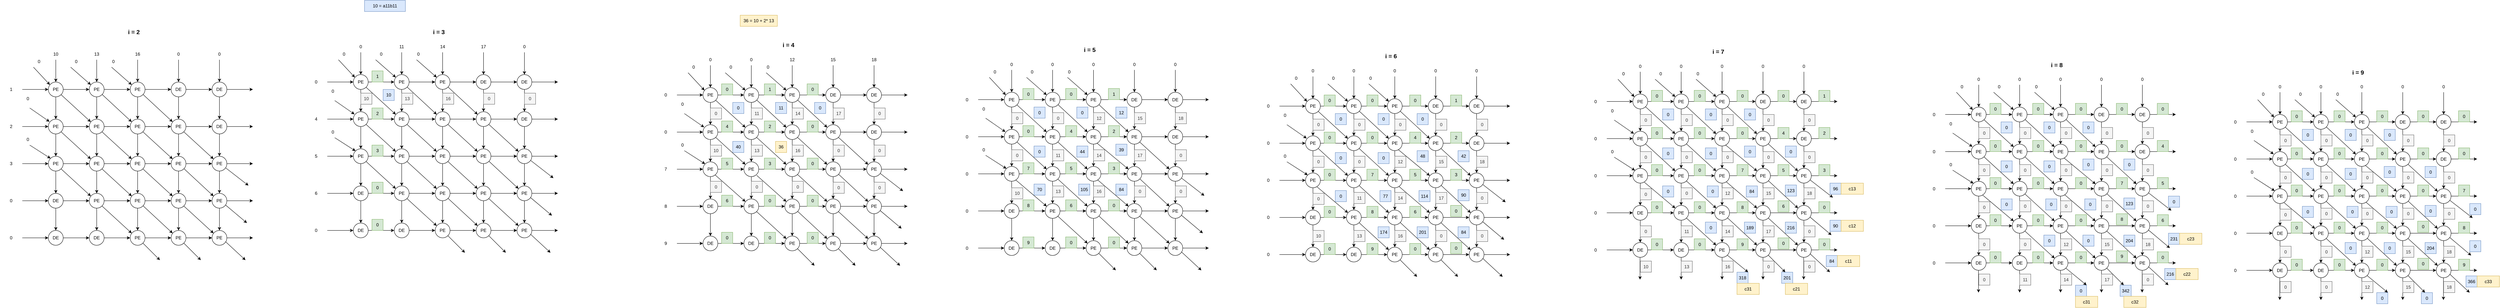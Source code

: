 <mxfile version="25.0.1">
  <diagram name="Page-1" id="ek-qArnAZLmmhCtcKpoS">
    <mxGraphModel dx="2412" dy="1413" grid="1" gridSize="10" guides="1" tooltips="1" connect="1" arrows="1" fold="1" page="1" pageScale="1" pageWidth="850" pageHeight="1100" math="0" shadow="0">
      <root>
        <mxCell id="0" />
        <mxCell id="1" parent="0" />
        <mxCell id="Ou-5Z5KTG1NxccHzCjcc-1" value="PE" style="ellipse;whiteSpace=wrap;html=1;aspect=fixed;" vertex="1" parent="1">
          <mxGeometry x="170" y="320" width="40" height="40" as="geometry" />
        </mxCell>
        <mxCell id="Ou-5Z5KTG1NxccHzCjcc-2" value="" style="endArrow=classic;html=1;rounded=0;entryX=0;entryY=0.5;entryDx=0;entryDy=0;" edge="1" parent="1" target="Ou-5Z5KTG1NxccHzCjcc-1">
          <mxGeometry width="50" height="50" relative="1" as="geometry">
            <mxPoint x="100" y="340" as="sourcePoint" />
            <mxPoint x="140" y="315" as="targetPoint" />
          </mxGeometry>
        </mxCell>
        <mxCell id="Ou-5Z5KTG1NxccHzCjcc-3" value="" style="endArrow=classic;html=1;rounded=0;entryX=0.5;entryY=0;entryDx=0;entryDy=0;" edge="1" parent="1" target="Ou-5Z5KTG1NxccHzCjcc-1">
          <mxGeometry width="50" height="50" relative="1" as="geometry">
            <mxPoint x="190" y="260" as="sourcePoint" />
            <mxPoint x="215" y="260" as="targetPoint" />
          </mxGeometry>
        </mxCell>
        <mxCell id="Ou-5Z5KTG1NxccHzCjcc-4" value="" style="endArrow=classic;html=1;rounded=0;entryX=0.103;entryY=0.189;entryDx=0;entryDy=0;entryPerimeter=0;" edge="1" parent="1" target="Ou-5Z5KTG1NxccHzCjcc-1">
          <mxGeometry width="50" height="50" relative="1" as="geometry">
            <mxPoint x="130" y="280" as="sourcePoint" />
            <mxPoint x="120" y="240" as="targetPoint" />
          </mxGeometry>
        </mxCell>
        <mxCell id="Ou-5Z5KTG1NxccHzCjcc-5" value="" style="endArrow=classic;html=1;rounded=0;exitX=1;exitY=0.5;exitDx=0;exitDy=0;" edge="1" parent="1" source="Ou-5Z5KTG1NxccHzCjcc-1">
          <mxGeometry width="50" height="50" relative="1" as="geometry">
            <mxPoint x="210" y="390" as="sourcePoint" />
            <mxPoint x="280" y="340" as="targetPoint" />
          </mxGeometry>
        </mxCell>
        <mxCell id="Ou-5Z5KTG1NxccHzCjcc-11" value="PE" style="ellipse;whiteSpace=wrap;html=1;aspect=fixed;" vertex="1" parent="1">
          <mxGeometry x="170" y="420" width="40" height="40" as="geometry" />
        </mxCell>
        <mxCell id="Ou-5Z5KTG1NxccHzCjcc-12" value="" style="endArrow=classic;html=1;rounded=0;entryX=0;entryY=0.5;entryDx=0;entryDy=0;" edge="1" parent="1" target="Ou-5Z5KTG1NxccHzCjcc-11">
          <mxGeometry width="50" height="50" relative="1" as="geometry">
            <mxPoint x="100" y="440" as="sourcePoint" />
            <mxPoint x="140" y="415" as="targetPoint" />
          </mxGeometry>
        </mxCell>
        <mxCell id="Ou-5Z5KTG1NxccHzCjcc-13" value="" style="endArrow=classic;html=1;rounded=0;entryX=0.5;entryY=0;entryDx=0;entryDy=0;" edge="1" parent="1" target="Ou-5Z5KTG1NxccHzCjcc-11">
          <mxGeometry width="50" height="50" relative="1" as="geometry">
            <mxPoint x="190" y="360" as="sourcePoint" />
            <mxPoint x="215" y="360" as="targetPoint" />
          </mxGeometry>
        </mxCell>
        <mxCell id="Ou-5Z5KTG1NxccHzCjcc-14" value="" style="endArrow=classic;html=1;rounded=0;entryX=0.077;entryY=0.172;entryDx=0;entryDy=0;entryPerimeter=0;" edge="1" parent="1" target="Ou-5Z5KTG1NxccHzCjcc-11">
          <mxGeometry width="50" height="50" relative="1" as="geometry">
            <mxPoint x="120" y="390" as="sourcePoint" />
            <mxPoint x="120" y="340" as="targetPoint" />
          </mxGeometry>
        </mxCell>
        <mxCell id="Ou-5Z5KTG1NxccHzCjcc-15" value="" style="endArrow=classic;html=1;rounded=0;exitX=1;exitY=0.5;exitDx=0;exitDy=0;" edge="1" parent="1" source="Ou-5Z5KTG1NxccHzCjcc-11">
          <mxGeometry width="50" height="50" relative="1" as="geometry">
            <mxPoint x="210" y="490" as="sourcePoint" />
            <mxPoint x="280" y="440" as="targetPoint" />
          </mxGeometry>
        </mxCell>
        <mxCell id="Ou-5Z5KTG1NxccHzCjcc-16" value="PE" style="ellipse;whiteSpace=wrap;html=1;aspect=fixed;" vertex="1" parent="1">
          <mxGeometry x="170" y="520" width="40" height="40" as="geometry" />
        </mxCell>
        <mxCell id="Ou-5Z5KTG1NxccHzCjcc-17" value="" style="endArrow=classic;html=1;rounded=0;entryX=0;entryY=0.5;entryDx=0;entryDy=0;" edge="1" parent="1" target="Ou-5Z5KTG1NxccHzCjcc-16">
          <mxGeometry width="50" height="50" relative="1" as="geometry">
            <mxPoint x="100" y="540" as="sourcePoint" />
            <mxPoint x="140" y="515" as="targetPoint" />
          </mxGeometry>
        </mxCell>
        <mxCell id="Ou-5Z5KTG1NxccHzCjcc-18" value="" style="endArrow=classic;html=1;rounded=0;entryX=0.5;entryY=0;entryDx=0;entryDy=0;" edge="1" parent="1" target="Ou-5Z5KTG1NxccHzCjcc-16">
          <mxGeometry width="50" height="50" relative="1" as="geometry">
            <mxPoint x="190" y="460" as="sourcePoint" />
            <mxPoint x="215" y="460" as="targetPoint" />
          </mxGeometry>
        </mxCell>
        <mxCell id="Ou-5Z5KTG1NxccHzCjcc-19" value="" style="endArrow=classic;html=1;rounded=0;entryX=0;entryY=0;entryDx=0;entryDy=0;" edge="1" parent="1" target="Ou-5Z5KTG1NxccHzCjcc-16">
          <mxGeometry width="50" height="50" relative="1" as="geometry">
            <mxPoint x="120" y="490" as="sourcePoint" />
            <mxPoint x="176" y="528" as="targetPoint" />
          </mxGeometry>
        </mxCell>
        <mxCell id="Ou-5Z5KTG1NxccHzCjcc-20" value="" style="endArrow=classic;html=1;rounded=0;exitX=1;exitY=0.5;exitDx=0;exitDy=0;" edge="1" parent="1" source="Ou-5Z5KTG1NxccHzCjcc-16">
          <mxGeometry width="50" height="50" relative="1" as="geometry">
            <mxPoint x="210" y="590" as="sourcePoint" />
            <mxPoint x="280" y="540" as="targetPoint" />
          </mxGeometry>
        </mxCell>
        <mxCell id="Ou-5Z5KTG1NxccHzCjcc-21" value="DE" style="ellipse;whiteSpace=wrap;html=1;aspect=fixed;" vertex="1" parent="1">
          <mxGeometry x="170" y="620" width="40" height="40" as="geometry" />
        </mxCell>
        <mxCell id="Ou-5Z5KTG1NxccHzCjcc-22" value="" style="endArrow=classic;html=1;rounded=0;entryX=0;entryY=0.5;entryDx=0;entryDy=0;" edge="1" parent="1" target="Ou-5Z5KTG1NxccHzCjcc-21">
          <mxGeometry width="50" height="50" relative="1" as="geometry">
            <mxPoint x="100" y="640" as="sourcePoint" />
            <mxPoint x="140" y="615" as="targetPoint" />
          </mxGeometry>
        </mxCell>
        <mxCell id="Ou-5Z5KTG1NxccHzCjcc-23" value="" style="endArrow=classic;html=1;rounded=0;entryX=0.5;entryY=0;entryDx=0;entryDy=0;" edge="1" parent="1" target="Ou-5Z5KTG1NxccHzCjcc-21">
          <mxGeometry width="50" height="50" relative="1" as="geometry">
            <mxPoint x="190" y="560" as="sourcePoint" />
            <mxPoint x="215" y="560" as="targetPoint" />
          </mxGeometry>
        </mxCell>
        <mxCell id="Ou-5Z5KTG1NxccHzCjcc-25" value="" style="endArrow=classic;html=1;rounded=0;exitX=1;exitY=0.5;exitDx=0;exitDy=0;" edge="1" parent="1" source="Ou-5Z5KTG1NxccHzCjcc-21">
          <mxGeometry width="50" height="50" relative="1" as="geometry">
            <mxPoint x="210" y="690" as="sourcePoint" />
            <mxPoint x="280" y="640" as="targetPoint" />
          </mxGeometry>
        </mxCell>
        <mxCell id="Ou-5Z5KTG1NxccHzCjcc-26" value="DE" style="ellipse;whiteSpace=wrap;html=1;aspect=fixed;" vertex="1" parent="1">
          <mxGeometry x="170" y="720" width="40" height="40" as="geometry" />
        </mxCell>
        <mxCell id="Ou-5Z5KTG1NxccHzCjcc-27" value="" style="endArrow=classic;html=1;rounded=0;entryX=0;entryY=0.5;entryDx=0;entryDy=0;" edge="1" parent="1" target="Ou-5Z5KTG1NxccHzCjcc-26">
          <mxGeometry width="50" height="50" relative="1" as="geometry">
            <mxPoint x="100" y="740" as="sourcePoint" />
            <mxPoint x="140" y="715" as="targetPoint" />
          </mxGeometry>
        </mxCell>
        <mxCell id="Ou-5Z5KTG1NxccHzCjcc-28" value="" style="endArrow=classic;html=1;rounded=0;entryX=0.5;entryY=0;entryDx=0;entryDy=0;" edge="1" parent="1" target="Ou-5Z5KTG1NxccHzCjcc-26">
          <mxGeometry width="50" height="50" relative="1" as="geometry">
            <mxPoint x="190" y="660" as="sourcePoint" />
            <mxPoint x="215" y="660" as="targetPoint" />
          </mxGeometry>
        </mxCell>
        <mxCell id="Ou-5Z5KTG1NxccHzCjcc-30" value="" style="endArrow=classic;html=1;rounded=0;exitX=1;exitY=0.5;exitDx=0;exitDy=0;" edge="1" parent="1" source="Ou-5Z5KTG1NxccHzCjcc-26">
          <mxGeometry width="50" height="50" relative="1" as="geometry">
            <mxPoint x="210" y="790" as="sourcePoint" />
            <mxPoint x="280" y="740" as="targetPoint" />
          </mxGeometry>
        </mxCell>
        <mxCell id="Ou-5Z5KTG1NxccHzCjcc-40" value="PE" style="ellipse;whiteSpace=wrap;html=1;aspect=fixed;" vertex="1" parent="1">
          <mxGeometry x="280" y="320" width="40" height="40" as="geometry" />
        </mxCell>
        <mxCell id="Ou-5Z5KTG1NxccHzCjcc-41" value="" style="endArrow=classic;html=1;rounded=0;entryX=0.5;entryY=0;entryDx=0;entryDy=0;" edge="1" parent="1" target="Ou-5Z5KTG1NxccHzCjcc-40">
          <mxGeometry width="50" height="50" relative="1" as="geometry">
            <mxPoint x="300" y="260" as="sourcePoint" />
            <mxPoint x="325" y="260" as="targetPoint" />
          </mxGeometry>
        </mxCell>
        <mxCell id="Ou-5Z5KTG1NxccHzCjcc-42" value="" style="endArrow=classic;html=1;rounded=0;entryX=0.103;entryY=0.189;entryDx=0;entryDy=0;entryPerimeter=0;" edge="1" parent="1" target="Ou-5Z5KTG1NxccHzCjcc-40">
          <mxGeometry width="50" height="50" relative="1" as="geometry">
            <mxPoint x="230" y="280" as="sourcePoint" />
            <mxPoint x="230" y="240" as="targetPoint" />
          </mxGeometry>
        </mxCell>
        <mxCell id="Ou-5Z5KTG1NxccHzCjcc-43" value="" style="endArrow=classic;html=1;rounded=0;exitX=1;exitY=0.5;exitDx=0;exitDy=0;" edge="1" parent="1" source="Ou-5Z5KTG1NxccHzCjcc-40">
          <mxGeometry width="50" height="50" relative="1" as="geometry">
            <mxPoint x="320" y="390" as="sourcePoint" />
            <mxPoint x="390" y="340" as="targetPoint" />
          </mxGeometry>
        </mxCell>
        <mxCell id="Ou-5Z5KTG1NxccHzCjcc-44" value="PE" style="ellipse;whiteSpace=wrap;html=1;aspect=fixed;" vertex="1" parent="1">
          <mxGeometry x="390" y="320" width="40" height="40" as="geometry" />
        </mxCell>
        <mxCell id="Ou-5Z5KTG1NxccHzCjcc-45" value="" style="endArrow=classic;html=1;rounded=0;entryX=0.5;entryY=0;entryDx=0;entryDy=0;" edge="1" parent="1" target="Ou-5Z5KTG1NxccHzCjcc-44">
          <mxGeometry width="50" height="50" relative="1" as="geometry">
            <mxPoint x="410" y="260" as="sourcePoint" />
            <mxPoint x="435" y="260" as="targetPoint" />
          </mxGeometry>
        </mxCell>
        <mxCell id="Ou-5Z5KTG1NxccHzCjcc-46" value="" style="endArrow=classic;html=1;rounded=0;entryX=0.103;entryY=0.189;entryDx=0;entryDy=0;entryPerimeter=0;" edge="1" parent="1" target="Ou-5Z5KTG1NxccHzCjcc-44">
          <mxGeometry width="50" height="50" relative="1" as="geometry">
            <mxPoint x="340" y="280" as="sourcePoint" />
            <mxPoint x="340" y="240" as="targetPoint" />
          </mxGeometry>
        </mxCell>
        <mxCell id="Ou-5Z5KTG1NxccHzCjcc-47" value="" style="endArrow=classic;html=1;rounded=0;exitX=1;exitY=0.5;exitDx=0;exitDy=0;" edge="1" parent="1" source="Ou-5Z5KTG1NxccHzCjcc-44">
          <mxGeometry width="50" height="50" relative="1" as="geometry">
            <mxPoint x="430" y="390" as="sourcePoint" />
            <mxPoint x="500" y="340" as="targetPoint" />
          </mxGeometry>
        </mxCell>
        <mxCell id="Ou-5Z5KTG1NxccHzCjcc-48" value="PE" style="ellipse;whiteSpace=wrap;html=1;aspect=fixed;" vertex="1" parent="1">
          <mxGeometry x="280" y="420" width="40" height="40" as="geometry" />
        </mxCell>
        <mxCell id="Ou-5Z5KTG1NxccHzCjcc-49" value="" style="endArrow=classic;html=1;rounded=0;entryX=0.5;entryY=0;entryDx=0;entryDy=0;" edge="1" parent="1" target="Ou-5Z5KTG1NxccHzCjcc-48">
          <mxGeometry width="50" height="50" relative="1" as="geometry">
            <mxPoint x="300" y="360" as="sourcePoint" />
            <mxPoint x="325" y="360" as="targetPoint" />
          </mxGeometry>
        </mxCell>
        <mxCell id="Ou-5Z5KTG1NxccHzCjcc-50" value="" style="endArrow=classic;html=1;rounded=0;entryX=0.103;entryY=0.189;entryDx=0;entryDy=0;entryPerimeter=0;exitX=1;exitY=1;exitDx=0;exitDy=0;" edge="1" parent="1" target="Ou-5Z5KTG1NxccHzCjcc-48" source="Ou-5Z5KTG1NxccHzCjcc-1">
          <mxGeometry width="50" height="50" relative="1" as="geometry">
            <mxPoint x="230" y="390" as="sourcePoint" />
            <mxPoint x="230" y="340" as="targetPoint" />
          </mxGeometry>
        </mxCell>
        <mxCell id="Ou-5Z5KTG1NxccHzCjcc-51" value="" style="endArrow=classic;html=1;rounded=0;exitX=1;exitY=0.5;exitDx=0;exitDy=0;" edge="1" parent="1" source="Ou-5Z5KTG1NxccHzCjcc-48">
          <mxGeometry width="50" height="50" relative="1" as="geometry">
            <mxPoint x="320" y="490" as="sourcePoint" />
            <mxPoint x="390" y="440" as="targetPoint" />
          </mxGeometry>
        </mxCell>
        <mxCell id="Ou-5Z5KTG1NxccHzCjcc-52" value="PE" style="ellipse;whiteSpace=wrap;html=1;aspect=fixed;" vertex="1" parent="1">
          <mxGeometry x="390" y="420" width="40" height="40" as="geometry" />
        </mxCell>
        <mxCell id="Ou-5Z5KTG1NxccHzCjcc-53" value="" style="endArrow=classic;html=1;rounded=0;entryX=0.5;entryY=0;entryDx=0;entryDy=0;" edge="1" parent="1" target="Ou-5Z5KTG1NxccHzCjcc-52">
          <mxGeometry width="50" height="50" relative="1" as="geometry">
            <mxPoint x="410" y="360" as="sourcePoint" />
            <mxPoint x="435" y="360" as="targetPoint" />
          </mxGeometry>
        </mxCell>
        <mxCell id="Ou-5Z5KTG1NxccHzCjcc-54" value="" style="endArrow=classic;html=1;rounded=0;entryX=0.103;entryY=0.189;entryDx=0;entryDy=0;entryPerimeter=0;" edge="1" parent="1" target="Ou-5Z5KTG1NxccHzCjcc-52" source="Ou-5Z5KTG1NxccHzCjcc-40">
          <mxGeometry width="50" height="50" relative="1" as="geometry">
            <mxPoint x="340" y="390" as="sourcePoint" />
            <mxPoint x="340" y="340" as="targetPoint" />
          </mxGeometry>
        </mxCell>
        <mxCell id="Ou-5Z5KTG1NxccHzCjcc-55" value="" style="endArrow=classic;html=1;rounded=0;exitX=1;exitY=0.5;exitDx=0;exitDy=0;" edge="1" parent="1" source="Ou-5Z5KTG1NxccHzCjcc-52">
          <mxGeometry width="50" height="50" relative="1" as="geometry">
            <mxPoint x="430" y="490" as="sourcePoint" />
            <mxPoint x="500" y="440" as="targetPoint" />
          </mxGeometry>
        </mxCell>
        <mxCell id="Ou-5Z5KTG1NxccHzCjcc-56" value="PE" style="ellipse;whiteSpace=wrap;html=1;aspect=fixed;" vertex="1" parent="1">
          <mxGeometry x="500" y="420" width="40" height="40" as="geometry" />
        </mxCell>
        <mxCell id="Ou-5Z5KTG1NxccHzCjcc-57" value="" style="endArrow=classic;html=1;rounded=0;entryX=0.5;entryY=0;entryDx=0;entryDy=0;" edge="1" parent="1" target="Ou-5Z5KTG1NxccHzCjcc-56">
          <mxGeometry width="50" height="50" relative="1" as="geometry">
            <mxPoint x="520" y="360" as="sourcePoint" />
            <mxPoint x="545" y="360" as="targetPoint" />
          </mxGeometry>
        </mxCell>
        <mxCell id="Ou-5Z5KTG1NxccHzCjcc-58" value="" style="endArrow=classic;html=1;rounded=0;entryX=0.103;entryY=0.189;entryDx=0;entryDy=0;entryPerimeter=0;" edge="1" parent="1" target="Ou-5Z5KTG1NxccHzCjcc-56" source="Ou-5Z5KTG1NxccHzCjcc-44">
          <mxGeometry width="50" height="50" relative="1" as="geometry">
            <mxPoint x="450" y="390" as="sourcePoint" />
            <mxPoint x="450" y="340" as="targetPoint" />
          </mxGeometry>
        </mxCell>
        <mxCell id="Ou-5Z5KTG1NxccHzCjcc-59" value="" style="endArrow=classic;html=1;rounded=0;exitX=1;exitY=0.5;exitDx=0;exitDy=0;" edge="1" parent="1" source="Ou-5Z5KTG1NxccHzCjcc-56">
          <mxGeometry width="50" height="50" relative="1" as="geometry">
            <mxPoint x="540" y="490" as="sourcePoint" />
            <mxPoint x="610" y="440" as="targetPoint" />
          </mxGeometry>
        </mxCell>
        <mxCell id="Ou-5Z5KTG1NxccHzCjcc-60" value="PE" style="ellipse;whiteSpace=wrap;html=1;aspect=fixed;" vertex="1" parent="1">
          <mxGeometry x="280" y="520" width="40" height="40" as="geometry" />
        </mxCell>
        <mxCell id="Ou-5Z5KTG1NxccHzCjcc-61" value="" style="endArrow=classic;html=1;rounded=0;entryX=0.5;entryY=0;entryDx=0;entryDy=0;" edge="1" parent="1" target="Ou-5Z5KTG1NxccHzCjcc-60">
          <mxGeometry width="50" height="50" relative="1" as="geometry">
            <mxPoint x="300" y="460" as="sourcePoint" />
            <mxPoint x="325" y="460" as="targetPoint" />
          </mxGeometry>
        </mxCell>
        <mxCell id="Ou-5Z5KTG1NxccHzCjcc-62" value="" style="endArrow=classic;html=1;rounded=0;entryX=0.103;entryY=0.189;entryDx=0;entryDy=0;entryPerimeter=0;exitX=1;exitY=1;exitDx=0;exitDy=0;" edge="1" parent="1" target="Ou-5Z5KTG1NxccHzCjcc-60" source="Ou-5Z5KTG1NxccHzCjcc-11">
          <mxGeometry width="50" height="50" relative="1" as="geometry">
            <mxPoint x="230" y="490" as="sourcePoint" />
            <mxPoint x="230" y="440" as="targetPoint" />
          </mxGeometry>
        </mxCell>
        <mxCell id="Ou-5Z5KTG1NxccHzCjcc-63" value="" style="endArrow=classic;html=1;rounded=0;exitX=1;exitY=0.5;exitDx=0;exitDy=0;" edge="1" parent="1" source="Ou-5Z5KTG1NxccHzCjcc-60">
          <mxGeometry width="50" height="50" relative="1" as="geometry">
            <mxPoint x="320" y="590" as="sourcePoint" />
            <mxPoint x="390" y="540" as="targetPoint" />
          </mxGeometry>
        </mxCell>
        <mxCell id="Ou-5Z5KTG1NxccHzCjcc-68" value="PE" style="ellipse;whiteSpace=wrap;html=1;aspect=fixed;" vertex="1" parent="1">
          <mxGeometry x="390" y="520" width="40" height="40" as="geometry" />
        </mxCell>
        <mxCell id="Ou-5Z5KTG1NxccHzCjcc-69" value="" style="endArrow=classic;html=1;rounded=0;entryX=0.5;entryY=0;entryDx=0;entryDy=0;" edge="1" parent="1" target="Ou-5Z5KTG1NxccHzCjcc-68">
          <mxGeometry width="50" height="50" relative="1" as="geometry">
            <mxPoint x="410" y="460" as="sourcePoint" />
            <mxPoint x="435" y="460" as="targetPoint" />
          </mxGeometry>
        </mxCell>
        <mxCell id="Ou-5Z5KTG1NxccHzCjcc-70" value="" style="endArrow=classic;html=1;rounded=0;entryX=0.103;entryY=0.189;entryDx=0;entryDy=0;entryPerimeter=0;exitX=1;exitY=1;exitDx=0;exitDy=0;" edge="1" parent="1" target="Ou-5Z5KTG1NxccHzCjcc-68" source="Ou-5Z5KTG1NxccHzCjcc-48">
          <mxGeometry width="50" height="50" relative="1" as="geometry">
            <mxPoint x="340" y="490" as="sourcePoint" />
            <mxPoint x="340" y="440" as="targetPoint" />
          </mxGeometry>
        </mxCell>
        <mxCell id="Ou-5Z5KTG1NxccHzCjcc-71" value="" style="endArrow=classic;html=1;rounded=0;exitX=1;exitY=0.5;exitDx=0;exitDy=0;" edge="1" parent="1" source="Ou-5Z5KTG1NxccHzCjcc-68">
          <mxGeometry width="50" height="50" relative="1" as="geometry">
            <mxPoint x="430" y="590" as="sourcePoint" />
            <mxPoint x="500" y="540" as="targetPoint" />
          </mxGeometry>
        </mxCell>
        <mxCell id="Ou-5Z5KTG1NxccHzCjcc-72" value="PE" style="ellipse;whiteSpace=wrap;html=1;aspect=fixed;" vertex="1" parent="1">
          <mxGeometry x="500" y="520" width="40" height="40" as="geometry" />
        </mxCell>
        <mxCell id="Ou-5Z5KTG1NxccHzCjcc-73" value="" style="endArrow=classic;html=1;rounded=0;entryX=0.5;entryY=0;entryDx=0;entryDy=0;" edge="1" parent="1" target="Ou-5Z5KTG1NxccHzCjcc-72">
          <mxGeometry width="50" height="50" relative="1" as="geometry">
            <mxPoint x="520" y="460" as="sourcePoint" />
            <mxPoint x="545" y="460" as="targetPoint" />
          </mxGeometry>
        </mxCell>
        <mxCell id="Ou-5Z5KTG1NxccHzCjcc-74" value="" style="endArrow=classic;html=1;rounded=0;entryX=0.103;entryY=0.189;entryDx=0;entryDy=0;entryPerimeter=0;exitX=1;exitY=1;exitDx=0;exitDy=0;" edge="1" parent="1" target="Ou-5Z5KTG1NxccHzCjcc-72" source="Ou-5Z5KTG1NxccHzCjcc-52">
          <mxGeometry width="50" height="50" relative="1" as="geometry">
            <mxPoint x="450" y="490" as="sourcePoint" />
            <mxPoint x="450" y="440" as="targetPoint" />
          </mxGeometry>
        </mxCell>
        <mxCell id="Ou-5Z5KTG1NxccHzCjcc-75" value="" style="endArrow=classic;html=1;rounded=0;exitX=1;exitY=0.5;exitDx=0;exitDy=0;" edge="1" parent="1" source="Ou-5Z5KTG1NxccHzCjcc-72">
          <mxGeometry width="50" height="50" relative="1" as="geometry">
            <mxPoint x="540" y="590" as="sourcePoint" />
            <mxPoint x="610" y="540" as="targetPoint" />
          </mxGeometry>
        </mxCell>
        <mxCell id="Ou-5Z5KTG1NxccHzCjcc-80" value="PE" style="ellipse;whiteSpace=wrap;html=1;aspect=fixed;" vertex="1" parent="1">
          <mxGeometry x="610" y="520" width="40" height="40" as="geometry" />
        </mxCell>
        <mxCell id="Ou-5Z5KTG1NxccHzCjcc-81" value="" style="endArrow=classic;html=1;rounded=0;entryX=0.5;entryY=0;entryDx=0;entryDy=0;" edge="1" parent="1" target="Ou-5Z5KTG1NxccHzCjcc-80">
          <mxGeometry width="50" height="50" relative="1" as="geometry">
            <mxPoint x="630" y="460" as="sourcePoint" />
            <mxPoint x="655" y="460" as="targetPoint" />
          </mxGeometry>
        </mxCell>
        <mxCell id="Ou-5Z5KTG1NxccHzCjcc-82" value="" style="endArrow=classic;html=1;rounded=0;entryX=0.103;entryY=0.189;entryDx=0;entryDy=0;entryPerimeter=0;exitX=1;exitY=1;exitDx=0;exitDy=0;" edge="1" parent="1" target="Ou-5Z5KTG1NxccHzCjcc-80" source="Ou-5Z5KTG1NxccHzCjcc-56">
          <mxGeometry width="50" height="50" relative="1" as="geometry">
            <mxPoint x="560" y="490" as="sourcePoint" />
            <mxPoint x="560" y="440" as="targetPoint" />
          </mxGeometry>
        </mxCell>
        <mxCell id="Ou-5Z5KTG1NxccHzCjcc-83" value="" style="endArrow=classic;html=1;rounded=0;exitX=1;exitY=0.5;exitDx=0;exitDy=0;" edge="1" parent="1" source="Ou-5Z5KTG1NxccHzCjcc-80">
          <mxGeometry width="50" height="50" relative="1" as="geometry">
            <mxPoint x="650" y="590" as="sourcePoint" />
            <mxPoint x="720" y="540" as="targetPoint" />
          </mxGeometry>
        </mxCell>
        <mxCell id="Ou-5Z5KTG1NxccHzCjcc-84" value="PE" style="ellipse;whiteSpace=wrap;html=1;aspect=fixed;" vertex="1" parent="1">
          <mxGeometry x="280" y="620" width="40" height="40" as="geometry" />
        </mxCell>
        <mxCell id="Ou-5Z5KTG1NxccHzCjcc-85" value="" style="endArrow=classic;html=1;rounded=0;entryX=0.5;entryY=0;entryDx=0;entryDy=0;" edge="1" parent="1" target="Ou-5Z5KTG1NxccHzCjcc-84">
          <mxGeometry width="50" height="50" relative="1" as="geometry">
            <mxPoint x="300" y="560" as="sourcePoint" />
            <mxPoint x="325" y="560" as="targetPoint" />
          </mxGeometry>
        </mxCell>
        <mxCell id="Ou-5Z5KTG1NxccHzCjcc-86" value="" style="endArrow=classic;html=1;rounded=0;entryX=0.103;entryY=0.189;entryDx=0;entryDy=0;entryPerimeter=0;exitX=1;exitY=1;exitDx=0;exitDy=0;" edge="1" parent="1" target="Ou-5Z5KTG1NxccHzCjcc-84" source="Ou-5Z5KTG1NxccHzCjcc-16">
          <mxGeometry width="50" height="50" relative="1" as="geometry">
            <mxPoint x="230" y="590" as="sourcePoint" />
            <mxPoint x="230" y="540" as="targetPoint" />
          </mxGeometry>
        </mxCell>
        <mxCell id="Ou-5Z5KTG1NxccHzCjcc-87" value="" style="endArrow=classic;html=1;rounded=0;exitX=1;exitY=0.5;exitDx=0;exitDy=0;" edge="1" parent="1" source="Ou-5Z5KTG1NxccHzCjcc-84">
          <mxGeometry width="50" height="50" relative="1" as="geometry">
            <mxPoint x="320" y="690" as="sourcePoint" />
            <mxPoint x="390" y="640" as="targetPoint" />
          </mxGeometry>
        </mxCell>
        <mxCell id="Ou-5Z5KTG1NxccHzCjcc-92" value="PE" style="ellipse;whiteSpace=wrap;html=1;aspect=fixed;" vertex="1" parent="1">
          <mxGeometry x="390" y="620" width="40" height="40" as="geometry" />
        </mxCell>
        <mxCell id="Ou-5Z5KTG1NxccHzCjcc-93" value="" style="endArrow=classic;html=1;rounded=0;entryX=0.5;entryY=0;entryDx=0;entryDy=0;" edge="1" parent="1" target="Ou-5Z5KTG1NxccHzCjcc-92">
          <mxGeometry width="50" height="50" relative="1" as="geometry">
            <mxPoint x="410" y="560" as="sourcePoint" />
            <mxPoint x="435" y="560" as="targetPoint" />
          </mxGeometry>
        </mxCell>
        <mxCell id="Ou-5Z5KTG1NxccHzCjcc-94" value="" style="endArrow=classic;html=1;rounded=0;entryX=0.103;entryY=0.189;entryDx=0;entryDy=0;entryPerimeter=0;exitX=1;exitY=1;exitDx=0;exitDy=0;" edge="1" parent="1" target="Ou-5Z5KTG1NxccHzCjcc-92" source="Ou-5Z5KTG1NxccHzCjcc-60">
          <mxGeometry width="50" height="50" relative="1" as="geometry">
            <mxPoint x="340" y="590" as="sourcePoint" />
            <mxPoint x="340" y="540" as="targetPoint" />
          </mxGeometry>
        </mxCell>
        <mxCell id="Ou-5Z5KTG1NxccHzCjcc-95" value="" style="endArrow=classic;html=1;rounded=0;exitX=1;exitY=0.5;exitDx=0;exitDy=0;" edge="1" parent="1" source="Ou-5Z5KTG1NxccHzCjcc-92">
          <mxGeometry width="50" height="50" relative="1" as="geometry">
            <mxPoint x="430" y="690" as="sourcePoint" />
            <mxPoint x="500" y="640" as="targetPoint" />
          </mxGeometry>
        </mxCell>
        <mxCell id="Ou-5Z5KTG1NxccHzCjcc-96" value="PE" style="ellipse;whiteSpace=wrap;html=1;aspect=fixed;" vertex="1" parent="1">
          <mxGeometry x="500" y="620" width="40" height="40" as="geometry" />
        </mxCell>
        <mxCell id="Ou-5Z5KTG1NxccHzCjcc-97" value="" style="endArrow=classic;html=1;rounded=0;entryX=0.5;entryY=0;entryDx=0;entryDy=0;" edge="1" parent="1" target="Ou-5Z5KTG1NxccHzCjcc-96">
          <mxGeometry width="50" height="50" relative="1" as="geometry">
            <mxPoint x="520" y="560" as="sourcePoint" />
            <mxPoint x="545" y="560" as="targetPoint" />
          </mxGeometry>
        </mxCell>
        <mxCell id="Ou-5Z5KTG1NxccHzCjcc-98" value="" style="endArrow=classic;html=1;rounded=0;entryX=0.103;entryY=0.189;entryDx=0;entryDy=0;entryPerimeter=0;exitX=1;exitY=1;exitDx=0;exitDy=0;" edge="1" parent="1" target="Ou-5Z5KTG1NxccHzCjcc-96" source="Ou-5Z5KTG1NxccHzCjcc-68">
          <mxGeometry width="50" height="50" relative="1" as="geometry">
            <mxPoint x="450" y="590" as="sourcePoint" />
            <mxPoint x="450" y="540" as="targetPoint" />
          </mxGeometry>
        </mxCell>
        <mxCell id="Ou-5Z5KTG1NxccHzCjcc-99" value="" style="endArrow=classic;html=1;rounded=0;exitX=1;exitY=0.5;exitDx=0;exitDy=0;" edge="1" parent="1" source="Ou-5Z5KTG1NxccHzCjcc-96">
          <mxGeometry width="50" height="50" relative="1" as="geometry">
            <mxPoint x="540" y="690" as="sourcePoint" />
            <mxPoint x="610" y="640" as="targetPoint" />
          </mxGeometry>
        </mxCell>
        <mxCell id="Ou-5Z5KTG1NxccHzCjcc-100" value="PE" style="ellipse;whiteSpace=wrap;html=1;aspect=fixed;" vertex="1" parent="1">
          <mxGeometry x="610" y="620" width="40" height="40" as="geometry" />
        </mxCell>
        <mxCell id="Ou-5Z5KTG1NxccHzCjcc-101" value="" style="endArrow=classic;html=1;rounded=0;entryX=0.5;entryY=0;entryDx=0;entryDy=0;" edge="1" parent="1" target="Ou-5Z5KTG1NxccHzCjcc-100">
          <mxGeometry width="50" height="50" relative="1" as="geometry">
            <mxPoint x="630" y="560" as="sourcePoint" />
            <mxPoint x="655" y="560" as="targetPoint" />
          </mxGeometry>
        </mxCell>
        <mxCell id="Ou-5Z5KTG1NxccHzCjcc-102" value="" style="endArrow=classic;html=1;rounded=0;entryX=0.103;entryY=0.189;entryDx=0;entryDy=0;entryPerimeter=0;" edge="1" parent="1" target="Ou-5Z5KTG1NxccHzCjcc-100" source="Ou-5Z5KTG1NxccHzCjcc-72">
          <mxGeometry width="50" height="50" relative="1" as="geometry">
            <mxPoint x="560" y="590" as="sourcePoint" />
            <mxPoint x="560" y="540" as="targetPoint" />
          </mxGeometry>
        </mxCell>
        <mxCell id="Ou-5Z5KTG1NxccHzCjcc-103" value="" style="endArrow=classic;html=1;rounded=0;exitX=1;exitY=0.5;exitDx=0;exitDy=0;" edge="1" parent="1" source="Ou-5Z5KTG1NxccHzCjcc-100">
          <mxGeometry width="50" height="50" relative="1" as="geometry">
            <mxPoint x="650" y="690" as="sourcePoint" />
            <mxPoint x="720" y="640" as="targetPoint" />
          </mxGeometry>
        </mxCell>
        <mxCell id="Ou-5Z5KTG1NxccHzCjcc-104" value="PE" style="ellipse;whiteSpace=wrap;html=1;aspect=fixed;" vertex="1" parent="1">
          <mxGeometry x="610" y="720" width="40" height="40" as="geometry" />
        </mxCell>
        <mxCell id="Ou-5Z5KTG1NxccHzCjcc-105" value="" style="endArrow=classic;html=1;rounded=0;entryX=0.5;entryY=0;entryDx=0;entryDy=0;" edge="1" parent="1" target="Ou-5Z5KTG1NxccHzCjcc-104">
          <mxGeometry width="50" height="50" relative="1" as="geometry">
            <mxPoint x="630" y="660" as="sourcePoint" />
            <mxPoint x="655" y="660" as="targetPoint" />
          </mxGeometry>
        </mxCell>
        <mxCell id="Ou-5Z5KTG1NxccHzCjcc-106" value="" style="endArrow=classic;html=1;rounded=0;entryX=0.103;entryY=0.189;entryDx=0;entryDy=0;entryPerimeter=0;exitX=1;exitY=1;exitDx=0;exitDy=0;" edge="1" parent="1" target="Ou-5Z5KTG1NxccHzCjcc-104" source="Ou-5Z5KTG1NxccHzCjcc-96">
          <mxGeometry width="50" height="50" relative="1" as="geometry">
            <mxPoint x="560" y="690" as="sourcePoint" />
            <mxPoint x="560" y="640" as="targetPoint" />
          </mxGeometry>
        </mxCell>
        <mxCell id="Ou-5Z5KTG1NxccHzCjcc-107" value="" style="endArrow=classic;html=1;rounded=0;exitX=1;exitY=0.5;exitDx=0;exitDy=0;" edge="1" parent="1" source="Ou-5Z5KTG1NxccHzCjcc-104">
          <mxGeometry width="50" height="50" relative="1" as="geometry">
            <mxPoint x="650" y="790" as="sourcePoint" />
            <mxPoint x="720" y="740" as="targetPoint" />
          </mxGeometry>
        </mxCell>
        <mxCell id="Ou-5Z5KTG1NxccHzCjcc-108" value="PE" style="ellipse;whiteSpace=wrap;html=1;aspect=fixed;" vertex="1" parent="1">
          <mxGeometry x="500" y="720" width="40" height="40" as="geometry" />
        </mxCell>
        <mxCell id="Ou-5Z5KTG1NxccHzCjcc-109" value="" style="endArrow=classic;html=1;rounded=0;entryX=0.5;entryY=0;entryDx=0;entryDy=0;" edge="1" parent="1" target="Ou-5Z5KTG1NxccHzCjcc-108">
          <mxGeometry width="50" height="50" relative="1" as="geometry">
            <mxPoint x="520" y="660" as="sourcePoint" />
            <mxPoint x="545" y="660" as="targetPoint" />
          </mxGeometry>
        </mxCell>
        <mxCell id="Ou-5Z5KTG1NxccHzCjcc-110" value="" style="endArrow=classic;html=1;rounded=0;entryX=0.103;entryY=0.189;entryDx=0;entryDy=0;entryPerimeter=0;" edge="1" parent="1" target="Ou-5Z5KTG1NxccHzCjcc-108" source="Ou-5Z5KTG1NxccHzCjcc-92">
          <mxGeometry width="50" height="50" relative="1" as="geometry">
            <mxPoint x="450" y="690" as="sourcePoint" />
            <mxPoint x="450" y="640" as="targetPoint" />
          </mxGeometry>
        </mxCell>
        <mxCell id="Ou-5Z5KTG1NxccHzCjcc-111" value="" style="endArrow=classic;html=1;rounded=0;exitX=1;exitY=0.5;exitDx=0;exitDy=0;" edge="1" parent="1" source="Ou-5Z5KTG1NxccHzCjcc-108">
          <mxGeometry width="50" height="50" relative="1" as="geometry">
            <mxPoint x="540" y="790" as="sourcePoint" />
            <mxPoint x="610" y="740" as="targetPoint" />
          </mxGeometry>
        </mxCell>
        <mxCell id="Ou-5Z5KTG1NxccHzCjcc-112" value="PE" style="ellipse;whiteSpace=wrap;html=1;aspect=fixed;" vertex="1" parent="1">
          <mxGeometry x="390" y="720" width="40" height="40" as="geometry" />
        </mxCell>
        <mxCell id="Ou-5Z5KTG1NxccHzCjcc-113" value="" style="endArrow=classic;html=1;rounded=0;entryX=0.5;entryY=0;entryDx=0;entryDy=0;" edge="1" parent="1" target="Ou-5Z5KTG1NxccHzCjcc-112">
          <mxGeometry width="50" height="50" relative="1" as="geometry">
            <mxPoint x="410" y="660" as="sourcePoint" />
            <mxPoint x="435" y="660" as="targetPoint" />
          </mxGeometry>
        </mxCell>
        <mxCell id="Ou-5Z5KTG1NxccHzCjcc-114" value="" style="endArrow=classic;html=1;rounded=0;entryX=0.103;entryY=0.189;entryDx=0;entryDy=0;entryPerimeter=0;exitX=1;exitY=1;exitDx=0;exitDy=0;" edge="1" parent="1" target="Ou-5Z5KTG1NxccHzCjcc-112" source="Ou-5Z5KTG1NxccHzCjcc-84">
          <mxGeometry width="50" height="50" relative="1" as="geometry">
            <mxPoint x="340" y="690" as="sourcePoint" />
            <mxPoint x="340" y="640" as="targetPoint" />
          </mxGeometry>
        </mxCell>
        <mxCell id="Ou-5Z5KTG1NxccHzCjcc-115" value="" style="endArrow=classic;html=1;rounded=0;exitX=1;exitY=0.5;exitDx=0;exitDy=0;" edge="1" parent="1" source="Ou-5Z5KTG1NxccHzCjcc-112">
          <mxGeometry width="50" height="50" relative="1" as="geometry">
            <mxPoint x="430" y="790" as="sourcePoint" />
            <mxPoint x="500" y="740" as="targetPoint" />
          </mxGeometry>
        </mxCell>
        <mxCell id="Ou-5Z5KTG1NxccHzCjcc-116" value="DE" style="ellipse;whiteSpace=wrap;html=1;aspect=fixed;" vertex="1" parent="1">
          <mxGeometry x="500" y="320" width="40" height="40" as="geometry" />
        </mxCell>
        <mxCell id="Ou-5Z5KTG1NxccHzCjcc-118" value="" style="endArrow=classic;html=1;rounded=0;entryX=0.5;entryY=0;entryDx=0;entryDy=0;" edge="1" parent="1" target="Ou-5Z5KTG1NxccHzCjcc-116">
          <mxGeometry width="50" height="50" relative="1" as="geometry">
            <mxPoint x="520" y="260" as="sourcePoint" />
            <mxPoint x="545" y="260" as="targetPoint" />
          </mxGeometry>
        </mxCell>
        <mxCell id="Ou-5Z5KTG1NxccHzCjcc-119" value="" style="endArrow=classic;html=1;rounded=0;exitX=1;exitY=0.5;exitDx=0;exitDy=0;" edge="1" parent="1" source="Ou-5Z5KTG1NxccHzCjcc-116">
          <mxGeometry width="50" height="50" relative="1" as="geometry">
            <mxPoint x="540" y="390" as="sourcePoint" />
            <mxPoint x="610" y="340" as="targetPoint" />
          </mxGeometry>
        </mxCell>
        <mxCell id="Ou-5Z5KTG1NxccHzCjcc-123" value="DE" style="ellipse;whiteSpace=wrap;html=1;aspect=fixed;" vertex="1" parent="1">
          <mxGeometry x="610" y="320" width="40" height="40" as="geometry" />
        </mxCell>
        <mxCell id="Ou-5Z5KTG1NxccHzCjcc-124" value="" style="endArrow=classic;html=1;rounded=0;entryX=0.5;entryY=0;entryDx=0;entryDy=0;" edge="1" parent="1" target="Ou-5Z5KTG1NxccHzCjcc-123">
          <mxGeometry width="50" height="50" relative="1" as="geometry">
            <mxPoint x="630" y="260" as="sourcePoint" />
            <mxPoint x="655" y="260" as="targetPoint" />
          </mxGeometry>
        </mxCell>
        <mxCell id="Ou-5Z5KTG1NxccHzCjcc-125" value="" style="endArrow=classic;html=1;rounded=0;exitX=1;exitY=0.5;exitDx=0;exitDy=0;" edge="1" parent="1" source="Ou-5Z5KTG1NxccHzCjcc-123">
          <mxGeometry width="50" height="50" relative="1" as="geometry">
            <mxPoint x="650" y="390" as="sourcePoint" />
            <mxPoint x="720" y="340" as="targetPoint" />
          </mxGeometry>
        </mxCell>
        <mxCell id="Ou-5Z5KTG1NxccHzCjcc-129" value="DE" style="ellipse;whiteSpace=wrap;html=1;aspect=fixed;" vertex="1" parent="1">
          <mxGeometry x="610" y="420" width="40" height="40" as="geometry" />
        </mxCell>
        <mxCell id="Ou-5Z5KTG1NxccHzCjcc-130" value="" style="endArrow=classic;html=1;rounded=0;entryX=0.5;entryY=0;entryDx=0;entryDy=0;" edge="1" parent="1" target="Ou-5Z5KTG1NxccHzCjcc-129">
          <mxGeometry width="50" height="50" relative="1" as="geometry">
            <mxPoint x="630" y="360" as="sourcePoint" />
            <mxPoint x="655" y="360" as="targetPoint" />
          </mxGeometry>
        </mxCell>
        <mxCell id="Ou-5Z5KTG1NxccHzCjcc-131" value="" style="endArrow=classic;html=1;rounded=0;exitX=1;exitY=0.5;exitDx=0;exitDy=0;" edge="1" parent="1" source="Ou-5Z5KTG1NxccHzCjcc-129">
          <mxGeometry width="50" height="50" relative="1" as="geometry">
            <mxPoint x="650" y="490" as="sourcePoint" />
            <mxPoint x="720" y="440" as="targetPoint" />
          </mxGeometry>
        </mxCell>
        <mxCell id="Ou-5Z5KTG1NxccHzCjcc-132" value="DE" style="ellipse;whiteSpace=wrap;html=1;aspect=fixed;" vertex="1" parent="1">
          <mxGeometry x="280" y="720" width="40" height="40" as="geometry" />
        </mxCell>
        <mxCell id="Ou-5Z5KTG1NxccHzCjcc-133" value="" style="endArrow=classic;html=1;rounded=0;entryX=0.5;entryY=0;entryDx=0;entryDy=0;" edge="1" parent="1" target="Ou-5Z5KTG1NxccHzCjcc-132">
          <mxGeometry width="50" height="50" relative="1" as="geometry">
            <mxPoint x="300" y="660" as="sourcePoint" />
            <mxPoint x="325" y="660" as="targetPoint" />
          </mxGeometry>
        </mxCell>
        <mxCell id="Ou-5Z5KTG1NxccHzCjcc-134" value="" style="endArrow=classic;html=1;rounded=0;exitX=1;exitY=0.5;exitDx=0;exitDy=0;" edge="1" parent="1" source="Ou-5Z5KTG1NxccHzCjcc-132">
          <mxGeometry width="50" height="50" relative="1" as="geometry">
            <mxPoint x="320" y="790" as="sourcePoint" />
            <mxPoint x="390" y="740" as="targetPoint" />
          </mxGeometry>
        </mxCell>
        <mxCell id="Ou-5Z5KTG1NxccHzCjcc-135" value="" style="endArrow=classic;html=1;rounded=0;exitX=1;exitY=1;exitDx=0;exitDy=0;" edge="1" parent="1" source="Ou-5Z5KTG1NxccHzCjcc-108">
          <mxGeometry width="50" height="50" relative="1" as="geometry">
            <mxPoint x="531" y="750" as="sourcePoint" />
            <mxPoint x="580" y="800" as="targetPoint" />
          </mxGeometry>
        </mxCell>
        <mxCell id="Ou-5Z5KTG1NxccHzCjcc-136" value="" style="endArrow=classic;html=1;rounded=0;exitX=0.907;exitY=0.752;exitDx=0;exitDy=0;exitPerimeter=0;" edge="1" parent="1" source="Ou-5Z5KTG1NxccHzCjcc-104">
          <mxGeometry width="50" height="50" relative="1" as="geometry">
            <mxPoint x="650" y="750" as="sourcePoint" />
            <mxPoint x="700" y="800" as="targetPoint" />
          </mxGeometry>
        </mxCell>
        <mxCell id="Ou-5Z5KTG1NxccHzCjcc-137" value="" style="endArrow=classic;html=1;rounded=0;exitX=1;exitY=1;exitDx=0;exitDy=0;" edge="1" parent="1" source="Ou-5Z5KTG1NxccHzCjcc-112">
          <mxGeometry width="50" height="50" relative="1" as="geometry">
            <mxPoint x="425.0" y="757.56" as="sourcePoint" />
            <mxPoint x="470" y="800" as="targetPoint" />
          </mxGeometry>
        </mxCell>
        <mxCell id="Ou-5Z5KTG1NxccHzCjcc-138" value="" style="endArrow=classic;html=1;rounded=0;exitX=0.91;exitY=0.786;exitDx=0;exitDy=0;exitPerimeter=0;" edge="1" parent="1" source="Ou-5Z5KTG1NxccHzCjcc-100">
          <mxGeometry width="50" height="50" relative="1" as="geometry">
            <mxPoint x="650" y="650" as="sourcePoint" />
            <mxPoint x="704" y="700" as="targetPoint" />
          </mxGeometry>
        </mxCell>
        <mxCell id="Ou-5Z5KTG1NxccHzCjcc-139" value="" style="endArrow=classic;html=1;rounded=0;exitX=0.91;exitY=0.778;exitDx=0;exitDy=0;exitPerimeter=0;" edge="1" parent="1" source="Ou-5Z5KTG1NxccHzCjcc-80">
          <mxGeometry width="50" height="50" relative="1" as="geometry">
            <mxPoint x="650" y="550" as="sourcePoint" />
            <mxPoint x="708" y="599" as="targetPoint" />
          </mxGeometry>
        </mxCell>
        <mxCell id="Ou-5Z5KTG1NxccHzCjcc-141" value="&lt;b&gt;&lt;font style=&quot;font-size: 16px;&quot;&gt;i = 2&lt;/font&gt;&lt;/b&gt;" style="text;html=1;align=center;verticalAlign=middle;whiteSpace=wrap;rounded=0;" vertex="1" parent="1">
          <mxGeometry x="370" y="170" width="60" height="30" as="geometry" />
        </mxCell>
        <mxCell id="Ou-5Z5KTG1NxccHzCjcc-142" value="0" style="text;html=1;align=center;verticalAlign=middle;whiteSpace=wrap;rounded=0;" vertex="1" parent="1">
          <mxGeometry x="100" y="350" width="30" height="30" as="geometry" />
        </mxCell>
        <mxCell id="Ou-5Z5KTG1NxccHzCjcc-143" value="0" style="text;html=1;align=center;verticalAlign=middle;whiteSpace=wrap;rounded=0;" vertex="1" parent="1">
          <mxGeometry x="100" y="460" width="30" height="30" as="geometry" />
        </mxCell>
        <mxCell id="Ou-5Z5KTG1NxccHzCjcc-144" value="0" style="text;html=1;align=center;verticalAlign=middle;whiteSpace=wrap;rounded=0;" vertex="1" parent="1">
          <mxGeometry x="130" y="250" width="30" height="30" as="geometry" />
        </mxCell>
        <mxCell id="Ou-5Z5KTG1NxccHzCjcc-145" value="0" style="text;html=1;align=center;verticalAlign=middle;whiteSpace=wrap;rounded=0;" vertex="1" parent="1">
          <mxGeometry x="230" y="250" width="30" height="30" as="geometry" />
        </mxCell>
        <mxCell id="Ou-5Z5KTG1NxccHzCjcc-146" value="0" style="text;html=1;align=center;verticalAlign=middle;whiteSpace=wrap;rounded=0;" vertex="1" parent="1">
          <mxGeometry x="330" y="250" width="30" height="30" as="geometry" />
        </mxCell>
        <mxCell id="Ou-5Z5KTG1NxccHzCjcc-147" value="0" style="text;html=1;align=center;verticalAlign=middle;whiteSpace=wrap;rounded=0;" vertex="1" parent="1">
          <mxGeometry x="505" y="230" width="30" height="30" as="geometry" />
        </mxCell>
        <mxCell id="Ou-5Z5KTG1NxccHzCjcc-148" value="0" style="text;html=1;align=center;verticalAlign=middle;whiteSpace=wrap;rounded=0;" vertex="1" parent="1">
          <mxGeometry x="615" y="230" width="30" height="30" as="geometry" />
        </mxCell>
        <mxCell id="Ou-5Z5KTG1NxccHzCjcc-149" value="10" style="text;html=1;align=center;verticalAlign=middle;whiteSpace=wrap;rounded=0;" vertex="1" parent="1">
          <mxGeometry x="160" y="230" width="60" height="30" as="geometry" />
        </mxCell>
        <mxCell id="Ou-5Z5KTG1NxccHzCjcc-150" value="13" style="text;html=1;align=center;verticalAlign=middle;whiteSpace=wrap;rounded=0;" vertex="1" parent="1">
          <mxGeometry x="270" y="230" width="60" height="30" as="geometry" />
        </mxCell>
        <mxCell id="Ou-5Z5KTG1NxccHzCjcc-151" value="16" style="text;html=1;align=center;verticalAlign=middle;whiteSpace=wrap;rounded=0;" vertex="1" parent="1">
          <mxGeometry x="380" y="230" width="60" height="30" as="geometry" />
        </mxCell>
        <mxCell id="Ou-5Z5KTG1NxccHzCjcc-152" value="1" style="text;html=1;align=center;verticalAlign=middle;whiteSpace=wrap;rounded=0;" vertex="1" parent="1">
          <mxGeometry x="40" y="325" width="60" height="30" as="geometry" />
        </mxCell>
        <mxCell id="Ou-5Z5KTG1NxccHzCjcc-153" value="2" style="text;html=1;align=center;verticalAlign=middle;whiteSpace=wrap;rounded=0;" vertex="1" parent="1">
          <mxGeometry x="40" y="425" width="60" height="30" as="geometry" />
        </mxCell>
        <mxCell id="Ou-5Z5KTG1NxccHzCjcc-154" value="3" style="text;html=1;align=center;verticalAlign=middle;whiteSpace=wrap;rounded=0;" vertex="1" parent="1">
          <mxGeometry x="40" y="525" width="60" height="30" as="geometry" />
        </mxCell>
        <mxCell id="Ou-5Z5KTG1NxccHzCjcc-155" value="PE" style="ellipse;whiteSpace=wrap;html=1;aspect=fixed;" vertex="1" parent="1">
          <mxGeometry x="990" y="300" width="40" height="40" as="geometry" />
        </mxCell>
        <mxCell id="Ou-5Z5KTG1NxccHzCjcc-156" value="" style="endArrow=classic;html=1;rounded=0;entryX=0;entryY=0.5;entryDx=0;entryDy=0;" edge="1" parent="1" target="Ou-5Z5KTG1NxccHzCjcc-155">
          <mxGeometry width="50" height="50" relative="1" as="geometry">
            <mxPoint x="920" y="320" as="sourcePoint" />
            <mxPoint x="960" y="295" as="targetPoint" />
          </mxGeometry>
        </mxCell>
        <mxCell id="Ou-5Z5KTG1NxccHzCjcc-157" value="" style="endArrow=classic;html=1;rounded=0;entryX=0.5;entryY=0;entryDx=0;entryDy=0;" edge="1" parent="1" target="Ou-5Z5KTG1NxccHzCjcc-155">
          <mxGeometry width="50" height="50" relative="1" as="geometry">
            <mxPoint x="1010" y="240" as="sourcePoint" />
            <mxPoint x="1035" y="240" as="targetPoint" />
          </mxGeometry>
        </mxCell>
        <mxCell id="Ou-5Z5KTG1NxccHzCjcc-158" value="" style="endArrow=classic;html=1;rounded=0;entryX=0.103;entryY=0.189;entryDx=0;entryDy=0;entryPerimeter=0;" edge="1" parent="1" target="Ou-5Z5KTG1NxccHzCjcc-155">
          <mxGeometry width="50" height="50" relative="1" as="geometry">
            <mxPoint x="950" y="260" as="sourcePoint" />
            <mxPoint x="940" y="220" as="targetPoint" />
          </mxGeometry>
        </mxCell>
        <mxCell id="Ou-5Z5KTG1NxccHzCjcc-159" value="" style="endArrow=classic;html=1;rounded=0;exitX=1;exitY=0.5;exitDx=0;exitDy=0;" edge="1" parent="1" source="Ou-5Z5KTG1NxccHzCjcc-155">
          <mxGeometry width="50" height="50" relative="1" as="geometry">
            <mxPoint x="1030" y="370" as="sourcePoint" />
            <mxPoint x="1100" y="320" as="targetPoint" />
          </mxGeometry>
        </mxCell>
        <mxCell id="Ou-5Z5KTG1NxccHzCjcc-160" value="PE" style="ellipse;whiteSpace=wrap;html=1;aspect=fixed;" vertex="1" parent="1">
          <mxGeometry x="990" y="400" width="40" height="40" as="geometry" />
        </mxCell>
        <mxCell id="Ou-5Z5KTG1NxccHzCjcc-161" value="" style="endArrow=classic;html=1;rounded=0;entryX=0;entryY=0.5;entryDx=0;entryDy=0;" edge="1" parent="1" target="Ou-5Z5KTG1NxccHzCjcc-160">
          <mxGeometry width="50" height="50" relative="1" as="geometry">
            <mxPoint x="920" y="420" as="sourcePoint" />
            <mxPoint x="960" y="395" as="targetPoint" />
          </mxGeometry>
        </mxCell>
        <mxCell id="Ou-5Z5KTG1NxccHzCjcc-162" value="" style="endArrow=classic;html=1;rounded=0;entryX=0.5;entryY=0;entryDx=0;entryDy=0;" edge="1" parent="1" target="Ou-5Z5KTG1NxccHzCjcc-160">
          <mxGeometry width="50" height="50" relative="1" as="geometry">
            <mxPoint x="1010" y="340" as="sourcePoint" />
            <mxPoint x="1035" y="340" as="targetPoint" />
          </mxGeometry>
        </mxCell>
        <mxCell id="Ou-5Z5KTG1NxccHzCjcc-163" value="" style="endArrow=classic;html=1;rounded=0;entryX=0.077;entryY=0.172;entryDx=0;entryDy=0;entryPerimeter=0;" edge="1" parent="1" target="Ou-5Z5KTG1NxccHzCjcc-160">
          <mxGeometry width="50" height="50" relative="1" as="geometry">
            <mxPoint x="940" y="370" as="sourcePoint" />
            <mxPoint x="940" y="320" as="targetPoint" />
          </mxGeometry>
        </mxCell>
        <mxCell id="Ou-5Z5KTG1NxccHzCjcc-164" value="" style="endArrow=classic;html=1;rounded=0;exitX=1;exitY=0.5;exitDx=0;exitDy=0;" edge="1" parent="1" source="Ou-5Z5KTG1NxccHzCjcc-160">
          <mxGeometry width="50" height="50" relative="1" as="geometry">
            <mxPoint x="1030" y="470" as="sourcePoint" />
            <mxPoint x="1100" y="420" as="targetPoint" />
          </mxGeometry>
        </mxCell>
        <mxCell id="Ou-5Z5KTG1NxccHzCjcc-165" value="PE" style="ellipse;whiteSpace=wrap;html=1;aspect=fixed;" vertex="1" parent="1">
          <mxGeometry x="990" y="500" width="40" height="40" as="geometry" />
        </mxCell>
        <mxCell id="Ou-5Z5KTG1NxccHzCjcc-166" value="" style="endArrow=classic;html=1;rounded=0;entryX=0;entryY=0.5;entryDx=0;entryDy=0;" edge="1" parent="1" target="Ou-5Z5KTG1NxccHzCjcc-165">
          <mxGeometry width="50" height="50" relative="1" as="geometry">
            <mxPoint x="920" y="520" as="sourcePoint" />
            <mxPoint x="960" y="495" as="targetPoint" />
          </mxGeometry>
        </mxCell>
        <mxCell id="Ou-5Z5KTG1NxccHzCjcc-167" value="" style="endArrow=classic;html=1;rounded=0;entryX=0.5;entryY=0;entryDx=0;entryDy=0;" edge="1" parent="1" target="Ou-5Z5KTG1NxccHzCjcc-165">
          <mxGeometry width="50" height="50" relative="1" as="geometry">
            <mxPoint x="1010" y="440" as="sourcePoint" />
            <mxPoint x="1035" y="440" as="targetPoint" />
          </mxGeometry>
        </mxCell>
        <mxCell id="Ou-5Z5KTG1NxccHzCjcc-168" value="" style="endArrow=classic;html=1;rounded=0;entryX=0;entryY=0;entryDx=0;entryDy=0;" edge="1" parent="1" target="Ou-5Z5KTG1NxccHzCjcc-165">
          <mxGeometry width="50" height="50" relative="1" as="geometry">
            <mxPoint x="940" y="470" as="sourcePoint" />
            <mxPoint x="996" y="508" as="targetPoint" />
          </mxGeometry>
        </mxCell>
        <mxCell id="Ou-5Z5KTG1NxccHzCjcc-169" value="" style="endArrow=classic;html=1;rounded=0;exitX=1;exitY=0.5;exitDx=0;exitDy=0;" edge="1" parent="1" source="Ou-5Z5KTG1NxccHzCjcc-165">
          <mxGeometry width="50" height="50" relative="1" as="geometry">
            <mxPoint x="1030" y="570" as="sourcePoint" />
            <mxPoint x="1100" y="520" as="targetPoint" />
          </mxGeometry>
        </mxCell>
        <mxCell id="Ou-5Z5KTG1NxccHzCjcc-170" value="DE" style="ellipse;whiteSpace=wrap;html=1;aspect=fixed;" vertex="1" parent="1">
          <mxGeometry x="990" y="600" width="40" height="40" as="geometry" />
        </mxCell>
        <mxCell id="Ou-5Z5KTG1NxccHzCjcc-171" value="" style="endArrow=classic;html=1;rounded=0;entryX=0;entryY=0.5;entryDx=0;entryDy=0;" edge="1" parent="1" target="Ou-5Z5KTG1NxccHzCjcc-170">
          <mxGeometry width="50" height="50" relative="1" as="geometry">
            <mxPoint x="920" y="620" as="sourcePoint" />
            <mxPoint x="960" y="595" as="targetPoint" />
          </mxGeometry>
        </mxCell>
        <mxCell id="Ou-5Z5KTG1NxccHzCjcc-172" value="" style="endArrow=classic;html=1;rounded=0;entryX=0.5;entryY=0;entryDx=0;entryDy=0;" edge="1" parent="1" target="Ou-5Z5KTG1NxccHzCjcc-170">
          <mxGeometry width="50" height="50" relative="1" as="geometry">
            <mxPoint x="1010" y="540" as="sourcePoint" />
            <mxPoint x="1035" y="540" as="targetPoint" />
          </mxGeometry>
        </mxCell>
        <mxCell id="Ou-5Z5KTG1NxccHzCjcc-173" value="" style="endArrow=classic;html=1;rounded=0;exitX=1;exitY=0.5;exitDx=0;exitDy=0;" edge="1" parent="1" source="Ou-5Z5KTG1NxccHzCjcc-170">
          <mxGeometry width="50" height="50" relative="1" as="geometry">
            <mxPoint x="1030" y="670" as="sourcePoint" />
            <mxPoint x="1100" y="620" as="targetPoint" />
          </mxGeometry>
        </mxCell>
        <mxCell id="Ou-5Z5KTG1NxccHzCjcc-174" value="DE" style="ellipse;whiteSpace=wrap;html=1;aspect=fixed;" vertex="1" parent="1">
          <mxGeometry x="990" y="700" width="40" height="40" as="geometry" />
        </mxCell>
        <mxCell id="Ou-5Z5KTG1NxccHzCjcc-175" value="" style="endArrow=classic;html=1;rounded=0;entryX=0;entryY=0.5;entryDx=0;entryDy=0;" edge="1" parent="1" target="Ou-5Z5KTG1NxccHzCjcc-174">
          <mxGeometry width="50" height="50" relative="1" as="geometry">
            <mxPoint x="920" y="720" as="sourcePoint" />
            <mxPoint x="960" y="695" as="targetPoint" />
          </mxGeometry>
        </mxCell>
        <mxCell id="Ou-5Z5KTG1NxccHzCjcc-176" value="" style="endArrow=classic;html=1;rounded=0;entryX=0.5;entryY=0;entryDx=0;entryDy=0;" edge="1" parent="1" target="Ou-5Z5KTG1NxccHzCjcc-174">
          <mxGeometry width="50" height="50" relative="1" as="geometry">
            <mxPoint x="1010" y="640" as="sourcePoint" />
            <mxPoint x="1035" y="640" as="targetPoint" />
          </mxGeometry>
        </mxCell>
        <mxCell id="Ou-5Z5KTG1NxccHzCjcc-177" value="" style="endArrow=classic;html=1;rounded=0;exitX=1;exitY=0.5;exitDx=0;exitDy=0;" edge="1" parent="1" source="Ou-5Z5KTG1NxccHzCjcc-174">
          <mxGeometry width="50" height="50" relative="1" as="geometry">
            <mxPoint x="1030" y="770" as="sourcePoint" />
            <mxPoint x="1100" y="720" as="targetPoint" />
          </mxGeometry>
        </mxCell>
        <mxCell id="Ou-5Z5KTG1NxccHzCjcc-178" value="PE" style="ellipse;whiteSpace=wrap;html=1;aspect=fixed;" vertex="1" parent="1">
          <mxGeometry x="1100" y="300" width="40" height="40" as="geometry" />
        </mxCell>
        <mxCell id="Ou-5Z5KTG1NxccHzCjcc-179" value="" style="endArrow=classic;html=1;rounded=0;entryX=0.5;entryY=0;entryDx=0;entryDy=0;" edge="1" parent="1" target="Ou-5Z5KTG1NxccHzCjcc-178">
          <mxGeometry width="50" height="50" relative="1" as="geometry">
            <mxPoint x="1120" y="240" as="sourcePoint" />
            <mxPoint x="1145" y="240" as="targetPoint" />
          </mxGeometry>
        </mxCell>
        <mxCell id="Ou-5Z5KTG1NxccHzCjcc-180" value="" style="endArrow=classic;html=1;rounded=0;entryX=0.103;entryY=0.189;entryDx=0;entryDy=0;entryPerimeter=0;" edge="1" parent="1" target="Ou-5Z5KTG1NxccHzCjcc-178">
          <mxGeometry width="50" height="50" relative="1" as="geometry">
            <mxPoint x="1050" y="260" as="sourcePoint" />
            <mxPoint x="1050" y="220" as="targetPoint" />
          </mxGeometry>
        </mxCell>
        <mxCell id="Ou-5Z5KTG1NxccHzCjcc-181" value="" style="endArrow=classic;html=1;rounded=0;exitX=1;exitY=0.5;exitDx=0;exitDy=0;" edge="1" parent="1" source="Ou-5Z5KTG1NxccHzCjcc-178">
          <mxGeometry width="50" height="50" relative="1" as="geometry">
            <mxPoint x="1140" y="370" as="sourcePoint" />
            <mxPoint x="1210" y="320" as="targetPoint" />
          </mxGeometry>
        </mxCell>
        <mxCell id="Ou-5Z5KTG1NxccHzCjcc-182" value="PE" style="ellipse;whiteSpace=wrap;html=1;aspect=fixed;" vertex="1" parent="1">
          <mxGeometry x="1210" y="300" width="40" height="40" as="geometry" />
        </mxCell>
        <mxCell id="Ou-5Z5KTG1NxccHzCjcc-183" value="" style="endArrow=classic;html=1;rounded=0;entryX=0.5;entryY=0;entryDx=0;entryDy=0;" edge="1" parent="1" target="Ou-5Z5KTG1NxccHzCjcc-182">
          <mxGeometry width="50" height="50" relative="1" as="geometry">
            <mxPoint x="1230" y="240" as="sourcePoint" />
            <mxPoint x="1255" y="240" as="targetPoint" />
          </mxGeometry>
        </mxCell>
        <mxCell id="Ou-5Z5KTG1NxccHzCjcc-184" value="" style="endArrow=classic;html=1;rounded=0;entryX=0.103;entryY=0.189;entryDx=0;entryDy=0;entryPerimeter=0;" edge="1" parent="1" target="Ou-5Z5KTG1NxccHzCjcc-182">
          <mxGeometry width="50" height="50" relative="1" as="geometry">
            <mxPoint x="1160" y="260" as="sourcePoint" />
            <mxPoint x="1160" y="220" as="targetPoint" />
          </mxGeometry>
        </mxCell>
        <mxCell id="Ou-5Z5KTG1NxccHzCjcc-185" value="" style="endArrow=classic;html=1;rounded=0;exitX=1;exitY=0.5;exitDx=0;exitDy=0;" edge="1" parent="1" source="Ou-5Z5KTG1NxccHzCjcc-182">
          <mxGeometry width="50" height="50" relative="1" as="geometry">
            <mxPoint x="1250" y="370" as="sourcePoint" />
            <mxPoint x="1320" y="320" as="targetPoint" />
          </mxGeometry>
        </mxCell>
        <mxCell id="Ou-5Z5KTG1NxccHzCjcc-186" value="PE" style="ellipse;whiteSpace=wrap;html=1;aspect=fixed;" vertex="1" parent="1">
          <mxGeometry x="1100" y="400" width="40" height="40" as="geometry" />
        </mxCell>
        <mxCell id="Ou-5Z5KTG1NxccHzCjcc-187" value="" style="endArrow=classic;html=1;rounded=0;entryX=0.5;entryY=0;entryDx=0;entryDy=0;" edge="1" parent="1" target="Ou-5Z5KTG1NxccHzCjcc-186">
          <mxGeometry width="50" height="50" relative="1" as="geometry">
            <mxPoint x="1120" y="340" as="sourcePoint" />
            <mxPoint x="1145" y="340" as="targetPoint" />
          </mxGeometry>
        </mxCell>
        <mxCell id="Ou-5Z5KTG1NxccHzCjcc-188" value="" style="endArrow=classic;html=1;rounded=0;entryX=0.103;entryY=0.189;entryDx=0;entryDy=0;entryPerimeter=0;exitX=1;exitY=1;exitDx=0;exitDy=0;" edge="1" parent="1" source="Ou-5Z5KTG1NxccHzCjcc-155" target="Ou-5Z5KTG1NxccHzCjcc-186">
          <mxGeometry width="50" height="50" relative="1" as="geometry">
            <mxPoint x="1050" y="370" as="sourcePoint" />
            <mxPoint x="1050" y="320" as="targetPoint" />
          </mxGeometry>
        </mxCell>
        <mxCell id="Ou-5Z5KTG1NxccHzCjcc-189" value="" style="endArrow=classic;html=1;rounded=0;exitX=1;exitY=0.5;exitDx=0;exitDy=0;" edge="1" parent="1" source="Ou-5Z5KTG1NxccHzCjcc-186">
          <mxGeometry width="50" height="50" relative="1" as="geometry">
            <mxPoint x="1140" y="470" as="sourcePoint" />
            <mxPoint x="1210" y="420" as="targetPoint" />
          </mxGeometry>
        </mxCell>
        <mxCell id="Ou-5Z5KTG1NxccHzCjcc-190" value="PE" style="ellipse;whiteSpace=wrap;html=1;aspect=fixed;" vertex="1" parent="1">
          <mxGeometry x="1210" y="400" width="40" height="40" as="geometry" />
        </mxCell>
        <mxCell id="Ou-5Z5KTG1NxccHzCjcc-191" value="" style="endArrow=classic;html=1;rounded=0;entryX=0.5;entryY=0;entryDx=0;entryDy=0;" edge="1" parent="1" target="Ou-5Z5KTG1NxccHzCjcc-190">
          <mxGeometry width="50" height="50" relative="1" as="geometry">
            <mxPoint x="1230" y="340" as="sourcePoint" />
            <mxPoint x="1255" y="340" as="targetPoint" />
          </mxGeometry>
        </mxCell>
        <mxCell id="Ou-5Z5KTG1NxccHzCjcc-192" value="" style="endArrow=classic;html=1;rounded=0;entryX=0.103;entryY=0.189;entryDx=0;entryDy=0;entryPerimeter=0;" edge="1" parent="1" source="Ou-5Z5KTG1NxccHzCjcc-178" target="Ou-5Z5KTG1NxccHzCjcc-190">
          <mxGeometry width="50" height="50" relative="1" as="geometry">
            <mxPoint x="1160" y="370" as="sourcePoint" />
            <mxPoint x="1160" y="320" as="targetPoint" />
          </mxGeometry>
        </mxCell>
        <mxCell id="Ou-5Z5KTG1NxccHzCjcc-193" value="" style="endArrow=classic;html=1;rounded=0;exitX=1;exitY=0.5;exitDx=0;exitDy=0;" edge="1" parent="1" source="Ou-5Z5KTG1NxccHzCjcc-190">
          <mxGeometry width="50" height="50" relative="1" as="geometry">
            <mxPoint x="1250" y="470" as="sourcePoint" />
            <mxPoint x="1320" y="420" as="targetPoint" />
          </mxGeometry>
        </mxCell>
        <mxCell id="Ou-5Z5KTG1NxccHzCjcc-194" value="PE" style="ellipse;whiteSpace=wrap;html=1;aspect=fixed;" vertex="1" parent="1">
          <mxGeometry x="1320" y="400" width="40" height="40" as="geometry" />
        </mxCell>
        <mxCell id="Ou-5Z5KTG1NxccHzCjcc-195" value="" style="endArrow=classic;html=1;rounded=0;entryX=0.5;entryY=0;entryDx=0;entryDy=0;" edge="1" parent="1" target="Ou-5Z5KTG1NxccHzCjcc-194">
          <mxGeometry width="50" height="50" relative="1" as="geometry">
            <mxPoint x="1340" y="340" as="sourcePoint" />
            <mxPoint x="1365" y="340" as="targetPoint" />
          </mxGeometry>
        </mxCell>
        <mxCell id="Ou-5Z5KTG1NxccHzCjcc-196" value="" style="endArrow=classic;html=1;rounded=0;entryX=0.103;entryY=0.189;entryDx=0;entryDy=0;entryPerimeter=0;" edge="1" parent="1" source="Ou-5Z5KTG1NxccHzCjcc-182" target="Ou-5Z5KTG1NxccHzCjcc-194">
          <mxGeometry width="50" height="50" relative="1" as="geometry">
            <mxPoint x="1270" y="370" as="sourcePoint" />
            <mxPoint x="1270" y="320" as="targetPoint" />
          </mxGeometry>
        </mxCell>
        <mxCell id="Ou-5Z5KTG1NxccHzCjcc-197" value="" style="endArrow=classic;html=1;rounded=0;exitX=1;exitY=0.5;exitDx=0;exitDy=0;" edge="1" parent="1" source="Ou-5Z5KTG1NxccHzCjcc-194">
          <mxGeometry width="50" height="50" relative="1" as="geometry">
            <mxPoint x="1360" y="470" as="sourcePoint" />
            <mxPoint x="1430" y="420" as="targetPoint" />
          </mxGeometry>
        </mxCell>
        <mxCell id="Ou-5Z5KTG1NxccHzCjcc-198" value="PE" style="ellipse;whiteSpace=wrap;html=1;aspect=fixed;" vertex="1" parent="1">
          <mxGeometry x="1100" y="500" width="40" height="40" as="geometry" />
        </mxCell>
        <mxCell id="Ou-5Z5KTG1NxccHzCjcc-199" value="" style="endArrow=classic;html=1;rounded=0;entryX=0.5;entryY=0;entryDx=0;entryDy=0;" edge="1" parent="1" target="Ou-5Z5KTG1NxccHzCjcc-198">
          <mxGeometry width="50" height="50" relative="1" as="geometry">
            <mxPoint x="1120" y="440" as="sourcePoint" />
            <mxPoint x="1145" y="440" as="targetPoint" />
          </mxGeometry>
        </mxCell>
        <mxCell id="Ou-5Z5KTG1NxccHzCjcc-200" value="" style="endArrow=classic;html=1;rounded=0;entryX=0.103;entryY=0.189;entryDx=0;entryDy=0;entryPerimeter=0;exitX=1;exitY=1;exitDx=0;exitDy=0;" edge="1" parent="1" source="Ou-5Z5KTG1NxccHzCjcc-160" target="Ou-5Z5KTG1NxccHzCjcc-198">
          <mxGeometry width="50" height="50" relative="1" as="geometry">
            <mxPoint x="1050" y="470" as="sourcePoint" />
            <mxPoint x="1050" y="420" as="targetPoint" />
          </mxGeometry>
        </mxCell>
        <mxCell id="Ou-5Z5KTG1NxccHzCjcc-201" value="" style="endArrow=classic;html=1;rounded=0;exitX=1;exitY=0.5;exitDx=0;exitDy=0;" edge="1" parent="1" source="Ou-5Z5KTG1NxccHzCjcc-198">
          <mxGeometry width="50" height="50" relative="1" as="geometry">
            <mxPoint x="1140" y="570" as="sourcePoint" />
            <mxPoint x="1210" y="520" as="targetPoint" />
          </mxGeometry>
        </mxCell>
        <mxCell id="Ou-5Z5KTG1NxccHzCjcc-202" value="PE" style="ellipse;whiteSpace=wrap;html=1;aspect=fixed;" vertex="1" parent="1">
          <mxGeometry x="1210" y="500" width="40" height="40" as="geometry" />
        </mxCell>
        <mxCell id="Ou-5Z5KTG1NxccHzCjcc-203" value="" style="endArrow=classic;html=1;rounded=0;entryX=0.5;entryY=0;entryDx=0;entryDy=0;" edge="1" parent="1" target="Ou-5Z5KTG1NxccHzCjcc-202">
          <mxGeometry width="50" height="50" relative="1" as="geometry">
            <mxPoint x="1230" y="440" as="sourcePoint" />
            <mxPoint x="1255" y="440" as="targetPoint" />
          </mxGeometry>
        </mxCell>
        <mxCell id="Ou-5Z5KTG1NxccHzCjcc-204" value="" style="endArrow=classic;html=1;rounded=0;entryX=0.103;entryY=0.189;entryDx=0;entryDy=0;entryPerimeter=0;exitX=1;exitY=1;exitDx=0;exitDy=0;" edge="1" parent="1" source="Ou-5Z5KTG1NxccHzCjcc-186" target="Ou-5Z5KTG1NxccHzCjcc-202">
          <mxGeometry width="50" height="50" relative="1" as="geometry">
            <mxPoint x="1160" y="470" as="sourcePoint" />
            <mxPoint x="1160" y="420" as="targetPoint" />
          </mxGeometry>
        </mxCell>
        <mxCell id="Ou-5Z5KTG1NxccHzCjcc-205" value="" style="endArrow=classic;html=1;rounded=0;exitX=1;exitY=0.5;exitDx=0;exitDy=0;" edge="1" parent="1" source="Ou-5Z5KTG1NxccHzCjcc-202">
          <mxGeometry width="50" height="50" relative="1" as="geometry">
            <mxPoint x="1250" y="570" as="sourcePoint" />
            <mxPoint x="1320" y="520" as="targetPoint" />
          </mxGeometry>
        </mxCell>
        <mxCell id="Ou-5Z5KTG1NxccHzCjcc-206" value="PE" style="ellipse;whiteSpace=wrap;html=1;aspect=fixed;" vertex="1" parent="1">
          <mxGeometry x="1320" y="500" width="40" height="40" as="geometry" />
        </mxCell>
        <mxCell id="Ou-5Z5KTG1NxccHzCjcc-207" value="" style="endArrow=classic;html=1;rounded=0;entryX=0.5;entryY=0;entryDx=0;entryDy=0;" edge="1" parent="1" target="Ou-5Z5KTG1NxccHzCjcc-206">
          <mxGeometry width="50" height="50" relative="1" as="geometry">
            <mxPoint x="1340" y="440" as="sourcePoint" />
            <mxPoint x="1365" y="440" as="targetPoint" />
          </mxGeometry>
        </mxCell>
        <mxCell id="Ou-5Z5KTG1NxccHzCjcc-208" value="" style="endArrow=classic;html=1;rounded=0;entryX=0.103;entryY=0.189;entryDx=0;entryDy=0;entryPerimeter=0;exitX=1;exitY=1;exitDx=0;exitDy=0;" edge="1" parent="1" source="Ou-5Z5KTG1NxccHzCjcc-190" target="Ou-5Z5KTG1NxccHzCjcc-206">
          <mxGeometry width="50" height="50" relative="1" as="geometry">
            <mxPoint x="1270" y="470" as="sourcePoint" />
            <mxPoint x="1270" y="420" as="targetPoint" />
          </mxGeometry>
        </mxCell>
        <mxCell id="Ou-5Z5KTG1NxccHzCjcc-209" value="" style="endArrow=classic;html=1;rounded=0;exitX=1;exitY=0.5;exitDx=0;exitDy=0;" edge="1" parent="1" source="Ou-5Z5KTG1NxccHzCjcc-206">
          <mxGeometry width="50" height="50" relative="1" as="geometry">
            <mxPoint x="1360" y="570" as="sourcePoint" />
            <mxPoint x="1430" y="520" as="targetPoint" />
          </mxGeometry>
        </mxCell>
        <mxCell id="Ou-5Z5KTG1NxccHzCjcc-210" value="PE" style="ellipse;whiteSpace=wrap;html=1;aspect=fixed;" vertex="1" parent="1">
          <mxGeometry x="1430" y="500" width="40" height="40" as="geometry" />
        </mxCell>
        <mxCell id="Ou-5Z5KTG1NxccHzCjcc-211" value="" style="endArrow=classic;html=1;rounded=0;entryX=0.5;entryY=0;entryDx=0;entryDy=0;" edge="1" parent="1" target="Ou-5Z5KTG1NxccHzCjcc-210">
          <mxGeometry width="50" height="50" relative="1" as="geometry">
            <mxPoint x="1450" y="440" as="sourcePoint" />
            <mxPoint x="1475" y="440" as="targetPoint" />
          </mxGeometry>
        </mxCell>
        <mxCell id="Ou-5Z5KTG1NxccHzCjcc-212" value="" style="endArrow=classic;html=1;rounded=0;entryX=0.103;entryY=0.189;entryDx=0;entryDy=0;entryPerimeter=0;exitX=1;exitY=1;exitDx=0;exitDy=0;" edge="1" parent="1" source="Ou-5Z5KTG1NxccHzCjcc-194" target="Ou-5Z5KTG1NxccHzCjcc-210">
          <mxGeometry width="50" height="50" relative="1" as="geometry">
            <mxPoint x="1380" y="470" as="sourcePoint" />
            <mxPoint x="1380" y="420" as="targetPoint" />
          </mxGeometry>
        </mxCell>
        <mxCell id="Ou-5Z5KTG1NxccHzCjcc-213" value="" style="endArrow=classic;html=1;rounded=0;exitX=1;exitY=0.5;exitDx=0;exitDy=0;" edge="1" parent="1" source="Ou-5Z5KTG1NxccHzCjcc-210">
          <mxGeometry width="50" height="50" relative="1" as="geometry">
            <mxPoint x="1470" y="570" as="sourcePoint" />
            <mxPoint x="1540" y="520" as="targetPoint" />
          </mxGeometry>
        </mxCell>
        <mxCell id="Ou-5Z5KTG1NxccHzCjcc-214" value="PE" style="ellipse;whiteSpace=wrap;html=1;aspect=fixed;" vertex="1" parent="1">
          <mxGeometry x="1100" y="600" width="40" height="40" as="geometry" />
        </mxCell>
        <mxCell id="Ou-5Z5KTG1NxccHzCjcc-215" value="" style="endArrow=classic;html=1;rounded=0;entryX=0.5;entryY=0;entryDx=0;entryDy=0;" edge="1" parent="1" target="Ou-5Z5KTG1NxccHzCjcc-214">
          <mxGeometry width="50" height="50" relative="1" as="geometry">
            <mxPoint x="1120" y="540" as="sourcePoint" />
            <mxPoint x="1145" y="540" as="targetPoint" />
          </mxGeometry>
        </mxCell>
        <mxCell id="Ou-5Z5KTG1NxccHzCjcc-216" value="" style="endArrow=classic;html=1;rounded=0;entryX=0.103;entryY=0.189;entryDx=0;entryDy=0;entryPerimeter=0;exitX=1;exitY=1;exitDx=0;exitDy=0;" edge="1" parent="1" source="Ou-5Z5KTG1NxccHzCjcc-165" target="Ou-5Z5KTG1NxccHzCjcc-214">
          <mxGeometry width="50" height="50" relative="1" as="geometry">
            <mxPoint x="1050" y="570" as="sourcePoint" />
            <mxPoint x="1050" y="520" as="targetPoint" />
          </mxGeometry>
        </mxCell>
        <mxCell id="Ou-5Z5KTG1NxccHzCjcc-217" value="" style="endArrow=classic;html=1;rounded=0;exitX=1;exitY=0.5;exitDx=0;exitDy=0;" edge="1" parent="1" source="Ou-5Z5KTG1NxccHzCjcc-214">
          <mxGeometry width="50" height="50" relative="1" as="geometry">
            <mxPoint x="1140" y="670" as="sourcePoint" />
            <mxPoint x="1210" y="620" as="targetPoint" />
          </mxGeometry>
        </mxCell>
        <mxCell id="Ou-5Z5KTG1NxccHzCjcc-218" value="PE" style="ellipse;whiteSpace=wrap;html=1;aspect=fixed;" vertex="1" parent="1">
          <mxGeometry x="1210" y="600" width="40" height="40" as="geometry" />
        </mxCell>
        <mxCell id="Ou-5Z5KTG1NxccHzCjcc-219" value="" style="endArrow=classic;html=1;rounded=0;entryX=0.5;entryY=0;entryDx=0;entryDy=0;" edge="1" parent="1" target="Ou-5Z5KTG1NxccHzCjcc-218">
          <mxGeometry width="50" height="50" relative="1" as="geometry">
            <mxPoint x="1230" y="540" as="sourcePoint" />
            <mxPoint x="1255" y="540" as="targetPoint" />
          </mxGeometry>
        </mxCell>
        <mxCell id="Ou-5Z5KTG1NxccHzCjcc-220" value="" style="endArrow=classic;html=1;rounded=0;entryX=0.103;entryY=0.189;entryDx=0;entryDy=0;entryPerimeter=0;exitX=1;exitY=1;exitDx=0;exitDy=0;" edge="1" parent="1" source="Ou-5Z5KTG1NxccHzCjcc-198" target="Ou-5Z5KTG1NxccHzCjcc-218">
          <mxGeometry width="50" height="50" relative="1" as="geometry">
            <mxPoint x="1160" y="570" as="sourcePoint" />
            <mxPoint x="1160" y="520" as="targetPoint" />
          </mxGeometry>
        </mxCell>
        <mxCell id="Ou-5Z5KTG1NxccHzCjcc-221" value="" style="endArrow=classic;html=1;rounded=0;exitX=1;exitY=0.5;exitDx=0;exitDy=0;" edge="1" parent="1" source="Ou-5Z5KTG1NxccHzCjcc-218">
          <mxGeometry width="50" height="50" relative="1" as="geometry">
            <mxPoint x="1250" y="670" as="sourcePoint" />
            <mxPoint x="1320" y="620" as="targetPoint" />
          </mxGeometry>
        </mxCell>
        <mxCell id="Ou-5Z5KTG1NxccHzCjcc-222" value="PE" style="ellipse;whiteSpace=wrap;html=1;aspect=fixed;" vertex="1" parent="1">
          <mxGeometry x="1320" y="600" width="40" height="40" as="geometry" />
        </mxCell>
        <mxCell id="Ou-5Z5KTG1NxccHzCjcc-223" value="" style="endArrow=classic;html=1;rounded=0;entryX=0.5;entryY=0;entryDx=0;entryDy=0;" edge="1" parent="1" target="Ou-5Z5KTG1NxccHzCjcc-222">
          <mxGeometry width="50" height="50" relative="1" as="geometry">
            <mxPoint x="1340" y="540" as="sourcePoint" />
            <mxPoint x="1365" y="540" as="targetPoint" />
          </mxGeometry>
        </mxCell>
        <mxCell id="Ou-5Z5KTG1NxccHzCjcc-224" value="" style="endArrow=classic;html=1;rounded=0;entryX=0.103;entryY=0.189;entryDx=0;entryDy=0;entryPerimeter=0;exitX=1;exitY=1;exitDx=0;exitDy=0;" edge="1" parent="1" source="Ou-5Z5KTG1NxccHzCjcc-202" target="Ou-5Z5KTG1NxccHzCjcc-222">
          <mxGeometry width="50" height="50" relative="1" as="geometry">
            <mxPoint x="1270" y="570" as="sourcePoint" />
            <mxPoint x="1270" y="520" as="targetPoint" />
          </mxGeometry>
        </mxCell>
        <mxCell id="Ou-5Z5KTG1NxccHzCjcc-225" value="" style="endArrow=classic;html=1;rounded=0;exitX=1;exitY=0.5;exitDx=0;exitDy=0;" edge="1" parent="1" source="Ou-5Z5KTG1NxccHzCjcc-222">
          <mxGeometry width="50" height="50" relative="1" as="geometry">
            <mxPoint x="1360" y="670" as="sourcePoint" />
            <mxPoint x="1430" y="620" as="targetPoint" />
          </mxGeometry>
        </mxCell>
        <mxCell id="Ou-5Z5KTG1NxccHzCjcc-226" value="PE" style="ellipse;whiteSpace=wrap;html=1;aspect=fixed;" vertex="1" parent="1">
          <mxGeometry x="1430" y="600" width="40" height="40" as="geometry" />
        </mxCell>
        <mxCell id="Ou-5Z5KTG1NxccHzCjcc-227" value="" style="endArrow=classic;html=1;rounded=0;entryX=0.5;entryY=0;entryDx=0;entryDy=0;" edge="1" parent="1" target="Ou-5Z5KTG1NxccHzCjcc-226">
          <mxGeometry width="50" height="50" relative="1" as="geometry">
            <mxPoint x="1450" y="540" as="sourcePoint" />
            <mxPoint x="1475" y="540" as="targetPoint" />
          </mxGeometry>
        </mxCell>
        <mxCell id="Ou-5Z5KTG1NxccHzCjcc-228" value="" style="endArrow=classic;html=1;rounded=0;entryX=0.103;entryY=0.189;entryDx=0;entryDy=0;entryPerimeter=0;" edge="1" parent="1" source="Ou-5Z5KTG1NxccHzCjcc-206" target="Ou-5Z5KTG1NxccHzCjcc-226">
          <mxGeometry width="50" height="50" relative="1" as="geometry">
            <mxPoint x="1380" y="570" as="sourcePoint" />
            <mxPoint x="1380" y="520" as="targetPoint" />
          </mxGeometry>
        </mxCell>
        <mxCell id="Ou-5Z5KTG1NxccHzCjcc-229" value="" style="endArrow=classic;html=1;rounded=0;exitX=1;exitY=0.5;exitDx=0;exitDy=0;" edge="1" parent="1" source="Ou-5Z5KTG1NxccHzCjcc-226">
          <mxGeometry width="50" height="50" relative="1" as="geometry">
            <mxPoint x="1470" y="670" as="sourcePoint" />
            <mxPoint x="1540" y="620" as="targetPoint" />
          </mxGeometry>
        </mxCell>
        <mxCell id="Ou-5Z5KTG1NxccHzCjcc-230" value="PE" style="ellipse;whiteSpace=wrap;html=1;aspect=fixed;" vertex="1" parent="1">
          <mxGeometry x="1430" y="700" width="40" height="40" as="geometry" />
        </mxCell>
        <mxCell id="Ou-5Z5KTG1NxccHzCjcc-231" value="" style="endArrow=classic;html=1;rounded=0;entryX=0.5;entryY=0;entryDx=0;entryDy=0;" edge="1" parent="1" target="Ou-5Z5KTG1NxccHzCjcc-230">
          <mxGeometry width="50" height="50" relative="1" as="geometry">
            <mxPoint x="1450" y="640" as="sourcePoint" />
            <mxPoint x="1475" y="640" as="targetPoint" />
          </mxGeometry>
        </mxCell>
        <mxCell id="Ou-5Z5KTG1NxccHzCjcc-232" value="" style="endArrow=classic;html=1;rounded=0;entryX=0.103;entryY=0.189;entryDx=0;entryDy=0;entryPerimeter=0;exitX=1;exitY=1;exitDx=0;exitDy=0;" edge="1" parent="1" source="Ou-5Z5KTG1NxccHzCjcc-222" target="Ou-5Z5KTG1NxccHzCjcc-230">
          <mxGeometry width="50" height="50" relative="1" as="geometry">
            <mxPoint x="1380" y="670" as="sourcePoint" />
            <mxPoint x="1380" y="620" as="targetPoint" />
          </mxGeometry>
        </mxCell>
        <mxCell id="Ou-5Z5KTG1NxccHzCjcc-233" value="" style="endArrow=classic;html=1;rounded=0;exitX=1;exitY=0.5;exitDx=0;exitDy=0;" edge="1" parent="1" source="Ou-5Z5KTG1NxccHzCjcc-230">
          <mxGeometry width="50" height="50" relative="1" as="geometry">
            <mxPoint x="1470" y="770" as="sourcePoint" />
            <mxPoint x="1540" y="720" as="targetPoint" />
          </mxGeometry>
        </mxCell>
        <mxCell id="Ou-5Z5KTG1NxccHzCjcc-234" value="PE" style="ellipse;whiteSpace=wrap;html=1;aspect=fixed;" vertex="1" parent="1">
          <mxGeometry x="1320" y="700" width="40" height="40" as="geometry" />
        </mxCell>
        <mxCell id="Ou-5Z5KTG1NxccHzCjcc-235" value="" style="endArrow=classic;html=1;rounded=0;entryX=0.5;entryY=0;entryDx=0;entryDy=0;" edge="1" parent="1" target="Ou-5Z5KTG1NxccHzCjcc-234">
          <mxGeometry width="50" height="50" relative="1" as="geometry">
            <mxPoint x="1340" y="640" as="sourcePoint" />
            <mxPoint x="1365" y="640" as="targetPoint" />
          </mxGeometry>
        </mxCell>
        <mxCell id="Ou-5Z5KTG1NxccHzCjcc-236" value="" style="endArrow=classic;html=1;rounded=0;entryX=0.103;entryY=0.189;entryDx=0;entryDy=0;entryPerimeter=0;" edge="1" parent="1" source="Ou-5Z5KTG1NxccHzCjcc-218" target="Ou-5Z5KTG1NxccHzCjcc-234">
          <mxGeometry width="50" height="50" relative="1" as="geometry">
            <mxPoint x="1270" y="670" as="sourcePoint" />
            <mxPoint x="1270" y="620" as="targetPoint" />
          </mxGeometry>
        </mxCell>
        <mxCell id="Ou-5Z5KTG1NxccHzCjcc-237" value="" style="endArrow=classic;html=1;rounded=0;exitX=1;exitY=0.5;exitDx=0;exitDy=0;" edge="1" parent="1" source="Ou-5Z5KTG1NxccHzCjcc-234">
          <mxGeometry width="50" height="50" relative="1" as="geometry">
            <mxPoint x="1360" y="770" as="sourcePoint" />
            <mxPoint x="1430" y="720" as="targetPoint" />
          </mxGeometry>
        </mxCell>
        <mxCell id="Ou-5Z5KTG1NxccHzCjcc-238" value="PE" style="ellipse;whiteSpace=wrap;html=1;aspect=fixed;" vertex="1" parent="1">
          <mxGeometry x="1210" y="700" width="40" height="40" as="geometry" />
        </mxCell>
        <mxCell id="Ou-5Z5KTG1NxccHzCjcc-239" value="" style="endArrow=classic;html=1;rounded=0;entryX=0.5;entryY=0;entryDx=0;entryDy=0;" edge="1" parent="1" target="Ou-5Z5KTG1NxccHzCjcc-238">
          <mxGeometry width="50" height="50" relative="1" as="geometry">
            <mxPoint x="1230" y="640" as="sourcePoint" />
            <mxPoint x="1255" y="640" as="targetPoint" />
          </mxGeometry>
        </mxCell>
        <mxCell id="Ou-5Z5KTG1NxccHzCjcc-240" value="" style="endArrow=classic;html=1;rounded=0;entryX=0.103;entryY=0.189;entryDx=0;entryDy=0;entryPerimeter=0;exitX=1;exitY=1;exitDx=0;exitDy=0;" edge="1" parent="1" source="Ou-5Z5KTG1NxccHzCjcc-214" target="Ou-5Z5KTG1NxccHzCjcc-238">
          <mxGeometry width="50" height="50" relative="1" as="geometry">
            <mxPoint x="1160" y="670" as="sourcePoint" />
            <mxPoint x="1160" y="620" as="targetPoint" />
          </mxGeometry>
        </mxCell>
        <mxCell id="Ou-5Z5KTG1NxccHzCjcc-241" value="" style="endArrow=classic;html=1;rounded=0;exitX=1;exitY=0.5;exitDx=0;exitDy=0;" edge="1" parent="1" source="Ou-5Z5KTG1NxccHzCjcc-238">
          <mxGeometry width="50" height="50" relative="1" as="geometry">
            <mxPoint x="1250" y="770" as="sourcePoint" />
            <mxPoint x="1320" y="720" as="targetPoint" />
          </mxGeometry>
        </mxCell>
        <mxCell id="Ou-5Z5KTG1NxccHzCjcc-242" value="DE" style="ellipse;whiteSpace=wrap;html=1;aspect=fixed;" vertex="1" parent="1">
          <mxGeometry x="1320" y="300" width="40" height="40" as="geometry" />
        </mxCell>
        <mxCell id="Ou-5Z5KTG1NxccHzCjcc-243" value="" style="endArrow=classic;html=1;rounded=0;entryX=0.5;entryY=0;entryDx=0;entryDy=0;" edge="1" parent="1" target="Ou-5Z5KTG1NxccHzCjcc-242">
          <mxGeometry width="50" height="50" relative="1" as="geometry">
            <mxPoint x="1340" y="240" as="sourcePoint" />
            <mxPoint x="1365" y="240" as="targetPoint" />
          </mxGeometry>
        </mxCell>
        <mxCell id="Ou-5Z5KTG1NxccHzCjcc-244" value="" style="endArrow=classic;html=1;rounded=0;exitX=1;exitY=0.5;exitDx=0;exitDy=0;" edge="1" parent="1" source="Ou-5Z5KTG1NxccHzCjcc-242">
          <mxGeometry width="50" height="50" relative="1" as="geometry">
            <mxPoint x="1360" y="370" as="sourcePoint" />
            <mxPoint x="1430" y="320" as="targetPoint" />
          </mxGeometry>
        </mxCell>
        <mxCell id="Ou-5Z5KTG1NxccHzCjcc-245" value="DE" style="ellipse;whiteSpace=wrap;html=1;aspect=fixed;" vertex="1" parent="1">
          <mxGeometry x="1430" y="300" width="40" height="40" as="geometry" />
        </mxCell>
        <mxCell id="Ou-5Z5KTG1NxccHzCjcc-246" value="" style="endArrow=classic;html=1;rounded=0;entryX=0.5;entryY=0;entryDx=0;entryDy=0;" edge="1" parent="1" target="Ou-5Z5KTG1NxccHzCjcc-245">
          <mxGeometry width="50" height="50" relative="1" as="geometry">
            <mxPoint x="1450" y="240" as="sourcePoint" />
            <mxPoint x="1475" y="240" as="targetPoint" />
          </mxGeometry>
        </mxCell>
        <mxCell id="Ou-5Z5KTG1NxccHzCjcc-247" value="" style="endArrow=classic;html=1;rounded=0;exitX=1;exitY=0.5;exitDx=0;exitDy=0;" edge="1" parent="1" source="Ou-5Z5KTG1NxccHzCjcc-245">
          <mxGeometry width="50" height="50" relative="1" as="geometry">
            <mxPoint x="1470" y="370" as="sourcePoint" />
            <mxPoint x="1540" y="320" as="targetPoint" />
          </mxGeometry>
        </mxCell>
        <mxCell id="Ou-5Z5KTG1NxccHzCjcc-248" value="DE" style="ellipse;whiteSpace=wrap;html=1;aspect=fixed;" vertex="1" parent="1">
          <mxGeometry x="1430" y="400" width="40" height="40" as="geometry" />
        </mxCell>
        <mxCell id="Ou-5Z5KTG1NxccHzCjcc-249" value="" style="endArrow=classic;html=1;rounded=0;entryX=0.5;entryY=0;entryDx=0;entryDy=0;" edge="1" parent="1" target="Ou-5Z5KTG1NxccHzCjcc-248">
          <mxGeometry width="50" height="50" relative="1" as="geometry">
            <mxPoint x="1450" y="340" as="sourcePoint" />
            <mxPoint x="1475" y="340" as="targetPoint" />
          </mxGeometry>
        </mxCell>
        <mxCell id="Ou-5Z5KTG1NxccHzCjcc-250" value="" style="endArrow=classic;html=1;rounded=0;exitX=1;exitY=0.5;exitDx=0;exitDy=0;" edge="1" parent="1" source="Ou-5Z5KTG1NxccHzCjcc-248">
          <mxGeometry width="50" height="50" relative="1" as="geometry">
            <mxPoint x="1470" y="470" as="sourcePoint" />
            <mxPoint x="1540" y="420" as="targetPoint" />
          </mxGeometry>
        </mxCell>
        <mxCell id="Ou-5Z5KTG1NxccHzCjcc-251" value="DE" style="ellipse;whiteSpace=wrap;html=1;aspect=fixed;" vertex="1" parent="1">
          <mxGeometry x="1100" y="700" width="40" height="40" as="geometry" />
        </mxCell>
        <mxCell id="Ou-5Z5KTG1NxccHzCjcc-252" value="" style="endArrow=classic;html=1;rounded=0;entryX=0.5;entryY=0;entryDx=0;entryDy=0;" edge="1" parent="1" target="Ou-5Z5KTG1NxccHzCjcc-251">
          <mxGeometry width="50" height="50" relative="1" as="geometry">
            <mxPoint x="1120" y="640" as="sourcePoint" />
            <mxPoint x="1145" y="640" as="targetPoint" />
          </mxGeometry>
        </mxCell>
        <mxCell id="Ou-5Z5KTG1NxccHzCjcc-253" value="" style="endArrow=classic;html=1;rounded=0;exitX=1;exitY=0.5;exitDx=0;exitDy=0;" edge="1" parent="1" source="Ou-5Z5KTG1NxccHzCjcc-251">
          <mxGeometry width="50" height="50" relative="1" as="geometry">
            <mxPoint x="1140" y="770" as="sourcePoint" />
            <mxPoint x="1210" y="720" as="targetPoint" />
          </mxGeometry>
        </mxCell>
        <mxCell id="Ou-5Z5KTG1NxccHzCjcc-254" value="" style="endArrow=classic;html=1;rounded=0;exitX=1;exitY=1;exitDx=0;exitDy=0;" edge="1" parent="1" source="Ou-5Z5KTG1NxccHzCjcc-234">
          <mxGeometry width="50" height="50" relative="1" as="geometry">
            <mxPoint x="1351" y="730" as="sourcePoint" />
            <mxPoint x="1400" y="780" as="targetPoint" />
          </mxGeometry>
        </mxCell>
        <mxCell id="Ou-5Z5KTG1NxccHzCjcc-255" value="" style="endArrow=classic;html=1;rounded=0;exitX=0.907;exitY=0.752;exitDx=0;exitDy=0;exitPerimeter=0;" edge="1" parent="1" source="Ou-5Z5KTG1NxccHzCjcc-230">
          <mxGeometry width="50" height="50" relative="1" as="geometry">
            <mxPoint x="1470" y="730" as="sourcePoint" />
            <mxPoint x="1520" y="780" as="targetPoint" />
          </mxGeometry>
        </mxCell>
        <mxCell id="Ou-5Z5KTG1NxccHzCjcc-256" value="" style="endArrow=classic;html=1;rounded=0;exitX=1;exitY=1;exitDx=0;exitDy=0;" edge="1" parent="1" source="Ou-5Z5KTG1NxccHzCjcc-238">
          <mxGeometry width="50" height="50" relative="1" as="geometry">
            <mxPoint x="1245" y="737.56" as="sourcePoint" />
            <mxPoint x="1290" y="780" as="targetPoint" />
          </mxGeometry>
        </mxCell>
        <mxCell id="Ou-5Z5KTG1NxccHzCjcc-257" value="" style="endArrow=classic;html=1;rounded=0;exitX=0.91;exitY=0.786;exitDx=0;exitDy=0;exitPerimeter=0;" edge="1" parent="1" source="Ou-5Z5KTG1NxccHzCjcc-226">
          <mxGeometry width="50" height="50" relative="1" as="geometry">
            <mxPoint x="1470" y="630" as="sourcePoint" />
            <mxPoint x="1524" y="680" as="targetPoint" />
          </mxGeometry>
        </mxCell>
        <mxCell id="Ou-5Z5KTG1NxccHzCjcc-258" value="" style="endArrow=classic;html=1;rounded=0;exitX=0.91;exitY=0.778;exitDx=0;exitDy=0;exitPerimeter=0;" edge="1" parent="1" source="Ou-5Z5KTG1NxccHzCjcc-210">
          <mxGeometry width="50" height="50" relative="1" as="geometry">
            <mxPoint x="1470" y="530" as="sourcePoint" />
            <mxPoint x="1528" y="579" as="targetPoint" />
          </mxGeometry>
        </mxCell>
        <mxCell id="Ou-5Z5KTG1NxccHzCjcc-260" value="0" style="text;html=1;align=center;verticalAlign=middle;whiteSpace=wrap;rounded=0;" vertex="1" parent="1">
          <mxGeometry x="920" y="330" width="30" height="30" as="geometry" />
        </mxCell>
        <mxCell id="Ou-5Z5KTG1NxccHzCjcc-261" value="0" style="text;html=1;align=center;verticalAlign=middle;whiteSpace=wrap;rounded=0;" vertex="1" parent="1">
          <mxGeometry x="920" y="440" width="30" height="30" as="geometry" />
        </mxCell>
        <mxCell id="Ou-5Z5KTG1NxccHzCjcc-262" value="0" style="text;html=1;align=center;verticalAlign=middle;whiteSpace=wrap;rounded=0;" vertex="1" parent="1">
          <mxGeometry x="950" y="230" width="30" height="30" as="geometry" />
        </mxCell>
        <mxCell id="Ou-5Z5KTG1NxccHzCjcc-263" value="0" style="text;html=1;align=center;verticalAlign=middle;whiteSpace=wrap;rounded=0;" vertex="1" parent="1">
          <mxGeometry x="1050" y="230" width="30" height="30" as="geometry" />
        </mxCell>
        <mxCell id="Ou-5Z5KTG1NxccHzCjcc-264" value="0" style="text;html=1;align=center;verticalAlign=middle;whiteSpace=wrap;rounded=0;" vertex="1" parent="1">
          <mxGeometry x="1150" y="230" width="30" height="30" as="geometry" />
        </mxCell>
        <mxCell id="Ou-5Z5KTG1NxccHzCjcc-265" value="17" style="text;html=1;align=center;verticalAlign=middle;whiteSpace=wrap;rounded=0;" vertex="1" parent="1">
          <mxGeometry x="1325" y="210" width="30" height="30" as="geometry" />
        </mxCell>
        <mxCell id="Ou-5Z5KTG1NxccHzCjcc-266" value="0" style="text;html=1;align=center;verticalAlign=middle;whiteSpace=wrap;rounded=0;" vertex="1" parent="1">
          <mxGeometry x="1435" y="210" width="30" height="30" as="geometry" />
        </mxCell>
        <mxCell id="Ou-5Z5KTG1NxccHzCjcc-267" value="0" style="text;html=1;align=center;verticalAlign=middle;whiteSpace=wrap;rounded=0;" vertex="1" parent="1">
          <mxGeometry x="980" y="210" width="60" height="30" as="geometry" />
        </mxCell>
        <mxCell id="Ou-5Z5KTG1NxccHzCjcc-268" value="11" style="text;html=1;align=center;verticalAlign=middle;whiteSpace=wrap;rounded=0;" vertex="1" parent="1">
          <mxGeometry x="1090" y="210" width="60" height="30" as="geometry" />
        </mxCell>
        <mxCell id="Ou-5Z5KTG1NxccHzCjcc-269" value="14" style="text;html=1;align=center;verticalAlign=middle;whiteSpace=wrap;rounded=0;" vertex="1" parent="1">
          <mxGeometry x="1200" y="210" width="60" height="30" as="geometry" />
        </mxCell>
        <mxCell id="Ou-5Z5KTG1NxccHzCjcc-270" value="0" style="text;html=1;align=center;verticalAlign=middle;whiteSpace=wrap;rounded=0;" vertex="1" parent="1">
          <mxGeometry x="860" y="305" width="60" height="30" as="geometry" />
        </mxCell>
        <mxCell id="Ou-5Z5KTG1NxccHzCjcc-271" value="4" style="text;html=1;align=center;verticalAlign=middle;whiteSpace=wrap;rounded=0;" vertex="1" parent="1">
          <mxGeometry x="860" y="405" width="60" height="30" as="geometry" />
        </mxCell>
        <mxCell id="Ou-5Z5KTG1NxccHzCjcc-272" value="5" style="text;html=1;align=center;verticalAlign=middle;whiteSpace=wrap;rounded=0;" vertex="1" parent="1">
          <mxGeometry x="860" y="505" width="60" height="30" as="geometry" />
        </mxCell>
        <mxCell id="Ou-5Z5KTG1NxccHzCjcc-273" value="&lt;b&gt;&lt;font style=&quot;font-size: 16px;&quot;&gt;i = 3&lt;/font&gt;&lt;/b&gt;" style="text;html=1;align=center;verticalAlign=middle;whiteSpace=wrap;rounded=0;" vertex="1" parent="1">
          <mxGeometry x="1190" y="170" width="60" height="30" as="geometry" />
        </mxCell>
        <mxCell id="Ou-5Z5KTG1NxccHzCjcc-274" value="6" style="text;html=1;align=center;verticalAlign=middle;whiteSpace=wrap;rounded=0;" vertex="1" parent="1">
          <mxGeometry x="860" y="605" width="60" height="30" as="geometry" />
        </mxCell>
        <mxCell id="Ou-5Z5KTG1NxccHzCjcc-275" value="0" style="text;html=1;align=center;verticalAlign=middle;whiteSpace=wrap;rounded=0;" vertex="1" parent="1">
          <mxGeometry x="860" y="705" width="60" height="30" as="geometry" />
        </mxCell>
        <mxCell id="Ou-5Z5KTG1NxccHzCjcc-276" value="0" style="text;html=1;align=center;verticalAlign=middle;whiteSpace=wrap;rounded=0;" vertex="1" parent="1">
          <mxGeometry x="40" y="725" width="60" height="30" as="geometry" />
        </mxCell>
        <mxCell id="Ou-5Z5KTG1NxccHzCjcc-277" value="0" style="text;html=1;align=center;verticalAlign=middle;whiteSpace=wrap;rounded=0;" vertex="1" parent="1">
          <mxGeometry x="40" y="625" width="60" height="30" as="geometry" />
        </mxCell>
        <mxCell id="Ou-5Z5KTG1NxccHzCjcc-278" value="10" style="text;html=1;align=center;verticalAlign=middle;whiteSpace=wrap;rounded=0;fillColor=#dae8fc;strokeColor=#6c8ebf;" vertex="1" parent="1">
          <mxGeometry x="1070" y="340" width="30" height="30" as="geometry" />
        </mxCell>
        <mxCell id="Ou-5Z5KTG1NxccHzCjcc-279" value="10 = a11b11" style="text;html=1;align=center;verticalAlign=middle;whiteSpace=wrap;rounded=0;fillColor=#dae8fc;strokeColor=#6c8ebf;" vertex="1" parent="1">
          <mxGeometry x="1020" y="100" width="110" height="30" as="geometry" />
        </mxCell>
        <mxCell id="Ou-5Z5KTG1NxccHzCjcc-287" value="1" style="text;html=1;align=center;verticalAlign=middle;whiteSpace=wrap;rounded=0;fillColor=#d5e8d4;strokeColor=#82b366;" vertex="1" parent="1">
          <mxGeometry x="1040" y="290" width="30" height="30" as="geometry" />
        </mxCell>
        <mxCell id="Ou-5Z5KTG1NxccHzCjcc-288" value="10" style="text;html=1;align=center;verticalAlign=middle;whiteSpace=wrap;rounded=0;fillColor=#f5f5f5;strokeColor=#666666;fontColor=#333333;" vertex="1" parent="1">
          <mxGeometry x="1010" y="350" width="30" height="30" as="geometry" />
        </mxCell>
        <mxCell id="Ou-5Z5KTG1NxccHzCjcc-289" value="13" style="text;html=1;align=center;verticalAlign=middle;whiteSpace=wrap;rounded=0;fillColor=#f5f5f5;strokeColor=#666666;fontColor=#333333;" vertex="1" parent="1">
          <mxGeometry x="1120" y="350" width="30" height="30" as="geometry" />
        </mxCell>
        <mxCell id="Ou-5Z5KTG1NxccHzCjcc-290" value="16" style="text;html=1;align=center;verticalAlign=middle;whiteSpace=wrap;rounded=0;fillColor=#f5f5f5;strokeColor=#666666;fontColor=#333333;" vertex="1" parent="1">
          <mxGeometry x="1230" y="350" width="30" height="30" as="geometry" />
        </mxCell>
        <mxCell id="Ou-5Z5KTG1NxccHzCjcc-291" value="PE" style="ellipse;whiteSpace=wrap;html=1;aspect=fixed;" vertex="1" parent="1">
          <mxGeometry x="1930" y="335" width="40" height="40" as="geometry" />
        </mxCell>
        <mxCell id="Ou-5Z5KTG1NxccHzCjcc-292" value="" style="endArrow=classic;html=1;rounded=0;entryX=0;entryY=0.5;entryDx=0;entryDy=0;" edge="1" parent="1" target="Ou-5Z5KTG1NxccHzCjcc-291">
          <mxGeometry width="50" height="50" relative="1" as="geometry">
            <mxPoint x="1860" y="355" as="sourcePoint" />
            <mxPoint x="1900" y="330" as="targetPoint" />
          </mxGeometry>
        </mxCell>
        <mxCell id="Ou-5Z5KTG1NxccHzCjcc-293" value="" style="endArrow=classic;html=1;rounded=0;entryX=0.5;entryY=0;entryDx=0;entryDy=0;" edge="1" parent="1" target="Ou-5Z5KTG1NxccHzCjcc-291">
          <mxGeometry width="50" height="50" relative="1" as="geometry">
            <mxPoint x="1950" y="275" as="sourcePoint" />
            <mxPoint x="1975" y="275" as="targetPoint" />
          </mxGeometry>
        </mxCell>
        <mxCell id="Ou-5Z5KTG1NxccHzCjcc-294" value="" style="endArrow=classic;html=1;rounded=0;entryX=0.103;entryY=0.189;entryDx=0;entryDy=0;entryPerimeter=0;" edge="1" parent="1" target="Ou-5Z5KTG1NxccHzCjcc-291">
          <mxGeometry width="50" height="50" relative="1" as="geometry">
            <mxPoint x="1890" y="295" as="sourcePoint" />
            <mxPoint x="1880" y="255" as="targetPoint" />
          </mxGeometry>
        </mxCell>
        <mxCell id="Ou-5Z5KTG1NxccHzCjcc-295" value="" style="endArrow=classic;html=1;rounded=0;exitX=1;exitY=0.5;exitDx=0;exitDy=0;" edge="1" parent="1" source="Ou-5Z5KTG1NxccHzCjcc-291">
          <mxGeometry width="50" height="50" relative="1" as="geometry">
            <mxPoint x="1970" y="405" as="sourcePoint" />
            <mxPoint x="2040" y="355" as="targetPoint" />
          </mxGeometry>
        </mxCell>
        <mxCell id="Ou-5Z5KTG1NxccHzCjcc-296" value="PE" style="ellipse;whiteSpace=wrap;html=1;aspect=fixed;" vertex="1" parent="1">
          <mxGeometry x="1930" y="435" width="40" height="40" as="geometry" />
        </mxCell>
        <mxCell id="Ou-5Z5KTG1NxccHzCjcc-297" value="" style="endArrow=classic;html=1;rounded=0;entryX=0;entryY=0.5;entryDx=0;entryDy=0;" edge="1" parent="1" target="Ou-5Z5KTG1NxccHzCjcc-296">
          <mxGeometry width="50" height="50" relative="1" as="geometry">
            <mxPoint x="1860" y="455" as="sourcePoint" />
            <mxPoint x="1900" y="430" as="targetPoint" />
          </mxGeometry>
        </mxCell>
        <mxCell id="Ou-5Z5KTG1NxccHzCjcc-298" value="" style="endArrow=classic;html=1;rounded=0;entryX=0.5;entryY=0;entryDx=0;entryDy=0;" edge="1" parent="1" target="Ou-5Z5KTG1NxccHzCjcc-296">
          <mxGeometry width="50" height="50" relative="1" as="geometry">
            <mxPoint x="1950" y="375" as="sourcePoint" />
            <mxPoint x="1975" y="375" as="targetPoint" />
          </mxGeometry>
        </mxCell>
        <mxCell id="Ou-5Z5KTG1NxccHzCjcc-299" value="" style="endArrow=classic;html=1;rounded=0;entryX=0.077;entryY=0.172;entryDx=0;entryDy=0;entryPerimeter=0;" edge="1" parent="1" target="Ou-5Z5KTG1NxccHzCjcc-296">
          <mxGeometry width="50" height="50" relative="1" as="geometry">
            <mxPoint x="1880" y="405" as="sourcePoint" />
            <mxPoint x="1880" y="355" as="targetPoint" />
          </mxGeometry>
        </mxCell>
        <mxCell id="Ou-5Z5KTG1NxccHzCjcc-300" value="" style="endArrow=classic;html=1;rounded=0;exitX=1;exitY=0.5;exitDx=0;exitDy=0;" edge="1" parent="1" source="Ou-5Z5KTG1NxccHzCjcc-296">
          <mxGeometry width="50" height="50" relative="1" as="geometry">
            <mxPoint x="1970" y="505" as="sourcePoint" />
            <mxPoint x="2040" y="455" as="targetPoint" />
          </mxGeometry>
        </mxCell>
        <mxCell id="Ou-5Z5KTG1NxccHzCjcc-301" value="PE" style="ellipse;whiteSpace=wrap;html=1;aspect=fixed;" vertex="1" parent="1">
          <mxGeometry x="1930" y="535" width="40" height="40" as="geometry" />
        </mxCell>
        <mxCell id="Ou-5Z5KTG1NxccHzCjcc-302" value="" style="endArrow=classic;html=1;rounded=0;entryX=0;entryY=0.5;entryDx=0;entryDy=0;" edge="1" parent="1" target="Ou-5Z5KTG1NxccHzCjcc-301">
          <mxGeometry width="50" height="50" relative="1" as="geometry">
            <mxPoint x="1860" y="555" as="sourcePoint" />
            <mxPoint x="1900" y="530" as="targetPoint" />
          </mxGeometry>
        </mxCell>
        <mxCell id="Ou-5Z5KTG1NxccHzCjcc-303" value="" style="endArrow=classic;html=1;rounded=0;entryX=0.5;entryY=0;entryDx=0;entryDy=0;" edge="1" parent="1" target="Ou-5Z5KTG1NxccHzCjcc-301">
          <mxGeometry width="50" height="50" relative="1" as="geometry">
            <mxPoint x="1950" y="475" as="sourcePoint" />
            <mxPoint x="1975" y="475" as="targetPoint" />
          </mxGeometry>
        </mxCell>
        <mxCell id="Ou-5Z5KTG1NxccHzCjcc-304" value="" style="endArrow=classic;html=1;rounded=0;entryX=0;entryY=0;entryDx=0;entryDy=0;" edge="1" parent="1" target="Ou-5Z5KTG1NxccHzCjcc-301">
          <mxGeometry width="50" height="50" relative="1" as="geometry">
            <mxPoint x="1880" y="505" as="sourcePoint" />
            <mxPoint x="1936" y="543" as="targetPoint" />
          </mxGeometry>
        </mxCell>
        <mxCell id="Ou-5Z5KTG1NxccHzCjcc-305" value="" style="endArrow=classic;html=1;rounded=0;exitX=1;exitY=0.5;exitDx=0;exitDy=0;" edge="1" parent="1" source="Ou-5Z5KTG1NxccHzCjcc-301">
          <mxGeometry width="50" height="50" relative="1" as="geometry">
            <mxPoint x="1970" y="605" as="sourcePoint" />
            <mxPoint x="2040" y="555" as="targetPoint" />
          </mxGeometry>
        </mxCell>
        <mxCell id="Ou-5Z5KTG1NxccHzCjcc-306" value="DE" style="ellipse;whiteSpace=wrap;html=1;aspect=fixed;" vertex="1" parent="1">
          <mxGeometry x="1930" y="635" width="40" height="40" as="geometry" />
        </mxCell>
        <mxCell id="Ou-5Z5KTG1NxccHzCjcc-307" value="" style="endArrow=classic;html=1;rounded=0;entryX=0;entryY=0.5;entryDx=0;entryDy=0;" edge="1" parent="1" target="Ou-5Z5KTG1NxccHzCjcc-306">
          <mxGeometry width="50" height="50" relative="1" as="geometry">
            <mxPoint x="1860" y="655" as="sourcePoint" />
            <mxPoint x="1900" y="630" as="targetPoint" />
          </mxGeometry>
        </mxCell>
        <mxCell id="Ou-5Z5KTG1NxccHzCjcc-308" value="" style="endArrow=classic;html=1;rounded=0;entryX=0.5;entryY=0;entryDx=0;entryDy=0;" edge="1" parent="1" target="Ou-5Z5KTG1NxccHzCjcc-306">
          <mxGeometry width="50" height="50" relative="1" as="geometry">
            <mxPoint x="1950" y="575" as="sourcePoint" />
            <mxPoint x="1975" y="575" as="targetPoint" />
          </mxGeometry>
        </mxCell>
        <mxCell id="Ou-5Z5KTG1NxccHzCjcc-309" value="" style="endArrow=classic;html=1;rounded=0;exitX=1;exitY=0.5;exitDx=0;exitDy=0;" edge="1" parent="1" source="Ou-5Z5KTG1NxccHzCjcc-306">
          <mxGeometry width="50" height="50" relative="1" as="geometry">
            <mxPoint x="1970" y="705" as="sourcePoint" />
            <mxPoint x="2040" y="655" as="targetPoint" />
          </mxGeometry>
        </mxCell>
        <mxCell id="Ou-5Z5KTG1NxccHzCjcc-310" value="DE" style="ellipse;whiteSpace=wrap;html=1;aspect=fixed;" vertex="1" parent="1">
          <mxGeometry x="1930" y="735" width="40" height="40" as="geometry" />
        </mxCell>
        <mxCell id="Ou-5Z5KTG1NxccHzCjcc-311" value="" style="endArrow=classic;html=1;rounded=0;entryX=0;entryY=0.5;entryDx=0;entryDy=0;" edge="1" parent="1" target="Ou-5Z5KTG1NxccHzCjcc-310">
          <mxGeometry width="50" height="50" relative="1" as="geometry">
            <mxPoint x="1860" y="755" as="sourcePoint" />
            <mxPoint x="1900" y="730" as="targetPoint" />
          </mxGeometry>
        </mxCell>
        <mxCell id="Ou-5Z5KTG1NxccHzCjcc-312" value="" style="endArrow=classic;html=1;rounded=0;entryX=0.5;entryY=0;entryDx=0;entryDy=0;" edge="1" parent="1" target="Ou-5Z5KTG1NxccHzCjcc-310">
          <mxGeometry width="50" height="50" relative="1" as="geometry">
            <mxPoint x="1950" y="675" as="sourcePoint" />
            <mxPoint x="1975" y="675" as="targetPoint" />
          </mxGeometry>
        </mxCell>
        <mxCell id="Ou-5Z5KTG1NxccHzCjcc-313" value="" style="endArrow=classic;html=1;rounded=0;exitX=1;exitY=0.5;exitDx=0;exitDy=0;" edge="1" parent="1" source="Ou-5Z5KTG1NxccHzCjcc-310">
          <mxGeometry width="50" height="50" relative="1" as="geometry">
            <mxPoint x="1970" y="805" as="sourcePoint" />
            <mxPoint x="2040" y="755" as="targetPoint" />
          </mxGeometry>
        </mxCell>
        <mxCell id="Ou-5Z5KTG1NxccHzCjcc-314" value="PE" style="ellipse;whiteSpace=wrap;html=1;aspect=fixed;" vertex="1" parent="1">
          <mxGeometry x="2040" y="335" width="40" height="40" as="geometry" />
        </mxCell>
        <mxCell id="Ou-5Z5KTG1NxccHzCjcc-315" value="" style="endArrow=classic;html=1;rounded=0;entryX=0.5;entryY=0;entryDx=0;entryDy=0;" edge="1" parent="1" target="Ou-5Z5KTG1NxccHzCjcc-314">
          <mxGeometry width="50" height="50" relative="1" as="geometry">
            <mxPoint x="2060" y="275" as="sourcePoint" />
            <mxPoint x="2085" y="275" as="targetPoint" />
          </mxGeometry>
        </mxCell>
        <mxCell id="Ou-5Z5KTG1NxccHzCjcc-316" value="" style="endArrow=classic;html=1;rounded=0;entryX=0.103;entryY=0.189;entryDx=0;entryDy=0;entryPerimeter=0;" edge="1" parent="1" target="Ou-5Z5KTG1NxccHzCjcc-314">
          <mxGeometry width="50" height="50" relative="1" as="geometry">
            <mxPoint x="1990" y="295" as="sourcePoint" />
            <mxPoint x="1990" y="255" as="targetPoint" />
          </mxGeometry>
        </mxCell>
        <mxCell id="Ou-5Z5KTG1NxccHzCjcc-317" value="" style="endArrow=classic;html=1;rounded=0;exitX=1;exitY=0.5;exitDx=0;exitDy=0;" edge="1" parent="1" source="Ou-5Z5KTG1NxccHzCjcc-314">
          <mxGeometry width="50" height="50" relative="1" as="geometry">
            <mxPoint x="2080" y="405" as="sourcePoint" />
            <mxPoint x="2150" y="355" as="targetPoint" />
          </mxGeometry>
        </mxCell>
        <mxCell id="Ou-5Z5KTG1NxccHzCjcc-318" value="PE" style="ellipse;whiteSpace=wrap;html=1;aspect=fixed;" vertex="1" parent="1">
          <mxGeometry x="2150" y="335" width="40" height="40" as="geometry" />
        </mxCell>
        <mxCell id="Ou-5Z5KTG1NxccHzCjcc-319" value="" style="endArrow=classic;html=1;rounded=0;entryX=0.5;entryY=0;entryDx=0;entryDy=0;" edge="1" parent="1" target="Ou-5Z5KTG1NxccHzCjcc-318">
          <mxGeometry width="50" height="50" relative="1" as="geometry">
            <mxPoint x="2170" y="275" as="sourcePoint" />
            <mxPoint x="2195" y="275" as="targetPoint" />
          </mxGeometry>
        </mxCell>
        <mxCell id="Ou-5Z5KTG1NxccHzCjcc-320" value="" style="endArrow=classic;html=1;rounded=0;entryX=0.103;entryY=0.189;entryDx=0;entryDy=0;entryPerimeter=0;" edge="1" parent="1" target="Ou-5Z5KTG1NxccHzCjcc-318">
          <mxGeometry width="50" height="50" relative="1" as="geometry">
            <mxPoint x="2100" y="295" as="sourcePoint" />
            <mxPoint x="2100" y="255" as="targetPoint" />
          </mxGeometry>
        </mxCell>
        <mxCell id="Ou-5Z5KTG1NxccHzCjcc-321" value="" style="endArrow=classic;html=1;rounded=0;exitX=1;exitY=0.5;exitDx=0;exitDy=0;" edge="1" parent="1" source="Ou-5Z5KTG1NxccHzCjcc-318">
          <mxGeometry width="50" height="50" relative="1" as="geometry">
            <mxPoint x="2190" y="405" as="sourcePoint" />
            <mxPoint x="2260" y="355" as="targetPoint" />
          </mxGeometry>
        </mxCell>
        <mxCell id="Ou-5Z5KTG1NxccHzCjcc-322" value="PE" style="ellipse;whiteSpace=wrap;html=1;aspect=fixed;" vertex="1" parent="1">
          <mxGeometry x="2040" y="435" width="40" height="40" as="geometry" />
        </mxCell>
        <mxCell id="Ou-5Z5KTG1NxccHzCjcc-323" value="" style="endArrow=classic;html=1;rounded=0;entryX=0.5;entryY=0;entryDx=0;entryDy=0;" edge="1" parent="1" target="Ou-5Z5KTG1NxccHzCjcc-322">
          <mxGeometry width="50" height="50" relative="1" as="geometry">
            <mxPoint x="2060" y="375" as="sourcePoint" />
            <mxPoint x="2085" y="375" as="targetPoint" />
          </mxGeometry>
        </mxCell>
        <mxCell id="Ou-5Z5KTG1NxccHzCjcc-324" value="" style="endArrow=classic;html=1;rounded=0;entryX=0.103;entryY=0.189;entryDx=0;entryDy=0;entryPerimeter=0;exitX=1;exitY=1;exitDx=0;exitDy=0;" edge="1" parent="1" source="Ou-5Z5KTG1NxccHzCjcc-291" target="Ou-5Z5KTG1NxccHzCjcc-322">
          <mxGeometry width="50" height="50" relative="1" as="geometry">
            <mxPoint x="1990" y="405" as="sourcePoint" />
            <mxPoint x="1990" y="355" as="targetPoint" />
          </mxGeometry>
        </mxCell>
        <mxCell id="Ou-5Z5KTG1NxccHzCjcc-325" value="" style="endArrow=classic;html=1;rounded=0;exitX=1;exitY=0.5;exitDx=0;exitDy=0;" edge="1" parent="1" source="Ou-5Z5KTG1NxccHzCjcc-322">
          <mxGeometry width="50" height="50" relative="1" as="geometry">
            <mxPoint x="2080" y="505" as="sourcePoint" />
            <mxPoint x="2150" y="455" as="targetPoint" />
          </mxGeometry>
        </mxCell>
        <mxCell id="Ou-5Z5KTG1NxccHzCjcc-326" value="PE" style="ellipse;whiteSpace=wrap;html=1;aspect=fixed;" vertex="1" parent="1">
          <mxGeometry x="2150" y="435" width="40" height="40" as="geometry" />
        </mxCell>
        <mxCell id="Ou-5Z5KTG1NxccHzCjcc-327" value="" style="endArrow=classic;html=1;rounded=0;entryX=0.5;entryY=0;entryDx=0;entryDy=0;" edge="1" parent="1" target="Ou-5Z5KTG1NxccHzCjcc-326">
          <mxGeometry width="50" height="50" relative="1" as="geometry">
            <mxPoint x="2170" y="375" as="sourcePoint" />
            <mxPoint x="2195" y="375" as="targetPoint" />
          </mxGeometry>
        </mxCell>
        <mxCell id="Ou-5Z5KTG1NxccHzCjcc-328" value="" style="endArrow=classic;html=1;rounded=0;entryX=0.103;entryY=0.189;entryDx=0;entryDy=0;entryPerimeter=0;" edge="1" parent="1" source="Ou-5Z5KTG1NxccHzCjcc-314" target="Ou-5Z5KTG1NxccHzCjcc-326">
          <mxGeometry width="50" height="50" relative="1" as="geometry">
            <mxPoint x="2100" y="405" as="sourcePoint" />
            <mxPoint x="2100" y="355" as="targetPoint" />
          </mxGeometry>
        </mxCell>
        <mxCell id="Ou-5Z5KTG1NxccHzCjcc-329" value="" style="endArrow=classic;html=1;rounded=0;exitX=1;exitY=0.5;exitDx=0;exitDy=0;" edge="1" parent="1" source="Ou-5Z5KTG1NxccHzCjcc-326">
          <mxGeometry width="50" height="50" relative="1" as="geometry">
            <mxPoint x="2190" y="505" as="sourcePoint" />
            <mxPoint x="2260" y="455" as="targetPoint" />
          </mxGeometry>
        </mxCell>
        <mxCell id="Ou-5Z5KTG1NxccHzCjcc-330" value="PE" style="ellipse;whiteSpace=wrap;html=1;aspect=fixed;" vertex="1" parent="1">
          <mxGeometry x="2260" y="435" width="40" height="40" as="geometry" />
        </mxCell>
        <mxCell id="Ou-5Z5KTG1NxccHzCjcc-331" value="" style="endArrow=classic;html=1;rounded=0;entryX=0.5;entryY=0;entryDx=0;entryDy=0;" edge="1" parent="1" target="Ou-5Z5KTG1NxccHzCjcc-330">
          <mxGeometry width="50" height="50" relative="1" as="geometry">
            <mxPoint x="2280" y="375" as="sourcePoint" />
            <mxPoint x="2305" y="375" as="targetPoint" />
          </mxGeometry>
        </mxCell>
        <mxCell id="Ou-5Z5KTG1NxccHzCjcc-332" value="" style="endArrow=classic;html=1;rounded=0;entryX=0.103;entryY=0.189;entryDx=0;entryDy=0;entryPerimeter=0;" edge="1" parent="1" source="Ou-5Z5KTG1NxccHzCjcc-318" target="Ou-5Z5KTG1NxccHzCjcc-330">
          <mxGeometry width="50" height="50" relative="1" as="geometry">
            <mxPoint x="2210" y="405" as="sourcePoint" />
            <mxPoint x="2210" y="355" as="targetPoint" />
          </mxGeometry>
        </mxCell>
        <mxCell id="Ou-5Z5KTG1NxccHzCjcc-333" value="" style="endArrow=classic;html=1;rounded=0;exitX=1;exitY=0.5;exitDx=0;exitDy=0;" edge="1" parent="1" source="Ou-5Z5KTG1NxccHzCjcc-330">
          <mxGeometry width="50" height="50" relative="1" as="geometry">
            <mxPoint x="2300" y="505" as="sourcePoint" />
            <mxPoint x="2370" y="455" as="targetPoint" />
          </mxGeometry>
        </mxCell>
        <mxCell id="Ou-5Z5KTG1NxccHzCjcc-334" value="PE" style="ellipse;whiteSpace=wrap;html=1;aspect=fixed;" vertex="1" parent="1">
          <mxGeometry x="2040" y="535" width="40" height="40" as="geometry" />
        </mxCell>
        <mxCell id="Ou-5Z5KTG1NxccHzCjcc-335" value="" style="endArrow=classic;html=1;rounded=0;entryX=0.5;entryY=0;entryDx=0;entryDy=0;" edge="1" parent="1" target="Ou-5Z5KTG1NxccHzCjcc-334">
          <mxGeometry width="50" height="50" relative="1" as="geometry">
            <mxPoint x="2060" y="475" as="sourcePoint" />
            <mxPoint x="2085" y="475" as="targetPoint" />
          </mxGeometry>
        </mxCell>
        <mxCell id="Ou-5Z5KTG1NxccHzCjcc-336" value="" style="endArrow=classic;html=1;rounded=0;entryX=0.103;entryY=0.189;entryDx=0;entryDy=0;entryPerimeter=0;exitX=1;exitY=1;exitDx=0;exitDy=0;" edge="1" parent="1" source="Ou-5Z5KTG1NxccHzCjcc-296" target="Ou-5Z5KTG1NxccHzCjcc-334">
          <mxGeometry width="50" height="50" relative="1" as="geometry">
            <mxPoint x="1990" y="505" as="sourcePoint" />
            <mxPoint x="1990" y="455" as="targetPoint" />
          </mxGeometry>
        </mxCell>
        <mxCell id="Ou-5Z5KTG1NxccHzCjcc-337" value="" style="endArrow=classic;html=1;rounded=0;exitX=1;exitY=0.5;exitDx=0;exitDy=0;" edge="1" parent="1" source="Ou-5Z5KTG1NxccHzCjcc-334">
          <mxGeometry width="50" height="50" relative="1" as="geometry">
            <mxPoint x="2080" y="605" as="sourcePoint" />
            <mxPoint x="2150" y="555" as="targetPoint" />
          </mxGeometry>
        </mxCell>
        <mxCell id="Ou-5Z5KTG1NxccHzCjcc-338" value="PE" style="ellipse;whiteSpace=wrap;html=1;aspect=fixed;" vertex="1" parent="1">
          <mxGeometry x="2150" y="535" width="40" height="40" as="geometry" />
        </mxCell>
        <mxCell id="Ou-5Z5KTG1NxccHzCjcc-339" value="" style="endArrow=classic;html=1;rounded=0;entryX=0.5;entryY=0;entryDx=0;entryDy=0;" edge="1" parent="1" target="Ou-5Z5KTG1NxccHzCjcc-338">
          <mxGeometry width="50" height="50" relative="1" as="geometry">
            <mxPoint x="2170" y="475" as="sourcePoint" />
            <mxPoint x="2195" y="475" as="targetPoint" />
          </mxGeometry>
        </mxCell>
        <mxCell id="Ou-5Z5KTG1NxccHzCjcc-340" value="" style="endArrow=classic;html=1;rounded=0;entryX=0.103;entryY=0.189;entryDx=0;entryDy=0;entryPerimeter=0;exitX=1;exitY=1;exitDx=0;exitDy=0;" edge="1" parent="1" source="Ou-5Z5KTG1NxccHzCjcc-322" target="Ou-5Z5KTG1NxccHzCjcc-338">
          <mxGeometry width="50" height="50" relative="1" as="geometry">
            <mxPoint x="2100" y="505" as="sourcePoint" />
            <mxPoint x="2100" y="455" as="targetPoint" />
          </mxGeometry>
        </mxCell>
        <mxCell id="Ou-5Z5KTG1NxccHzCjcc-341" value="" style="endArrow=classic;html=1;rounded=0;exitX=1;exitY=0.5;exitDx=0;exitDy=0;" edge="1" parent="1" source="Ou-5Z5KTG1NxccHzCjcc-338">
          <mxGeometry width="50" height="50" relative="1" as="geometry">
            <mxPoint x="2190" y="605" as="sourcePoint" />
            <mxPoint x="2260" y="555" as="targetPoint" />
          </mxGeometry>
        </mxCell>
        <mxCell id="Ou-5Z5KTG1NxccHzCjcc-342" value="PE" style="ellipse;whiteSpace=wrap;html=1;aspect=fixed;" vertex="1" parent="1">
          <mxGeometry x="2260" y="535" width="40" height="40" as="geometry" />
        </mxCell>
        <mxCell id="Ou-5Z5KTG1NxccHzCjcc-343" value="" style="endArrow=classic;html=1;rounded=0;entryX=0.5;entryY=0;entryDx=0;entryDy=0;" edge="1" parent="1" target="Ou-5Z5KTG1NxccHzCjcc-342">
          <mxGeometry width="50" height="50" relative="1" as="geometry">
            <mxPoint x="2280" y="475" as="sourcePoint" />
            <mxPoint x="2305" y="475" as="targetPoint" />
          </mxGeometry>
        </mxCell>
        <mxCell id="Ou-5Z5KTG1NxccHzCjcc-344" value="" style="endArrow=classic;html=1;rounded=0;entryX=0.103;entryY=0.189;entryDx=0;entryDy=0;entryPerimeter=0;exitX=1;exitY=1;exitDx=0;exitDy=0;" edge="1" parent="1" source="Ou-5Z5KTG1NxccHzCjcc-326" target="Ou-5Z5KTG1NxccHzCjcc-342">
          <mxGeometry width="50" height="50" relative="1" as="geometry">
            <mxPoint x="2210" y="505" as="sourcePoint" />
            <mxPoint x="2210" y="455" as="targetPoint" />
          </mxGeometry>
        </mxCell>
        <mxCell id="Ou-5Z5KTG1NxccHzCjcc-345" value="" style="endArrow=classic;html=1;rounded=0;exitX=1;exitY=0.5;exitDx=0;exitDy=0;" edge="1" parent="1" source="Ou-5Z5KTG1NxccHzCjcc-342">
          <mxGeometry width="50" height="50" relative="1" as="geometry">
            <mxPoint x="2300" y="605" as="sourcePoint" />
            <mxPoint x="2370" y="555" as="targetPoint" />
          </mxGeometry>
        </mxCell>
        <mxCell id="Ou-5Z5KTG1NxccHzCjcc-346" value="PE" style="ellipse;whiteSpace=wrap;html=1;aspect=fixed;" vertex="1" parent="1">
          <mxGeometry x="2370" y="535" width="40" height="40" as="geometry" />
        </mxCell>
        <mxCell id="Ou-5Z5KTG1NxccHzCjcc-347" value="" style="endArrow=classic;html=1;rounded=0;entryX=0.5;entryY=0;entryDx=0;entryDy=0;" edge="1" parent="1" target="Ou-5Z5KTG1NxccHzCjcc-346">
          <mxGeometry width="50" height="50" relative="1" as="geometry">
            <mxPoint x="2390" y="475" as="sourcePoint" />
            <mxPoint x="2415" y="475" as="targetPoint" />
          </mxGeometry>
        </mxCell>
        <mxCell id="Ou-5Z5KTG1NxccHzCjcc-348" value="" style="endArrow=classic;html=1;rounded=0;entryX=0.103;entryY=0.189;entryDx=0;entryDy=0;entryPerimeter=0;exitX=1;exitY=1;exitDx=0;exitDy=0;" edge="1" parent="1" source="Ou-5Z5KTG1NxccHzCjcc-330" target="Ou-5Z5KTG1NxccHzCjcc-346">
          <mxGeometry width="50" height="50" relative="1" as="geometry">
            <mxPoint x="2320" y="505" as="sourcePoint" />
            <mxPoint x="2320" y="455" as="targetPoint" />
          </mxGeometry>
        </mxCell>
        <mxCell id="Ou-5Z5KTG1NxccHzCjcc-349" value="" style="endArrow=classic;html=1;rounded=0;exitX=1;exitY=0.5;exitDx=0;exitDy=0;" edge="1" parent="1" source="Ou-5Z5KTG1NxccHzCjcc-346">
          <mxGeometry width="50" height="50" relative="1" as="geometry">
            <mxPoint x="2410" y="605" as="sourcePoint" />
            <mxPoint x="2480" y="555" as="targetPoint" />
          </mxGeometry>
        </mxCell>
        <mxCell id="Ou-5Z5KTG1NxccHzCjcc-350" value="PE" style="ellipse;whiteSpace=wrap;html=1;aspect=fixed;" vertex="1" parent="1">
          <mxGeometry x="2040" y="635" width="40" height="40" as="geometry" />
        </mxCell>
        <mxCell id="Ou-5Z5KTG1NxccHzCjcc-351" value="" style="endArrow=classic;html=1;rounded=0;entryX=0.5;entryY=0;entryDx=0;entryDy=0;" edge="1" parent="1" target="Ou-5Z5KTG1NxccHzCjcc-350">
          <mxGeometry width="50" height="50" relative="1" as="geometry">
            <mxPoint x="2060" y="575" as="sourcePoint" />
            <mxPoint x="2085" y="575" as="targetPoint" />
          </mxGeometry>
        </mxCell>
        <mxCell id="Ou-5Z5KTG1NxccHzCjcc-352" value="" style="endArrow=classic;html=1;rounded=0;entryX=0.103;entryY=0.189;entryDx=0;entryDy=0;entryPerimeter=0;exitX=0.81;exitY=0.877;exitDx=0;exitDy=0;exitPerimeter=0;" edge="1" parent="1" source="Ou-5Z5KTG1NxccHzCjcc-301" target="Ou-5Z5KTG1NxccHzCjcc-350">
          <mxGeometry width="50" height="50" relative="1" as="geometry">
            <mxPoint x="1960" y="570" as="sourcePoint" />
            <mxPoint x="1990" y="555" as="targetPoint" />
          </mxGeometry>
        </mxCell>
        <mxCell id="Ou-5Z5KTG1NxccHzCjcc-353" value="" style="endArrow=classic;html=1;rounded=0;exitX=1;exitY=0.5;exitDx=0;exitDy=0;" edge="1" parent="1" source="Ou-5Z5KTG1NxccHzCjcc-350">
          <mxGeometry width="50" height="50" relative="1" as="geometry">
            <mxPoint x="2080" y="705" as="sourcePoint" />
            <mxPoint x="2150" y="655" as="targetPoint" />
          </mxGeometry>
        </mxCell>
        <mxCell id="Ou-5Z5KTG1NxccHzCjcc-354" value="PE" style="ellipse;whiteSpace=wrap;html=1;aspect=fixed;" vertex="1" parent="1">
          <mxGeometry x="2150" y="635" width="40" height="40" as="geometry" />
        </mxCell>
        <mxCell id="Ou-5Z5KTG1NxccHzCjcc-355" value="" style="endArrow=classic;html=1;rounded=0;entryX=0.5;entryY=0;entryDx=0;entryDy=0;" edge="1" parent="1" target="Ou-5Z5KTG1NxccHzCjcc-354">
          <mxGeometry width="50" height="50" relative="1" as="geometry">
            <mxPoint x="2170" y="575" as="sourcePoint" />
            <mxPoint x="2195" y="575" as="targetPoint" />
          </mxGeometry>
        </mxCell>
        <mxCell id="Ou-5Z5KTG1NxccHzCjcc-356" value="" style="endArrow=classic;html=1;rounded=0;entryX=0.103;entryY=0.189;entryDx=0;entryDy=0;entryPerimeter=0;exitX=0.861;exitY=0.912;exitDx=0;exitDy=0;exitPerimeter=0;" edge="1" parent="1" source="Ou-5Z5KTG1NxccHzCjcc-334" target="Ou-5Z5KTG1NxccHzCjcc-354">
          <mxGeometry width="50" height="50" relative="1" as="geometry">
            <mxPoint x="2100" y="605" as="sourcePoint" />
            <mxPoint x="2100" y="555" as="targetPoint" />
          </mxGeometry>
        </mxCell>
        <mxCell id="Ou-5Z5KTG1NxccHzCjcc-357" value="" style="endArrow=classic;html=1;rounded=0;exitX=1;exitY=0.5;exitDx=0;exitDy=0;" edge="1" parent="1" source="Ou-5Z5KTG1NxccHzCjcc-354">
          <mxGeometry width="50" height="50" relative="1" as="geometry">
            <mxPoint x="2190" y="705" as="sourcePoint" />
            <mxPoint x="2260" y="655" as="targetPoint" />
          </mxGeometry>
        </mxCell>
        <mxCell id="Ou-5Z5KTG1NxccHzCjcc-358" value="PE" style="ellipse;whiteSpace=wrap;html=1;aspect=fixed;" vertex="1" parent="1">
          <mxGeometry x="2260" y="635" width="40" height="40" as="geometry" />
        </mxCell>
        <mxCell id="Ou-5Z5KTG1NxccHzCjcc-359" value="" style="endArrow=classic;html=1;rounded=0;entryX=0.5;entryY=0;entryDx=0;entryDy=0;" edge="1" parent="1" target="Ou-5Z5KTG1NxccHzCjcc-358">
          <mxGeometry width="50" height="50" relative="1" as="geometry">
            <mxPoint x="2280" y="575" as="sourcePoint" />
            <mxPoint x="2305" y="575" as="targetPoint" />
          </mxGeometry>
        </mxCell>
        <mxCell id="Ou-5Z5KTG1NxccHzCjcc-360" value="" style="endArrow=classic;html=1;rounded=0;entryX=0.103;entryY=0.189;entryDx=0;entryDy=0;entryPerimeter=0;exitX=1;exitY=1;exitDx=0;exitDy=0;" edge="1" parent="1" source="Ou-5Z5KTG1NxccHzCjcc-338" target="Ou-5Z5KTG1NxccHzCjcc-358">
          <mxGeometry width="50" height="50" relative="1" as="geometry">
            <mxPoint x="2210" y="605" as="sourcePoint" />
            <mxPoint x="2210" y="555" as="targetPoint" />
          </mxGeometry>
        </mxCell>
        <mxCell id="Ou-5Z5KTG1NxccHzCjcc-361" value="" style="endArrow=classic;html=1;rounded=0;exitX=1;exitY=0.5;exitDx=0;exitDy=0;" edge="1" parent="1" source="Ou-5Z5KTG1NxccHzCjcc-358">
          <mxGeometry width="50" height="50" relative="1" as="geometry">
            <mxPoint x="2300" y="705" as="sourcePoint" />
            <mxPoint x="2370" y="655" as="targetPoint" />
          </mxGeometry>
        </mxCell>
        <mxCell id="Ou-5Z5KTG1NxccHzCjcc-362" value="PE" style="ellipse;whiteSpace=wrap;html=1;aspect=fixed;" vertex="1" parent="1">
          <mxGeometry x="2370" y="635" width="40" height="40" as="geometry" />
        </mxCell>
        <mxCell id="Ou-5Z5KTG1NxccHzCjcc-363" value="" style="endArrow=classic;html=1;rounded=0;entryX=0.5;entryY=0;entryDx=0;entryDy=0;" edge="1" parent="1" target="Ou-5Z5KTG1NxccHzCjcc-362">
          <mxGeometry width="50" height="50" relative="1" as="geometry">
            <mxPoint x="2390" y="575" as="sourcePoint" />
            <mxPoint x="2415" y="575" as="targetPoint" />
          </mxGeometry>
        </mxCell>
        <mxCell id="Ou-5Z5KTG1NxccHzCjcc-364" value="" style="endArrow=classic;html=1;rounded=0;entryX=0.103;entryY=0.189;entryDx=0;entryDy=0;entryPerimeter=0;" edge="1" parent="1" source="Ou-5Z5KTG1NxccHzCjcc-342" target="Ou-5Z5KTG1NxccHzCjcc-362">
          <mxGeometry width="50" height="50" relative="1" as="geometry">
            <mxPoint x="2320" y="605" as="sourcePoint" />
            <mxPoint x="2320" y="555" as="targetPoint" />
          </mxGeometry>
        </mxCell>
        <mxCell id="Ou-5Z5KTG1NxccHzCjcc-365" value="" style="endArrow=classic;html=1;rounded=0;exitX=1;exitY=0.5;exitDx=0;exitDy=0;" edge="1" parent="1" source="Ou-5Z5KTG1NxccHzCjcc-362">
          <mxGeometry width="50" height="50" relative="1" as="geometry">
            <mxPoint x="2410" y="705" as="sourcePoint" />
            <mxPoint x="2480" y="655" as="targetPoint" />
          </mxGeometry>
        </mxCell>
        <mxCell id="Ou-5Z5KTG1NxccHzCjcc-366" value="PE" style="ellipse;whiteSpace=wrap;html=1;aspect=fixed;" vertex="1" parent="1">
          <mxGeometry x="2370" y="735" width="40" height="40" as="geometry" />
        </mxCell>
        <mxCell id="Ou-5Z5KTG1NxccHzCjcc-367" value="" style="endArrow=classic;html=1;rounded=0;entryX=0.5;entryY=0;entryDx=0;entryDy=0;" edge="1" parent="1" target="Ou-5Z5KTG1NxccHzCjcc-366">
          <mxGeometry width="50" height="50" relative="1" as="geometry">
            <mxPoint x="2390" y="675" as="sourcePoint" />
            <mxPoint x="2415" y="675" as="targetPoint" />
          </mxGeometry>
        </mxCell>
        <mxCell id="Ou-5Z5KTG1NxccHzCjcc-368" value="" style="endArrow=classic;html=1;rounded=0;entryX=0.103;entryY=0.189;entryDx=0;entryDy=0;entryPerimeter=0;exitX=1;exitY=1;exitDx=0;exitDy=0;" edge="1" parent="1" source="Ou-5Z5KTG1NxccHzCjcc-358" target="Ou-5Z5KTG1NxccHzCjcc-366">
          <mxGeometry width="50" height="50" relative="1" as="geometry">
            <mxPoint x="2320" y="705" as="sourcePoint" />
            <mxPoint x="2320" y="655" as="targetPoint" />
          </mxGeometry>
        </mxCell>
        <mxCell id="Ou-5Z5KTG1NxccHzCjcc-369" value="" style="endArrow=classic;html=1;rounded=0;exitX=1;exitY=0.5;exitDx=0;exitDy=0;" edge="1" parent="1" source="Ou-5Z5KTG1NxccHzCjcc-366">
          <mxGeometry width="50" height="50" relative="1" as="geometry">
            <mxPoint x="2410" y="805" as="sourcePoint" />
            <mxPoint x="2480" y="755" as="targetPoint" />
          </mxGeometry>
        </mxCell>
        <mxCell id="Ou-5Z5KTG1NxccHzCjcc-370" value="PE" style="ellipse;whiteSpace=wrap;html=1;aspect=fixed;" vertex="1" parent="1">
          <mxGeometry x="2260" y="735" width="40" height="40" as="geometry" />
        </mxCell>
        <mxCell id="Ou-5Z5KTG1NxccHzCjcc-371" value="" style="endArrow=classic;html=1;rounded=0;entryX=0.5;entryY=0;entryDx=0;entryDy=0;" edge="1" parent="1" target="Ou-5Z5KTG1NxccHzCjcc-370">
          <mxGeometry width="50" height="50" relative="1" as="geometry">
            <mxPoint x="2280" y="675" as="sourcePoint" />
            <mxPoint x="2305" y="675" as="targetPoint" />
          </mxGeometry>
        </mxCell>
        <mxCell id="Ou-5Z5KTG1NxccHzCjcc-372" value="" style="endArrow=classic;html=1;rounded=0;entryX=0.103;entryY=0.189;entryDx=0;entryDy=0;entryPerimeter=0;" edge="1" parent="1" source="Ou-5Z5KTG1NxccHzCjcc-354" target="Ou-5Z5KTG1NxccHzCjcc-370">
          <mxGeometry width="50" height="50" relative="1" as="geometry">
            <mxPoint x="2210" y="705" as="sourcePoint" />
            <mxPoint x="2210" y="655" as="targetPoint" />
          </mxGeometry>
        </mxCell>
        <mxCell id="Ou-5Z5KTG1NxccHzCjcc-373" value="" style="endArrow=classic;html=1;rounded=0;exitX=1;exitY=0.5;exitDx=0;exitDy=0;" edge="1" parent="1" source="Ou-5Z5KTG1NxccHzCjcc-370">
          <mxGeometry width="50" height="50" relative="1" as="geometry">
            <mxPoint x="2300" y="805" as="sourcePoint" />
            <mxPoint x="2370" y="755" as="targetPoint" />
          </mxGeometry>
        </mxCell>
        <mxCell id="Ou-5Z5KTG1NxccHzCjcc-374" value="PE" style="ellipse;whiteSpace=wrap;html=1;aspect=fixed;" vertex="1" parent="1">
          <mxGeometry x="2150" y="735" width="40" height="40" as="geometry" />
        </mxCell>
        <mxCell id="Ou-5Z5KTG1NxccHzCjcc-375" value="" style="endArrow=classic;html=1;rounded=0;entryX=0.5;entryY=0;entryDx=0;entryDy=0;" edge="1" parent="1" target="Ou-5Z5KTG1NxccHzCjcc-374">
          <mxGeometry width="50" height="50" relative="1" as="geometry">
            <mxPoint x="2170" y="675" as="sourcePoint" />
            <mxPoint x="2195" y="675" as="targetPoint" />
          </mxGeometry>
        </mxCell>
        <mxCell id="Ou-5Z5KTG1NxccHzCjcc-376" value="" style="endArrow=classic;html=1;rounded=0;entryX=0.103;entryY=0.189;entryDx=0;entryDy=0;entryPerimeter=0;exitX=1;exitY=1;exitDx=0;exitDy=0;" edge="1" parent="1" source="Ou-5Z5KTG1NxccHzCjcc-350" target="Ou-5Z5KTG1NxccHzCjcc-374">
          <mxGeometry width="50" height="50" relative="1" as="geometry">
            <mxPoint x="2100" y="705" as="sourcePoint" />
            <mxPoint x="2100" y="655" as="targetPoint" />
          </mxGeometry>
        </mxCell>
        <mxCell id="Ou-5Z5KTG1NxccHzCjcc-377" value="" style="endArrow=classic;html=1;rounded=0;exitX=1;exitY=0.5;exitDx=0;exitDy=0;" edge="1" parent="1" source="Ou-5Z5KTG1NxccHzCjcc-374">
          <mxGeometry width="50" height="50" relative="1" as="geometry">
            <mxPoint x="2190" y="805" as="sourcePoint" />
            <mxPoint x="2260" y="755" as="targetPoint" />
          </mxGeometry>
        </mxCell>
        <mxCell id="Ou-5Z5KTG1NxccHzCjcc-378" value="DE" style="ellipse;whiteSpace=wrap;html=1;aspect=fixed;" vertex="1" parent="1">
          <mxGeometry x="2260" y="335" width="40" height="40" as="geometry" />
        </mxCell>
        <mxCell id="Ou-5Z5KTG1NxccHzCjcc-379" value="" style="endArrow=classic;html=1;rounded=0;entryX=0.5;entryY=0;entryDx=0;entryDy=0;" edge="1" parent="1" target="Ou-5Z5KTG1NxccHzCjcc-378">
          <mxGeometry width="50" height="50" relative="1" as="geometry">
            <mxPoint x="2280" y="275" as="sourcePoint" />
            <mxPoint x="2305" y="275" as="targetPoint" />
          </mxGeometry>
        </mxCell>
        <mxCell id="Ou-5Z5KTG1NxccHzCjcc-380" value="" style="endArrow=classic;html=1;rounded=0;exitX=1;exitY=0.5;exitDx=0;exitDy=0;" edge="1" parent="1" source="Ou-5Z5KTG1NxccHzCjcc-378">
          <mxGeometry width="50" height="50" relative="1" as="geometry">
            <mxPoint x="2300" y="405" as="sourcePoint" />
            <mxPoint x="2370" y="355" as="targetPoint" />
          </mxGeometry>
        </mxCell>
        <mxCell id="Ou-5Z5KTG1NxccHzCjcc-381" value="DE" style="ellipse;whiteSpace=wrap;html=1;aspect=fixed;" vertex="1" parent="1">
          <mxGeometry x="2370" y="335" width="40" height="40" as="geometry" />
        </mxCell>
        <mxCell id="Ou-5Z5KTG1NxccHzCjcc-382" value="" style="endArrow=classic;html=1;rounded=0;entryX=0.5;entryY=0;entryDx=0;entryDy=0;" edge="1" parent="1" target="Ou-5Z5KTG1NxccHzCjcc-381">
          <mxGeometry width="50" height="50" relative="1" as="geometry">
            <mxPoint x="2390" y="275" as="sourcePoint" />
            <mxPoint x="2415" y="275" as="targetPoint" />
          </mxGeometry>
        </mxCell>
        <mxCell id="Ou-5Z5KTG1NxccHzCjcc-383" value="" style="endArrow=classic;html=1;rounded=0;exitX=1;exitY=0.5;exitDx=0;exitDy=0;" edge="1" parent="1" source="Ou-5Z5KTG1NxccHzCjcc-381">
          <mxGeometry width="50" height="50" relative="1" as="geometry">
            <mxPoint x="2410" y="405" as="sourcePoint" />
            <mxPoint x="2480" y="355" as="targetPoint" />
          </mxGeometry>
        </mxCell>
        <mxCell id="Ou-5Z5KTG1NxccHzCjcc-384" value="DE" style="ellipse;whiteSpace=wrap;html=1;aspect=fixed;" vertex="1" parent="1">
          <mxGeometry x="2370" y="435" width="40" height="40" as="geometry" />
        </mxCell>
        <mxCell id="Ou-5Z5KTG1NxccHzCjcc-385" value="" style="endArrow=classic;html=1;rounded=0;entryX=0.5;entryY=0;entryDx=0;entryDy=0;" edge="1" parent="1" target="Ou-5Z5KTG1NxccHzCjcc-384">
          <mxGeometry width="50" height="50" relative="1" as="geometry">
            <mxPoint x="2390" y="375" as="sourcePoint" />
            <mxPoint x="2415" y="375" as="targetPoint" />
          </mxGeometry>
        </mxCell>
        <mxCell id="Ou-5Z5KTG1NxccHzCjcc-386" value="" style="endArrow=classic;html=1;rounded=0;exitX=1;exitY=0.5;exitDx=0;exitDy=0;" edge="1" parent="1" source="Ou-5Z5KTG1NxccHzCjcc-384">
          <mxGeometry width="50" height="50" relative="1" as="geometry">
            <mxPoint x="2410" y="505" as="sourcePoint" />
            <mxPoint x="2480" y="455" as="targetPoint" />
          </mxGeometry>
        </mxCell>
        <mxCell id="Ou-5Z5KTG1NxccHzCjcc-387" value="DE" style="ellipse;whiteSpace=wrap;html=1;aspect=fixed;" vertex="1" parent="1">
          <mxGeometry x="2040" y="735" width="40" height="40" as="geometry" />
        </mxCell>
        <mxCell id="Ou-5Z5KTG1NxccHzCjcc-388" value="" style="endArrow=classic;html=1;rounded=0;entryX=0.5;entryY=0;entryDx=0;entryDy=0;" edge="1" parent="1" target="Ou-5Z5KTG1NxccHzCjcc-387">
          <mxGeometry width="50" height="50" relative="1" as="geometry">
            <mxPoint x="2060" y="675" as="sourcePoint" />
            <mxPoint x="2085" y="675" as="targetPoint" />
          </mxGeometry>
        </mxCell>
        <mxCell id="Ou-5Z5KTG1NxccHzCjcc-389" value="" style="endArrow=classic;html=1;rounded=0;exitX=1;exitY=0.5;exitDx=0;exitDy=0;" edge="1" parent="1" source="Ou-5Z5KTG1NxccHzCjcc-387">
          <mxGeometry width="50" height="50" relative="1" as="geometry">
            <mxPoint x="2080" y="805" as="sourcePoint" />
            <mxPoint x="2150" y="755" as="targetPoint" />
          </mxGeometry>
        </mxCell>
        <mxCell id="Ou-5Z5KTG1NxccHzCjcc-390" value="" style="endArrow=classic;html=1;rounded=0;exitX=1;exitY=1;exitDx=0;exitDy=0;" edge="1" parent="1" source="Ou-5Z5KTG1NxccHzCjcc-370">
          <mxGeometry width="50" height="50" relative="1" as="geometry">
            <mxPoint x="2291" y="765" as="sourcePoint" />
            <mxPoint x="2340" y="815" as="targetPoint" />
          </mxGeometry>
        </mxCell>
        <mxCell id="Ou-5Z5KTG1NxccHzCjcc-391" value="" style="endArrow=classic;html=1;rounded=0;exitX=0.907;exitY=0.752;exitDx=0;exitDy=0;exitPerimeter=0;" edge="1" parent="1" source="Ou-5Z5KTG1NxccHzCjcc-366">
          <mxGeometry width="50" height="50" relative="1" as="geometry">
            <mxPoint x="2410" y="765" as="sourcePoint" />
            <mxPoint x="2460" y="815" as="targetPoint" />
          </mxGeometry>
        </mxCell>
        <mxCell id="Ou-5Z5KTG1NxccHzCjcc-392" value="" style="endArrow=classic;html=1;rounded=0;exitX=1;exitY=1;exitDx=0;exitDy=0;" edge="1" parent="1" source="Ou-5Z5KTG1NxccHzCjcc-374">
          <mxGeometry width="50" height="50" relative="1" as="geometry">
            <mxPoint x="2185" y="772.56" as="sourcePoint" />
            <mxPoint x="2230" y="815" as="targetPoint" />
          </mxGeometry>
        </mxCell>
        <mxCell id="Ou-5Z5KTG1NxccHzCjcc-393" value="" style="endArrow=classic;html=1;rounded=0;exitX=0.91;exitY=0.786;exitDx=0;exitDy=0;exitPerimeter=0;" edge="1" parent="1" source="Ou-5Z5KTG1NxccHzCjcc-362">
          <mxGeometry width="50" height="50" relative="1" as="geometry">
            <mxPoint x="2410" y="665" as="sourcePoint" />
            <mxPoint x="2464" y="715" as="targetPoint" />
          </mxGeometry>
        </mxCell>
        <mxCell id="Ou-5Z5KTG1NxccHzCjcc-394" value="" style="endArrow=classic;html=1;rounded=0;exitX=0.91;exitY=0.778;exitDx=0;exitDy=0;exitPerimeter=0;" edge="1" parent="1" source="Ou-5Z5KTG1NxccHzCjcc-346">
          <mxGeometry width="50" height="50" relative="1" as="geometry">
            <mxPoint x="2410" y="565" as="sourcePoint" />
            <mxPoint x="2468" y="614" as="targetPoint" />
          </mxGeometry>
        </mxCell>
        <mxCell id="Ou-5Z5KTG1NxccHzCjcc-395" value="0" style="text;html=1;align=center;verticalAlign=middle;whiteSpace=wrap;rounded=0;" vertex="1" parent="1">
          <mxGeometry x="1860" y="365" width="30" height="30" as="geometry" />
        </mxCell>
        <mxCell id="Ou-5Z5KTG1NxccHzCjcc-396" value="0" style="text;html=1;align=center;verticalAlign=middle;whiteSpace=wrap;rounded=0;" vertex="1" parent="1">
          <mxGeometry x="1860" y="475" width="30" height="30" as="geometry" />
        </mxCell>
        <mxCell id="Ou-5Z5KTG1NxccHzCjcc-397" value="0" style="text;html=1;align=center;verticalAlign=middle;whiteSpace=wrap;rounded=0;" vertex="1" parent="1">
          <mxGeometry x="1890" y="265" width="30" height="30" as="geometry" />
        </mxCell>
        <mxCell id="Ou-5Z5KTG1NxccHzCjcc-398" value="0" style="text;html=1;align=center;verticalAlign=middle;whiteSpace=wrap;rounded=0;" vertex="1" parent="1">
          <mxGeometry x="1990" y="265" width="30" height="30" as="geometry" />
        </mxCell>
        <mxCell id="Ou-5Z5KTG1NxccHzCjcc-399" value="0" style="text;html=1;align=center;verticalAlign=middle;whiteSpace=wrap;rounded=0;" vertex="1" parent="1">
          <mxGeometry x="2090" y="265" width="30" height="30" as="geometry" />
        </mxCell>
        <mxCell id="Ou-5Z5KTG1NxccHzCjcc-400" value="15" style="text;html=1;align=center;verticalAlign=middle;whiteSpace=wrap;rounded=0;" vertex="1" parent="1">
          <mxGeometry x="2265" y="245" width="30" height="30" as="geometry" />
        </mxCell>
        <mxCell id="Ou-5Z5KTG1NxccHzCjcc-401" value="18" style="text;html=1;align=center;verticalAlign=middle;whiteSpace=wrap;rounded=0;" vertex="1" parent="1">
          <mxGeometry x="2375" y="245" width="30" height="30" as="geometry" />
        </mxCell>
        <mxCell id="Ou-5Z5KTG1NxccHzCjcc-402" value="0" style="text;html=1;align=center;verticalAlign=middle;whiteSpace=wrap;rounded=0;" vertex="1" parent="1">
          <mxGeometry x="1920" y="245" width="60" height="30" as="geometry" />
        </mxCell>
        <mxCell id="Ou-5Z5KTG1NxccHzCjcc-403" value="0" style="text;html=1;align=center;verticalAlign=middle;whiteSpace=wrap;rounded=0;" vertex="1" parent="1">
          <mxGeometry x="2030" y="245" width="60" height="30" as="geometry" />
        </mxCell>
        <mxCell id="Ou-5Z5KTG1NxccHzCjcc-405" value="12" style="text;html=1;align=center;verticalAlign=middle;whiteSpace=wrap;rounded=0;" vertex="1" parent="1">
          <mxGeometry x="2140" y="245" width="60" height="30" as="geometry" />
        </mxCell>
        <mxCell id="Ou-5Z5KTG1NxccHzCjcc-406" value="0" style="text;html=1;align=center;verticalAlign=middle;whiteSpace=wrap;rounded=0;" vertex="1" parent="1">
          <mxGeometry x="1800" y="340" width="60" height="30" as="geometry" />
        </mxCell>
        <mxCell id="Ou-5Z5KTG1NxccHzCjcc-407" value="0" style="text;html=1;align=center;verticalAlign=middle;whiteSpace=wrap;rounded=0;" vertex="1" parent="1">
          <mxGeometry x="1800" y="440" width="60" height="30" as="geometry" />
        </mxCell>
        <mxCell id="Ou-5Z5KTG1NxccHzCjcc-408" value="7" style="text;html=1;align=center;verticalAlign=middle;whiteSpace=wrap;rounded=0;" vertex="1" parent="1">
          <mxGeometry x="1800" y="540" width="60" height="30" as="geometry" />
        </mxCell>
        <mxCell id="Ou-5Z5KTG1NxccHzCjcc-409" value="&lt;b&gt;&lt;font style=&quot;font-size: 16px;&quot;&gt;i = 4&lt;/font&gt;&lt;/b&gt;" style="text;html=1;align=center;verticalAlign=middle;whiteSpace=wrap;rounded=0;" vertex="1" parent="1">
          <mxGeometry x="2130" y="205" width="60" height="30" as="geometry" />
        </mxCell>
        <mxCell id="Ou-5Z5KTG1NxccHzCjcc-410" value="8" style="text;html=1;align=center;verticalAlign=middle;whiteSpace=wrap;rounded=0;" vertex="1" parent="1">
          <mxGeometry x="1800" y="640" width="60" height="30" as="geometry" />
        </mxCell>
        <mxCell id="Ou-5Z5KTG1NxccHzCjcc-411" value="9" style="text;html=1;align=center;verticalAlign=middle;whiteSpace=wrap;rounded=0;" vertex="1" parent="1">
          <mxGeometry x="1800" y="740" width="60" height="30" as="geometry" />
        </mxCell>
        <mxCell id="Ou-5Z5KTG1NxccHzCjcc-412" value="0" style="text;html=1;align=center;verticalAlign=middle;whiteSpace=wrap;rounded=0;fillColor=#dae8fc;strokeColor=#6c8ebf;" vertex="1" parent="1">
          <mxGeometry x="2010" y="375" width="30" height="30" as="geometry" />
        </mxCell>
        <mxCell id="Ou-5Z5KTG1NxccHzCjcc-414" value="0" style="text;html=1;align=center;verticalAlign=middle;whiteSpace=wrap;rounded=0;fillColor=#d5e8d4;strokeColor=#82b366;" vertex="1" parent="1">
          <mxGeometry x="1980" y="325" width="30" height="30" as="geometry" />
        </mxCell>
        <mxCell id="Ou-5Z5KTG1NxccHzCjcc-415" value="10" style="text;html=1;align=center;verticalAlign=middle;whiteSpace=wrap;rounded=0;fillColor=#f5f5f5;strokeColor=#666666;fontColor=#333333;" vertex="1" parent="1">
          <mxGeometry x="1950" y="490" width="30" height="30" as="geometry" />
        </mxCell>
        <mxCell id="Ou-5Z5KTG1NxccHzCjcc-416" value="13" style="text;html=1;align=center;verticalAlign=middle;whiteSpace=wrap;rounded=0;fillColor=#f5f5f5;strokeColor=#666666;fontColor=#333333;" vertex="1" parent="1">
          <mxGeometry x="2060" y="490" width="30" height="30" as="geometry" />
        </mxCell>
        <mxCell id="Ou-5Z5KTG1NxccHzCjcc-417" value="16" style="text;html=1;align=center;verticalAlign=middle;whiteSpace=wrap;rounded=0;fillColor=#f5f5f5;strokeColor=#666666;fontColor=#333333;" vertex="1" parent="1">
          <mxGeometry x="2170" y="490" width="30" height="30" as="geometry" />
        </mxCell>
        <mxCell id="Ou-5Z5KTG1NxccHzCjcc-418" value="11" style="text;html=1;align=center;verticalAlign=middle;whiteSpace=wrap;rounded=0;fillColor=#dae8fc;strokeColor=#6c8ebf;" vertex="1" parent="1">
          <mxGeometry x="2125" y="375" width="30" height="30" as="geometry" />
        </mxCell>
        <mxCell id="Ou-5Z5KTG1NxccHzCjcc-419" value="0" style="text;html=1;align=center;verticalAlign=middle;whiteSpace=wrap;rounded=0;fillColor=#f5f5f5;strokeColor=#666666;fontColor=#333333;" vertex="1" parent="1">
          <mxGeometry x="1950" y="390" width="30" height="30" as="geometry" />
        </mxCell>
        <mxCell id="Ou-5Z5KTG1NxccHzCjcc-420" value="11" style="text;html=1;align=center;verticalAlign=middle;whiteSpace=wrap;rounded=0;fillColor=#f5f5f5;strokeColor=#666666;fontColor=#333333;" vertex="1" parent="1">
          <mxGeometry x="2060" y="390" width="30" height="30" as="geometry" />
        </mxCell>
        <mxCell id="Ou-5Z5KTG1NxccHzCjcc-421" value="14" style="text;html=1;align=center;verticalAlign=middle;whiteSpace=wrap;rounded=0;fillColor=#f5f5f5;strokeColor=#666666;fontColor=#333333;" vertex="1" parent="1">
          <mxGeometry x="2170" y="390" width="30" height="30" as="geometry" />
        </mxCell>
        <mxCell id="Ou-5Z5KTG1NxccHzCjcc-422" value="17" style="text;html=1;align=center;verticalAlign=middle;whiteSpace=wrap;rounded=0;fillColor=#f5f5f5;strokeColor=#666666;fontColor=#333333;" vertex="1" parent="1">
          <mxGeometry x="2280" y="390" width="30" height="30" as="geometry" />
        </mxCell>
        <mxCell id="Ou-5Z5KTG1NxccHzCjcc-423" value="1" style="text;html=1;align=center;verticalAlign=middle;whiteSpace=wrap;rounded=0;fillColor=#d5e8d4;strokeColor=#82b366;" vertex="1" parent="1">
          <mxGeometry x="2095" y="325" width="30" height="30" as="geometry" />
        </mxCell>
        <mxCell id="Ou-5Z5KTG1NxccHzCjcc-424" value="0" style="text;html=1;align=center;verticalAlign=middle;whiteSpace=wrap;rounded=0;fillColor=#d5e8d4;strokeColor=#82b366;" vertex="1" parent="1">
          <mxGeometry x="2210" y="325" width="30" height="30" as="geometry" />
        </mxCell>
        <mxCell id="Ou-5Z5KTG1NxccHzCjcc-425" value="0" style="text;html=1;align=center;verticalAlign=middle;whiteSpace=wrap;rounded=0;fillColor=#dae8fc;strokeColor=#6c8ebf;" vertex="1" parent="1">
          <mxGeometry x="2230" y="375" width="30" height="30" as="geometry" />
        </mxCell>
        <mxCell id="Ou-5Z5KTG1NxccHzCjcc-426" value="2" style="text;html=1;align=center;verticalAlign=middle;whiteSpace=wrap;rounded=0;fillColor=#d5e8d4;strokeColor=#82b366;" vertex="1" parent="1">
          <mxGeometry x="1040" y="390" width="30" height="30" as="geometry" />
        </mxCell>
        <mxCell id="Ou-5Z5KTG1NxccHzCjcc-427" value="3" style="text;html=1;align=center;verticalAlign=middle;whiteSpace=wrap;rounded=0;fillColor=#d5e8d4;strokeColor=#82b366;" vertex="1" parent="1">
          <mxGeometry x="1040" y="490" width="30" height="30" as="geometry" />
        </mxCell>
        <mxCell id="Ou-5Z5KTG1NxccHzCjcc-428" value="2" style="text;html=1;align=center;verticalAlign=middle;whiteSpace=wrap;rounded=0;fillColor=#d5e8d4;strokeColor=#82b366;" vertex="1" parent="1">
          <mxGeometry x="2095" y="425" width="30" height="30" as="geometry" />
        </mxCell>
        <mxCell id="Ou-5Z5KTG1NxccHzCjcc-429" value="3" style="text;html=1;align=center;verticalAlign=middle;whiteSpace=wrap;rounded=0;fillColor=#d5e8d4;strokeColor=#82b366;" vertex="1" parent="1">
          <mxGeometry x="2095" y="525" width="30" height="30" as="geometry" />
        </mxCell>
        <mxCell id="Ou-5Z5KTG1NxccHzCjcc-430" value="4" style="text;html=1;align=center;verticalAlign=middle;whiteSpace=wrap;rounded=0;fillColor=#d5e8d4;strokeColor=#82b366;" vertex="1" parent="1">
          <mxGeometry x="1980" y="425" width="30" height="30" as="geometry" />
        </mxCell>
        <mxCell id="Ou-5Z5KTG1NxccHzCjcc-431" value="5" style="text;html=1;align=center;verticalAlign=middle;whiteSpace=wrap;rounded=0;fillColor=#d5e8d4;strokeColor=#82b366;" vertex="1" parent="1">
          <mxGeometry x="1980" y="525" width="30" height="30" as="geometry" />
        </mxCell>
        <mxCell id="Ou-5Z5KTG1NxccHzCjcc-432" value="6" style="text;html=1;align=center;verticalAlign=middle;whiteSpace=wrap;rounded=0;fillColor=#d5e8d4;strokeColor=#82b366;" vertex="1" parent="1">
          <mxGeometry x="1980" y="625" width="30" height="30" as="geometry" />
        </mxCell>
        <mxCell id="Ou-5Z5KTG1NxccHzCjcc-433" value="0" style="text;html=1;align=center;verticalAlign=middle;whiteSpace=wrap;rounded=0;fillColor=#d5e8d4;strokeColor=#82b366;" vertex="1" parent="1">
          <mxGeometry x="1980" y="725" width="30" height="30" as="geometry" />
        </mxCell>
        <mxCell id="Ou-5Z5KTG1NxccHzCjcc-434" value="0" style="text;html=1;align=center;verticalAlign=middle;whiteSpace=wrap;rounded=0;fillColor=#d5e8d4;strokeColor=#82b366;" vertex="1" parent="1">
          <mxGeometry x="2095" y="625" width="30" height="30" as="geometry" />
        </mxCell>
        <mxCell id="Ou-5Z5KTG1NxccHzCjcc-435" value="0" style="text;html=1;align=center;verticalAlign=middle;whiteSpace=wrap;rounded=0;fillColor=#d5e8d4;strokeColor=#82b366;" vertex="1" parent="1">
          <mxGeometry x="2095" y="725" width="30" height="30" as="geometry" />
        </mxCell>
        <mxCell id="Ou-5Z5KTG1NxccHzCjcc-436" value="0" style="text;html=1;align=center;verticalAlign=middle;whiteSpace=wrap;rounded=0;fillColor=#d5e8d4;strokeColor=#82b366;" vertex="1" parent="1">
          <mxGeometry x="1040" y="590" width="30" height="30" as="geometry" />
        </mxCell>
        <mxCell id="Ou-5Z5KTG1NxccHzCjcc-440" value="0" style="text;html=1;align=center;verticalAlign=middle;whiteSpace=wrap;rounded=0;fillColor=#d5e8d4;strokeColor=#82b366;" vertex="1" parent="1">
          <mxGeometry x="1040" y="690" width="30" height="30" as="geometry" />
        </mxCell>
        <mxCell id="Ou-5Z5KTG1NxccHzCjcc-441" value="0" style="text;html=1;align=center;verticalAlign=middle;whiteSpace=wrap;rounded=0;fillColor=#f5f5f5;strokeColor=#666666;fontColor=#333333;" vertex="1" parent="1">
          <mxGeometry x="1340" y="350" width="30" height="30" as="geometry" />
        </mxCell>
        <mxCell id="Ou-5Z5KTG1NxccHzCjcc-442" value="0" style="text;html=1;align=center;verticalAlign=middle;whiteSpace=wrap;rounded=0;fillColor=#f5f5f5;strokeColor=#666666;fontColor=#333333;" vertex="1" parent="1">
          <mxGeometry x="1450" y="350" width="30" height="30" as="geometry" />
        </mxCell>
        <mxCell id="Ou-5Z5KTG1NxccHzCjcc-443" value="0" style="text;html=1;align=center;verticalAlign=middle;whiteSpace=wrap;rounded=0;fillColor=#f5f5f5;strokeColor=#666666;fontColor=#333333;" vertex="1" parent="1">
          <mxGeometry x="2390" y="390" width="30" height="30" as="geometry" />
        </mxCell>
        <mxCell id="Ou-5Z5KTG1NxccHzCjcc-444" value="0" style="text;html=1;align=center;verticalAlign=middle;whiteSpace=wrap;rounded=0;fillColor=#f5f5f5;strokeColor=#666666;fontColor=#333333;" vertex="1" parent="1">
          <mxGeometry x="2280" y="490" width="30" height="30" as="geometry" />
        </mxCell>
        <mxCell id="Ou-5Z5KTG1NxccHzCjcc-445" value="0" style="text;html=1;align=center;verticalAlign=middle;whiteSpace=wrap;rounded=0;fillColor=#f5f5f5;strokeColor=#666666;fontColor=#333333;" vertex="1" parent="1">
          <mxGeometry x="2390" y="490" width="30" height="30" as="geometry" />
        </mxCell>
        <mxCell id="Ou-5Z5KTG1NxccHzCjcc-446" value="40" style="text;html=1;align=center;verticalAlign=middle;whiteSpace=wrap;rounded=0;fillColor=#dae8fc;strokeColor=#6c8ebf;" vertex="1" parent="1">
          <mxGeometry x="2010" y="480" width="30" height="30" as="geometry" />
        </mxCell>
        <mxCell id="Ou-5Z5KTG1NxccHzCjcc-447" value="36" style="text;html=1;align=center;verticalAlign=middle;whiteSpace=wrap;rounded=0;fillColor=#fff2cc;strokeColor=#d6b656;" vertex="1" parent="1">
          <mxGeometry x="2125" y="480" width="30" height="30" as="geometry" />
        </mxCell>
        <mxCell id="Ou-5Z5KTG1NxccHzCjcc-448" value="36 = 10 + 2* 13" style="text;html=1;align=center;verticalAlign=middle;whiteSpace=wrap;rounded=0;fillColor=#fff2cc;strokeColor=#d6b656;" vertex="1" parent="1">
          <mxGeometry x="2030" y="140" width="100" height="30" as="geometry" />
        </mxCell>
        <mxCell id="Ou-5Z5KTG1NxccHzCjcc-449" value="0" style="text;html=1;align=center;verticalAlign=middle;whiteSpace=wrap;rounded=0;fillColor=#d5e8d4;strokeColor=#82b366;" vertex="1" parent="1">
          <mxGeometry x="2210" y="425" width="30" height="30" as="geometry" />
        </mxCell>
        <mxCell id="Ou-5Z5KTG1NxccHzCjcc-450" value="0" style="text;html=1;align=center;verticalAlign=middle;whiteSpace=wrap;rounded=0;fillColor=#d5e8d4;strokeColor=#82b366;" vertex="1" parent="1">
          <mxGeometry x="2210" y="525" width="30" height="30" as="geometry" />
        </mxCell>
        <mxCell id="Ou-5Z5KTG1NxccHzCjcc-451" value="0" style="text;html=1;align=center;verticalAlign=middle;whiteSpace=wrap;rounded=0;fillColor=#d5e8d4;strokeColor=#82b366;" vertex="1" parent="1">
          <mxGeometry x="2210" y="625" width="30" height="30" as="geometry" />
        </mxCell>
        <mxCell id="Ou-5Z5KTG1NxccHzCjcc-452" value="0" style="text;html=1;align=center;verticalAlign=middle;whiteSpace=wrap;rounded=0;fillColor=#d5e8d4;strokeColor=#82b366;" vertex="1" parent="1">
          <mxGeometry x="2210" y="725" width="30" height="30" as="geometry" />
        </mxCell>
        <mxCell id="Ou-5Z5KTG1NxccHzCjcc-453" value="PE" style="ellipse;whiteSpace=wrap;html=1;aspect=fixed;" vertex="1" parent="1">
          <mxGeometry x="2740" y="347.5" width="40" height="40" as="geometry" />
        </mxCell>
        <mxCell id="Ou-5Z5KTG1NxccHzCjcc-454" value="" style="endArrow=classic;html=1;rounded=0;entryX=0;entryY=0.5;entryDx=0;entryDy=0;" edge="1" parent="1" target="Ou-5Z5KTG1NxccHzCjcc-453">
          <mxGeometry width="50" height="50" relative="1" as="geometry">
            <mxPoint x="2670" y="367.5" as="sourcePoint" />
            <mxPoint x="2710" y="342.5" as="targetPoint" />
          </mxGeometry>
        </mxCell>
        <mxCell id="Ou-5Z5KTG1NxccHzCjcc-455" value="" style="endArrow=classic;html=1;rounded=0;entryX=0.5;entryY=0;entryDx=0;entryDy=0;" edge="1" parent="1" target="Ou-5Z5KTG1NxccHzCjcc-453">
          <mxGeometry width="50" height="50" relative="1" as="geometry">
            <mxPoint x="2760" y="287.5" as="sourcePoint" />
            <mxPoint x="2785" y="287.5" as="targetPoint" />
          </mxGeometry>
        </mxCell>
        <mxCell id="Ou-5Z5KTG1NxccHzCjcc-456" value="" style="endArrow=classic;html=1;rounded=0;entryX=0.103;entryY=0.189;entryDx=0;entryDy=0;entryPerimeter=0;" edge="1" parent="1" target="Ou-5Z5KTG1NxccHzCjcc-453">
          <mxGeometry width="50" height="50" relative="1" as="geometry">
            <mxPoint x="2700" y="307.5" as="sourcePoint" />
            <mxPoint x="2690" y="267.5" as="targetPoint" />
          </mxGeometry>
        </mxCell>
        <mxCell id="Ou-5Z5KTG1NxccHzCjcc-457" value="" style="endArrow=classic;html=1;rounded=0;exitX=1;exitY=0.5;exitDx=0;exitDy=0;" edge="1" parent="1" source="Ou-5Z5KTG1NxccHzCjcc-453">
          <mxGeometry width="50" height="50" relative="1" as="geometry">
            <mxPoint x="2780" y="417.5" as="sourcePoint" />
            <mxPoint x="2850" y="367.5" as="targetPoint" />
          </mxGeometry>
        </mxCell>
        <mxCell id="Ou-5Z5KTG1NxccHzCjcc-458" value="PE" style="ellipse;whiteSpace=wrap;html=1;aspect=fixed;" vertex="1" parent="1">
          <mxGeometry x="2740" y="447.5" width="40" height="40" as="geometry" />
        </mxCell>
        <mxCell id="Ou-5Z5KTG1NxccHzCjcc-459" value="" style="endArrow=classic;html=1;rounded=0;entryX=0;entryY=0.5;entryDx=0;entryDy=0;" edge="1" parent="1" target="Ou-5Z5KTG1NxccHzCjcc-458">
          <mxGeometry width="50" height="50" relative="1" as="geometry">
            <mxPoint x="2670" y="467.5" as="sourcePoint" />
            <mxPoint x="2710" y="442.5" as="targetPoint" />
          </mxGeometry>
        </mxCell>
        <mxCell id="Ou-5Z5KTG1NxccHzCjcc-460" value="" style="endArrow=classic;html=1;rounded=0;entryX=0.5;entryY=0;entryDx=0;entryDy=0;" edge="1" parent="1" target="Ou-5Z5KTG1NxccHzCjcc-458">
          <mxGeometry width="50" height="50" relative="1" as="geometry">
            <mxPoint x="2760" y="387.5" as="sourcePoint" />
            <mxPoint x="2785" y="387.5" as="targetPoint" />
          </mxGeometry>
        </mxCell>
        <mxCell id="Ou-5Z5KTG1NxccHzCjcc-461" value="" style="endArrow=classic;html=1;rounded=0;entryX=0.077;entryY=0.172;entryDx=0;entryDy=0;entryPerimeter=0;" edge="1" parent="1" target="Ou-5Z5KTG1NxccHzCjcc-458">
          <mxGeometry width="50" height="50" relative="1" as="geometry">
            <mxPoint x="2690" y="417.5" as="sourcePoint" />
            <mxPoint x="2690" y="367.5" as="targetPoint" />
          </mxGeometry>
        </mxCell>
        <mxCell id="Ou-5Z5KTG1NxccHzCjcc-462" value="" style="endArrow=classic;html=1;rounded=0;exitX=1;exitY=0.5;exitDx=0;exitDy=0;" edge="1" parent="1" source="Ou-5Z5KTG1NxccHzCjcc-458">
          <mxGeometry width="50" height="50" relative="1" as="geometry">
            <mxPoint x="2780" y="517.5" as="sourcePoint" />
            <mxPoint x="2850" y="467.5" as="targetPoint" />
          </mxGeometry>
        </mxCell>
        <mxCell id="Ou-5Z5KTG1NxccHzCjcc-463" value="PE" style="ellipse;whiteSpace=wrap;html=1;aspect=fixed;" vertex="1" parent="1">
          <mxGeometry x="2740" y="547.5" width="40" height="40" as="geometry" />
        </mxCell>
        <mxCell id="Ou-5Z5KTG1NxccHzCjcc-464" value="" style="endArrow=classic;html=1;rounded=0;entryX=0;entryY=0.5;entryDx=0;entryDy=0;" edge="1" parent="1" target="Ou-5Z5KTG1NxccHzCjcc-463">
          <mxGeometry width="50" height="50" relative="1" as="geometry">
            <mxPoint x="2670" y="567.5" as="sourcePoint" />
            <mxPoint x="2710" y="542.5" as="targetPoint" />
          </mxGeometry>
        </mxCell>
        <mxCell id="Ou-5Z5KTG1NxccHzCjcc-465" value="" style="endArrow=classic;html=1;rounded=0;entryX=0.5;entryY=0;entryDx=0;entryDy=0;" edge="1" parent="1" target="Ou-5Z5KTG1NxccHzCjcc-463">
          <mxGeometry width="50" height="50" relative="1" as="geometry">
            <mxPoint x="2760" y="487.5" as="sourcePoint" />
            <mxPoint x="2785" y="487.5" as="targetPoint" />
          </mxGeometry>
        </mxCell>
        <mxCell id="Ou-5Z5KTG1NxccHzCjcc-466" value="" style="endArrow=classic;html=1;rounded=0;entryX=0;entryY=0;entryDx=0;entryDy=0;" edge="1" parent="1" target="Ou-5Z5KTG1NxccHzCjcc-463">
          <mxGeometry width="50" height="50" relative="1" as="geometry">
            <mxPoint x="2690" y="517.5" as="sourcePoint" />
            <mxPoint x="2746" y="555.5" as="targetPoint" />
          </mxGeometry>
        </mxCell>
        <mxCell id="Ou-5Z5KTG1NxccHzCjcc-467" value="" style="endArrow=classic;html=1;rounded=0;exitX=1;exitY=0.5;exitDx=0;exitDy=0;" edge="1" parent="1" source="Ou-5Z5KTG1NxccHzCjcc-463">
          <mxGeometry width="50" height="50" relative="1" as="geometry">
            <mxPoint x="2780" y="617.5" as="sourcePoint" />
            <mxPoint x="2850" y="567.5" as="targetPoint" />
          </mxGeometry>
        </mxCell>
        <mxCell id="Ou-5Z5KTG1NxccHzCjcc-468" value="DE" style="ellipse;whiteSpace=wrap;html=1;aspect=fixed;" vertex="1" parent="1">
          <mxGeometry x="2740" y="647.5" width="40" height="40" as="geometry" />
        </mxCell>
        <mxCell id="Ou-5Z5KTG1NxccHzCjcc-469" value="" style="endArrow=classic;html=1;rounded=0;entryX=0;entryY=0.5;entryDx=0;entryDy=0;" edge="1" parent="1" target="Ou-5Z5KTG1NxccHzCjcc-468">
          <mxGeometry width="50" height="50" relative="1" as="geometry">
            <mxPoint x="2670" y="667.5" as="sourcePoint" />
            <mxPoint x="2710" y="642.5" as="targetPoint" />
          </mxGeometry>
        </mxCell>
        <mxCell id="Ou-5Z5KTG1NxccHzCjcc-470" value="" style="endArrow=classic;html=1;rounded=0;entryX=0.5;entryY=0;entryDx=0;entryDy=0;" edge="1" parent="1" target="Ou-5Z5KTG1NxccHzCjcc-468">
          <mxGeometry width="50" height="50" relative="1" as="geometry">
            <mxPoint x="2760" y="587.5" as="sourcePoint" />
            <mxPoint x="2785" y="587.5" as="targetPoint" />
          </mxGeometry>
        </mxCell>
        <mxCell id="Ou-5Z5KTG1NxccHzCjcc-471" value="" style="endArrow=classic;html=1;rounded=0;exitX=1;exitY=0.5;exitDx=0;exitDy=0;" edge="1" parent="1" source="Ou-5Z5KTG1NxccHzCjcc-468">
          <mxGeometry width="50" height="50" relative="1" as="geometry">
            <mxPoint x="2780" y="717.5" as="sourcePoint" />
            <mxPoint x="2850" y="667.5" as="targetPoint" />
          </mxGeometry>
        </mxCell>
        <mxCell id="Ou-5Z5KTG1NxccHzCjcc-472" value="DE" style="ellipse;whiteSpace=wrap;html=1;aspect=fixed;" vertex="1" parent="1">
          <mxGeometry x="2740" y="747.5" width="40" height="40" as="geometry" />
        </mxCell>
        <mxCell id="Ou-5Z5KTG1NxccHzCjcc-473" value="" style="endArrow=classic;html=1;rounded=0;entryX=0;entryY=0.5;entryDx=0;entryDy=0;" edge="1" parent="1" target="Ou-5Z5KTG1NxccHzCjcc-472">
          <mxGeometry width="50" height="50" relative="1" as="geometry">
            <mxPoint x="2670" y="767.5" as="sourcePoint" />
            <mxPoint x="2710" y="742.5" as="targetPoint" />
          </mxGeometry>
        </mxCell>
        <mxCell id="Ou-5Z5KTG1NxccHzCjcc-474" value="" style="endArrow=classic;html=1;rounded=0;entryX=0.5;entryY=0;entryDx=0;entryDy=0;" edge="1" parent="1" target="Ou-5Z5KTG1NxccHzCjcc-472">
          <mxGeometry width="50" height="50" relative="1" as="geometry">
            <mxPoint x="2760" y="687.5" as="sourcePoint" />
            <mxPoint x="2785" y="687.5" as="targetPoint" />
          </mxGeometry>
        </mxCell>
        <mxCell id="Ou-5Z5KTG1NxccHzCjcc-475" value="" style="endArrow=classic;html=1;rounded=0;exitX=1;exitY=0.5;exitDx=0;exitDy=0;" edge="1" parent="1" source="Ou-5Z5KTG1NxccHzCjcc-472">
          <mxGeometry width="50" height="50" relative="1" as="geometry">
            <mxPoint x="2780" y="817.5" as="sourcePoint" />
            <mxPoint x="2850" y="767.5" as="targetPoint" />
          </mxGeometry>
        </mxCell>
        <mxCell id="Ou-5Z5KTG1NxccHzCjcc-476" value="PE" style="ellipse;whiteSpace=wrap;html=1;aspect=fixed;" vertex="1" parent="1">
          <mxGeometry x="2850" y="347.5" width="40" height="40" as="geometry" />
        </mxCell>
        <mxCell id="Ou-5Z5KTG1NxccHzCjcc-477" value="" style="endArrow=classic;html=1;rounded=0;entryX=0.5;entryY=0;entryDx=0;entryDy=0;" edge="1" parent="1" target="Ou-5Z5KTG1NxccHzCjcc-476">
          <mxGeometry width="50" height="50" relative="1" as="geometry">
            <mxPoint x="2870" y="287.5" as="sourcePoint" />
            <mxPoint x="2895" y="287.5" as="targetPoint" />
          </mxGeometry>
        </mxCell>
        <mxCell id="Ou-5Z5KTG1NxccHzCjcc-478" value="" style="endArrow=classic;html=1;rounded=0;entryX=0.103;entryY=0.189;entryDx=0;entryDy=0;entryPerimeter=0;" edge="1" parent="1" target="Ou-5Z5KTG1NxccHzCjcc-476">
          <mxGeometry width="50" height="50" relative="1" as="geometry">
            <mxPoint x="2800" y="307.5" as="sourcePoint" />
            <mxPoint x="2800" y="267.5" as="targetPoint" />
          </mxGeometry>
        </mxCell>
        <mxCell id="Ou-5Z5KTG1NxccHzCjcc-479" value="" style="endArrow=classic;html=1;rounded=0;exitX=1;exitY=0.5;exitDx=0;exitDy=0;" edge="1" parent="1" source="Ou-5Z5KTG1NxccHzCjcc-476">
          <mxGeometry width="50" height="50" relative="1" as="geometry">
            <mxPoint x="2890" y="417.5" as="sourcePoint" />
            <mxPoint x="2960" y="367.5" as="targetPoint" />
          </mxGeometry>
        </mxCell>
        <mxCell id="Ou-5Z5KTG1NxccHzCjcc-480" value="PE" style="ellipse;whiteSpace=wrap;html=1;aspect=fixed;" vertex="1" parent="1">
          <mxGeometry x="2960" y="347.5" width="40" height="40" as="geometry" />
        </mxCell>
        <mxCell id="Ou-5Z5KTG1NxccHzCjcc-481" value="" style="endArrow=classic;html=1;rounded=0;entryX=0.5;entryY=0;entryDx=0;entryDy=0;" edge="1" parent="1" target="Ou-5Z5KTG1NxccHzCjcc-480">
          <mxGeometry width="50" height="50" relative="1" as="geometry">
            <mxPoint x="2980" y="287.5" as="sourcePoint" />
            <mxPoint x="3005" y="287.5" as="targetPoint" />
          </mxGeometry>
        </mxCell>
        <mxCell id="Ou-5Z5KTG1NxccHzCjcc-482" value="" style="endArrow=classic;html=1;rounded=0;entryX=0.103;entryY=0.189;entryDx=0;entryDy=0;entryPerimeter=0;" edge="1" parent="1" target="Ou-5Z5KTG1NxccHzCjcc-480">
          <mxGeometry width="50" height="50" relative="1" as="geometry">
            <mxPoint x="2910" y="307.5" as="sourcePoint" />
            <mxPoint x="2910" y="267.5" as="targetPoint" />
          </mxGeometry>
        </mxCell>
        <mxCell id="Ou-5Z5KTG1NxccHzCjcc-483" value="" style="endArrow=classic;html=1;rounded=0;exitX=1;exitY=0.5;exitDx=0;exitDy=0;" edge="1" parent="1" source="Ou-5Z5KTG1NxccHzCjcc-480">
          <mxGeometry width="50" height="50" relative="1" as="geometry">
            <mxPoint x="3000" y="417.5" as="sourcePoint" />
            <mxPoint x="3070" y="367.5" as="targetPoint" />
          </mxGeometry>
        </mxCell>
        <mxCell id="Ou-5Z5KTG1NxccHzCjcc-484" value="PE" style="ellipse;whiteSpace=wrap;html=1;aspect=fixed;" vertex="1" parent="1">
          <mxGeometry x="2850" y="447.5" width="40" height="40" as="geometry" />
        </mxCell>
        <mxCell id="Ou-5Z5KTG1NxccHzCjcc-485" value="" style="endArrow=classic;html=1;rounded=0;entryX=0.5;entryY=0;entryDx=0;entryDy=0;" edge="1" parent="1" target="Ou-5Z5KTG1NxccHzCjcc-484">
          <mxGeometry width="50" height="50" relative="1" as="geometry">
            <mxPoint x="2870" y="387.5" as="sourcePoint" />
            <mxPoint x="2895" y="387.5" as="targetPoint" />
          </mxGeometry>
        </mxCell>
        <mxCell id="Ou-5Z5KTG1NxccHzCjcc-486" value="" style="endArrow=classic;html=1;rounded=0;entryX=0.103;entryY=0.189;entryDx=0;entryDy=0;entryPerimeter=0;exitX=1;exitY=1;exitDx=0;exitDy=0;" edge="1" parent="1" source="Ou-5Z5KTG1NxccHzCjcc-453" target="Ou-5Z5KTG1NxccHzCjcc-484">
          <mxGeometry width="50" height="50" relative="1" as="geometry">
            <mxPoint x="2800" y="417.5" as="sourcePoint" />
            <mxPoint x="2800" y="367.5" as="targetPoint" />
          </mxGeometry>
        </mxCell>
        <mxCell id="Ou-5Z5KTG1NxccHzCjcc-487" value="" style="endArrow=classic;html=1;rounded=0;exitX=1;exitY=0.5;exitDx=0;exitDy=0;" edge="1" parent="1" source="Ou-5Z5KTG1NxccHzCjcc-484">
          <mxGeometry width="50" height="50" relative="1" as="geometry">
            <mxPoint x="2890" y="517.5" as="sourcePoint" />
            <mxPoint x="2960" y="467.5" as="targetPoint" />
          </mxGeometry>
        </mxCell>
        <mxCell id="Ou-5Z5KTG1NxccHzCjcc-488" value="PE" style="ellipse;whiteSpace=wrap;html=1;aspect=fixed;" vertex="1" parent="1">
          <mxGeometry x="2960" y="447.5" width="40" height="40" as="geometry" />
        </mxCell>
        <mxCell id="Ou-5Z5KTG1NxccHzCjcc-489" value="" style="endArrow=classic;html=1;rounded=0;entryX=0.5;entryY=0;entryDx=0;entryDy=0;" edge="1" parent="1" target="Ou-5Z5KTG1NxccHzCjcc-488">
          <mxGeometry width="50" height="50" relative="1" as="geometry">
            <mxPoint x="2980" y="387.5" as="sourcePoint" />
            <mxPoint x="3005" y="387.5" as="targetPoint" />
          </mxGeometry>
        </mxCell>
        <mxCell id="Ou-5Z5KTG1NxccHzCjcc-490" value="" style="endArrow=classic;html=1;rounded=0;entryX=0.103;entryY=0.189;entryDx=0;entryDy=0;entryPerimeter=0;" edge="1" parent="1" source="Ou-5Z5KTG1NxccHzCjcc-476" target="Ou-5Z5KTG1NxccHzCjcc-488">
          <mxGeometry width="50" height="50" relative="1" as="geometry">
            <mxPoint x="2910" y="417.5" as="sourcePoint" />
            <mxPoint x="2910" y="367.5" as="targetPoint" />
          </mxGeometry>
        </mxCell>
        <mxCell id="Ou-5Z5KTG1NxccHzCjcc-491" value="" style="endArrow=classic;html=1;rounded=0;exitX=1;exitY=0.5;exitDx=0;exitDy=0;" edge="1" parent="1" source="Ou-5Z5KTG1NxccHzCjcc-488">
          <mxGeometry width="50" height="50" relative="1" as="geometry">
            <mxPoint x="3000" y="517.5" as="sourcePoint" />
            <mxPoint x="3070" y="467.5" as="targetPoint" />
          </mxGeometry>
        </mxCell>
        <mxCell id="Ou-5Z5KTG1NxccHzCjcc-492" value="PE" style="ellipse;whiteSpace=wrap;html=1;aspect=fixed;" vertex="1" parent="1">
          <mxGeometry x="3070" y="447.5" width="40" height="40" as="geometry" />
        </mxCell>
        <mxCell id="Ou-5Z5KTG1NxccHzCjcc-493" value="" style="endArrow=classic;html=1;rounded=0;entryX=0.5;entryY=0;entryDx=0;entryDy=0;" edge="1" parent="1" target="Ou-5Z5KTG1NxccHzCjcc-492">
          <mxGeometry width="50" height="50" relative="1" as="geometry">
            <mxPoint x="3090" y="387.5" as="sourcePoint" />
            <mxPoint x="3115" y="387.5" as="targetPoint" />
          </mxGeometry>
        </mxCell>
        <mxCell id="Ou-5Z5KTG1NxccHzCjcc-494" value="" style="endArrow=classic;html=1;rounded=0;entryX=0.103;entryY=0.189;entryDx=0;entryDy=0;entryPerimeter=0;" edge="1" parent="1" source="Ou-5Z5KTG1NxccHzCjcc-480" target="Ou-5Z5KTG1NxccHzCjcc-492">
          <mxGeometry width="50" height="50" relative="1" as="geometry">
            <mxPoint x="3020" y="417.5" as="sourcePoint" />
            <mxPoint x="3020" y="367.5" as="targetPoint" />
          </mxGeometry>
        </mxCell>
        <mxCell id="Ou-5Z5KTG1NxccHzCjcc-495" value="" style="endArrow=classic;html=1;rounded=0;exitX=1;exitY=0.5;exitDx=0;exitDy=0;" edge="1" parent="1" source="Ou-5Z5KTG1NxccHzCjcc-492">
          <mxGeometry width="50" height="50" relative="1" as="geometry">
            <mxPoint x="3110" y="517.5" as="sourcePoint" />
            <mxPoint x="3180" y="467.5" as="targetPoint" />
          </mxGeometry>
        </mxCell>
        <mxCell id="Ou-5Z5KTG1NxccHzCjcc-496" value="PE" style="ellipse;whiteSpace=wrap;html=1;aspect=fixed;" vertex="1" parent="1">
          <mxGeometry x="2850" y="547.5" width="40" height="40" as="geometry" />
        </mxCell>
        <mxCell id="Ou-5Z5KTG1NxccHzCjcc-497" value="" style="endArrow=classic;html=1;rounded=0;entryX=0.5;entryY=0;entryDx=0;entryDy=0;" edge="1" parent="1" target="Ou-5Z5KTG1NxccHzCjcc-496">
          <mxGeometry width="50" height="50" relative="1" as="geometry">
            <mxPoint x="2870" y="487.5" as="sourcePoint" />
            <mxPoint x="2895" y="487.5" as="targetPoint" />
          </mxGeometry>
        </mxCell>
        <mxCell id="Ou-5Z5KTG1NxccHzCjcc-498" value="" style="endArrow=classic;html=1;rounded=0;entryX=0.103;entryY=0.189;entryDx=0;entryDy=0;entryPerimeter=0;exitX=1;exitY=1;exitDx=0;exitDy=0;" edge="1" parent="1" source="Ou-5Z5KTG1NxccHzCjcc-458" target="Ou-5Z5KTG1NxccHzCjcc-496">
          <mxGeometry width="50" height="50" relative="1" as="geometry">
            <mxPoint x="2800" y="517.5" as="sourcePoint" />
            <mxPoint x="2800" y="467.5" as="targetPoint" />
          </mxGeometry>
        </mxCell>
        <mxCell id="Ou-5Z5KTG1NxccHzCjcc-499" value="" style="endArrow=classic;html=1;rounded=0;exitX=1;exitY=0.5;exitDx=0;exitDy=0;" edge="1" parent="1" source="Ou-5Z5KTG1NxccHzCjcc-496">
          <mxGeometry width="50" height="50" relative="1" as="geometry">
            <mxPoint x="2890" y="617.5" as="sourcePoint" />
            <mxPoint x="2960" y="567.5" as="targetPoint" />
          </mxGeometry>
        </mxCell>
        <mxCell id="Ou-5Z5KTG1NxccHzCjcc-500" value="PE" style="ellipse;whiteSpace=wrap;html=1;aspect=fixed;" vertex="1" parent="1">
          <mxGeometry x="2960" y="547.5" width="40" height="40" as="geometry" />
        </mxCell>
        <mxCell id="Ou-5Z5KTG1NxccHzCjcc-501" value="" style="endArrow=classic;html=1;rounded=0;entryX=0.5;entryY=0;entryDx=0;entryDy=0;" edge="1" parent="1" target="Ou-5Z5KTG1NxccHzCjcc-500">
          <mxGeometry width="50" height="50" relative="1" as="geometry">
            <mxPoint x="2980" y="487.5" as="sourcePoint" />
            <mxPoint x="3005" y="487.5" as="targetPoint" />
          </mxGeometry>
        </mxCell>
        <mxCell id="Ou-5Z5KTG1NxccHzCjcc-502" value="" style="endArrow=classic;html=1;rounded=0;entryX=0.103;entryY=0.189;entryDx=0;entryDy=0;entryPerimeter=0;exitX=1;exitY=1;exitDx=0;exitDy=0;" edge="1" parent="1" source="Ou-5Z5KTG1NxccHzCjcc-484" target="Ou-5Z5KTG1NxccHzCjcc-500">
          <mxGeometry width="50" height="50" relative="1" as="geometry">
            <mxPoint x="2910" y="517.5" as="sourcePoint" />
            <mxPoint x="2910" y="467.5" as="targetPoint" />
          </mxGeometry>
        </mxCell>
        <mxCell id="Ou-5Z5KTG1NxccHzCjcc-503" value="" style="endArrow=classic;html=1;rounded=0;exitX=1;exitY=0.5;exitDx=0;exitDy=0;" edge="1" parent="1" source="Ou-5Z5KTG1NxccHzCjcc-500">
          <mxGeometry width="50" height="50" relative="1" as="geometry">
            <mxPoint x="3000" y="617.5" as="sourcePoint" />
            <mxPoint x="3070" y="567.5" as="targetPoint" />
          </mxGeometry>
        </mxCell>
        <mxCell id="Ou-5Z5KTG1NxccHzCjcc-504" value="PE" style="ellipse;whiteSpace=wrap;html=1;aspect=fixed;" vertex="1" parent="1">
          <mxGeometry x="3070" y="547.5" width="40" height="40" as="geometry" />
        </mxCell>
        <mxCell id="Ou-5Z5KTG1NxccHzCjcc-505" value="" style="endArrow=classic;html=1;rounded=0;entryX=0.5;entryY=0;entryDx=0;entryDy=0;" edge="1" parent="1" target="Ou-5Z5KTG1NxccHzCjcc-504">
          <mxGeometry width="50" height="50" relative="1" as="geometry">
            <mxPoint x="3090" y="487.5" as="sourcePoint" />
            <mxPoint x="3115" y="487.5" as="targetPoint" />
          </mxGeometry>
        </mxCell>
        <mxCell id="Ou-5Z5KTG1NxccHzCjcc-506" value="" style="endArrow=classic;html=1;rounded=0;entryX=0.103;entryY=0.189;entryDx=0;entryDy=0;entryPerimeter=0;exitX=0.729;exitY=0.924;exitDx=0;exitDy=0;exitPerimeter=0;" edge="1" parent="1" source="Ou-5Z5KTG1NxccHzCjcc-488" target="Ou-5Z5KTG1NxccHzCjcc-504">
          <mxGeometry width="50" height="50" relative="1" as="geometry">
            <mxPoint x="3020" y="517.5" as="sourcePoint" />
            <mxPoint x="3020" y="467.5" as="targetPoint" />
          </mxGeometry>
        </mxCell>
        <mxCell id="Ou-5Z5KTG1NxccHzCjcc-507" value="" style="endArrow=classic;html=1;rounded=0;exitX=1;exitY=0.5;exitDx=0;exitDy=0;" edge="1" parent="1" source="Ou-5Z5KTG1NxccHzCjcc-504">
          <mxGeometry width="50" height="50" relative="1" as="geometry">
            <mxPoint x="3110" y="617.5" as="sourcePoint" />
            <mxPoint x="3180" y="567.5" as="targetPoint" />
          </mxGeometry>
        </mxCell>
        <mxCell id="Ou-5Z5KTG1NxccHzCjcc-508" value="PE" style="ellipse;whiteSpace=wrap;html=1;aspect=fixed;" vertex="1" parent="1">
          <mxGeometry x="3180" y="547.5" width="40" height="40" as="geometry" />
        </mxCell>
        <mxCell id="Ou-5Z5KTG1NxccHzCjcc-509" value="" style="endArrow=classic;html=1;rounded=0;entryX=0.5;entryY=0;entryDx=0;entryDy=0;" edge="1" parent="1" target="Ou-5Z5KTG1NxccHzCjcc-508">
          <mxGeometry width="50" height="50" relative="1" as="geometry">
            <mxPoint x="3200" y="487.5" as="sourcePoint" />
            <mxPoint x="3225" y="487.5" as="targetPoint" />
          </mxGeometry>
        </mxCell>
        <mxCell id="Ou-5Z5KTG1NxccHzCjcc-510" value="" style="endArrow=classic;html=1;rounded=0;entryX=0.103;entryY=0.189;entryDx=0;entryDy=0;entryPerimeter=0;exitX=1;exitY=1;exitDx=0;exitDy=0;" edge="1" parent="1" source="Ou-5Z5KTG1NxccHzCjcc-492" target="Ou-5Z5KTG1NxccHzCjcc-508">
          <mxGeometry width="50" height="50" relative="1" as="geometry">
            <mxPoint x="3130" y="517.5" as="sourcePoint" />
            <mxPoint x="3130" y="467.5" as="targetPoint" />
          </mxGeometry>
        </mxCell>
        <mxCell id="Ou-5Z5KTG1NxccHzCjcc-511" value="" style="endArrow=classic;html=1;rounded=0;exitX=1;exitY=0.5;exitDx=0;exitDy=0;" edge="1" parent="1" source="Ou-5Z5KTG1NxccHzCjcc-508">
          <mxGeometry width="50" height="50" relative="1" as="geometry">
            <mxPoint x="3220" y="617.5" as="sourcePoint" />
            <mxPoint x="3290" y="567.5" as="targetPoint" />
          </mxGeometry>
        </mxCell>
        <mxCell id="Ou-5Z5KTG1NxccHzCjcc-512" value="PE" style="ellipse;whiteSpace=wrap;html=1;aspect=fixed;" vertex="1" parent="1">
          <mxGeometry x="2850" y="647.5" width="40" height="40" as="geometry" />
        </mxCell>
        <mxCell id="Ou-5Z5KTG1NxccHzCjcc-513" value="" style="endArrow=classic;html=1;rounded=0;entryX=0.5;entryY=0;entryDx=0;entryDy=0;" edge="1" parent="1" target="Ou-5Z5KTG1NxccHzCjcc-512">
          <mxGeometry width="50" height="50" relative="1" as="geometry">
            <mxPoint x="2870" y="587.5" as="sourcePoint" />
            <mxPoint x="2895" y="587.5" as="targetPoint" />
          </mxGeometry>
        </mxCell>
        <mxCell id="Ou-5Z5KTG1NxccHzCjcc-514" value="" style="endArrow=classic;html=1;rounded=0;entryX=0.103;entryY=0.189;entryDx=0;entryDy=0;entryPerimeter=0;exitX=0.787;exitY=0.922;exitDx=0;exitDy=0;exitPerimeter=0;" edge="1" parent="1" source="Ou-5Z5KTG1NxccHzCjcc-463" target="Ou-5Z5KTG1NxccHzCjcc-512">
          <mxGeometry width="50" height="50" relative="1" as="geometry">
            <mxPoint x="2800" y="617.5" as="sourcePoint" />
            <mxPoint x="2800" y="567.5" as="targetPoint" />
          </mxGeometry>
        </mxCell>
        <mxCell id="Ou-5Z5KTG1NxccHzCjcc-515" value="" style="endArrow=classic;html=1;rounded=0;exitX=1;exitY=0.5;exitDx=0;exitDy=0;" edge="1" parent="1" source="Ou-5Z5KTG1NxccHzCjcc-512">
          <mxGeometry width="50" height="50" relative="1" as="geometry">
            <mxPoint x="2890" y="717.5" as="sourcePoint" />
            <mxPoint x="2960" y="667.5" as="targetPoint" />
          </mxGeometry>
        </mxCell>
        <mxCell id="Ou-5Z5KTG1NxccHzCjcc-516" value="PE" style="ellipse;whiteSpace=wrap;html=1;aspect=fixed;" vertex="1" parent="1">
          <mxGeometry x="2960" y="647.5" width="40" height="40" as="geometry" />
        </mxCell>
        <mxCell id="Ou-5Z5KTG1NxccHzCjcc-517" value="" style="endArrow=classic;html=1;rounded=0;entryX=0.5;entryY=0;entryDx=0;entryDy=0;" edge="1" parent="1" target="Ou-5Z5KTG1NxccHzCjcc-516">
          <mxGeometry width="50" height="50" relative="1" as="geometry">
            <mxPoint x="2980" y="587.5" as="sourcePoint" />
            <mxPoint x="3005" y="587.5" as="targetPoint" />
          </mxGeometry>
        </mxCell>
        <mxCell id="Ou-5Z5KTG1NxccHzCjcc-518" value="" style="endArrow=classic;html=1;rounded=0;entryX=0.103;entryY=0.189;entryDx=0;entryDy=0;entryPerimeter=0;exitX=1;exitY=1;exitDx=0;exitDy=0;" edge="1" parent="1" source="Ou-5Z5KTG1NxccHzCjcc-496" target="Ou-5Z5KTG1NxccHzCjcc-516">
          <mxGeometry width="50" height="50" relative="1" as="geometry">
            <mxPoint x="2910" y="617.5" as="sourcePoint" />
            <mxPoint x="2910" y="567.5" as="targetPoint" />
          </mxGeometry>
        </mxCell>
        <mxCell id="Ou-5Z5KTG1NxccHzCjcc-519" value="" style="endArrow=classic;html=1;rounded=0;exitX=1;exitY=0.5;exitDx=0;exitDy=0;" edge="1" parent="1" source="Ou-5Z5KTG1NxccHzCjcc-516">
          <mxGeometry width="50" height="50" relative="1" as="geometry">
            <mxPoint x="3000" y="717.5" as="sourcePoint" />
            <mxPoint x="3070" y="667.5" as="targetPoint" />
          </mxGeometry>
        </mxCell>
        <mxCell id="Ou-5Z5KTG1NxccHzCjcc-520" value="PE" style="ellipse;whiteSpace=wrap;html=1;aspect=fixed;" vertex="1" parent="1">
          <mxGeometry x="3070" y="647.5" width="40" height="40" as="geometry" />
        </mxCell>
        <mxCell id="Ou-5Z5KTG1NxccHzCjcc-521" value="" style="endArrow=classic;html=1;rounded=0;entryX=0.5;entryY=0;entryDx=0;entryDy=0;" edge="1" parent="1" target="Ou-5Z5KTG1NxccHzCjcc-520">
          <mxGeometry width="50" height="50" relative="1" as="geometry">
            <mxPoint x="3090" y="587.5" as="sourcePoint" />
            <mxPoint x="3115" y="587.5" as="targetPoint" />
          </mxGeometry>
        </mxCell>
        <mxCell id="Ou-5Z5KTG1NxccHzCjcc-522" value="" style="endArrow=classic;html=1;rounded=0;entryX=0.103;entryY=0.189;entryDx=0;entryDy=0;entryPerimeter=0;exitX=0.789;exitY=0.917;exitDx=0;exitDy=0;exitPerimeter=0;" edge="1" parent="1" source="Ou-5Z5KTG1NxccHzCjcc-500" target="Ou-5Z5KTG1NxccHzCjcc-520">
          <mxGeometry width="50" height="50" relative="1" as="geometry">
            <mxPoint x="3020" y="617.5" as="sourcePoint" />
            <mxPoint x="3020" y="567.5" as="targetPoint" />
          </mxGeometry>
        </mxCell>
        <mxCell id="Ou-5Z5KTG1NxccHzCjcc-523" value="" style="endArrow=classic;html=1;rounded=0;exitX=1;exitY=0.5;exitDx=0;exitDy=0;" edge="1" parent="1" source="Ou-5Z5KTG1NxccHzCjcc-520">
          <mxGeometry width="50" height="50" relative="1" as="geometry">
            <mxPoint x="3110" y="717.5" as="sourcePoint" />
            <mxPoint x="3180" y="667.5" as="targetPoint" />
          </mxGeometry>
        </mxCell>
        <mxCell id="Ou-5Z5KTG1NxccHzCjcc-524" value="PE" style="ellipse;whiteSpace=wrap;html=1;aspect=fixed;" vertex="1" parent="1">
          <mxGeometry x="3180" y="647.5" width="40" height="40" as="geometry" />
        </mxCell>
        <mxCell id="Ou-5Z5KTG1NxccHzCjcc-525" value="" style="endArrow=classic;html=1;rounded=0;entryX=0.5;entryY=0;entryDx=0;entryDy=0;" edge="1" parent="1" target="Ou-5Z5KTG1NxccHzCjcc-524">
          <mxGeometry width="50" height="50" relative="1" as="geometry">
            <mxPoint x="3200" y="587.5" as="sourcePoint" />
            <mxPoint x="3225" y="587.5" as="targetPoint" />
          </mxGeometry>
        </mxCell>
        <mxCell id="Ou-5Z5KTG1NxccHzCjcc-526" value="" style="endArrow=classic;html=1;rounded=0;entryX=0.103;entryY=0.189;entryDx=0;entryDy=0;entryPerimeter=0;" edge="1" parent="1" source="Ou-5Z5KTG1NxccHzCjcc-504" target="Ou-5Z5KTG1NxccHzCjcc-524">
          <mxGeometry width="50" height="50" relative="1" as="geometry">
            <mxPoint x="3130" y="617.5" as="sourcePoint" />
            <mxPoint x="3130" y="567.5" as="targetPoint" />
          </mxGeometry>
        </mxCell>
        <mxCell id="Ou-5Z5KTG1NxccHzCjcc-527" value="" style="endArrow=classic;html=1;rounded=0;exitX=1;exitY=0.5;exitDx=0;exitDy=0;" edge="1" parent="1" source="Ou-5Z5KTG1NxccHzCjcc-524">
          <mxGeometry width="50" height="50" relative="1" as="geometry">
            <mxPoint x="3220" y="717.5" as="sourcePoint" />
            <mxPoint x="3290" y="667.5" as="targetPoint" />
          </mxGeometry>
        </mxCell>
        <mxCell id="Ou-5Z5KTG1NxccHzCjcc-528" value="PE" style="ellipse;whiteSpace=wrap;html=1;aspect=fixed;" vertex="1" parent="1">
          <mxGeometry x="3180" y="747.5" width="40" height="40" as="geometry" />
        </mxCell>
        <mxCell id="Ou-5Z5KTG1NxccHzCjcc-529" value="" style="endArrow=classic;html=1;rounded=0;entryX=0.5;entryY=0;entryDx=0;entryDy=0;" edge="1" parent="1" target="Ou-5Z5KTG1NxccHzCjcc-528">
          <mxGeometry width="50" height="50" relative="1" as="geometry">
            <mxPoint x="3200" y="687.5" as="sourcePoint" />
            <mxPoint x="3225" y="687.5" as="targetPoint" />
          </mxGeometry>
        </mxCell>
        <mxCell id="Ou-5Z5KTG1NxccHzCjcc-530" value="" style="endArrow=classic;html=1;rounded=0;entryX=0.103;entryY=0.189;entryDx=0;entryDy=0;entryPerimeter=0;exitX=1;exitY=1;exitDx=0;exitDy=0;" edge="1" parent="1" source="Ou-5Z5KTG1NxccHzCjcc-520" target="Ou-5Z5KTG1NxccHzCjcc-528">
          <mxGeometry width="50" height="50" relative="1" as="geometry">
            <mxPoint x="3130" y="717.5" as="sourcePoint" />
            <mxPoint x="3130" y="667.5" as="targetPoint" />
          </mxGeometry>
        </mxCell>
        <mxCell id="Ou-5Z5KTG1NxccHzCjcc-531" value="" style="endArrow=classic;html=1;rounded=0;exitX=1;exitY=0.5;exitDx=0;exitDy=0;" edge="1" parent="1" source="Ou-5Z5KTG1NxccHzCjcc-528">
          <mxGeometry width="50" height="50" relative="1" as="geometry">
            <mxPoint x="3220" y="817.5" as="sourcePoint" />
            <mxPoint x="3290" y="767.5" as="targetPoint" />
          </mxGeometry>
        </mxCell>
        <mxCell id="Ou-5Z5KTG1NxccHzCjcc-532" value="PE" style="ellipse;whiteSpace=wrap;html=1;aspect=fixed;" vertex="1" parent="1">
          <mxGeometry x="3070" y="747.5" width="40" height="40" as="geometry" />
        </mxCell>
        <mxCell id="Ou-5Z5KTG1NxccHzCjcc-533" value="" style="endArrow=classic;html=1;rounded=0;entryX=0.5;entryY=0;entryDx=0;entryDy=0;" edge="1" parent="1" target="Ou-5Z5KTG1NxccHzCjcc-532">
          <mxGeometry width="50" height="50" relative="1" as="geometry">
            <mxPoint x="3090" y="687.5" as="sourcePoint" />
            <mxPoint x="3115" y="687.5" as="targetPoint" />
          </mxGeometry>
        </mxCell>
        <mxCell id="Ou-5Z5KTG1NxccHzCjcc-534" value="" style="endArrow=classic;html=1;rounded=0;entryX=0.103;entryY=0.189;entryDx=0;entryDy=0;entryPerimeter=0;" edge="1" parent="1" source="Ou-5Z5KTG1NxccHzCjcc-516" target="Ou-5Z5KTG1NxccHzCjcc-532">
          <mxGeometry width="50" height="50" relative="1" as="geometry">
            <mxPoint x="3020" y="717.5" as="sourcePoint" />
            <mxPoint x="3020" y="667.5" as="targetPoint" />
          </mxGeometry>
        </mxCell>
        <mxCell id="Ou-5Z5KTG1NxccHzCjcc-535" value="" style="endArrow=classic;html=1;rounded=0;exitX=1;exitY=0.5;exitDx=0;exitDy=0;" edge="1" parent="1" source="Ou-5Z5KTG1NxccHzCjcc-532">
          <mxGeometry width="50" height="50" relative="1" as="geometry">
            <mxPoint x="3110" y="817.5" as="sourcePoint" />
            <mxPoint x="3180" y="767.5" as="targetPoint" />
          </mxGeometry>
        </mxCell>
        <mxCell id="Ou-5Z5KTG1NxccHzCjcc-536" value="PE" style="ellipse;whiteSpace=wrap;html=1;aspect=fixed;" vertex="1" parent="1">
          <mxGeometry x="2960" y="747.5" width="40" height="40" as="geometry" />
        </mxCell>
        <mxCell id="Ou-5Z5KTG1NxccHzCjcc-537" value="" style="endArrow=classic;html=1;rounded=0;entryX=0.5;entryY=0;entryDx=0;entryDy=0;" edge="1" parent="1" target="Ou-5Z5KTG1NxccHzCjcc-536">
          <mxGeometry width="50" height="50" relative="1" as="geometry">
            <mxPoint x="2980" y="687.5" as="sourcePoint" />
            <mxPoint x="3005" y="687.5" as="targetPoint" />
          </mxGeometry>
        </mxCell>
        <mxCell id="Ou-5Z5KTG1NxccHzCjcc-538" value="" style="endArrow=classic;html=1;rounded=0;entryX=0.103;entryY=0.189;entryDx=0;entryDy=0;entryPerimeter=0;exitX=1;exitY=1;exitDx=0;exitDy=0;" edge="1" parent="1" source="Ou-5Z5KTG1NxccHzCjcc-512" target="Ou-5Z5KTG1NxccHzCjcc-536">
          <mxGeometry width="50" height="50" relative="1" as="geometry">
            <mxPoint x="2910" y="717.5" as="sourcePoint" />
            <mxPoint x="2910" y="667.5" as="targetPoint" />
          </mxGeometry>
        </mxCell>
        <mxCell id="Ou-5Z5KTG1NxccHzCjcc-539" value="" style="endArrow=classic;html=1;rounded=0;exitX=1;exitY=0.5;exitDx=0;exitDy=0;" edge="1" parent="1" source="Ou-5Z5KTG1NxccHzCjcc-536">
          <mxGeometry width="50" height="50" relative="1" as="geometry">
            <mxPoint x="3000" y="817.5" as="sourcePoint" />
            <mxPoint x="3070" y="767.5" as="targetPoint" />
          </mxGeometry>
        </mxCell>
        <mxCell id="Ou-5Z5KTG1NxccHzCjcc-540" value="DE" style="ellipse;whiteSpace=wrap;html=1;aspect=fixed;" vertex="1" parent="1">
          <mxGeometry x="3070" y="347.5" width="40" height="40" as="geometry" />
        </mxCell>
        <mxCell id="Ou-5Z5KTG1NxccHzCjcc-541" value="" style="endArrow=classic;html=1;rounded=0;entryX=0.5;entryY=0;entryDx=0;entryDy=0;" edge="1" parent="1" target="Ou-5Z5KTG1NxccHzCjcc-540">
          <mxGeometry width="50" height="50" relative="1" as="geometry">
            <mxPoint x="3090" y="287.5" as="sourcePoint" />
            <mxPoint x="3115" y="287.5" as="targetPoint" />
          </mxGeometry>
        </mxCell>
        <mxCell id="Ou-5Z5KTG1NxccHzCjcc-542" value="" style="endArrow=classic;html=1;rounded=0;exitX=1;exitY=0.5;exitDx=0;exitDy=0;" edge="1" parent="1" source="Ou-5Z5KTG1NxccHzCjcc-540">
          <mxGeometry width="50" height="50" relative="1" as="geometry">
            <mxPoint x="3110" y="417.5" as="sourcePoint" />
            <mxPoint x="3180" y="367.5" as="targetPoint" />
          </mxGeometry>
        </mxCell>
        <mxCell id="Ou-5Z5KTG1NxccHzCjcc-543" value="DE" style="ellipse;whiteSpace=wrap;html=1;aspect=fixed;" vertex="1" parent="1">
          <mxGeometry x="3180" y="347.5" width="40" height="40" as="geometry" />
        </mxCell>
        <mxCell id="Ou-5Z5KTG1NxccHzCjcc-544" value="" style="endArrow=classic;html=1;rounded=0;entryX=0.5;entryY=0;entryDx=0;entryDy=0;" edge="1" parent="1" target="Ou-5Z5KTG1NxccHzCjcc-543">
          <mxGeometry width="50" height="50" relative="1" as="geometry">
            <mxPoint x="3200" y="287.5" as="sourcePoint" />
            <mxPoint x="3225" y="287.5" as="targetPoint" />
          </mxGeometry>
        </mxCell>
        <mxCell id="Ou-5Z5KTG1NxccHzCjcc-545" value="" style="endArrow=classic;html=1;rounded=0;exitX=1;exitY=0.5;exitDx=0;exitDy=0;" edge="1" parent="1" source="Ou-5Z5KTG1NxccHzCjcc-543">
          <mxGeometry width="50" height="50" relative="1" as="geometry">
            <mxPoint x="3220" y="417.5" as="sourcePoint" />
            <mxPoint x="3290" y="367.5" as="targetPoint" />
          </mxGeometry>
        </mxCell>
        <mxCell id="Ou-5Z5KTG1NxccHzCjcc-546" value="DE" style="ellipse;whiteSpace=wrap;html=1;aspect=fixed;" vertex="1" parent="1">
          <mxGeometry x="3180" y="447.5" width="40" height="40" as="geometry" />
        </mxCell>
        <mxCell id="Ou-5Z5KTG1NxccHzCjcc-547" value="" style="endArrow=classic;html=1;rounded=0;entryX=0.5;entryY=0;entryDx=0;entryDy=0;" edge="1" parent="1" target="Ou-5Z5KTG1NxccHzCjcc-546">
          <mxGeometry width="50" height="50" relative="1" as="geometry">
            <mxPoint x="3200" y="387.5" as="sourcePoint" />
            <mxPoint x="3225" y="387.5" as="targetPoint" />
          </mxGeometry>
        </mxCell>
        <mxCell id="Ou-5Z5KTG1NxccHzCjcc-548" value="" style="endArrow=classic;html=1;rounded=0;exitX=1;exitY=0.5;exitDx=0;exitDy=0;" edge="1" parent="1" source="Ou-5Z5KTG1NxccHzCjcc-546">
          <mxGeometry width="50" height="50" relative="1" as="geometry">
            <mxPoint x="3220" y="517.5" as="sourcePoint" />
            <mxPoint x="3290" y="467.5" as="targetPoint" />
          </mxGeometry>
        </mxCell>
        <mxCell id="Ou-5Z5KTG1NxccHzCjcc-549" value="DE" style="ellipse;whiteSpace=wrap;html=1;aspect=fixed;" vertex="1" parent="1">
          <mxGeometry x="2850" y="747.5" width="40" height="40" as="geometry" />
        </mxCell>
        <mxCell id="Ou-5Z5KTG1NxccHzCjcc-550" value="" style="endArrow=classic;html=1;rounded=0;entryX=0.5;entryY=0;entryDx=0;entryDy=0;" edge="1" parent="1" target="Ou-5Z5KTG1NxccHzCjcc-549">
          <mxGeometry width="50" height="50" relative="1" as="geometry">
            <mxPoint x="2870" y="687.5" as="sourcePoint" />
            <mxPoint x="2895" y="687.5" as="targetPoint" />
          </mxGeometry>
        </mxCell>
        <mxCell id="Ou-5Z5KTG1NxccHzCjcc-551" value="" style="endArrow=classic;html=1;rounded=0;exitX=1;exitY=0.5;exitDx=0;exitDy=0;" edge="1" parent="1" source="Ou-5Z5KTG1NxccHzCjcc-549">
          <mxGeometry width="50" height="50" relative="1" as="geometry">
            <mxPoint x="2890" y="817.5" as="sourcePoint" />
            <mxPoint x="2960" y="767.5" as="targetPoint" />
          </mxGeometry>
        </mxCell>
        <mxCell id="Ou-5Z5KTG1NxccHzCjcc-552" value="" style="endArrow=classic;html=1;rounded=0;exitX=1;exitY=1;exitDx=0;exitDy=0;" edge="1" parent="1" source="Ou-5Z5KTG1NxccHzCjcc-532">
          <mxGeometry width="50" height="50" relative="1" as="geometry">
            <mxPoint x="3101" y="777.5" as="sourcePoint" />
            <mxPoint x="3150" y="827.5" as="targetPoint" />
          </mxGeometry>
        </mxCell>
        <mxCell id="Ou-5Z5KTG1NxccHzCjcc-553" value="" style="endArrow=classic;html=1;rounded=0;exitX=0.907;exitY=0.752;exitDx=0;exitDy=0;exitPerimeter=0;" edge="1" parent="1" source="Ou-5Z5KTG1NxccHzCjcc-528">
          <mxGeometry width="50" height="50" relative="1" as="geometry">
            <mxPoint x="3220" y="777.5" as="sourcePoint" />
            <mxPoint x="3270" y="827.5" as="targetPoint" />
          </mxGeometry>
        </mxCell>
        <mxCell id="Ou-5Z5KTG1NxccHzCjcc-554" value="" style="endArrow=classic;html=1;rounded=0;exitX=1;exitY=1;exitDx=0;exitDy=0;" edge="1" parent="1" source="Ou-5Z5KTG1NxccHzCjcc-536">
          <mxGeometry width="50" height="50" relative="1" as="geometry">
            <mxPoint x="2995" y="785.06" as="sourcePoint" />
            <mxPoint x="3040" y="827.5" as="targetPoint" />
          </mxGeometry>
        </mxCell>
        <mxCell id="Ou-5Z5KTG1NxccHzCjcc-555" value="" style="endArrow=classic;html=1;rounded=0;exitX=0.91;exitY=0.786;exitDx=0;exitDy=0;exitPerimeter=0;" edge="1" parent="1" source="Ou-5Z5KTG1NxccHzCjcc-524">
          <mxGeometry width="50" height="50" relative="1" as="geometry">
            <mxPoint x="3220" y="677.5" as="sourcePoint" />
            <mxPoint x="3274" y="727.5" as="targetPoint" />
          </mxGeometry>
        </mxCell>
        <mxCell id="Ou-5Z5KTG1NxccHzCjcc-556" value="" style="endArrow=classic;html=1;rounded=0;exitX=0.91;exitY=0.778;exitDx=0;exitDy=0;exitPerimeter=0;" edge="1" parent="1" source="Ou-5Z5KTG1NxccHzCjcc-508">
          <mxGeometry width="50" height="50" relative="1" as="geometry">
            <mxPoint x="3220" y="577.5" as="sourcePoint" />
            <mxPoint x="3278" y="626.5" as="targetPoint" />
          </mxGeometry>
        </mxCell>
        <mxCell id="Ou-5Z5KTG1NxccHzCjcc-557" value="0" style="text;html=1;align=center;verticalAlign=middle;whiteSpace=wrap;rounded=0;" vertex="1" parent="1">
          <mxGeometry x="2670" y="377.5" width="30" height="30" as="geometry" />
        </mxCell>
        <mxCell id="Ou-5Z5KTG1NxccHzCjcc-558" value="0" style="text;html=1;align=center;verticalAlign=middle;whiteSpace=wrap;rounded=0;" vertex="1" parent="1">
          <mxGeometry x="2670" y="487.5" width="30" height="30" as="geometry" />
        </mxCell>
        <mxCell id="Ou-5Z5KTG1NxccHzCjcc-559" value="0" style="text;html=1;align=center;verticalAlign=middle;whiteSpace=wrap;rounded=0;" vertex="1" parent="1">
          <mxGeometry x="2700" y="277.5" width="30" height="30" as="geometry" />
        </mxCell>
        <mxCell id="Ou-5Z5KTG1NxccHzCjcc-560" value="0" style="text;html=1;align=center;verticalAlign=middle;whiteSpace=wrap;rounded=0;" vertex="1" parent="1">
          <mxGeometry x="2800" y="277.5" width="30" height="30" as="geometry" />
        </mxCell>
        <mxCell id="Ou-5Z5KTG1NxccHzCjcc-561" value="0" style="text;html=1;align=center;verticalAlign=middle;whiteSpace=wrap;rounded=0;" vertex="1" parent="1">
          <mxGeometry x="2900" y="277.5" width="30" height="30" as="geometry" />
        </mxCell>
        <mxCell id="Ou-5Z5KTG1NxccHzCjcc-562" value="0" style="text;html=1;align=center;verticalAlign=middle;whiteSpace=wrap;rounded=0;" vertex="1" parent="1">
          <mxGeometry x="3075" y="257.5" width="30" height="30" as="geometry" />
        </mxCell>
        <mxCell id="Ou-5Z5KTG1NxccHzCjcc-563" value="0" style="text;html=1;align=center;verticalAlign=middle;whiteSpace=wrap;rounded=0;" vertex="1" parent="1">
          <mxGeometry x="3185" y="257.5" width="30" height="30" as="geometry" />
        </mxCell>
        <mxCell id="Ou-5Z5KTG1NxccHzCjcc-564" value="0" style="text;html=1;align=center;verticalAlign=middle;whiteSpace=wrap;rounded=0;" vertex="1" parent="1">
          <mxGeometry x="2730" y="257.5" width="60" height="30" as="geometry" />
        </mxCell>
        <mxCell id="Ou-5Z5KTG1NxccHzCjcc-565" value="0" style="text;html=1;align=center;verticalAlign=middle;whiteSpace=wrap;rounded=0;" vertex="1" parent="1">
          <mxGeometry x="2840" y="257.5" width="60" height="30" as="geometry" />
        </mxCell>
        <mxCell id="Ou-5Z5KTG1NxccHzCjcc-566" value="0" style="text;html=1;align=center;verticalAlign=middle;whiteSpace=wrap;rounded=0;" vertex="1" parent="1">
          <mxGeometry x="2950" y="257.5" width="60" height="30" as="geometry" />
        </mxCell>
        <mxCell id="Ou-5Z5KTG1NxccHzCjcc-567" value="0" style="text;html=1;align=center;verticalAlign=middle;whiteSpace=wrap;rounded=0;" vertex="1" parent="1">
          <mxGeometry x="2610" y="352.5" width="60" height="30" as="geometry" />
        </mxCell>
        <mxCell id="Ou-5Z5KTG1NxccHzCjcc-568" value="0" style="text;html=1;align=center;verticalAlign=middle;whiteSpace=wrap;rounded=0;" vertex="1" parent="1">
          <mxGeometry x="2610" y="452.5" width="60" height="30" as="geometry" />
        </mxCell>
        <mxCell id="Ou-5Z5KTG1NxccHzCjcc-569" value="0" style="text;html=1;align=center;verticalAlign=middle;whiteSpace=wrap;rounded=0;" vertex="1" parent="1">
          <mxGeometry x="2610" y="552.5" width="60" height="30" as="geometry" />
        </mxCell>
        <mxCell id="Ou-5Z5KTG1NxccHzCjcc-570" value="&lt;b&gt;&lt;font style=&quot;font-size: 16px;&quot;&gt;i = 5&lt;/font&gt;&lt;/b&gt;" style="text;html=1;align=center;verticalAlign=middle;whiteSpace=wrap;rounded=0;" vertex="1" parent="1">
          <mxGeometry x="2940" y="217.5" width="60" height="30" as="geometry" />
        </mxCell>
        <mxCell id="Ou-5Z5KTG1NxccHzCjcc-571" value="0" style="text;html=1;align=center;verticalAlign=middle;whiteSpace=wrap;rounded=0;" vertex="1" parent="1">
          <mxGeometry x="2610" y="652.5" width="60" height="30" as="geometry" />
        </mxCell>
        <mxCell id="Ou-5Z5KTG1NxccHzCjcc-572" value="0" style="text;html=1;align=center;verticalAlign=middle;whiteSpace=wrap;rounded=0;" vertex="1" parent="1">
          <mxGeometry x="2610" y="752.5" width="60" height="30" as="geometry" />
        </mxCell>
        <mxCell id="Ou-5Z5KTG1NxccHzCjcc-573" value="0" style="text;html=1;align=center;verticalAlign=middle;whiteSpace=wrap;rounded=0;fillColor=#dae8fc;strokeColor=#6c8ebf;" vertex="1" parent="1">
          <mxGeometry x="2820" y="387.5" width="30" height="30" as="geometry" />
        </mxCell>
        <mxCell id="Ou-5Z5KTG1NxccHzCjcc-574" value="0" style="text;html=1;align=center;verticalAlign=middle;whiteSpace=wrap;rounded=0;fillColor=#d5e8d4;strokeColor=#82b366;" vertex="1" parent="1">
          <mxGeometry x="2790" y="337.5" width="30" height="30" as="geometry" />
        </mxCell>
        <mxCell id="Ou-5Z5KTG1NxccHzCjcc-575" value="0" style="text;html=1;align=center;verticalAlign=middle;whiteSpace=wrap;rounded=0;fillColor=#f5f5f5;strokeColor=#666666;fontColor=#333333;" vertex="1" parent="1">
          <mxGeometry x="2760" y="502.5" width="30" height="30" as="geometry" />
        </mxCell>
        <mxCell id="Ou-5Z5KTG1NxccHzCjcc-576" value="11" style="text;html=1;align=center;verticalAlign=middle;whiteSpace=wrap;rounded=0;fillColor=#f5f5f5;strokeColor=#666666;fontColor=#333333;" vertex="1" parent="1">
          <mxGeometry x="2870" y="502.5" width="30" height="30" as="geometry" />
        </mxCell>
        <mxCell id="Ou-5Z5KTG1NxccHzCjcc-577" value="14" style="text;html=1;align=center;verticalAlign=middle;whiteSpace=wrap;rounded=0;fillColor=#f5f5f5;strokeColor=#666666;fontColor=#333333;" vertex="1" parent="1">
          <mxGeometry x="2980" y="502.5" width="30" height="30" as="geometry" />
        </mxCell>
        <mxCell id="Ou-5Z5KTG1NxccHzCjcc-578" value="0" style="text;html=1;align=center;verticalAlign=middle;whiteSpace=wrap;rounded=0;fillColor=#dae8fc;strokeColor=#6c8ebf;" vertex="1" parent="1">
          <mxGeometry x="2935" y="387.5" width="30" height="30" as="geometry" />
        </mxCell>
        <mxCell id="Ou-5Z5KTG1NxccHzCjcc-579" value="0" style="text;html=1;align=center;verticalAlign=middle;whiteSpace=wrap;rounded=0;fillColor=#f5f5f5;strokeColor=#666666;fontColor=#333333;" vertex="1" parent="1">
          <mxGeometry x="2760" y="402.5" width="30" height="30" as="geometry" />
        </mxCell>
        <mxCell id="Ou-5Z5KTG1NxccHzCjcc-580" value="0" style="text;html=1;align=center;verticalAlign=middle;whiteSpace=wrap;rounded=0;fillColor=#f5f5f5;strokeColor=#666666;fontColor=#333333;" vertex="1" parent="1">
          <mxGeometry x="2870" y="402.5" width="30" height="30" as="geometry" />
        </mxCell>
        <mxCell id="Ou-5Z5KTG1NxccHzCjcc-581" value="12" style="text;html=1;align=center;verticalAlign=middle;whiteSpace=wrap;rounded=0;fillColor=#f5f5f5;strokeColor=#666666;fontColor=#333333;" vertex="1" parent="1">
          <mxGeometry x="2980" y="402.5" width="30" height="30" as="geometry" />
        </mxCell>
        <mxCell id="Ou-5Z5KTG1NxccHzCjcc-582" value="15" style="text;html=1;align=center;verticalAlign=middle;whiteSpace=wrap;rounded=0;fillColor=#f5f5f5;strokeColor=#666666;fontColor=#333333;" vertex="1" parent="1">
          <mxGeometry x="3090" y="402.5" width="30" height="30" as="geometry" />
        </mxCell>
        <mxCell id="Ou-5Z5KTG1NxccHzCjcc-583" value="0" style="text;html=1;align=center;verticalAlign=middle;whiteSpace=wrap;rounded=0;fillColor=#d5e8d4;strokeColor=#82b366;" vertex="1" parent="1">
          <mxGeometry x="2905" y="337.5" width="30" height="30" as="geometry" />
        </mxCell>
        <mxCell id="Ou-5Z5KTG1NxccHzCjcc-584" value="1" style="text;html=1;align=center;verticalAlign=middle;whiteSpace=wrap;rounded=0;fillColor=#d5e8d4;strokeColor=#82b366;" vertex="1" parent="1">
          <mxGeometry x="3020" y="337.5" width="30" height="30" as="geometry" />
        </mxCell>
        <mxCell id="Ou-5Z5KTG1NxccHzCjcc-585" value="12" style="text;html=1;align=center;verticalAlign=middle;whiteSpace=wrap;rounded=0;fillColor=#dae8fc;strokeColor=#6c8ebf;" vertex="1" parent="1">
          <mxGeometry x="3040" y="387.5" width="30" height="30" as="geometry" />
        </mxCell>
        <mxCell id="Ou-5Z5KTG1NxccHzCjcc-586" value="4" style="text;html=1;align=center;verticalAlign=middle;whiteSpace=wrap;rounded=0;fillColor=#d5e8d4;strokeColor=#82b366;" vertex="1" parent="1">
          <mxGeometry x="2905" y="437.5" width="30" height="30" as="geometry" />
        </mxCell>
        <mxCell id="Ou-5Z5KTG1NxccHzCjcc-587" value="5" style="text;html=1;align=center;verticalAlign=middle;whiteSpace=wrap;rounded=0;fillColor=#d5e8d4;strokeColor=#82b366;" vertex="1" parent="1">
          <mxGeometry x="2905" y="537.5" width="30" height="30" as="geometry" />
        </mxCell>
        <mxCell id="Ou-5Z5KTG1NxccHzCjcc-588" value="0" style="text;html=1;align=center;verticalAlign=middle;whiteSpace=wrap;rounded=0;fillColor=#d5e8d4;strokeColor=#82b366;" vertex="1" parent="1">
          <mxGeometry x="2790" y="437.5" width="30" height="30" as="geometry" />
        </mxCell>
        <mxCell id="Ou-5Z5KTG1NxccHzCjcc-589" value="7" style="text;html=1;align=center;verticalAlign=middle;whiteSpace=wrap;rounded=0;fillColor=#d5e8d4;strokeColor=#82b366;" vertex="1" parent="1">
          <mxGeometry x="2790" y="537.5" width="30" height="30" as="geometry" />
        </mxCell>
        <mxCell id="Ou-5Z5KTG1NxccHzCjcc-590" value="8" style="text;html=1;align=center;verticalAlign=middle;whiteSpace=wrap;rounded=0;fillColor=#d5e8d4;strokeColor=#82b366;" vertex="1" parent="1">
          <mxGeometry x="2790" y="637.5" width="30" height="30" as="geometry" />
        </mxCell>
        <mxCell id="Ou-5Z5KTG1NxccHzCjcc-591" value="9" style="text;html=1;align=center;verticalAlign=middle;whiteSpace=wrap;rounded=0;fillColor=#d5e8d4;strokeColor=#82b366;" vertex="1" parent="1">
          <mxGeometry x="2790" y="737.5" width="30" height="30" as="geometry" />
        </mxCell>
        <mxCell id="Ou-5Z5KTG1NxccHzCjcc-592" value="6" style="text;html=1;align=center;verticalAlign=middle;whiteSpace=wrap;rounded=0;fillColor=#d5e8d4;strokeColor=#82b366;" vertex="1" parent="1">
          <mxGeometry x="2905" y="637.5" width="30" height="30" as="geometry" />
        </mxCell>
        <mxCell id="Ou-5Z5KTG1NxccHzCjcc-593" value="0" style="text;html=1;align=center;verticalAlign=middle;whiteSpace=wrap;rounded=0;fillColor=#d5e8d4;strokeColor=#82b366;" vertex="1" parent="1">
          <mxGeometry x="2905" y="737.5" width="30" height="30" as="geometry" />
        </mxCell>
        <mxCell id="Ou-5Z5KTG1NxccHzCjcc-594" value="18" style="text;html=1;align=center;verticalAlign=middle;whiteSpace=wrap;rounded=0;fillColor=#f5f5f5;strokeColor=#666666;fontColor=#333333;" vertex="1" parent="1">
          <mxGeometry x="3200" y="402.5" width="30" height="30" as="geometry" />
        </mxCell>
        <mxCell id="Ou-5Z5KTG1NxccHzCjcc-595" value="17" style="text;html=1;align=center;verticalAlign=middle;whiteSpace=wrap;rounded=0;fillColor=#f5f5f5;strokeColor=#666666;fontColor=#333333;" vertex="1" parent="1">
          <mxGeometry x="3090" y="502.5" width="30" height="30" as="geometry" />
        </mxCell>
        <mxCell id="Ou-5Z5KTG1NxccHzCjcc-596" value="0" style="text;html=1;align=center;verticalAlign=middle;whiteSpace=wrap;rounded=0;fillColor=#f5f5f5;strokeColor=#666666;fontColor=#333333;" vertex="1" parent="1">
          <mxGeometry x="3200" y="502.5" width="30" height="30" as="geometry" />
        </mxCell>
        <mxCell id="Ou-5Z5KTG1NxccHzCjcc-597" value="0" style="text;html=1;align=center;verticalAlign=middle;whiteSpace=wrap;rounded=0;fillColor=#dae8fc;strokeColor=#6c8ebf;" vertex="1" parent="1">
          <mxGeometry x="2820" y="492.5" width="30" height="30" as="geometry" />
        </mxCell>
        <mxCell id="Ou-5Z5KTG1NxccHzCjcc-598" value="44" style="text;html=1;align=center;verticalAlign=middle;whiteSpace=wrap;rounded=0;fillColor=#dae8fc;strokeColor=#6c8ebf;" vertex="1" parent="1">
          <mxGeometry x="2935" y="492.5" width="30" height="30" as="geometry" />
        </mxCell>
        <mxCell id="Ou-5Z5KTG1NxccHzCjcc-600" value="2" style="text;html=1;align=center;verticalAlign=middle;whiteSpace=wrap;rounded=0;fillColor=#d5e8d4;strokeColor=#82b366;" vertex="1" parent="1">
          <mxGeometry x="3020" y="437.5" width="30" height="30" as="geometry" />
        </mxCell>
        <mxCell id="Ou-5Z5KTG1NxccHzCjcc-601" value="3" style="text;html=1;align=center;verticalAlign=middle;whiteSpace=wrap;rounded=0;fillColor=#d5e8d4;strokeColor=#82b366;" vertex="1" parent="1">
          <mxGeometry x="3020" y="537.5" width="30" height="30" as="geometry" />
        </mxCell>
        <mxCell id="Ou-5Z5KTG1NxccHzCjcc-602" value="0" style="text;html=1;align=center;verticalAlign=middle;whiteSpace=wrap;rounded=0;fillColor=#d5e8d4;strokeColor=#82b366;" vertex="1" parent="1">
          <mxGeometry x="3020" y="637.5" width="30" height="30" as="geometry" />
        </mxCell>
        <mxCell id="Ou-5Z5KTG1NxccHzCjcc-603" value="0" style="text;html=1;align=center;verticalAlign=middle;whiteSpace=wrap;rounded=0;fillColor=#d5e8d4;strokeColor=#82b366;" vertex="1" parent="1">
          <mxGeometry x="3020" y="737.5" width="30" height="30" as="geometry" />
        </mxCell>
        <mxCell id="Ou-5Z5KTG1NxccHzCjcc-604" value="10" style="text;html=1;align=center;verticalAlign=middle;whiteSpace=wrap;rounded=0;fillColor=#f5f5f5;strokeColor=#666666;fontColor=#333333;" vertex="1" parent="1">
          <mxGeometry x="2760" y="605" width="30" height="30" as="geometry" />
        </mxCell>
        <mxCell id="Ou-5Z5KTG1NxccHzCjcc-605" value="13" style="text;html=1;align=center;verticalAlign=middle;whiteSpace=wrap;rounded=0;fillColor=#f5f5f5;strokeColor=#666666;fontColor=#333333;" vertex="1" parent="1">
          <mxGeometry x="2870" y="600" width="30" height="30" as="geometry" />
        </mxCell>
        <mxCell id="Ou-5Z5KTG1NxccHzCjcc-606" value="16" style="text;html=1;align=center;verticalAlign=middle;whiteSpace=wrap;rounded=0;fillColor=#f5f5f5;strokeColor=#666666;fontColor=#333333;" vertex="1" parent="1">
          <mxGeometry x="2980" y="600" width="30" height="30" as="geometry" />
        </mxCell>
        <mxCell id="Ou-5Z5KTG1NxccHzCjcc-608" value="0" style="text;html=1;align=center;verticalAlign=middle;whiteSpace=wrap;rounded=0;fillColor=#f5f5f5;strokeColor=#666666;fontColor=#333333;" vertex="1" parent="1">
          <mxGeometry x="3090" y="600" width="30" height="30" as="geometry" />
        </mxCell>
        <mxCell id="Ou-5Z5KTG1NxccHzCjcc-609" value="0" style="text;html=1;align=center;verticalAlign=middle;whiteSpace=wrap;rounded=0;fillColor=#f5f5f5;strokeColor=#666666;fontColor=#333333;" vertex="1" parent="1">
          <mxGeometry x="3200" y="600" width="30" height="30" as="geometry" />
        </mxCell>
        <mxCell id="Ou-5Z5KTG1NxccHzCjcc-610" value="0" style="text;html=1;align=center;verticalAlign=middle;whiteSpace=wrap;rounded=0;fillColor=#f5f5f5;strokeColor=#666666;fontColor=#333333;" vertex="1" parent="1">
          <mxGeometry x="2390" y="590" width="30" height="30" as="geometry" />
        </mxCell>
        <mxCell id="Ou-5Z5KTG1NxccHzCjcc-611" value="0" style="text;html=1;align=center;verticalAlign=middle;whiteSpace=wrap;rounded=0;fillColor=#f5f5f5;strokeColor=#666666;fontColor=#333333;" vertex="1" parent="1">
          <mxGeometry x="2280" y="590" width="30" height="30" as="geometry" />
        </mxCell>
        <mxCell id="Ou-5Z5KTG1NxccHzCjcc-612" value="0" style="text;html=1;align=center;verticalAlign=middle;whiteSpace=wrap;rounded=0;fillColor=#f5f5f5;strokeColor=#666666;fontColor=#333333;" vertex="1" parent="1">
          <mxGeometry x="2170" y="587.5" width="30" height="30" as="geometry" />
        </mxCell>
        <mxCell id="Ou-5Z5KTG1NxccHzCjcc-613" value="0" style="text;html=1;align=center;verticalAlign=middle;whiteSpace=wrap;rounded=0;fillColor=#f5f5f5;strokeColor=#666666;fontColor=#333333;" vertex="1" parent="1">
          <mxGeometry x="2060" y="587.5" width="30" height="30" as="geometry" />
        </mxCell>
        <mxCell id="Ou-5Z5KTG1NxccHzCjcc-614" value="0" style="text;html=1;align=center;verticalAlign=middle;whiteSpace=wrap;rounded=0;fillColor=#f5f5f5;strokeColor=#666666;fontColor=#333333;" vertex="1" parent="1">
          <mxGeometry x="1950" y="587.5" width="30" height="30" as="geometry" />
        </mxCell>
        <mxCell id="Ou-5Z5KTG1NxccHzCjcc-615" value="70" style="text;html=1;align=center;verticalAlign=middle;whiteSpace=wrap;rounded=0;fillColor=#dae8fc;strokeColor=#6c8ebf;" vertex="1" parent="1">
          <mxGeometry x="2820" y="595" width="30" height="30" as="geometry" />
        </mxCell>
        <mxCell id="Ou-5Z5KTG1NxccHzCjcc-616" value="84" style="text;html=1;align=center;verticalAlign=middle;whiteSpace=wrap;rounded=0;fillColor=#dae8fc;strokeColor=#6c8ebf;" vertex="1" parent="1">
          <mxGeometry x="3040" y="595" width="30" height="30" as="geometry" />
        </mxCell>
        <mxCell id="Ou-5Z5KTG1NxccHzCjcc-617" value="39" style="text;html=1;align=center;verticalAlign=middle;whiteSpace=wrap;rounded=0;fillColor=#dae8fc;strokeColor=#6c8ebf;" vertex="1" parent="1">
          <mxGeometry x="3040" y="487.5" width="30" height="30" as="geometry" />
        </mxCell>
        <mxCell id="Ou-5Z5KTG1NxccHzCjcc-619" value="105" style="text;html=1;align=center;verticalAlign=middle;whiteSpace=wrap;rounded=0;fillColor=#dae8fc;strokeColor=#6c8ebf;" vertex="1" parent="1">
          <mxGeometry x="2940" y="595" width="30" height="30" as="geometry" />
        </mxCell>
        <mxCell id="Ou-5Z5KTG1NxccHzCjcc-620" value="PE" style="ellipse;whiteSpace=wrap;html=1;aspect=fixed;" vertex="1" parent="1">
          <mxGeometry x="3550" y="365" width="40" height="40" as="geometry" />
        </mxCell>
        <mxCell id="Ou-5Z5KTG1NxccHzCjcc-621" value="" style="endArrow=classic;html=1;rounded=0;entryX=0;entryY=0.5;entryDx=0;entryDy=0;" edge="1" parent="1" target="Ou-5Z5KTG1NxccHzCjcc-620">
          <mxGeometry width="50" height="50" relative="1" as="geometry">
            <mxPoint x="3480" y="385" as="sourcePoint" />
            <mxPoint x="3520" y="360" as="targetPoint" />
          </mxGeometry>
        </mxCell>
        <mxCell id="Ou-5Z5KTG1NxccHzCjcc-622" value="" style="endArrow=classic;html=1;rounded=0;entryX=0.5;entryY=0;entryDx=0;entryDy=0;" edge="1" parent="1" target="Ou-5Z5KTG1NxccHzCjcc-620">
          <mxGeometry width="50" height="50" relative="1" as="geometry">
            <mxPoint x="3570" y="305" as="sourcePoint" />
            <mxPoint x="3595" y="305" as="targetPoint" />
          </mxGeometry>
        </mxCell>
        <mxCell id="Ou-5Z5KTG1NxccHzCjcc-623" value="" style="endArrow=classic;html=1;rounded=0;entryX=0.103;entryY=0.189;entryDx=0;entryDy=0;entryPerimeter=0;" edge="1" parent="1" target="Ou-5Z5KTG1NxccHzCjcc-620">
          <mxGeometry width="50" height="50" relative="1" as="geometry">
            <mxPoint x="3510" y="325" as="sourcePoint" />
            <mxPoint x="3500" y="285" as="targetPoint" />
          </mxGeometry>
        </mxCell>
        <mxCell id="Ou-5Z5KTG1NxccHzCjcc-624" value="" style="endArrow=classic;html=1;rounded=0;exitX=1;exitY=0.5;exitDx=0;exitDy=0;" edge="1" parent="1" source="Ou-5Z5KTG1NxccHzCjcc-620">
          <mxGeometry width="50" height="50" relative="1" as="geometry">
            <mxPoint x="3590" y="435" as="sourcePoint" />
            <mxPoint x="3660" y="385" as="targetPoint" />
          </mxGeometry>
        </mxCell>
        <mxCell id="Ou-5Z5KTG1NxccHzCjcc-625" value="PE" style="ellipse;whiteSpace=wrap;html=1;aspect=fixed;" vertex="1" parent="1">
          <mxGeometry x="3550" y="465" width="40" height="40" as="geometry" />
        </mxCell>
        <mxCell id="Ou-5Z5KTG1NxccHzCjcc-626" value="" style="endArrow=classic;html=1;rounded=0;entryX=0;entryY=0.5;entryDx=0;entryDy=0;" edge="1" parent="1" target="Ou-5Z5KTG1NxccHzCjcc-625">
          <mxGeometry width="50" height="50" relative="1" as="geometry">
            <mxPoint x="3480" y="485" as="sourcePoint" />
            <mxPoint x="3520" y="460" as="targetPoint" />
          </mxGeometry>
        </mxCell>
        <mxCell id="Ou-5Z5KTG1NxccHzCjcc-627" value="" style="endArrow=classic;html=1;rounded=0;entryX=0.5;entryY=0;entryDx=0;entryDy=0;" edge="1" parent="1" target="Ou-5Z5KTG1NxccHzCjcc-625">
          <mxGeometry width="50" height="50" relative="1" as="geometry">
            <mxPoint x="3570" y="405" as="sourcePoint" />
            <mxPoint x="3595" y="405" as="targetPoint" />
          </mxGeometry>
        </mxCell>
        <mxCell id="Ou-5Z5KTG1NxccHzCjcc-628" value="" style="endArrow=classic;html=1;rounded=0;entryX=0.077;entryY=0.172;entryDx=0;entryDy=0;entryPerimeter=0;" edge="1" parent="1" target="Ou-5Z5KTG1NxccHzCjcc-625">
          <mxGeometry width="50" height="50" relative="1" as="geometry">
            <mxPoint x="3500" y="435" as="sourcePoint" />
            <mxPoint x="3500" y="385" as="targetPoint" />
          </mxGeometry>
        </mxCell>
        <mxCell id="Ou-5Z5KTG1NxccHzCjcc-629" value="" style="endArrow=classic;html=1;rounded=0;exitX=1;exitY=0.5;exitDx=0;exitDy=0;" edge="1" parent="1" source="Ou-5Z5KTG1NxccHzCjcc-625">
          <mxGeometry width="50" height="50" relative="1" as="geometry">
            <mxPoint x="3590" y="535" as="sourcePoint" />
            <mxPoint x="3660" y="485" as="targetPoint" />
          </mxGeometry>
        </mxCell>
        <mxCell id="Ou-5Z5KTG1NxccHzCjcc-630" value="PE" style="ellipse;whiteSpace=wrap;html=1;aspect=fixed;" vertex="1" parent="1">
          <mxGeometry x="3550" y="565" width="40" height="40" as="geometry" />
        </mxCell>
        <mxCell id="Ou-5Z5KTG1NxccHzCjcc-631" value="" style="endArrow=classic;html=1;rounded=0;entryX=0;entryY=0.5;entryDx=0;entryDy=0;" edge="1" parent="1" target="Ou-5Z5KTG1NxccHzCjcc-630">
          <mxGeometry width="50" height="50" relative="1" as="geometry">
            <mxPoint x="3480" y="585" as="sourcePoint" />
            <mxPoint x="3520" y="560" as="targetPoint" />
          </mxGeometry>
        </mxCell>
        <mxCell id="Ou-5Z5KTG1NxccHzCjcc-632" value="" style="endArrow=classic;html=1;rounded=0;entryX=0.5;entryY=0;entryDx=0;entryDy=0;" edge="1" parent="1" target="Ou-5Z5KTG1NxccHzCjcc-630">
          <mxGeometry width="50" height="50" relative="1" as="geometry">
            <mxPoint x="3570" y="505" as="sourcePoint" />
            <mxPoint x="3595" y="505" as="targetPoint" />
          </mxGeometry>
        </mxCell>
        <mxCell id="Ou-5Z5KTG1NxccHzCjcc-633" value="" style="endArrow=classic;html=1;rounded=0;entryX=0;entryY=0;entryDx=0;entryDy=0;" edge="1" parent="1" target="Ou-5Z5KTG1NxccHzCjcc-630">
          <mxGeometry width="50" height="50" relative="1" as="geometry">
            <mxPoint x="3500" y="535" as="sourcePoint" />
            <mxPoint x="3556" y="573" as="targetPoint" />
          </mxGeometry>
        </mxCell>
        <mxCell id="Ou-5Z5KTG1NxccHzCjcc-634" value="" style="endArrow=classic;html=1;rounded=0;exitX=1;exitY=0.5;exitDx=0;exitDy=0;" edge="1" parent="1" source="Ou-5Z5KTG1NxccHzCjcc-630">
          <mxGeometry width="50" height="50" relative="1" as="geometry">
            <mxPoint x="3590" y="635" as="sourcePoint" />
            <mxPoint x="3660" y="585" as="targetPoint" />
          </mxGeometry>
        </mxCell>
        <mxCell id="Ou-5Z5KTG1NxccHzCjcc-635" value="DE" style="ellipse;whiteSpace=wrap;html=1;aspect=fixed;" vertex="1" parent="1">
          <mxGeometry x="3550" y="665" width="40" height="40" as="geometry" />
        </mxCell>
        <mxCell id="Ou-5Z5KTG1NxccHzCjcc-636" value="" style="endArrow=classic;html=1;rounded=0;entryX=0;entryY=0.5;entryDx=0;entryDy=0;" edge="1" parent="1" target="Ou-5Z5KTG1NxccHzCjcc-635">
          <mxGeometry width="50" height="50" relative="1" as="geometry">
            <mxPoint x="3480" y="685" as="sourcePoint" />
            <mxPoint x="3520" y="660" as="targetPoint" />
          </mxGeometry>
        </mxCell>
        <mxCell id="Ou-5Z5KTG1NxccHzCjcc-637" value="" style="endArrow=classic;html=1;rounded=0;entryX=0.5;entryY=0;entryDx=0;entryDy=0;" edge="1" parent="1" target="Ou-5Z5KTG1NxccHzCjcc-635">
          <mxGeometry width="50" height="50" relative="1" as="geometry">
            <mxPoint x="3570" y="605" as="sourcePoint" />
            <mxPoint x="3595" y="605" as="targetPoint" />
          </mxGeometry>
        </mxCell>
        <mxCell id="Ou-5Z5KTG1NxccHzCjcc-638" value="" style="endArrow=classic;html=1;rounded=0;exitX=1;exitY=0.5;exitDx=0;exitDy=0;" edge="1" parent="1" source="Ou-5Z5KTG1NxccHzCjcc-635">
          <mxGeometry width="50" height="50" relative="1" as="geometry">
            <mxPoint x="3590" y="735" as="sourcePoint" />
            <mxPoint x="3660" y="685" as="targetPoint" />
          </mxGeometry>
        </mxCell>
        <mxCell id="Ou-5Z5KTG1NxccHzCjcc-639" value="DE" style="ellipse;whiteSpace=wrap;html=1;aspect=fixed;" vertex="1" parent="1">
          <mxGeometry x="3550" y="765" width="40" height="40" as="geometry" />
        </mxCell>
        <mxCell id="Ou-5Z5KTG1NxccHzCjcc-640" value="" style="endArrow=classic;html=1;rounded=0;entryX=0;entryY=0.5;entryDx=0;entryDy=0;" edge="1" parent="1" target="Ou-5Z5KTG1NxccHzCjcc-639">
          <mxGeometry width="50" height="50" relative="1" as="geometry">
            <mxPoint x="3480" y="785" as="sourcePoint" />
            <mxPoint x="3520" y="760" as="targetPoint" />
          </mxGeometry>
        </mxCell>
        <mxCell id="Ou-5Z5KTG1NxccHzCjcc-641" value="" style="endArrow=classic;html=1;rounded=0;entryX=0.5;entryY=0;entryDx=0;entryDy=0;" edge="1" parent="1" target="Ou-5Z5KTG1NxccHzCjcc-639">
          <mxGeometry width="50" height="50" relative="1" as="geometry">
            <mxPoint x="3570" y="705" as="sourcePoint" />
            <mxPoint x="3595" y="705" as="targetPoint" />
          </mxGeometry>
        </mxCell>
        <mxCell id="Ou-5Z5KTG1NxccHzCjcc-642" value="" style="endArrow=classic;html=1;rounded=0;exitX=1;exitY=0.5;exitDx=0;exitDy=0;" edge="1" parent="1" source="Ou-5Z5KTG1NxccHzCjcc-639">
          <mxGeometry width="50" height="50" relative="1" as="geometry">
            <mxPoint x="3590" y="835" as="sourcePoint" />
            <mxPoint x="3660" y="785" as="targetPoint" />
          </mxGeometry>
        </mxCell>
        <mxCell id="Ou-5Z5KTG1NxccHzCjcc-643" value="PE" style="ellipse;whiteSpace=wrap;html=1;aspect=fixed;" vertex="1" parent="1">
          <mxGeometry x="3660" y="365" width="40" height="40" as="geometry" />
        </mxCell>
        <mxCell id="Ou-5Z5KTG1NxccHzCjcc-644" value="" style="endArrow=classic;html=1;rounded=0;entryX=0.5;entryY=0;entryDx=0;entryDy=0;" edge="1" parent="1" target="Ou-5Z5KTG1NxccHzCjcc-643">
          <mxGeometry width="50" height="50" relative="1" as="geometry">
            <mxPoint x="3680" y="305" as="sourcePoint" />
            <mxPoint x="3705" y="305" as="targetPoint" />
          </mxGeometry>
        </mxCell>
        <mxCell id="Ou-5Z5KTG1NxccHzCjcc-645" value="" style="endArrow=classic;html=1;rounded=0;entryX=0.103;entryY=0.189;entryDx=0;entryDy=0;entryPerimeter=0;" edge="1" parent="1" target="Ou-5Z5KTG1NxccHzCjcc-643">
          <mxGeometry width="50" height="50" relative="1" as="geometry">
            <mxPoint x="3610" y="325" as="sourcePoint" />
            <mxPoint x="3610" y="285" as="targetPoint" />
          </mxGeometry>
        </mxCell>
        <mxCell id="Ou-5Z5KTG1NxccHzCjcc-646" value="" style="endArrow=classic;html=1;rounded=0;exitX=1;exitY=0.5;exitDx=0;exitDy=0;" edge="1" parent="1" source="Ou-5Z5KTG1NxccHzCjcc-643">
          <mxGeometry width="50" height="50" relative="1" as="geometry">
            <mxPoint x="3700" y="435" as="sourcePoint" />
            <mxPoint x="3770" y="385" as="targetPoint" />
          </mxGeometry>
        </mxCell>
        <mxCell id="Ou-5Z5KTG1NxccHzCjcc-647" value="PE" style="ellipse;whiteSpace=wrap;html=1;aspect=fixed;" vertex="1" parent="1">
          <mxGeometry x="3770" y="365" width="40" height="40" as="geometry" />
        </mxCell>
        <mxCell id="Ou-5Z5KTG1NxccHzCjcc-648" value="" style="endArrow=classic;html=1;rounded=0;entryX=0.5;entryY=0;entryDx=0;entryDy=0;" edge="1" parent="1" target="Ou-5Z5KTG1NxccHzCjcc-647">
          <mxGeometry width="50" height="50" relative="1" as="geometry">
            <mxPoint x="3790" y="305" as="sourcePoint" />
            <mxPoint x="3815" y="305" as="targetPoint" />
          </mxGeometry>
        </mxCell>
        <mxCell id="Ou-5Z5KTG1NxccHzCjcc-649" value="" style="endArrow=classic;html=1;rounded=0;entryX=0.103;entryY=0.189;entryDx=0;entryDy=0;entryPerimeter=0;" edge="1" parent="1" target="Ou-5Z5KTG1NxccHzCjcc-647">
          <mxGeometry width="50" height="50" relative="1" as="geometry">
            <mxPoint x="3720" y="325" as="sourcePoint" />
            <mxPoint x="3720" y="285" as="targetPoint" />
          </mxGeometry>
        </mxCell>
        <mxCell id="Ou-5Z5KTG1NxccHzCjcc-650" value="" style="endArrow=classic;html=1;rounded=0;exitX=1;exitY=0.5;exitDx=0;exitDy=0;" edge="1" parent="1" source="Ou-5Z5KTG1NxccHzCjcc-647">
          <mxGeometry width="50" height="50" relative="1" as="geometry">
            <mxPoint x="3810" y="435" as="sourcePoint" />
            <mxPoint x="3880" y="385" as="targetPoint" />
          </mxGeometry>
        </mxCell>
        <mxCell id="Ou-5Z5KTG1NxccHzCjcc-651" value="PE" style="ellipse;whiteSpace=wrap;html=1;aspect=fixed;" vertex="1" parent="1">
          <mxGeometry x="3660" y="465" width="40" height="40" as="geometry" />
        </mxCell>
        <mxCell id="Ou-5Z5KTG1NxccHzCjcc-652" value="" style="endArrow=classic;html=1;rounded=0;entryX=0.5;entryY=0;entryDx=0;entryDy=0;" edge="1" parent="1" target="Ou-5Z5KTG1NxccHzCjcc-651">
          <mxGeometry width="50" height="50" relative="1" as="geometry">
            <mxPoint x="3680" y="405" as="sourcePoint" />
            <mxPoint x="3705" y="405" as="targetPoint" />
          </mxGeometry>
        </mxCell>
        <mxCell id="Ou-5Z5KTG1NxccHzCjcc-653" value="" style="endArrow=classic;html=1;rounded=0;entryX=0.103;entryY=0.189;entryDx=0;entryDy=0;entryPerimeter=0;exitX=1;exitY=1;exitDx=0;exitDy=0;" edge="1" parent="1" source="Ou-5Z5KTG1NxccHzCjcc-620" target="Ou-5Z5KTG1NxccHzCjcc-651">
          <mxGeometry width="50" height="50" relative="1" as="geometry">
            <mxPoint x="3610" y="435" as="sourcePoint" />
            <mxPoint x="3610" y="385" as="targetPoint" />
          </mxGeometry>
        </mxCell>
        <mxCell id="Ou-5Z5KTG1NxccHzCjcc-654" value="" style="endArrow=classic;html=1;rounded=0;exitX=1;exitY=0.5;exitDx=0;exitDy=0;" edge="1" parent="1" source="Ou-5Z5KTG1NxccHzCjcc-651">
          <mxGeometry width="50" height="50" relative="1" as="geometry">
            <mxPoint x="3700" y="535" as="sourcePoint" />
            <mxPoint x="3770" y="485" as="targetPoint" />
          </mxGeometry>
        </mxCell>
        <mxCell id="Ou-5Z5KTG1NxccHzCjcc-655" value="PE" style="ellipse;whiteSpace=wrap;html=1;aspect=fixed;" vertex="1" parent="1">
          <mxGeometry x="3770" y="465" width="40" height="40" as="geometry" />
        </mxCell>
        <mxCell id="Ou-5Z5KTG1NxccHzCjcc-656" value="" style="endArrow=classic;html=1;rounded=0;entryX=0.5;entryY=0;entryDx=0;entryDy=0;" edge="1" parent="1" target="Ou-5Z5KTG1NxccHzCjcc-655">
          <mxGeometry width="50" height="50" relative="1" as="geometry">
            <mxPoint x="3790" y="405" as="sourcePoint" />
            <mxPoint x="3815" y="405" as="targetPoint" />
          </mxGeometry>
        </mxCell>
        <mxCell id="Ou-5Z5KTG1NxccHzCjcc-657" value="" style="endArrow=classic;html=1;rounded=0;entryX=0.103;entryY=0.189;entryDx=0;entryDy=0;entryPerimeter=0;" edge="1" parent="1" source="Ou-5Z5KTG1NxccHzCjcc-643" target="Ou-5Z5KTG1NxccHzCjcc-655">
          <mxGeometry width="50" height="50" relative="1" as="geometry">
            <mxPoint x="3720" y="435" as="sourcePoint" />
            <mxPoint x="3720" y="385" as="targetPoint" />
          </mxGeometry>
        </mxCell>
        <mxCell id="Ou-5Z5KTG1NxccHzCjcc-658" value="" style="endArrow=classic;html=1;rounded=0;exitX=1;exitY=0.5;exitDx=0;exitDy=0;" edge="1" parent="1" source="Ou-5Z5KTG1NxccHzCjcc-655">
          <mxGeometry width="50" height="50" relative="1" as="geometry">
            <mxPoint x="3810" y="535" as="sourcePoint" />
            <mxPoint x="3880" y="485" as="targetPoint" />
          </mxGeometry>
        </mxCell>
        <mxCell id="Ou-5Z5KTG1NxccHzCjcc-659" value="PE" style="ellipse;whiteSpace=wrap;html=1;aspect=fixed;" vertex="1" parent="1">
          <mxGeometry x="3880" y="465" width="40" height="40" as="geometry" />
        </mxCell>
        <mxCell id="Ou-5Z5KTG1NxccHzCjcc-660" value="" style="endArrow=classic;html=1;rounded=0;entryX=0.5;entryY=0;entryDx=0;entryDy=0;" edge="1" parent="1" target="Ou-5Z5KTG1NxccHzCjcc-659">
          <mxGeometry width="50" height="50" relative="1" as="geometry">
            <mxPoint x="3900" y="405" as="sourcePoint" />
            <mxPoint x="3925" y="405" as="targetPoint" />
          </mxGeometry>
        </mxCell>
        <mxCell id="Ou-5Z5KTG1NxccHzCjcc-661" value="" style="endArrow=classic;html=1;rounded=0;entryX=0.103;entryY=0.189;entryDx=0;entryDy=0;entryPerimeter=0;" edge="1" parent="1" source="Ou-5Z5KTG1NxccHzCjcc-647" target="Ou-5Z5KTG1NxccHzCjcc-659">
          <mxGeometry width="50" height="50" relative="1" as="geometry">
            <mxPoint x="3830" y="435" as="sourcePoint" />
            <mxPoint x="3830" y="385" as="targetPoint" />
          </mxGeometry>
        </mxCell>
        <mxCell id="Ou-5Z5KTG1NxccHzCjcc-662" value="" style="endArrow=classic;html=1;rounded=0;exitX=1;exitY=0.5;exitDx=0;exitDy=0;" edge="1" parent="1" source="Ou-5Z5KTG1NxccHzCjcc-659">
          <mxGeometry width="50" height="50" relative="1" as="geometry">
            <mxPoint x="3920" y="535" as="sourcePoint" />
            <mxPoint x="3990" y="485" as="targetPoint" />
          </mxGeometry>
        </mxCell>
        <mxCell id="Ou-5Z5KTG1NxccHzCjcc-663" value="PE" style="ellipse;whiteSpace=wrap;html=1;aspect=fixed;" vertex="1" parent="1">
          <mxGeometry x="3660" y="565" width="40" height="40" as="geometry" />
        </mxCell>
        <mxCell id="Ou-5Z5KTG1NxccHzCjcc-664" value="" style="endArrow=classic;html=1;rounded=0;entryX=0.5;entryY=0;entryDx=0;entryDy=0;" edge="1" parent="1" target="Ou-5Z5KTG1NxccHzCjcc-663">
          <mxGeometry width="50" height="50" relative="1" as="geometry">
            <mxPoint x="3680" y="505" as="sourcePoint" />
            <mxPoint x="3705" y="505" as="targetPoint" />
          </mxGeometry>
        </mxCell>
        <mxCell id="Ou-5Z5KTG1NxccHzCjcc-665" value="" style="endArrow=classic;html=1;rounded=0;entryX=0.103;entryY=0.189;entryDx=0;entryDy=0;entryPerimeter=0;exitX=1;exitY=1;exitDx=0;exitDy=0;" edge="1" parent="1" source="Ou-5Z5KTG1NxccHzCjcc-625" target="Ou-5Z5KTG1NxccHzCjcc-663">
          <mxGeometry width="50" height="50" relative="1" as="geometry">
            <mxPoint x="3610" y="535" as="sourcePoint" />
            <mxPoint x="3610" y="485" as="targetPoint" />
          </mxGeometry>
        </mxCell>
        <mxCell id="Ou-5Z5KTG1NxccHzCjcc-666" value="" style="endArrow=classic;html=1;rounded=0;exitX=1;exitY=0.5;exitDx=0;exitDy=0;" edge="1" parent="1" source="Ou-5Z5KTG1NxccHzCjcc-663">
          <mxGeometry width="50" height="50" relative="1" as="geometry">
            <mxPoint x="3700" y="635" as="sourcePoint" />
            <mxPoint x="3770" y="585" as="targetPoint" />
          </mxGeometry>
        </mxCell>
        <mxCell id="Ou-5Z5KTG1NxccHzCjcc-667" value="PE" style="ellipse;whiteSpace=wrap;html=1;aspect=fixed;" vertex="1" parent="1">
          <mxGeometry x="3770" y="565" width="40" height="40" as="geometry" />
        </mxCell>
        <mxCell id="Ou-5Z5KTG1NxccHzCjcc-668" value="" style="endArrow=classic;html=1;rounded=0;entryX=0.5;entryY=0;entryDx=0;entryDy=0;" edge="1" parent="1" target="Ou-5Z5KTG1NxccHzCjcc-667">
          <mxGeometry width="50" height="50" relative="1" as="geometry">
            <mxPoint x="3790" y="505" as="sourcePoint" />
            <mxPoint x="3815" y="505" as="targetPoint" />
          </mxGeometry>
        </mxCell>
        <mxCell id="Ou-5Z5KTG1NxccHzCjcc-669" value="" style="endArrow=classic;html=1;rounded=0;entryX=0.103;entryY=0.189;entryDx=0;entryDy=0;entryPerimeter=0;exitX=1;exitY=1;exitDx=0;exitDy=0;" edge="1" parent="1" source="Ou-5Z5KTG1NxccHzCjcc-651" target="Ou-5Z5KTG1NxccHzCjcc-667">
          <mxGeometry width="50" height="50" relative="1" as="geometry">
            <mxPoint x="3720" y="535" as="sourcePoint" />
            <mxPoint x="3720" y="485" as="targetPoint" />
          </mxGeometry>
        </mxCell>
        <mxCell id="Ou-5Z5KTG1NxccHzCjcc-670" value="" style="endArrow=classic;html=1;rounded=0;exitX=1;exitY=0.5;exitDx=0;exitDy=0;" edge="1" parent="1" source="Ou-5Z5KTG1NxccHzCjcc-667">
          <mxGeometry width="50" height="50" relative="1" as="geometry">
            <mxPoint x="3810" y="635" as="sourcePoint" />
            <mxPoint x="3880" y="585" as="targetPoint" />
          </mxGeometry>
        </mxCell>
        <mxCell id="Ou-5Z5KTG1NxccHzCjcc-671" value="PE" style="ellipse;whiteSpace=wrap;html=1;aspect=fixed;" vertex="1" parent="1">
          <mxGeometry x="3880" y="565" width="40" height="40" as="geometry" />
        </mxCell>
        <mxCell id="Ou-5Z5KTG1NxccHzCjcc-672" value="" style="endArrow=classic;html=1;rounded=0;entryX=0.5;entryY=0;entryDx=0;entryDy=0;" edge="1" parent="1" target="Ou-5Z5KTG1NxccHzCjcc-671">
          <mxGeometry width="50" height="50" relative="1" as="geometry">
            <mxPoint x="3900" y="505" as="sourcePoint" />
            <mxPoint x="3925" y="505" as="targetPoint" />
          </mxGeometry>
        </mxCell>
        <mxCell id="Ou-5Z5KTG1NxccHzCjcc-673" value="" style="endArrow=classic;html=1;rounded=0;entryX=0.103;entryY=0.189;entryDx=0;entryDy=0;entryPerimeter=0;exitX=0.729;exitY=0.924;exitDx=0;exitDy=0;exitPerimeter=0;" edge="1" parent="1" source="Ou-5Z5KTG1NxccHzCjcc-655" target="Ou-5Z5KTG1NxccHzCjcc-671">
          <mxGeometry width="50" height="50" relative="1" as="geometry">
            <mxPoint x="3830" y="535" as="sourcePoint" />
            <mxPoint x="3830" y="485" as="targetPoint" />
          </mxGeometry>
        </mxCell>
        <mxCell id="Ou-5Z5KTG1NxccHzCjcc-674" value="" style="endArrow=classic;html=1;rounded=0;exitX=1;exitY=0.5;exitDx=0;exitDy=0;" edge="1" parent="1" source="Ou-5Z5KTG1NxccHzCjcc-671">
          <mxGeometry width="50" height="50" relative="1" as="geometry">
            <mxPoint x="3920" y="635" as="sourcePoint" />
            <mxPoint x="3990" y="585" as="targetPoint" />
          </mxGeometry>
        </mxCell>
        <mxCell id="Ou-5Z5KTG1NxccHzCjcc-675" value="PE" style="ellipse;whiteSpace=wrap;html=1;aspect=fixed;" vertex="1" parent="1">
          <mxGeometry x="3990" y="565" width="40" height="40" as="geometry" />
        </mxCell>
        <mxCell id="Ou-5Z5KTG1NxccHzCjcc-676" value="" style="endArrow=classic;html=1;rounded=0;entryX=0.5;entryY=0;entryDx=0;entryDy=0;" edge="1" parent="1" target="Ou-5Z5KTG1NxccHzCjcc-675">
          <mxGeometry width="50" height="50" relative="1" as="geometry">
            <mxPoint x="4010" y="505" as="sourcePoint" />
            <mxPoint x="4035" y="505" as="targetPoint" />
          </mxGeometry>
        </mxCell>
        <mxCell id="Ou-5Z5KTG1NxccHzCjcc-677" value="" style="endArrow=classic;html=1;rounded=0;entryX=0.103;entryY=0.189;entryDx=0;entryDy=0;entryPerimeter=0;exitX=1;exitY=1;exitDx=0;exitDy=0;" edge="1" parent="1" source="Ou-5Z5KTG1NxccHzCjcc-659" target="Ou-5Z5KTG1NxccHzCjcc-675">
          <mxGeometry width="50" height="50" relative="1" as="geometry">
            <mxPoint x="3940" y="535" as="sourcePoint" />
            <mxPoint x="3940" y="485" as="targetPoint" />
          </mxGeometry>
        </mxCell>
        <mxCell id="Ou-5Z5KTG1NxccHzCjcc-678" value="" style="endArrow=classic;html=1;rounded=0;exitX=1;exitY=0.5;exitDx=0;exitDy=0;" edge="1" parent="1" source="Ou-5Z5KTG1NxccHzCjcc-675">
          <mxGeometry width="50" height="50" relative="1" as="geometry">
            <mxPoint x="4030" y="635" as="sourcePoint" />
            <mxPoint x="4100" y="585" as="targetPoint" />
          </mxGeometry>
        </mxCell>
        <mxCell id="Ou-5Z5KTG1NxccHzCjcc-679" value="PE" style="ellipse;whiteSpace=wrap;html=1;aspect=fixed;" vertex="1" parent="1">
          <mxGeometry x="3660" y="665" width="40" height="40" as="geometry" />
        </mxCell>
        <mxCell id="Ou-5Z5KTG1NxccHzCjcc-680" value="" style="endArrow=classic;html=1;rounded=0;entryX=0.5;entryY=0;entryDx=0;entryDy=0;" edge="1" parent="1" target="Ou-5Z5KTG1NxccHzCjcc-679">
          <mxGeometry width="50" height="50" relative="1" as="geometry">
            <mxPoint x="3680" y="605" as="sourcePoint" />
            <mxPoint x="3705" y="605" as="targetPoint" />
          </mxGeometry>
        </mxCell>
        <mxCell id="Ou-5Z5KTG1NxccHzCjcc-681" value="" style="endArrow=classic;html=1;rounded=0;entryX=0.103;entryY=0.189;entryDx=0;entryDy=0;entryPerimeter=0;exitX=0.777;exitY=0.94;exitDx=0;exitDy=0;exitPerimeter=0;" edge="1" parent="1" source="Ou-5Z5KTG1NxccHzCjcc-630" target="Ou-5Z5KTG1NxccHzCjcc-679">
          <mxGeometry width="50" height="50" relative="1" as="geometry">
            <mxPoint x="3580" y="601" as="sourcePoint" />
            <mxPoint x="3610" y="585" as="targetPoint" />
          </mxGeometry>
        </mxCell>
        <mxCell id="Ou-5Z5KTG1NxccHzCjcc-682" value="" style="endArrow=classic;html=1;rounded=0;exitX=1;exitY=0.5;exitDx=0;exitDy=0;" edge="1" parent="1" source="Ou-5Z5KTG1NxccHzCjcc-679">
          <mxGeometry width="50" height="50" relative="1" as="geometry">
            <mxPoint x="3700" y="735" as="sourcePoint" />
            <mxPoint x="3770" y="685" as="targetPoint" />
          </mxGeometry>
        </mxCell>
        <mxCell id="Ou-5Z5KTG1NxccHzCjcc-683" value="PE" style="ellipse;whiteSpace=wrap;html=1;aspect=fixed;" vertex="1" parent="1">
          <mxGeometry x="3770" y="665" width="40" height="40" as="geometry" />
        </mxCell>
        <mxCell id="Ou-5Z5KTG1NxccHzCjcc-684" value="" style="endArrow=classic;html=1;rounded=0;entryX=0.5;entryY=0;entryDx=0;entryDy=0;" edge="1" parent="1" target="Ou-5Z5KTG1NxccHzCjcc-683">
          <mxGeometry width="50" height="50" relative="1" as="geometry">
            <mxPoint x="3790" y="605" as="sourcePoint" />
            <mxPoint x="3815" y="605" as="targetPoint" />
          </mxGeometry>
        </mxCell>
        <mxCell id="Ou-5Z5KTG1NxccHzCjcc-685" value="" style="endArrow=classic;html=1;rounded=0;entryX=0.103;entryY=0.189;entryDx=0;entryDy=0;entryPerimeter=0;exitX=1;exitY=1;exitDx=0;exitDy=0;" edge="1" parent="1" source="Ou-5Z5KTG1NxccHzCjcc-663" target="Ou-5Z5KTG1NxccHzCjcc-683">
          <mxGeometry width="50" height="50" relative="1" as="geometry">
            <mxPoint x="3720" y="635" as="sourcePoint" />
            <mxPoint x="3720" y="585" as="targetPoint" />
          </mxGeometry>
        </mxCell>
        <mxCell id="Ou-5Z5KTG1NxccHzCjcc-686" value="" style="endArrow=classic;html=1;rounded=0;exitX=1;exitY=0.5;exitDx=0;exitDy=0;" edge="1" parent="1" source="Ou-5Z5KTG1NxccHzCjcc-683">
          <mxGeometry width="50" height="50" relative="1" as="geometry">
            <mxPoint x="3810" y="735" as="sourcePoint" />
            <mxPoint x="3880" y="685" as="targetPoint" />
          </mxGeometry>
        </mxCell>
        <mxCell id="Ou-5Z5KTG1NxccHzCjcc-687" value="PE" style="ellipse;whiteSpace=wrap;html=1;aspect=fixed;" vertex="1" parent="1">
          <mxGeometry x="3880" y="665" width="40" height="40" as="geometry" />
        </mxCell>
        <mxCell id="Ou-5Z5KTG1NxccHzCjcc-688" value="" style="endArrow=classic;html=1;rounded=0;entryX=0.5;entryY=0;entryDx=0;entryDy=0;" edge="1" parent="1" target="Ou-5Z5KTG1NxccHzCjcc-687">
          <mxGeometry width="50" height="50" relative="1" as="geometry">
            <mxPoint x="3900" y="605" as="sourcePoint" />
            <mxPoint x="3925" y="605" as="targetPoint" />
          </mxGeometry>
        </mxCell>
        <mxCell id="Ou-5Z5KTG1NxccHzCjcc-689" value="" style="endArrow=classic;html=1;rounded=0;entryX=0.103;entryY=0.189;entryDx=0;entryDy=0;entryPerimeter=0;exitX=0.789;exitY=0.917;exitDx=0;exitDy=0;exitPerimeter=0;" edge="1" parent="1" source="Ou-5Z5KTG1NxccHzCjcc-667" target="Ou-5Z5KTG1NxccHzCjcc-687">
          <mxGeometry width="50" height="50" relative="1" as="geometry">
            <mxPoint x="3830" y="635" as="sourcePoint" />
            <mxPoint x="3830" y="585" as="targetPoint" />
          </mxGeometry>
        </mxCell>
        <mxCell id="Ou-5Z5KTG1NxccHzCjcc-690" value="" style="endArrow=classic;html=1;rounded=0;exitX=1;exitY=0.5;exitDx=0;exitDy=0;" edge="1" parent="1" source="Ou-5Z5KTG1NxccHzCjcc-687">
          <mxGeometry width="50" height="50" relative="1" as="geometry">
            <mxPoint x="3920" y="735" as="sourcePoint" />
            <mxPoint x="3990" y="685" as="targetPoint" />
          </mxGeometry>
        </mxCell>
        <mxCell id="Ou-5Z5KTG1NxccHzCjcc-691" value="PE" style="ellipse;whiteSpace=wrap;html=1;aspect=fixed;" vertex="1" parent="1">
          <mxGeometry x="3990" y="665" width="40" height="40" as="geometry" />
        </mxCell>
        <mxCell id="Ou-5Z5KTG1NxccHzCjcc-692" value="" style="endArrow=classic;html=1;rounded=0;entryX=0.5;entryY=0;entryDx=0;entryDy=0;" edge="1" parent="1" target="Ou-5Z5KTG1NxccHzCjcc-691">
          <mxGeometry width="50" height="50" relative="1" as="geometry">
            <mxPoint x="4010" y="605" as="sourcePoint" />
            <mxPoint x="4035" y="605" as="targetPoint" />
          </mxGeometry>
        </mxCell>
        <mxCell id="Ou-5Z5KTG1NxccHzCjcc-693" value="" style="endArrow=classic;html=1;rounded=0;entryX=0.103;entryY=0.189;entryDx=0;entryDy=0;entryPerimeter=0;" edge="1" parent="1" source="Ou-5Z5KTG1NxccHzCjcc-671" target="Ou-5Z5KTG1NxccHzCjcc-691">
          <mxGeometry width="50" height="50" relative="1" as="geometry">
            <mxPoint x="3940" y="635" as="sourcePoint" />
            <mxPoint x="3940" y="585" as="targetPoint" />
          </mxGeometry>
        </mxCell>
        <mxCell id="Ou-5Z5KTG1NxccHzCjcc-694" value="" style="endArrow=classic;html=1;rounded=0;exitX=1;exitY=0.5;exitDx=0;exitDy=0;" edge="1" parent="1" source="Ou-5Z5KTG1NxccHzCjcc-691">
          <mxGeometry width="50" height="50" relative="1" as="geometry">
            <mxPoint x="4030" y="735" as="sourcePoint" />
            <mxPoint x="4100" y="685" as="targetPoint" />
          </mxGeometry>
        </mxCell>
        <mxCell id="Ou-5Z5KTG1NxccHzCjcc-695" value="PE" style="ellipse;whiteSpace=wrap;html=1;aspect=fixed;" vertex="1" parent="1">
          <mxGeometry x="3990" y="765" width="40" height="40" as="geometry" />
        </mxCell>
        <mxCell id="Ou-5Z5KTG1NxccHzCjcc-696" value="" style="endArrow=classic;html=1;rounded=0;entryX=0.5;entryY=0;entryDx=0;entryDy=0;" edge="1" parent="1" target="Ou-5Z5KTG1NxccHzCjcc-695">
          <mxGeometry width="50" height="50" relative="1" as="geometry">
            <mxPoint x="4010" y="705" as="sourcePoint" />
            <mxPoint x="4035" y="705" as="targetPoint" />
          </mxGeometry>
        </mxCell>
        <mxCell id="Ou-5Z5KTG1NxccHzCjcc-697" value="" style="endArrow=classic;html=1;rounded=0;entryX=0.103;entryY=0.189;entryDx=0;entryDy=0;entryPerimeter=0;exitX=1;exitY=1;exitDx=0;exitDy=0;" edge="1" parent="1" source="Ou-5Z5KTG1NxccHzCjcc-687" target="Ou-5Z5KTG1NxccHzCjcc-695">
          <mxGeometry width="50" height="50" relative="1" as="geometry">
            <mxPoint x="3940" y="735" as="sourcePoint" />
            <mxPoint x="3940" y="685" as="targetPoint" />
          </mxGeometry>
        </mxCell>
        <mxCell id="Ou-5Z5KTG1NxccHzCjcc-698" value="" style="endArrow=classic;html=1;rounded=0;exitX=1;exitY=0.5;exitDx=0;exitDy=0;" edge="1" parent="1" source="Ou-5Z5KTG1NxccHzCjcc-695">
          <mxGeometry width="50" height="50" relative="1" as="geometry">
            <mxPoint x="4030" y="835" as="sourcePoint" />
            <mxPoint x="4100" y="785" as="targetPoint" />
          </mxGeometry>
        </mxCell>
        <mxCell id="Ou-5Z5KTG1NxccHzCjcc-699" value="PE" style="ellipse;whiteSpace=wrap;html=1;aspect=fixed;" vertex="1" parent="1">
          <mxGeometry x="3880" y="765" width="40" height="40" as="geometry" />
        </mxCell>
        <mxCell id="Ou-5Z5KTG1NxccHzCjcc-700" value="" style="endArrow=classic;html=1;rounded=0;entryX=0.5;entryY=0;entryDx=0;entryDy=0;" edge="1" parent="1" target="Ou-5Z5KTG1NxccHzCjcc-699">
          <mxGeometry width="50" height="50" relative="1" as="geometry">
            <mxPoint x="3900" y="705" as="sourcePoint" />
            <mxPoint x="3925" y="705" as="targetPoint" />
          </mxGeometry>
        </mxCell>
        <mxCell id="Ou-5Z5KTG1NxccHzCjcc-701" value="" style="endArrow=classic;html=1;rounded=0;entryX=0.103;entryY=0.189;entryDx=0;entryDy=0;entryPerimeter=0;" edge="1" parent="1" source="Ou-5Z5KTG1NxccHzCjcc-683" target="Ou-5Z5KTG1NxccHzCjcc-699">
          <mxGeometry width="50" height="50" relative="1" as="geometry">
            <mxPoint x="3830" y="735" as="sourcePoint" />
            <mxPoint x="3830" y="685" as="targetPoint" />
          </mxGeometry>
        </mxCell>
        <mxCell id="Ou-5Z5KTG1NxccHzCjcc-702" value="" style="endArrow=classic;html=1;rounded=0;exitX=1;exitY=0.5;exitDx=0;exitDy=0;" edge="1" parent="1" source="Ou-5Z5KTG1NxccHzCjcc-699">
          <mxGeometry width="50" height="50" relative="1" as="geometry">
            <mxPoint x="3920" y="835" as="sourcePoint" />
            <mxPoint x="3990" y="785" as="targetPoint" />
          </mxGeometry>
        </mxCell>
        <mxCell id="Ou-5Z5KTG1NxccHzCjcc-703" value="PE" style="ellipse;whiteSpace=wrap;html=1;aspect=fixed;" vertex="1" parent="1">
          <mxGeometry x="3770" y="765" width="40" height="40" as="geometry" />
        </mxCell>
        <mxCell id="Ou-5Z5KTG1NxccHzCjcc-704" value="" style="endArrow=classic;html=1;rounded=0;entryX=0.5;entryY=0;entryDx=0;entryDy=0;" edge="1" parent="1" target="Ou-5Z5KTG1NxccHzCjcc-703">
          <mxGeometry width="50" height="50" relative="1" as="geometry">
            <mxPoint x="3790" y="705" as="sourcePoint" />
            <mxPoint x="3815" y="705" as="targetPoint" />
          </mxGeometry>
        </mxCell>
        <mxCell id="Ou-5Z5KTG1NxccHzCjcc-705" value="" style="endArrow=classic;html=1;rounded=0;entryX=0.103;entryY=0.189;entryDx=0;entryDy=0;entryPerimeter=0;exitX=1;exitY=1;exitDx=0;exitDy=0;" edge="1" parent="1" source="Ou-5Z5KTG1NxccHzCjcc-679" target="Ou-5Z5KTG1NxccHzCjcc-703">
          <mxGeometry width="50" height="50" relative="1" as="geometry">
            <mxPoint x="3720" y="735" as="sourcePoint" />
            <mxPoint x="3720" y="685" as="targetPoint" />
          </mxGeometry>
        </mxCell>
        <mxCell id="Ou-5Z5KTG1NxccHzCjcc-706" value="" style="endArrow=classic;html=1;rounded=0;exitX=1;exitY=0.5;exitDx=0;exitDy=0;" edge="1" parent="1" source="Ou-5Z5KTG1NxccHzCjcc-703">
          <mxGeometry width="50" height="50" relative="1" as="geometry">
            <mxPoint x="3810" y="835" as="sourcePoint" />
            <mxPoint x="3880" y="785" as="targetPoint" />
          </mxGeometry>
        </mxCell>
        <mxCell id="Ou-5Z5KTG1NxccHzCjcc-707" value="DE" style="ellipse;whiteSpace=wrap;html=1;aspect=fixed;" vertex="1" parent="1">
          <mxGeometry x="3880" y="365" width="40" height="40" as="geometry" />
        </mxCell>
        <mxCell id="Ou-5Z5KTG1NxccHzCjcc-708" value="" style="endArrow=classic;html=1;rounded=0;entryX=0.5;entryY=0;entryDx=0;entryDy=0;" edge="1" parent="1" target="Ou-5Z5KTG1NxccHzCjcc-707">
          <mxGeometry width="50" height="50" relative="1" as="geometry">
            <mxPoint x="3900" y="305" as="sourcePoint" />
            <mxPoint x="3925" y="305" as="targetPoint" />
          </mxGeometry>
        </mxCell>
        <mxCell id="Ou-5Z5KTG1NxccHzCjcc-709" value="" style="endArrow=classic;html=1;rounded=0;exitX=1;exitY=0.5;exitDx=0;exitDy=0;" edge="1" parent="1" source="Ou-5Z5KTG1NxccHzCjcc-707">
          <mxGeometry width="50" height="50" relative="1" as="geometry">
            <mxPoint x="3920" y="435" as="sourcePoint" />
            <mxPoint x="3990" y="385" as="targetPoint" />
          </mxGeometry>
        </mxCell>
        <mxCell id="Ou-5Z5KTG1NxccHzCjcc-710" value="DE" style="ellipse;whiteSpace=wrap;html=1;aspect=fixed;" vertex="1" parent="1">
          <mxGeometry x="3990" y="365" width="40" height="40" as="geometry" />
        </mxCell>
        <mxCell id="Ou-5Z5KTG1NxccHzCjcc-711" value="" style="endArrow=classic;html=1;rounded=0;entryX=0.5;entryY=0;entryDx=0;entryDy=0;" edge="1" parent="1" target="Ou-5Z5KTG1NxccHzCjcc-710">
          <mxGeometry width="50" height="50" relative="1" as="geometry">
            <mxPoint x="4010" y="305" as="sourcePoint" />
            <mxPoint x="4035" y="305" as="targetPoint" />
          </mxGeometry>
        </mxCell>
        <mxCell id="Ou-5Z5KTG1NxccHzCjcc-712" value="" style="endArrow=classic;html=1;rounded=0;exitX=1;exitY=0.5;exitDx=0;exitDy=0;" edge="1" parent="1" source="Ou-5Z5KTG1NxccHzCjcc-710">
          <mxGeometry width="50" height="50" relative="1" as="geometry">
            <mxPoint x="4030" y="435" as="sourcePoint" />
            <mxPoint x="4100" y="385" as="targetPoint" />
          </mxGeometry>
        </mxCell>
        <mxCell id="Ou-5Z5KTG1NxccHzCjcc-713" value="DE" style="ellipse;whiteSpace=wrap;html=1;aspect=fixed;" vertex="1" parent="1">
          <mxGeometry x="3990" y="465" width="40" height="40" as="geometry" />
        </mxCell>
        <mxCell id="Ou-5Z5KTG1NxccHzCjcc-714" value="" style="endArrow=classic;html=1;rounded=0;entryX=0.5;entryY=0;entryDx=0;entryDy=0;" edge="1" parent="1" target="Ou-5Z5KTG1NxccHzCjcc-713">
          <mxGeometry width="50" height="50" relative="1" as="geometry">
            <mxPoint x="4010" y="405" as="sourcePoint" />
            <mxPoint x="4035" y="405" as="targetPoint" />
          </mxGeometry>
        </mxCell>
        <mxCell id="Ou-5Z5KTG1NxccHzCjcc-715" value="" style="endArrow=classic;html=1;rounded=0;exitX=1;exitY=0.5;exitDx=0;exitDy=0;" edge="1" parent="1" source="Ou-5Z5KTG1NxccHzCjcc-713">
          <mxGeometry width="50" height="50" relative="1" as="geometry">
            <mxPoint x="4030" y="535" as="sourcePoint" />
            <mxPoint x="4100" y="485" as="targetPoint" />
          </mxGeometry>
        </mxCell>
        <mxCell id="Ou-5Z5KTG1NxccHzCjcc-716" value="DE" style="ellipse;whiteSpace=wrap;html=1;aspect=fixed;" vertex="1" parent="1">
          <mxGeometry x="3660" y="765" width="40" height="40" as="geometry" />
        </mxCell>
        <mxCell id="Ou-5Z5KTG1NxccHzCjcc-717" value="" style="endArrow=classic;html=1;rounded=0;entryX=0.5;entryY=0;entryDx=0;entryDy=0;" edge="1" parent="1" target="Ou-5Z5KTG1NxccHzCjcc-716">
          <mxGeometry width="50" height="50" relative="1" as="geometry">
            <mxPoint x="3680" y="705" as="sourcePoint" />
            <mxPoint x="3705" y="705" as="targetPoint" />
          </mxGeometry>
        </mxCell>
        <mxCell id="Ou-5Z5KTG1NxccHzCjcc-718" value="" style="endArrow=classic;html=1;rounded=0;exitX=1;exitY=0.5;exitDx=0;exitDy=0;" edge="1" parent="1" source="Ou-5Z5KTG1NxccHzCjcc-716">
          <mxGeometry width="50" height="50" relative="1" as="geometry">
            <mxPoint x="3700" y="835" as="sourcePoint" />
            <mxPoint x="3770" y="785" as="targetPoint" />
          </mxGeometry>
        </mxCell>
        <mxCell id="Ou-5Z5KTG1NxccHzCjcc-719" value="" style="endArrow=classic;html=1;rounded=0;exitX=1;exitY=1;exitDx=0;exitDy=0;" edge="1" parent="1" source="Ou-5Z5KTG1NxccHzCjcc-699">
          <mxGeometry width="50" height="50" relative="1" as="geometry">
            <mxPoint x="3911" y="795" as="sourcePoint" />
            <mxPoint x="3960" y="845" as="targetPoint" />
          </mxGeometry>
        </mxCell>
        <mxCell id="Ou-5Z5KTG1NxccHzCjcc-720" value="" style="endArrow=classic;html=1;rounded=0;exitX=0.907;exitY=0.752;exitDx=0;exitDy=0;exitPerimeter=0;" edge="1" parent="1" source="Ou-5Z5KTG1NxccHzCjcc-695">
          <mxGeometry width="50" height="50" relative="1" as="geometry">
            <mxPoint x="4030" y="795" as="sourcePoint" />
            <mxPoint x="4080" y="845" as="targetPoint" />
          </mxGeometry>
        </mxCell>
        <mxCell id="Ou-5Z5KTG1NxccHzCjcc-721" value="" style="endArrow=classic;html=1;rounded=0;exitX=1;exitY=1;exitDx=0;exitDy=0;" edge="1" parent="1" source="Ou-5Z5KTG1NxccHzCjcc-703">
          <mxGeometry width="50" height="50" relative="1" as="geometry">
            <mxPoint x="3805" y="802.56" as="sourcePoint" />
            <mxPoint x="3850" y="845" as="targetPoint" />
          </mxGeometry>
        </mxCell>
        <mxCell id="Ou-5Z5KTG1NxccHzCjcc-722" value="" style="endArrow=classic;html=1;rounded=0;exitX=0.91;exitY=0.786;exitDx=0;exitDy=0;exitPerimeter=0;" edge="1" parent="1" source="Ou-5Z5KTG1NxccHzCjcc-691">
          <mxGeometry width="50" height="50" relative="1" as="geometry">
            <mxPoint x="4030" y="695" as="sourcePoint" />
            <mxPoint x="4084" y="745" as="targetPoint" />
          </mxGeometry>
        </mxCell>
        <mxCell id="Ou-5Z5KTG1NxccHzCjcc-723" value="" style="endArrow=classic;html=1;rounded=0;exitX=0.91;exitY=0.778;exitDx=0;exitDy=0;exitPerimeter=0;" edge="1" parent="1" source="Ou-5Z5KTG1NxccHzCjcc-675">
          <mxGeometry width="50" height="50" relative="1" as="geometry">
            <mxPoint x="4030" y="595" as="sourcePoint" />
            <mxPoint x="4088" y="644" as="targetPoint" />
          </mxGeometry>
        </mxCell>
        <mxCell id="Ou-5Z5KTG1NxccHzCjcc-724" value="0" style="text;html=1;align=center;verticalAlign=middle;whiteSpace=wrap;rounded=0;" vertex="1" parent="1">
          <mxGeometry x="3480" y="395" width="30" height="30" as="geometry" />
        </mxCell>
        <mxCell id="Ou-5Z5KTG1NxccHzCjcc-725" value="0" style="text;html=1;align=center;verticalAlign=middle;whiteSpace=wrap;rounded=0;" vertex="1" parent="1">
          <mxGeometry x="3480" y="505" width="30" height="30" as="geometry" />
        </mxCell>
        <mxCell id="Ou-5Z5KTG1NxccHzCjcc-726" value="0" style="text;html=1;align=center;verticalAlign=middle;whiteSpace=wrap;rounded=0;" vertex="1" parent="1">
          <mxGeometry x="3510" y="295" width="30" height="30" as="geometry" />
        </mxCell>
        <mxCell id="Ou-5Z5KTG1NxccHzCjcc-727" value="0" style="text;html=1;align=center;verticalAlign=middle;whiteSpace=wrap;rounded=0;" vertex="1" parent="1">
          <mxGeometry x="3610" y="295" width="30" height="30" as="geometry" />
        </mxCell>
        <mxCell id="Ou-5Z5KTG1NxccHzCjcc-728" value="0" style="text;html=1;align=center;verticalAlign=middle;whiteSpace=wrap;rounded=0;" vertex="1" parent="1">
          <mxGeometry x="3710" y="295" width="30" height="30" as="geometry" />
        </mxCell>
        <mxCell id="Ou-5Z5KTG1NxccHzCjcc-729" value="0" style="text;html=1;align=center;verticalAlign=middle;whiteSpace=wrap;rounded=0;" vertex="1" parent="1">
          <mxGeometry x="3885" y="275" width="30" height="30" as="geometry" />
        </mxCell>
        <mxCell id="Ou-5Z5KTG1NxccHzCjcc-730" value="0" style="text;html=1;align=center;verticalAlign=middle;whiteSpace=wrap;rounded=0;" vertex="1" parent="1">
          <mxGeometry x="3995" y="275" width="30" height="30" as="geometry" />
        </mxCell>
        <mxCell id="Ou-5Z5KTG1NxccHzCjcc-731" value="0" style="text;html=1;align=center;verticalAlign=middle;whiteSpace=wrap;rounded=0;" vertex="1" parent="1">
          <mxGeometry x="3540" y="275" width="60" height="30" as="geometry" />
        </mxCell>
        <mxCell id="Ou-5Z5KTG1NxccHzCjcc-732" value="0" style="text;html=1;align=center;verticalAlign=middle;whiteSpace=wrap;rounded=0;" vertex="1" parent="1">
          <mxGeometry x="3650" y="275" width="60" height="30" as="geometry" />
        </mxCell>
        <mxCell id="Ou-5Z5KTG1NxccHzCjcc-733" value="0" style="text;html=1;align=center;verticalAlign=middle;whiteSpace=wrap;rounded=0;" vertex="1" parent="1">
          <mxGeometry x="3760" y="275" width="60" height="30" as="geometry" />
        </mxCell>
        <mxCell id="Ou-5Z5KTG1NxccHzCjcc-734" value="0" style="text;html=1;align=center;verticalAlign=middle;whiteSpace=wrap;rounded=0;" vertex="1" parent="1">
          <mxGeometry x="3420" y="370" width="60" height="30" as="geometry" />
        </mxCell>
        <mxCell id="Ou-5Z5KTG1NxccHzCjcc-735" value="0" style="text;html=1;align=center;verticalAlign=middle;whiteSpace=wrap;rounded=0;" vertex="1" parent="1">
          <mxGeometry x="3420" y="470" width="60" height="30" as="geometry" />
        </mxCell>
        <mxCell id="Ou-5Z5KTG1NxccHzCjcc-736" value="0" style="text;html=1;align=center;verticalAlign=middle;whiteSpace=wrap;rounded=0;" vertex="1" parent="1">
          <mxGeometry x="3420" y="570" width="60" height="30" as="geometry" />
        </mxCell>
        <mxCell id="Ou-5Z5KTG1NxccHzCjcc-737" value="&lt;b&gt;&lt;font style=&quot;font-size: 16px;&quot;&gt;i = 6&lt;/font&gt;&lt;/b&gt;" style="text;html=1;align=center;verticalAlign=middle;whiteSpace=wrap;rounded=0;" vertex="1" parent="1">
          <mxGeometry x="3750" y="235" width="60" height="30" as="geometry" />
        </mxCell>
        <mxCell id="Ou-5Z5KTG1NxccHzCjcc-738" value="0" style="text;html=1;align=center;verticalAlign=middle;whiteSpace=wrap;rounded=0;" vertex="1" parent="1">
          <mxGeometry x="3420" y="670" width="60" height="30" as="geometry" />
        </mxCell>
        <mxCell id="Ou-5Z5KTG1NxccHzCjcc-739" value="0" style="text;html=1;align=center;verticalAlign=middle;whiteSpace=wrap;rounded=0;" vertex="1" parent="1">
          <mxGeometry x="3420" y="770" width="60" height="30" as="geometry" />
        </mxCell>
        <mxCell id="Ou-5Z5KTG1NxccHzCjcc-740" value="0" style="text;html=1;align=center;verticalAlign=middle;whiteSpace=wrap;rounded=0;fillColor=#dae8fc;strokeColor=#6c8ebf;" vertex="1" parent="1">
          <mxGeometry x="3630" y="405" width="30" height="30" as="geometry" />
        </mxCell>
        <mxCell id="Ou-5Z5KTG1NxccHzCjcc-741" value="0" style="text;html=1;align=center;verticalAlign=middle;whiteSpace=wrap;rounded=0;fillColor=#d5e8d4;strokeColor=#82b366;" vertex="1" parent="1">
          <mxGeometry x="3600" y="355" width="30" height="30" as="geometry" />
        </mxCell>
        <mxCell id="Ou-5Z5KTG1NxccHzCjcc-742" value="0" style="text;html=1;align=center;verticalAlign=middle;whiteSpace=wrap;rounded=0;fillColor=#f5f5f5;strokeColor=#666666;fontColor=#333333;" vertex="1" parent="1">
          <mxGeometry x="3570" y="520" width="30" height="30" as="geometry" />
        </mxCell>
        <mxCell id="Ou-5Z5KTG1NxccHzCjcc-743" value="0" style="text;html=1;align=center;verticalAlign=middle;whiteSpace=wrap;rounded=0;fillColor=#f5f5f5;strokeColor=#666666;fontColor=#333333;" vertex="1" parent="1">
          <mxGeometry x="3680" y="520" width="30" height="30" as="geometry" />
        </mxCell>
        <mxCell id="Ou-5Z5KTG1NxccHzCjcc-744" value="12" style="text;html=1;align=center;verticalAlign=middle;whiteSpace=wrap;rounded=0;fillColor=#f5f5f5;strokeColor=#666666;fontColor=#333333;" vertex="1" parent="1">
          <mxGeometry x="3790" y="520" width="30" height="30" as="geometry" />
        </mxCell>
        <mxCell id="Ou-5Z5KTG1NxccHzCjcc-745" value="0" style="text;html=1;align=center;verticalAlign=middle;whiteSpace=wrap;rounded=0;fillColor=#dae8fc;strokeColor=#6c8ebf;" vertex="1" parent="1">
          <mxGeometry x="3745" y="405" width="30" height="30" as="geometry" />
        </mxCell>
        <mxCell id="Ou-5Z5KTG1NxccHzCjcc-746" value="0" style="text;html=1;align=center;verticalAlign=middle;whiteSpace=wrap;rounded=0;fillColor=#f5f5f5;strokeColor=#666666;fontColor=#333333;" vertex="1" parent="1">
          <mxGeometry x="3570" y="420" width="30" height="30" as="geometry" />
        </mxCell>
        <mxCell id="Ou-5Z5KTG1NxccHzCjcc-747" value="0" style="text;html=1;align=center;verticalAlign=middle;whiteSpace=wrap;rounded=0;fillColor=#f5f5f5;strokeColor=#666666;fontColor=#333333;" vertex="1" parent="1">
          <mxGeometry x="3680" y="420" width="30" height="30" as="geometry" />
        </mxCell>
        <mxCell id="Ou-5Z5KTG1NxccHzCjcc-748" value="0" style="text;html=1;align=center;verticalAlign=middle;whiteSpace=wrap;rounded=0;fillColor=#f5f5f5;strokeColor=#666666;fontColor=#333333;" vertex="1" parent="1">
          <mxGeometry x="3790" y="420" width="30" height="30" as="geometry" />
        </mxCell>
        <mxCell id="Ou-5Z5KTG1NxccHzCjcc-749" value="0" style="text;html=1;align=center;verticalAlign=middle;whiteSpace=wrap;rounded=0;fillColor=#f5f5f5;strokeColor=#666666;fontColor=#333333;" vertex="1" parent="1">
          <mxGeometry x="3900" y="420" width="30" height="30" as="geometry" />
        </mxCell>
        <mxCell id="Ou-5Z5KTG1NxccHzCjcc-750" value="0" style="text;html=1;align=center;verticalAlign=middle;whiteSpace=wrap;rounded=0;fillColor=#d5e8d4;strokeColor=#82b366;" vertex="1" parent="1">
          <mxGeometry x="3715" y="355" width="30" height="30" as="geometry" />
        </mxCell>
        <mxCell id="Ou-5Z5KTG1NxccHzCjcc-751" value="0" style="text;html=1;align=center;verticalAlign=middle;whiteSpace=wrap;rounded=0;fillColor=#d5e8d4;strokeColor=#82b366;" vertex="1" parent="1">
          <mxGeometry x="3830" y="355" width="30" height="30" as="geometry" />
        </mxCell>
        <mxCell id="Ou-5Z5KTG1NxccHzCjcc-752" value="0" style="text;html=1;align=center;verticalAlign=middle;whiteSpace=wrap;rounded=0;fillColor=#dae8fc;strokeColor=#6c8ebf;" vertex="1" parent="1">
          <mxGeometry x="3850" y="405" width="30" height="30" as="geometry" />
        </mxCell>
        <mxCell id="Ou-5Z5KTG1NxccHzCjcc-753" value="0" style="text;html=1;align=center;verticalAlign=middle;whiteSpace=wrap;rounded=0;fillColor=#d5e8d4;strokeColor=#82b366;" vertex="1" parent="1">
          <mxGeometry x="3715" y="455" width="30" height="30" as="geometry" />
        </mxCell>
        <mxCell id="Ou-5Z5KTG1NxccHzCjcc-754" value="7" style="text;html=1;align=center;verticalAlign=middle;whiteSpace=wrap;rounded=0;fillColor=#d5e8d4;strokeColor=#82b366;" vertex="1" parent="1">
          <mxGeometry x="3715" y="555" width="30" height="30" as="geometry" />
        </mxCell>
        <mxCell id="Ou-5Z5KTG1NxccHzCjcc-755" value="0" style="text;html=1;align=center;verticalAlign=middle;whiteSpace=wrap;rounded=0;fillColor=#d5e8d4;strokeColor=#82b366;" vertex="1" parent="1">
          <mxGeometry x="3600" y="455" width="30" height="30" as="geometry" />
        </mxCell>
        <mxCell id="Ou-5Z5KTG1NxccHzCjcc-756" value="0" style="text;html=1;align=center;verticalAlign=middle;whiteSpace=wrap;rounded=0;fillColor=#d5e8d4;strokeColor=#82b366;" vertex="1" parent="1">
          <mxGeometry x="3600" y="555" width="30" height="30" as="geometry" />
        </mxCell>
        <mxCell id="Ou-5Z5KTG1NxccHzCjcc-757" value="0" style="text;html=1;align=center;verticalAlign=middle;whiteSpace=wrap;rounded=0;fillColor=#d5e8d4;strokeColor=#82b366;" vertex="1" parent="1">
          <mxGeometry x="3600" y="655" width="30" height="30" as="geometry" />
        </mxCell>
        <mxCell id="Ou-5Z5KTG1NxccHzCjcc-758" value="0" style="text;html=1;align=center;verticalAlign=middle;whiteSpace=wrap;rounded=0;fillColor=#d5e8d4;strokeColor=#82b366;" vertex="1" parent="1">
          <mxGeometry x="3600" y="755" width="30" height="30" as="geometry" />
        </mxCell>
        <mxCell id="Ou-5Z5KTG1NxccHzCjcc-759" value="8" style="text;html=1;align=center;verticalAlign=middle;whiteSpace=wrap;rounded=0;fillColor=#d5e8d4;strokeColor=#82b366;" vertex="1" parent="1">
          <mxGeometry x="3715" y="655" width="30" height="30" as="geometry" />
        </mxCell>
        <mxCell id="Ou-5Z5KTG1NxccHzCjcc-760" value="9" style="text;html=1;align=center;verticalAlign=middle;whiteSpace=wrap;rounded=0;fillColor=#d5e8d4;strokeColor=#82b366;" vertex="1" parent="1">
          <mxGeometry x="3715" y="755" width="30" height="30" as="geometry" />
        </mxCell>
        <mxCell id="Ou-5Z5KTG1NxccHzCjcc-761" value="0" style="text;html=1;align=center;verticalAlign=middle;whiteSpace=wrap;rounded=0;fillColor=#f5f5f5;strokeColor=#666666;fontColor=#333333;" vertex="1" parent="1">
          <mxGeometry x="4010" y="420" width="30" height="30" as="geometry" />
        </mxCell>
        <mxCell id="Ou-5Z5KTG1NxccHzCjcc-762" value="15" style="text;html=1;align=center;verticalAlign=middle;whiteSpace=wrap;rounded=0;fillColor=#f5f5f5;strokeColor=#666666;fontColor=#333333;" vertex="1" parent="1">
          <mxGeometry x="3900" y="520" width="30" height="30" as="geometry" />
        </mxCell>
        <mxCell id="Ou-5Z5KTG1NxccHzCjcc-763" value="18" style="text;html=1;align=center;verticalAlign=middle;whiteSpace=wrap;rounded=0;fillColor=#f5f5f5;strokeColor=#666666;fontColor=#333333;" vertex="1" parent="1">
          <mxGeometry x="4010" y="520" width="30" height="30" as="geometry" />
        </mxCell>
        <mxCell id="Ou-5Z5KTG1NxccHzCjcc-764" value="0" style="text;html=1;align=center;verticalAlign=middle;whiteSpace=wrap;rounded=0;fillColor=#dae8fc;strokeColor=#6c8ebf;" vertex="1" parent="1">
          <mxGeometry x="3630" y="510" width="30" height="30" as="geometry" />
        </mxCell>
        <mxCell id="Ou-5Z5KTG1NxccHzCjcc-765" value="0" style="text;html=1;align=center;verticalAlign=middle;whiteSpace=wrap;rounded=0;fillColor=#dae8fc;strokeColor=#6c8ebf;" vertex="1" parent="1">
          <mxGeometry x="3745" y="510" width="30" height="30" as="geometry" />
        </mxCell>
        <mxCell id="Ou-5Z5KTG1NxccHzCjcc-766" value="4" style="text;html=1;align=center;verticalAlign=middle;whiteSpace=wrap;rounded=0;fillColor=#d5e8d4;strokeColor=#82b366;" vertex="1" parent="1">
          <mxGeometry x="3830" y="455" width="30" height="30" as="geometry" />
        </mxCell>
        <mxCell id="Ou-5Z5KTG1NxccHzCjcc-767" value="5" style="text;html=1;align=center;verticalAlign=middle;whiteSpace=wrap;rounded=0;fillColor=#d5e8d4;strokeColor=#82b366;" vertex="1" parent="1">
          <mxGeometry x="3830" y="555" width="30" height="30" as="geometry" />
        </mxCell>
        <mxCell id="Ou-5Z5KTG1NxccHzCjcc-768" value="6" style="text;html=1;align=center;verticalAlign=middle;whiteSpace=wrap;rounded=0;fillColor=#d5e8d4;strokeColor=#82b366;" vertex="1" parent="1">
          <mxGeometry x="3830" y="655" width="30" height="30" as="geometry" />
        </mxCell>
        <mxCell id="Ou-5Z5KTG1NxccHzCjcc-769" value="0" style="text;html=1;align=center;verticalAlign=middle;whiteSpace=wrap;rounded=0;fillColor=#d5e8d4;strokeColor=#82b366;" vertex="1" parent="1">
          <mxGeometry x="3830" y="755" width="30" height="30" as="geometry" />
        </mxCell>
        <mxCell id="Ou-5Z5KTG1NxccHzCjcc-770" value="0" style="text;html=1;align=center;verticalAlign=middle;whiteSpace=wrap;rounded=0;fillColor=#f5f5f5;strokeColor=#666666;fontColor=#333333;" vertex="1" parent="1">
          <mxGeometry x="3570" y="620" width="30" height="30" as="geometry" />
        </mxCell>
        <mxCell id="Ou-5Z5KTG1NxccHzCjcc-771" value="11" style="text;html=1;align=center;verticalAlign=middle;whiteSpace=wrap;rounded=0;fillColor=#f5f5f5;strokeColor=#666666;fontColor=#333333;" vertex="1" parent="1">
          <mxGeometry x="3680" y="617.5" width="30" height="30" as="geometry" />
        </mxCell>
        <mxCell id="Ou-5Z5KTG1NxccHzCjcc-772" value="14" style="text;html=1;align=center;verticalAlign=middle;whiteSpace=wrap;rounded=0;fillColor=#f5f5f5;strokeColor=#666666;fontColor=#333333;" vertex="1" parent="1">
          <mxGeometry x="3790" y="617.5" width="30" height="30" as="geometry" />
        </mxCell>
        <mxCell id="Ou-5Z5KTG1NxccHzCjcc-773" value="17" style="text;html=1;align=center;verticalAlign=middle;whiteSpace=wrap;rounded=0;fillColor=#f5f5f5;strokeColor=#666666;fontColor=#333333;" vertex="1" parent="1">
          <mxGeometry x="3900" y="617.5" width="30" height="30" as="geometry" />
        </mxCell>
        <mxCell id="Ou-5Z5KTG1NxccHzCjcc-774" value="0" style="text;html=1;align=center;verticalAlign=middle;whiteSpace=wrap;rounded=0;fillColor=#f5f5f5;strokeColor=#666666;fontColor=#333333;" vertex="1" parent="1">
          <mxGeometry x="4010" y="617.5" width="30" height="30" as="geometry" />
        </mxCell>
        <mxCell id="Ou-5Z5KTG1NxccHzCjcc-775" value="0" style="text;html=1;align=center;verticalAlign=middle;whiteSpace=wrap;rounded=0;fillColor=#dae8fc;strokeColor=#6c8ebf;" vertex="1" parent="1">
          <mxGeometry x="3630" y="612.5" width="30" height="30" as="geometry" />
        </mxCell>
        <mxCell id="Ou-5Z5KTG1NxccHzCjcc-776" value="114" style="text;html=1;align=center;verticalAlign=middle;whiteSpace=wrap;rounded=0;fillColor=#dae8fc;strokeColor=#6c8ebf;" vertex="1" parent="1">
          <mxGeometry x="3855" y="612.5" width="30" height="30" as="geometry" />
        </mxCell>
        <mxCell id="Ou-5Z5KTG1NxccHzCjcc-777" value="48" style="text;html=1;align=center;verticalAlign=middle;whiteSpace=wrap;rounded=0;fillColor=#dae8fc;strokeColor=#6c8ebf;" vertex="1" parent="1">
          <mxGeometry x="3850" y="505" width="30" height="30" as="geometry" />
        </mxCell>
        <mxCell id="Ou-5Z5KTG1NxccHzCjcc-778" value="77" style="text;html=1;align=center;verticalAlign=middle;whiteSpace=wrap;rounded=0;fillColor=#dae8fc;strokeColor=#6c8ebf;" vertex="1" parent="1">
          <mxGeometry x="3750" y="612.5" width="30" height="30" as="geometry" />
        </mxCell>
        <mxCell id="Ou-5Z5KTG1NxccHzCjcc-779" value="1" style="text;html=1;align=center;verticalAlign=middle;whiteSpace=wrap;rounded=0;fillColor=#d5e8d4;strokeColor=#82b366;" vertex="1" parent="1">
          <mxGeometry x="3940" y="355" width="30" height="30" as="geometry" />
        </mxCell>
        <mxCell id="Ou-5Z5KTG1NxccHzCjcc-780" value="2" style="text;html=1;align=center;verticalAlign=middle;whiteSpace=wrap;rounded=0;fillColor=#d5e8d4;strokeColor=#82b366;" vertex="1" parent="1">
          <mxGeometry x="3940" y="455" width="30" height="30" as="geometry" />
        </mxCell>
        <mxCell id="Ou-5Z5KTG1NxccHzCjcc-781" value="3" style="text;html=1;align=center;verticalAlign=middle;whiteSpace=wrap;rounded=0;fillColor=#d5e8d4;strokeColor=#82b366;" vertex="1" parent="1">
          <mxGeometry x="3940" y="555" width="30" height="30" as="geometry" />
        </mxCell>
        <mxCell id="Ou-5Z5KTG1NxccHzCjcc-782" value="0" style="text;html=1;align=center;verticalAlign=middle;whiteSpace=wrap;rounded=0;fillColor=#d5e8d4;strokeColor=#82b366;" vertex="1" parent="1">
          <mxGeometry x="3940" y="652.5" width="30" height="30" as="geometry" />
        </mxCell>
        <mxCell id="Ou-5Z5KTG1NxccHzCjcc-783" value="0" style="text;html=1;align=center;verticalAlign=middle;whiteSpace=wrap;rounded=0;fillColor=#d5e8d4;strokeColor=#82b366;" vertex="1" parent="1">
          <mxGeometry x="3940" y="752.5" width="30" height="30" as="geometry" />
        </mxCell>
        <mxCell id="Ou-5Z5KTG1NxccHzCjcc-785" value="10" style="text;html=1;align=center;verticalAlign=middle;whiteSpace=wrap;rounded=0;fillColor=#f5f5f5;strokeColor=#666666;fontColor=#333333;" vertex="1" parent="1">
          <mxGeometry x="3570" y="720" width="30" height="30" as="geometry" />
        </mxCell>
        <mxCell id="Ou-5Z5KTG1NxccHzCjcc-786" value="13" style="text;html=1;align=center;verticalAlign=middle;whiteSpace=wrap;rounded=0;fillColor=#f5f5f5;strokeColor=#666666;fontColor=#333333;" vertex="1" parent="1">
          <mxGeometry x="3680" y="720" width="30" height="30" as="geometry" />
        </mxCell>
        <mxCell id="Ou-5Z5KTG1NxccHzCjcc-787" value="16" style="text;html=1;align=center;verticalAlign=middle;whiteSpace=wrap;rounded=0;fillColor=#f5f5f5;strokeColor=#666666;fontColor=#333333;" vertex="1" parent="1">
          <mxGeometry x="3790" y="720" width="30" height="30" as="geometry" />
        </mxCell>
        <mxCell id="Ou-5Z5KTG1NxccHzCjcc-788" value="0" style="text;html=1;align=center;verticalAlign=middle;whiteSpace=wrap;rounded=0;fillColor=#f5f5f5;strokeColor=#666666;fontColor=#333333;" vertex="1" parent="1">
          <mxGeometry x="3900" y="720" width="30" height="30" as="geometry" />
        </mxCell>
        <mxCell id="Ou-5Z5KTG1NxccHzCjcc-789" value="0" style="text;html=1;align=center;verticalAlign=middle;whiteSpace=wrap;rounded=0;fillColor=#f5f5f5;strokeColor=#666666;fontColor=#333333;" vertex="1" parent="1">
          <mxGeometry x="4010" y="720" width="30" height="30" as="geometry" />
        </mxCell>
        <mxCell id="Ou-5Z5KTG1NxccHzCjcc-792" value="174" style="text;html=1;align=center;verticalAlign=middle;whiteSpace=wrap;rounded=0;fillColor=#dae8fc;strokeColor=#6c8ebf;" vertex="1" parent="1">
          <mxGeometry x="3745" y="710" width="30" height="30" as="geometry" />
        </mxCell>
        <mxCell id="Ou-5Z5KTG1NxccHzCjcc-793" value="201" style="text;html=1;align=center;verticalAlign=middle;whiteSpace=wrap;rounded=0;fillColor=#dae8fc;strokeColor=#6c8ebf;" vertex="1" parent="1">
          <mxGeometry x="3850" y="710" width="30" height="30" as="geometry" />
        </mxCell>
        <mxCell id="Ou-5Z5KTG1NxccHzCjcc-794" value="84" style="text;html=1;align=center;verticalAlign=middle;whiteSpace=wrap;rounded=0;fillColor=#dae8fc;strokeColor=#6c8ebf;" vertex="1" parent="1">
          <mxGeometry x="3960" y="710" width="30" height="30" as="geometry" />
        </mxCell>
        <mxCell id="Ou-5Z5KTG1NxccHzCjcc-796" value="90" style="text;html=1;align=center;verticalAlign=middle;whiteSpace=wrap;rounded=0;fillColor=#dae8fc;strokeColor=#6c8ebf;" vertex="1" parent="1">
          <mxGeometry x="3960" y="610" width="30" height="30" as="geometry" />
        </mxCell>
        <mxCell id="Ou-5Z5KTG1NxccHzCjcc-1127" value="42" style="text;html=1;align=center;verticalAlign=middle;whiteSpace=wrap;rounded=0;fillColor=#dae8fc;strokeColor=#6c8ebf;" vertex="1" parent="1">
          <mxGeometry x="3960" y="505" width="30" height="30" as="geometry" />
        </mxCell>
        <mxCell id="Ou-5Z5KTG1NxccHzCjcc-1128" value="PE" style="ellipse;whiteSpace=wrap;html=1;aspect=fixed;" vertex="1" parent="1">
          <mxGeometry x="4430" y="352.5" width="40" height="40" as="geometry" />
        </mxCell>
        <mxCell id="Ou-5Z5KTG1NxccHzCjcc-1129" value="" style="endArrow=classic;html=1;rounded=0;entryX=0;entryY=0.5;entryDx=0;entryDy=0;" edge="1" parent="1" target="Ou-5Z5KTG1NxccHzCjcc-1128">
          <mxGeometry width="50" height="50" relative="1" as="geometry">
            <mxPoint x="4360" y="372.5" as="sourcePoint" />
            <mxPoint x="4400" y="347.5" as="targetPoint" />
          </mxGeometry>
        </mxCell>
        <mxCell id="Ou-5Z5KTG1NxccHzCjcc-1130" value="" style="endArrow=classic;html=1;rounded=0;entryX=0.5;entryY=0;entryDx=0;entryDy=0;" edge="1" parent="1" target="Ou-5Z5KTG1NxccHzCjcc-1128">
          <mxGeometry width="50" height="50" relative="1" as="geometry">
            <mxPoint x="4450" y="292.5" as="sourcePoint" />
            <mxPoint x="4475" y="292.5" as="targetPoint" />
          </mxGeometry>
        </mxCell>
        <mxCell id="Ou-5Z5KTG1NxccHzCjcc-1131" value="" style="endArrow=classic;html=1;rounded=0;entryX=0.103;entryY=0.189;entryDx=0;entryDy=0;entryPerimeter=0;" edge="1" parent="1" target="Ou-5Z5KTG1NxccHzCjcc-1128">
          <mxGeometry width="50" height="50" relative="1" as="geometry">
            <mxPoint x="4390" y="312.5" as="sourcePoint" />
            <mxPoint x="4380" y="272.5" as="targetPoint" />
          </mxGeometry>
        </mxCell>
        <mxCell id="Ou-5Z5KTG1NxccHzCjcc-1132" value="" style="endArrow=classic;html=1;rounded=0;exitX=1;exitY=0.5;exitDx=0;exitDy=0;" edge="1" parent="1" source="Ou-5Z5KTG1NxccHzCjcc-1128">
          <mxGeometry width="50" height="50" relative="1" as="geometry">
            <mxPoint x="4470" y="422.5" as="sourcePoint" />
            <mxPoint x="4540" y="372.5" as="targetPoint" />
          </mxGeometry>
        </mxCell>
        <mxCell id="Ou-5Z5KTG1NxccHzCjcc-1133" value="PE" style="ellipse;whiteSpace=wrap;html=1;aspect=fixed;" vertex="1" parent="1">
          <mxGeometry x="4430" y="452.5" width="40" height="40" as="geometry" />
        </mxCell>
        <mxCell id="Ou-5Z5KTG1NxccHzCjcc-1134" value="" style="endArrow=classic;html=1;rounded=0;entryX=0;entryY=0.5;entryDx=0;entryDy=0;" edge="1" parent="1" target="Ou-5Z5KTG1NxccHzCjcc-1133">
          <mxGeometry width="50" height="50" relative="1" as="geometry">
            <mxPoint x="4360" y="472.5" as="sourcePoint" />
            <mxPoint x="4400" y="447.5" as="targetPoint" />
          </mxGeometry>
        </mxCell>
        <mxCell id="Ou-5Z5KTG1NxccHzCjcc-1135" value="" style="endArrow=classic;html=1;rounded=0;entryX=0.5;entryY=0;entryDx=0;entryDy=0;" edge="1" parent="1" target="Ou-5Z5KTG1NxccHzCjcc-1133">
          <mxGeometry width="50" height="50" relative="1" as="geometry">
            <mxPoint x="4450" y="392.5" as="sourcePoint" />
            <mxPoint x="4475" y="392.5" as="targetPoint" />
          </mxGeometry>
        </mxCell>
        <mxCell id="Ou-5Z5KTG1NxccHzCjcc-1136" value="" style="endArrow=classic;html=1;rounded=0;entryX=0.077;entryY=0.172;entryDx=0;entryDy=0;entryPerimeter=0;" edge="1" parent="1" target="Ou-5Z5KTG1NxccHzCjcc-1133">
          <mxGeometry width="50" height="50" relative="1" as="geometry">
            <mxPoint x="4380" y="422.5" as="sourcePoint" />
            <mxPoint x="4380" y="372.5" as="targetPoint" />
          </mxGeometry>
        </mxCell>
        <mxCell id="Ou-5Z5KTG1NxccHzCjcc-1137" value="" style="endArrow=classic;html=1;rounded=0;exitX=1;exitY=0.5;exitDx=0;exitDy=0;" edge="1" parent="1" source="Ou-5Z5KTG1NxccHzCjcc-1133">
          <mxGeometry width="50" height="50" relative="1" as="geometry">
            <mxPoint x="4470" y="522.5" as="sourcePoint" />
            <mxPoint x="4540" y="472.5" as="targetPoint" />
          </mxGeometry>
        </mxCell>
        <mxCell id="Ou-5Z5KTG1NxccHzCjcc-1138" value="PE" style="ellipse;whiteSpace=wrap;html=1;aspect=fixed;" vertex="1" parent="1">
          <mxGeometry x="4430" y="552.5" width="40" height="40" as="geometry" />
        </mxCell>
        <mxCell id="Ou-5Z5KTG1NxccHzCjcc-1139" value="" style="endArrow=classic;html=1;rounded=0;entryX=0;entryY=0.5;entryDx=0;entryDy=0;" edge="1" parent="1" target="Ou-5Z5KTG1NxccHzCjcc-1138">
          <mxGeometry width="50" height="50" relative="1" as="geometry">
            <mxPoint x="4360" y="572.5" as="sourcePoint" />
            <mxPoint x="4400" y="547.5" as="targetPoint" />
          </mxGeometry>
        </mxCell>
        <mxCell id="Ou-5Z5KTG1NxccHzCjcc-1140" value="" style="endArrow=classic;html=1;rounded=0;entryX=0.5;entryY=0;entryDx=0;entryDy=0;" edge="1" parent="1" target="Ou-5Z5KTG1NxccHzCjcc-1138">
          <mxGeometry width="50" height="50" relative="1" as="geometry">
            <mxPoint x="4450" y="492.5" as="sourcePoint" />
            <mxPoint x="4475" y="492.5" as="targetPoint" />
          </mxGeometry>
        </mxCell>
        <mxCell id="Ou-5Z5KTG1NxccHzCjcc-1141" value="" style="endArrow=classic;html=1;rounded=0;entryX=0;entryY=0;entryDx=0;entryDy=0;" edge="1" parent="1" target="Ou-5Z5KTG1NxccHzCjcc-1138">
          <mxGeometry width="50" height="50" relative="1" as="geometry">
            <mxPoint x="4380" y="522.5" as="sourcePoint" />
            <mxPoint x="4436" y="560.5" as="targetPoint" />
          </mxGeometry>
        </mxCell>
        <mxCell id="Ou-5Z5KTG1NxccHzCjcc-1142" value="" style="endArrow=classic;html=1;rounded=0;exitX=1;exitY=0.5;exitDx=0;exitDy=0;" edge="1" parent="1" source="Ou-5Z5KTG1NxccHzCjcc-1138">
          <mxGeometry width="50" height="50" relative="1" as="geometry">
            <mxPoint x="4470" y="622.5" as="sourcePoint" />
            <mxPoint x="4540" y="572.5" as="targetPoint" />
          </mxGeometry>
        </mxCell>
        <mxCell id="Ou-5Z5KTG1NxccHzCjcc-1143" value="DE" style="ellipse;whiteSpace=wrap;html=1;aspect=fixed;" vertex="1" parent="1">
          <mxGeometry x="4430" y="652.5" width="40" height="40" as="geometry" />
        </mxCell>
        <mxCell id="Ou-5Z5KTG1NxccHzCjcc-1144" value="" style="endArrow=classic;html=1;rounded=0;entryX=0;entryY=0.5;entryDx=0;entryDy=0;" edge="1" parent="1" target="Ou-5Z5KTG1NxccHzCjcc-1143">
          <mxGeometry width="50" height="50" relative="1" as="geometry">
            <mxPoint x="4360" y="672.5" as="sourcePoint" />
            <mxPoint x="4400" y="647.5" as="targetPoint" />
          </mxGeometry>
        </mxCell>
        <mxCell id="Ou-5Z5KTG1NxccHzCjcc-1145" value="" style="endArrow=classic;html=1;rounded=0;entryX=0.5;entryY=0;entryDx=0;entryDy=0;" edge="1" parent="1" target="Ou-5Z5KTG1NxccHzCjcc-1143">
          <mxGeometry width="50" height="50" relative="1" as="geometry">
            <mxPoint x="4450" y="592.5" as="sourcePoint" />
            <mxPoint x="4475" y="592.5" as="targetPoint" />
          </mxGeometry>
        </mxCell>
        <mxCell id="Ou-5Z5KTG1NxccHzCjcc-1146" value="" style="endArrow=classic;html=1;rounded=0;exitX=1;exitY=0.5;exitDx=0;exitDy=0;" edge="1" parent="1" source="Ou-5Z5KTG1NxccHzCjcc-1143">
          <mxGeometry width="50" height="50" relative="1" as="geometry">
            <mxPoint x="4470" y="722.5" as="sourcePoint" />
            <mxPoint x="4540" y="672.5" as="targetPoint" />
          </mxGeometry>
        </mxCell>
        <mxCell id="Ou-5Z5KTG1NxccHzCjcc-1147" value="DE" style="ellipse;whiteSpace=wrap;html=1;aspect=fixed;" vertex="1" parent="1">
          <mxGeometry x="4430" y="752.5" width="40" height="40" as="geometry" />
        </mxCell>
        <mxCell id="Ou-5Z5KTG1NxccHzCjcc-1148" value="" style="endArrow=classic;html=1;rounded=0;entryX=0;entryY=0.5;entryDx=0;entryDy=0;" edge="1" parent="1" target="Ou-5Z5KTG1NxccHzCjcc-1147">
          <mxGeometry width="50" height="50" relative="1" as="geometry">
            <mxPoint x="4360" y="772.5" as="sourcePoint" />
            <mxPoint x="4400" y="747.5" as="targetPoint" />
          </mxGeometry>
        </mxCell>
        <mxCell id="Ou-5Z5KTG1NxccHzCjcc-1149" value="" style="endArrow=classic;html=1;rounded=0;entryX=0.5;entryY=0;entryDx=0;entryDy=0;" edge="1" parent="1" target="Ou-5Z5KTG1NxccHzCjcc-1147">
          <mxGeometry width="50" height="50" relative="1" as="geometry">
            <mxPoint x="4450" y="692.5" as="sourcePoint" />
            <mxPoint x="4475" y="692.5" as="targetPoint" />
          </mxGeometry>
        </mxCell>
        <mxCell id="Ou-5Z5KTG1NxccHzCjcc-1150" value="" style="endArrow=classic;html=1;rounded=0;exitX=1;exitY=0.5;exitDx=0;exitDy=0;" edge="1" parent="1" source="Ou-5Z5KTG1NxccHzCjcc-1147">
          <mxGeometry width="50" height="50" relative="1" as="geometry">
            <mxPoint x="4470" y="822.5" as="sourcePoint" />
            <mxPoint x="4540" y="772.5" as="targetPoint" />
          </mxGeometry>
        </mxCell>
        <mxCell id="Ou-5Z5KTG1NxccHzCjcc-1151" value="PE" style="ellipse;whiteSpace=wrap;html=1;aspect=fixed;" vertex="1" parent="1">
          <mxGeometry x="4540" y="352.5" width="40" height="40" as="geometry" />
        </mxCell>
        <mxCell id="Ou-5Z5KTG1NxccHzCjcc-1152" value="" style="endArrow=classic;html=1;rounded=0;entryX=0.5;entryY=0;entryDx=0;entryDy=0;" edge="1" parent="1" target="Ou-5Z5KTG1NxccHzCjcc-1151">
          <mxGeometry width="50" height="50" relative="1" as="geometry">
            <mxPoint x="4560" y="292.5" as="sourcePoint" />
            <mxPoint x="4585" y="292.5" as="targetPoint" />
          </mxGeometry>
        </mxCell>
        <mxCell id="Ou-5Z5KTG1NxccHzCjcc-1153" value="" style="endArrow=classic;html=1;rounded=0;entryX=0.103;entryY=0.189;entryDx=0;entryDy=0;entryPerimeter=0;" edge="1" parent="1" target="Ou-5Z5KTG1NxccHzCjcc-1151">
          <mxGeometry width="50" height="50" relative="1" as="geometry">
            <mxPoint x="4490" y="312.5" as="sourcePoint" />
            <mxPoint x="4490" y="272.5" as="targetPoint" />
          </mxGeometry>
        </mxCell>
        <mxCell id="Ou-5Z5KTG1NxccHzCjcc-1154" value="" style="endArrow=classic;html=1;rounded=0;exitX=1;exitY=0.5;exitDx=0;exitDy=0;" edge="1" parent="1" source="Ou-5Z5KTG1NxccHzCjcc-1151">
          <mxGeometry width="50" height="50" relative="1" as="geometry">
            <mxPoint x="4580" y="422.5" as="sourcePoint" />
            <mxPoint x="4650" y="372.5" as="targetPoint" />
          </mxGeometry>
        </mxCell>
        <mxCell id="Ou-5Z5KTG1NxccHzCjcc-1155" value="PE" style="ellipse;whiteSpace=wrap;html=1;aspect=fixed;" vertex="1" parent="1">
          <mxGeometry x="4650" y="352.5" width="40" height="40" as="geometry" />
        </mxCell>
        <mxCell id="Ou-5Z5KTG1NxccHzCjcc-1156" value="" style="endArrow=classic;html=1;rounded=0;entryX=0.5;entryY=0;entryDx=0;entryDy=0;" edge="1" parent="1" target="Ou-5Z5KTG1NxccHzCjcc-1155">
          <mxGeometry width="50" height="50" relative="1" as="geometry">
            <mxPoint x="4670" y="292.5" as="sourcePoint" />
            <mxPoint x="4695" y="292.5" as="targetPoint" />
          </mxGeometry>
        </mxCell>
        <mxCell id="Ou-5Z5KTG1NxccHzCjcc-1157" value="" style="endArrow=classic;html=1;rounded=0;entryX=0.103;entryY=0.189;entryDx=0;entryDy=0;entryPerimeter=0;" edge="1" parent="1" target="Ou-5Z5KTG1NxccHzCjcc-1155">
          <mxGeometry width="50" height="50" relative="1" as="geometry">
            <mxPoint x="4600" y="312.5" as="sourcePoint" />
            <mxPoint x="4600" y="272.5" as="targetPoint" />
          </mxGeometry>
        </mxCell>
        <mxCell id="Ou-5Z5KTG1NxccHzCjcc-1158" value="" style="endArrow=classic;html=1;rounded=0;exitX=1;exitY=0.5;exitDx=0;exitDy=0;" edge="1" parent="1" source="Ou-5Z5KTG1NxccHzCjcc-1155">
          <mxGeometry width="50" height="50" relative="1" as="geometry">
            <mxPoint x="4690" y="422.5" as="sourcePoint" />
            <mxPoint x="4760" y="372.5" as="targetPoint" />
          </mxGeometry>
        </mxCell>
        <mxCell id="Ou-5Z5KTG1NxccHzCjcc-1159" value="PE" style="ellipse;whiteSpace=wrap;html=1;aspect=fixed;" vertex="1" parent="1">
          <mxGeometry x="4540" y="452.5" width="40" height="40" as="geometry" />
        </mxCell>
        <mxCell id="Ou-5Z5KTG1NxccHzCjcc-1160" value="" style="endArrow=classic;html=1;rounded=0;entryX=0.5;entryY=0;entryDx=0;entryDy=0;" edge="1" parent="1" target="Ou-5Z5KTG1NxccHzCjcc-1159">
          <mxGeometry width="50" height="50" relative="1" as="geometry">
            <mxPoint x="4560" y="392.5" as="sourcePoint" />
            <mxPoint x="4585" y="392.5" as="targetPoint" />
          </mxGeometry>
        </mxCell>
        <mxCell id="Ou-5Z5KTG1NxccHzCjcc-1161" value="" style="endArrow=classic;html=1;rounded=0;entryX=0.103;entryY=0.189;entryDx=0;entryDy=0;entryPerimeter=0;exitX=1;exitY=1;exitDx=0;exitDy=0;" edge="1" parent="1" source="Ou-5Z5KTG1NxccHzCjcc-1128" target="Ou-5Z5KTG1NxccHzCjcc-1159">
          <mxGeometry width="50" height="50" relative="1" as="geometry">
            <mxPoint x="4490" y="422.5" as="sourcePoint" />
            <mxPoint x="4490" y="372.5" as="targetPoint" />
          </mxGeometry>
        </mxCell>
        <mxCell id="Ou-5Z5KTG1NxccHzCjcc-1162" value="" style="endArrow=classic;html=1;rounded=0;exitX=1;exitY=0.5;exitDx=0;exitDy=0;" edge="1" parent="1" source="Ou-5Z5KTG1NxccHzCjcc-1159">
          <mxGeometry width="50" height="50" relative="1" as="geometry">
            <mxPoint x="4580" y="522.5" as="sourcePoint" />
            <mxPoint x="4650" y="472.5" as="targetPoint" />
          </mxGeometry>
        </mxCell>
        <mxCell id="Ou-5Z5KTG1NxccHzCjcc-1163" value="PE" style="ellipse;whiteSpace=wrap;html=1;aspect=fixed;" vertex="1" parent="1">
          <mxGeometry x="4650" y="452.5" width="40" height="40" as="geometry" />
        </mxCell>
        <mxCell id="Ou-5Z5KTG1NxccHzCjcc-1164" value="" style="endArrow=classic;html=1;rounded=0;entryX=0.5;entryY=0;entryDx=0;entryDy=0;" edge="1" parent="1" target="Ou-5Z5KTG1NxccHzCjcc-1163">
          <mxGeometry width="50" height="50" relative="1" as="geometry">
            <mxPoint x="4670" y="392.5" as="sourcePoint" />
            <mxPoint x="4695" y="392.5" as="targetPoint" />
          </mxGeometry>
        </mxCell>
        <mxCell id="Ou-5Z5KTG1NxccHzCjcc-1165" value="" style="endArrow=classic;html=1;rounded=0;entryX=0.103;entryY=0.189;entryDx=0;entryDy=0;entryPerimeter=0;" edge="1" parent="1" source="Ou-5Z5KTG1NxccHzCjcc-1151" target="Ou-5Z5KTG1NxccHzCjcc-1163">
          <mxGeometry width="50" height="50" relative="1" as="geometry">
            <mxPoint x="4600" y="422.5" as="sourcePoint" />
            <mxPoint x="4600" y="372.5" as="targetPoint" />
          </mxGeometry>
        </mxCell>
        <mxCell id="Ou-5Z5KTG1NxccHzCjcc-1166" value="" style="endArrow=classic;html=1;rounded=0;exitX=1;exitY=0.5;exitDx=0;exitDy=0;" edge="1" parent="1" source="Ou-5Z5KTG1NxccHzCjcc-1163">
          <mxGeometry width="50" height="50" relative="1" as="geometry">
            <mxPoint x="4690" y="522.5" as="sourcePoint" />
            <mxPoint x="4760" y="472.5" as="targetPoint" />
          </mxGeometry>
        </mxCell>
        <mxCell id="Ou-5Z5KTG1NxccHzCjcc-1167" value="PE" style="ellipse;whiteSpace=wrap;html=1;aspect=fixed;" vertex="1" parent="1">
          <mxGeometry x="4760" y="452.5" width="40" height="40" as="geometry" />
        </mxCell>
        <mxCell id="Ou-5Z5KTG1NxccHzCjcc-1168" value="" style="endArrow=classic;html=1;rounded=0;entryX=0.5;entryY=0;entryDx=0;entryDy=0;" edge="1" parent="1" target="Ou-5Z5KTG1NxccHzCjcc-1167">
          <mxGeometry width="50" height="50" relative="1" as="geometry">
            <mxPoint x="4780" y="392.5" as="sourcePoint" />
            <mxPoint x="4805" y="392.5" as="targetPoint" />
          </mxGeometry>
        </mxCell>
        <mxCell id="Ou-5Z5KTG1NxccHzCjcc-1169" value="" style="endArrow=classic;html=1;rounded=0;entryX=0.103;entryY=0.189;entryDx=0;entryDy=0;entryPerimeter=0;" edge="1" parent="1" source="Ou-5Z5KTG1NxccHzCjcc-1155" target="Ou-5Z5KTG1NxccHzCjcc-1167">
          <mxGeometry width="50" height="50" relative="1" as="geometry">
            <mxPoint x="4710" y="422.5" as="sourcePoint" />
            <mxPoint x="4710" y="372.5" as="targetPoint" />
          </mxGeometry>
        </mxCell>
        <mxCell id="Ou-5Z5KTG1NxccHzCjcc-1170" value="" style="endArrow=classic;html=1;rounded=0;exitX=1;exitY=0.5;exitDx=0;exitDy=0;" edge="1" parent="1" source="Ou-5Z5KTG1NxccHzCjcc-1167">
          <mxGeometry width="50" height="50" relative="1" as="geometry">
            <mxPoint x="4800" y="522.5" as="sourcePoint" />
            <mxPoint x="4870" y="472.5" as="targetPoint" />
          </mxGeometry>
        </mxCell>
        <mxCell id="Ou-5Z5KTG1NxccHzCjcc-1171" value="PE" style="ellipse;whiteSpace=wrap;html=1;aspect=fixed;" vertex="1" parent="1">
          <mxGeometry x="4540" y="552.5" width="40" height="40" as="geometry" />
        </mxCell>
        <mxCell id="Ou-5Z5KTG1NxccHzCjcc-1172" value="" style="endArrow=classic;html=1;rounded=0;entryX=0.5;entryY=0;entryDx=0;entryDy=0;" edge="1" parent="1" target="Ou-5Z5KTG1NxccHzCjcc-1171">
          <mxGeometry width="50" height="50" relative="1" as="geometry">
            <mxPoint x="4560" y="492.5" as="sourcePoint" />
            <mxPoint x="4585" y="492.5" as="targetPoint" />
          </mxGeometry>
        </mxCell>
        <mxCell id="Ou-5Z5KTG1NxccHzCjcc-1173" value="" style="endArrow=classic;html=1;rounded=0;entryX=0.103;entryY=0.189;entryDx=0;entryDy=0;entryPerimeter=0;exitX=1;exitY=1;exitDx=0;exitDy=0;" edge="1" parent="1" source="Ou-5Z5KTG1NxccHzCjcc-1133" target="Ou-5Z5KTG1NxccHzCjcc-1171">
          <mxGeometry width="50" height="50" relative="1" as="geometry">
            <mxPoint x="4490" y="522.5" as="sourcePoint" />
            <mxPoint x="4490" y="472.5" as="targetPoint" />
          </mxGeometry>
        </mxCell>
        <mxCell id="Ou-5Z5KTG1NxccHzCjcc-1174" value="" style="endArrow=classic;html=1;rounded=0;exitX=1;exitY=0.5;exitDx=0;exitDy=0;" edge="1" parent="1" source="Ou-5Z5KTG1NxccHzCjcc-1171">
          <mxGeometry width="50" height="50" relative="1" as="geometry">
            <mxPoint x="4580" y="622.5" as="sourcePoint" />
            <mxPoint x="4650" y="572.5" as="targetPoint" />
          </mxGeometry>
        </mxCell>
        <mxCell id="Ou-5Z5KTG1NxccHzCjcc-1175" value="PE" style="ellipse;whiteSpace=wrap;html=1;aspect=fixed;" vertex="1" parent="1">
          <mxGeometry x="4650" y="552.5" width="40" height="40" as="geometry" />
        </mxCell>
        <mxCell id="Ou-5Z5KTG1NxccHzCjcc-1176" value="" style="endArrow=classic;html=1;rounded=0;entryX=0.5;entryY=0;entryDx=0;entryDy=0;" edge="1" parent="1" target="Ou-5Z5KTG1NxccHzCjcc-1175">
          <mxGeometry width="50" height="50" relative="1" as="geometry">
            <mxPoint x="4670" y="492.5" as="sourcePoint" />
            <mxPoint x="4695" y="492.5" as="targetPoint" />
          </mxGeometry>
        </mxCell>
        <mxCell id="Ou-5Z5KTG1NxccHzCjcc-1177" value="" style="endArrow=classic;html=1;rounded=0;entryX=0.103;entryY=0.189;entryDx=0;entryDy=0;entryPerimeter=0;exitX=1;exitY=1;exitDx=0;exitDy=0;" edge="1" parent="1" source="Ou-5Z5KTG1NxccHzCjcc-1159" target="Ou-5Z5KTG1NxccHzCjcc-1175">
          <mxGeometry width="50" height="50" relative="1" as="geometry">
            <mxPoint x="4600" y="522.5" as="sourcePoint" />
            <mxPoint x="4600" y="472.5" as="targetPoint" />
          </mxGeometry>
        </mxCell>
        <mxCell id="Ou-5Z5KTG1NxccHzCjcc-1178" value="" style="endArrow=classic;html=1;rounded=0;exitX=1;exitY=0.5;exitDx=0;exitDy=0;" edge="1" parent="1" source="Ou-5Z5KTG1NxccHzCjcc-1175">
          <mxGeometry width="50" height="50" relative="1" as="geometry">
            <mxPoint x="4690" y="622.5" as="sourcePoint" />
            <mxPoint x="4760" y="572.5" as="targetPoint" />
          </mxGeometry>
        </mxCell>
        <mxCell id="Ou-5Z5KTG1NxccHzCjcc-1179" value="PE" style="ellipse;whiteSpace=wrap;html=1;aspect=fixed;" vertex="1" parent="1">
          <mxGeometry x="4760" y="552.5" width="40" height="40" as="geometry" />
        </mxCell>
        <mxCell id="Ou-5Z5KTG1NxccHzCjcc-1180" value="" style="endArrow=classic;html=1;rounded=0;entryX=0.5;entryY=0;entryDx=0;entryDy=0;" edge="1" parent="1" target="Ou-5Z5KTG1NxccHzCjcc-1179">
          <mxGeometry width="50" height="50" relative="1" as="geometry">
            <mxPoint x="4780" y="492.5" as="sourcePoint" />
            <mxPoint x="4805" y="492.5" as="targetPoint" />
          </mxGeometry>
        </mxCell>
        <mxCell id="Ou-5Z5KTG1NxccHzCjcc-1181" value="" style="endArrow=classic;html=1;rounded=0;entryX=0.103;entryY=0.189;entryDx=0;entryDy=0;entryPerimeter=0;exitX=0.729;exitY=0.924;exitDx=0;exitDy=0;exitPerimeter=0;" edge="1" parent="1" source="Ou-5Z5KTG1NxccHzCjcc-1163" target="Ou-5Z5KTG1NxccHzCjcc-1179">
          <mxGeometry width="50" height="50" relative="1" as="geometry">
            <mxPoint x="4710" y="522.5" as="sourcePoint" />
            <mxPoint x="4710" y="472.5" as="targetPoint" />
          </mxGeometry>
        </mxCell>
        <mxCell id="Ou-5Z5KTG1NxccHzCjcc-1182" value="" style="endArrow=classic;html=1;rounded=0;exitX=1;exitY=0.5;exitDx=0;exitDy=0;" edge="1" parent="1" source="Ou-5Z5KTG1NxccHzCjcc-1179">
          <mxGeometry width="50" height="50" relative="1" as="geometry">
            <mxPoint x="4800" y="622.5" as="sourcePoint" />
            <mxPoint x="4870" y="572.5" as="targetPoint" />
          </mxGeometry>
        </mxCell>
        <mxCell id="Ou-5Z5KTG1NxccHzCjcc-1183" value="PE" style="ellipse;whiteSpace=wrap;html=1;aspect=fixed;" vertex="1" parent="1">
          <mxGeometry x="4870" y="552.5" width="40" height="40" as="geometry" />
        </mxCell>
        <mxCell id="Ou-5Z5KTG1NxccHzCjcc-1184" value="" style="endArrow=classic;html=1;rounded=0;entryX=0.5;entryY=0;entryDx=0;entryDy=0;" edge="1" parent="1" target="Ou-5Z5KTG1NxccHzCjcc-1183">
          <mxGeometry width="50" height="50" relative="1" as="geometry">
            <mxPoint x="4890" y="492.5" as="sourcePoint" />
            <mxPoint x="4915" y="492.5" as="targetPoint" />
          </mxGeometry>
        </mxCell>
        <mxCell id="Ou-5Z5KTG1NxccHzCjcc-1185" value="" style="endArrow=classic;html=1;rounded=0;entryX=0.103;entryY=0.189;entryDx=0;entryDy=0;entryPerimeter=0;exitX=1;exitY=1;exitDx=0;exitDy=0;" edge="1" parent="1" source="Ou-5Z5KTG1NxccHzCjcc-1167" target="Ou-5Z5KTG1NxccHzCjcc-1183">
          <mxGeometry width="50" height="50" relative="1" as="geometry">
            <mxPoint x="4820" y="522.5" as="sourcePoint" />
            <mxPoint x="4820" y="472.5" as="targetPoint" />
          </mxGeometry>
        </mxCell>
        <mxCell id="Ou-5Z5KTG1NxccHzCjcc-1186" value="" style="endArrow=classic;html=1;rounded=0;exitX=1;exitY=0.5;exitDx=0;exitDy=0;" edge="1" parent="1" source="Ou-5Z5KTG1NxccHzCjcc-1183">
          <mxGeometry width="50" height="50" relative="1" as="geometry">
            <mxPoint x="4910" y="622.5" as="sourcePoint" />
            <mxPoint x="4980" y="572.5" as="targetPoint" />
          </mxGeometry>
        </mxCell>
        <mxCell id="Ou-5Z5KTG1NxccHzCjcc-1187" value="PE" style="ellipse;whiteSpace=wrap;html=1;aspect=fixed;" vertex="1" parent="1">
          <mxGeometry x="4540" y="652.5" width="40" height="40" as="geometry" />
        </mxCell>
        <mxCell id="Ou-5Z5KTG1NxccHzCjcc-1188" value="" style="endArrow=classic;html=1;rounded=0;entryX=0.5;entryY=0;entryDx=0;entryDy=0;" edge="1" parent="1" target="Ou-5Z5KTG1NxccHzCjcc-1187">
          <mxGeometry width="50" height="50" relative="1" as="geometry">
            <mxPoint x="4560" y="592.5" as="sourcePoint" />
            <mxPoint x="4585" y="592.5" as="targetPoint" />
          </mxGeometry>
        </mxCell>
        <mxCell id="Ou-5Z5KTG1NxccHzCjcc-1189" value="" style="endArrow=classic;html=1;rounded=0;entryX=0.103;entryY=0.189;entryDx=0;entryDy=0;entryPerimeter=0;exitX=0.777;exitY=0.94;exitDx=0;exitDy=0;exitPerimeter=0;" edge="1" parent="1" source="Ou-5Z5KTG1NxccHzCjcc-1138" target="Ou-5Z5KTG1NxccHzCjcc-1187">
          <mxGeometry width="50" height="50" relative="1" as="geometry">
            <mxPoint x="4460" y="588.5" as="sourcePoint" />
            <mxPoint x="4490" y="572.5" as="targetPoint" />
          </mxGeometry>
        </mxCell>
        <mxCell id="Ou-5Z5KTG1NxccHzCjcc-1190" value="" style="endArrow=classic;html=1;rounded=0;exitX=1;exitY=0.5;exitDx=0;exitDy=0;" edge="1" parent="1" source="Ou-5Z5KTG1NxccHzCjcc-1187">
          <mxGeometry width="50" height="50" relative="1" as="geometry">
            <mxPoint x="4580" y="722.5" as="sourcePoint" />
            <mxPoint x="4650" y="672.5" as="targetPoint" />
          </mxGeometry>
        </mxCell>
        <mxCell id="Ou-5Z5KTG1NxccHzCjcc-1191" value="PE" style="ellipse;whiteSpace=wrap;html=1;aspect=fixed;" vertex="1" parent="1">
          <mxGeometry x="4650" y="652.5" width="40" height="40" as="geometry" />
        </mxCell>
        <mxCell id="Ou-5Z5KTG1NxccHzCjcc-1192" value="" style="endArrow=classic;html=1;rounded=0;entryX=0.5;entryY=0;entryDx=0;entryDy=0;" edge="1" parent="1" target="Ou-5Z5KTG1NxccHzCjcc-1191">
          <mxGeometry width="50" height="50" relative="1" as="geometry">
            <mxPoint x="4670" y="592.5" as="sourcePoint" />
            <mxPoint x="4695" y="592.5" as="targetPoint" />
          </mxGeometry>
        </mxCell>
        <mxCell id="Ou-5Z5KTG1NxccHzCjcc-1193" value="" style="endArrow=classic;html=1;rounded=0;entryX=0.103;entryY=0.189;entryDx=0;entryDy=0;entryPerimeter=0;exitX=1;exitY=1;exitDx=0;exitDy=0;" edge="1" parent="1" source="Ou-5Z5KTG1NxccHzCjcc-1171" target="Ou-5Z5KTG1NxccHzCjcc-1191">
          <mxGeometry width="50" height="50" relative="1" as="geometry">
            <mxPoint x="4600" y="622.5" as="sourcePoint" />
            <mxPoint x="4600" y="572.5" as="targetPoint" />
          </mxGeometry>
        </mxCell>
        <mxCell id="Ou-5Z5KTG1NxccHzCjcc-1194" value="" style="endArrow=classic;html=1;rounded=0;exitX=1;exitY=0.5;exitDx=0;exitDy=0;" edge="1" parent="1" source="Ou-5Z5KTG1NxccHzCjcc-1191">
          <mxGeometry width="50" height="50" relative="1" as="geometry">
            <mxPoint x="4690" y="722.5" as="sourcePoint" />
            <mxPoint x="4760" y="672.5" as="targetPoint" />
          </mxGeometry>
        </mxCell>
        <mxCell id="Ou-5Z5KTG1NxccHzCjcc-1195" value="PE" style="ellipse;whiteSpace=wrap;html=1;aspect=fixed;" vertex="1" parent="1">
          <mxGeometry x="4760" y="652.5" width="40" height="40" as="geometry" />
        </mxCell>
        <mxCell id="Ou-5Z5KTG1NxccHzCjcc-1196" value="" style="endArrow=classic;html=1;rounded=0;entryX=0.5;entryY=0;entryDx=0;entryDy=0;" edge="1" parent="1" target="Ou-5Z5KTG1NxccHzCjcc-1195">
          <mxGeometry width="50" height="50" relative="1" as="geometry">
            <mxPoint x="4780" y="592.5" as="sourcePoint" />
            <mxPoint x="4805" y="592.5" as="targetPoint" />
          </mxGeometry>
        </mxCell>
        <mxCell id="Ou-5Z5KTG1NxccHzCjcc-1197" value="" style="endArrow=classic;html=1;rounded=0;entryX=0.103;entryY=0.189;entryDx=0;entryDy=0;entryPerimeter=0;exitX=0.789;exitY=0.917;exitDx=0;exitDy=0;exitPerimeter=0;" edge="1" parent="1" source="Ou-5Z5KTG1NxccHzCjcc-1175" target="Ou-5Z5KTG1NxccHzCjcc-1195">
          <mxGeometry width="50" height="50" relative="1" as="geometry">
            <mxPoint x="4710" y="622.5" as="sourcePoint" />
            <mxPoint x="4710" y="572.5" as="targetPoint" />
          </mxGeometry>
        </mxCell>
        <mxCell id="Ou-5Z5KTG1NxccHzCjcc-1198" value="" style="endArrow=classic;html=1;rounded=0;exitX=1;exitY=0.5;exitDx=0;exitDy=0;" edge="1" parent="1" source="Ou-5Z5KTG1NxccHzCjcc-1195">
          <mxGeometry width="50" height="50" relative="1" as="geometry">
            <mxPoint x="4800" y="722.5" as="sourcePoint" />
            <mxPoint x="4870" y="672.5" as="targetPoint" />
          </mxGeometry>
        </mxCell>
        <mxCell id="Ou-5Z5KTG1NxccHzCjcc-1199" value="PE" style="ellipse;whiteSpace=wrap;html=1;aspect=fixed;" vertex="1" parent="1">
          <mxGeometry x="4870" y="652.5" width="40" height="40" as="geometry" />
        </mxCell>
        <mxCell id="Ou-5Z5KTG1NxccHzCjcc-1200" value="" style="endArrow=classic;html=1;rounded=0;entryX=0.5;entryY=0;entryDx=0;entryDy=0;" edge="1" parent="1" target="Ou-5Z5KTG1NxccHzCjcc-1199">
          <mxGeometry width="50" height="50" relative="1" as="geometry">
            <mxPoint x="4890" y="592.5" as="sourcePoint" />
            <mxPoint x="4915" y="592.5" as="targetPoint" />
          </mxGeometry>
        </mxCell>
        <mxCell id="Ou-5Z5KTG1NxccHzCjcc-1201" value="" style="endArrow=classic;html=1;rounded=0;entryX=0.103;entryY=0.189;entryDx=0;entryDy=0;entryPerimeter=0;" edge="1" parent="1" source="Ou-5Z5KTG1NxccHzCjcc-1179" target="Ou-5Z5KTG1NxccHzCjcc-1199">
          <mxGeometry width="50" height="50" relative="1" as="geometry">
            <mxPoint x="4820" y="622.5" as="sourcePoint" />
            <mxPoint x="4820" y="572.5" as="targetPoint" />
          </mxGeometry>
        </mxCell>
        <mxCell id="Ou-5Z5KTG1NxccHzCjcc-1202" value="" style="endArrow=classic;html=1;rounded=0;exitX=1;exitY=0.5;exitDx=0;exitDy=0;" edge="1" parent="1" source="Ou-5Z5KTG1NxccHzCjcc-1199">
          <mxGeometry width="50" height="50" relative="1" as="geometry">
            <mxPoint x="4910" y="722.5" as="sourcePoint" />
            <mxPoint x="4980" y="672.5" as="targetPoint" />
          </mxGeometry>
        </mxCell>
        <mxCell id="Ou-5Z5KTG1NxccHzCjcc-1203" value="PE" style="ellipse;whiteSpace=wrap;html=1;aspect=fixed;" vertex="1" parent="1">
          <mxGeometry x="4870" y="752.5" width="40" height="40" as="geometry" />
        </mxCell>
        <mxCell id="Ou-5Z5KTG1NxccHzCjcc-1204" value="" style="endArrow=classic;html=1;rounded=0;entryX=0.5;entryY=0;entryDx=0;entryDy=0;" edge="1" parent="1" target="Ou-5Z5KTG1NxccHzCjcc-1203">
          <mxGeometry width="50" height="50" relative="1" as="geometry">
            <mxPoint x="4890" y="692.5" as="sourcePoint" />
            <mxPoint x="4915" y="692.5" as="targetPoint" />
          </mxGeometry>
        </mxCell>
        <mxCell id="Ou-5Z5KTG1NxccHzCjcc-1205" value="" style="endArrow=classic;html=1;rounded=0;entryX=0.103;entryY=0.189;entryDx=0;entryDy=0;entryPerimeter=0;exitX=1;exitY=1;exitDx=0;exitDy=0;" edge="1" parent="1" source="Ou-5Z5KTG1NxccHzCjcc-1195" target="Ou-5Z5KTG1NxccHzCjcc-1203">
          <mxGeometry width="50" height="50" relative="1" as="geometry">
            <mxPoint x="4820" y="722.5" as="sourcePoint" />
            <mxPoint x="4820" y="672.5" as="targetPoint" />
          </mxGeometry>
        </mxCell>
        <mxCell id="Ou-5Z5KTG1NxccHzCjcc-1206" value="" style="endArrow=classic;html=1;rounded=0;exitX=1;exitY=0.5;exitDx=0;exitDy=0;" edge="1" parent="1" source="Ou-5Z5KTG1NxccHzCjcc-1203">
          <mxGeometry width="50" height="50" relative="1" as="geometry">
            <mxPoint x="4910" y="822.5" as="sourcePoint" />
            <mxPoint x="4980" y="772.5" as="targetPoint" />
          </mxGeometry>
        </mxCell>
        <mxCell id="Ou-5Z5KTG1NxccHzCjcc-1207" value="PE" style="ellipse;whiteSpace=wrap;html=1;aspect=fixed;" vertex="1" parent="1">
          <mxGeometry x="4760" y="752.5" width="40" height="40" as="geometry" />
        </mxCell>
        <mxCell id="Ou-5Z5KTG1NxccHzCjcc-1208" value="" style="endArrow=classic;html=1;rounded=0;entryX=0.5;entryY=0;entryDx=0;entryDy=0;" edge="1" parent="1" target="Ou-5Z5KTG1NxccHzCjcc-1207">
          <mxGeometry width="50" height="50" relative="1" as="geometry">
            <mxPoint x="4780" y="692.5" as="sourcePoint" />
            <mxPoint x="4805" y="692.5" as="targetPoint" />
          </mxGeometry>
        </mxCell>
        <mxCell id="Ou-5Z5KTG1NxccHzCjcc-1209" value="" style="endArrow=classic;html=1;rounded=0;entryX=0.103;entryY=0.189;entryDx=0;entryDy=0;entryPerimeter=0;" edge="1" parent="1" source="Ou-5Z5KTG1NxccHzCjcc-1191" target="Ou-5Z5KTG1NxccHzCjcc-1207">
          <mxGeometry width="50" height="50" relative="1" as="geometry">
            <mxPoint x="4710" y="722.5" as="sourcePoint" />
            <mxPoint x="4710" y="672.5" as="targetPoint" />
          </mxGeometry>
        </mxCell>
        <mxCell id="Ou-5Z5KTG1NxccHzCjcc-1210" value="" style="endArrow=classic;html=1;rounded=0;exitX=1;exitY=0.5;exitDx=0;exitDy=0;" edge="1" parent="1" source="Ou-5Z5KTG1NxccHzCjcc-1207">
          <mxGeometry width="50" height="50" relative="1" as="geometry">
            <mxPoint x="4800" y="822.5" as="sourcePoint" />
            <mxPoint x="4870" y="772.5" as="targetPoint" />
          </mxGeometry>
        </mxCell>
        <mxCell id="Ou-5Z5KTG1NxccHzCjcc-1211" value="PE" style="ellipse;whiteSpace=wrap;html=1;aspect=fixed;" vertex="1" parent="1">
          <mxGeometry x="4650" y="752.5" width="40" height="40" as="geometry" />
        </mxCell>
        <mxCell id="Ou-5Z5KTG1NxccHzCjcc-1212" value="" style="endArrow=classic;html=1;rounded=0;entryX=0.5;entryY=0;entryDx=0;entryDy=0;" edge="1" parent="1" target="Ou-5Z5KTG1NxccHzCjcc-1211">
          <mxGeometry width="50" height="50" relative="1" as="geometry">
            <mxPoint x="4670" y="692.5" as="sourcePoint" />
            <mxPoint x="4695" y="692.5" as="targetPoint" />
          </mxGeometry>
        </mxCell>
        <mxCell id="Ou-5Z5KTG1NxccHzCjcc-1213" value="" style="endArrow=classic;html=1;rounded=0;entryX=0.103;entryY=0.189;entryDx=0;entryDy=0;entryPerimeter=0;exitX=1;exitY=1;exitDx=0;exitDy=0;" edge="1" parent="1" source="Ou-5Z5KTG1NxccHzCjcc-1187" target="Ou-5Z5KTG1NxccHzCjcc-1211">
          <mxGeometry width="50" height="50" relative="1" as="geometry">
            <mxPoint x="4600" y="722.5" as="sourcePoint" />
            <mxPoint x="4600" y="672.5" as="targetPoint" />
          </mxGeometry>
        </mxCell>
        <mxCell id="Ou-5Z5KTG1NxccHzCjcc-1214" value="" style="endArrow=classic;html=1;rounded=0;exitX=1;exitY=0.5;exitDx=0;exitDy=0;" edge="1" parent="1" source="Ou-5Z5KTG1NxccHzCjcc-1211">
          <mxGeometry width="50" height="50" relative="1" as="geometry">
            <mxPoint x="4690" y="822.5" as="sourcePoint" />
            <mxPoint x="4760" y="772.5" as="targetPoint" />
          </mxGeometry>
        </mxCell>
        <mxCell id="Ou-5Z5KTG1NxccHzCjcc-1215" value="DE" style="ellipse;whiteSpace=wrap;html=1;aspect=fixed;" vertex="1" parent="1">
          <mxGeometry x="4760" y="352.5" width="40" height="40" as="geometry" />
        </mxCell>
        <mxCell id="Ou-5Z5KTG1NxccHzCjcc-1216" value="" style="endArrow=classic;html=1;rounded=0;entryX=0.5;entryY=0;entryDx=0;entryDy=0;" edge="1" parent="1" target="Ou-5Z5KTG1NxccHzCjcc-1215">
          <mxGeometry width="50" height="50" relative="1" as="geometry">
            <mxPoint x="4780" y="292.5" as="sourcePoint" />
            <mxPoint x="4805" y="292.5" as="targetPoint" />
          </mxGeometry>
        </mxCell>
        <mxCell id="Ou-5Z5KTG1NxccHzCjcc-1217" value="" style="endArrow=classic;html=1;rounded=0;exitX=1;exitY=0.5;exitDx=0;exitDy=0;" edge="1" parent="1" source="Ou-5Z5KTG1NxccHzCjcc-1215">
          <mxGeometry width="50" height="50" relative="1" as="geometry">
            <mxPoint x="4800" y="422.5" as="sourcePoint" />
            <mxPoint x="4870" y="372.5" as="targetPoint" />
          </mxGeometry>
        </mxCell>
        <mxCell id="Ou-5Z5KTG1NxccHzCjcc-1218" value="DE" style="ellipse;whiteSpace=wrap;html=1;aspect=fixed;" vertex="1" parent="1">
          <mxGeometry x="4870" y="352.5" width="40" height="40" as="geometry" />
        </mxCell>
        <mxCell id="Ou-5Z5KTG1NxccHzCjcc-1219" value="" style="endArrow=classic;html=1;rounded=0;entryX=0.5;entryY=0;entryDx=0;entryDy=0;" edge="1" parent="1" target="Ou-5Z5KTG1NxccHzCjcc-1218">
          <mxGeometry width="50" height="50" relative="1" as="geometry">
            <mxPoint x="4890" y="292.5" as="sourcePoint" />
            <mxPoint x="4915" y="292.5" as="targetPoint" />
          </mxGeometry>
        </mxCell>
        <mxCell id="Ou-5Z5KTG1NxccHzCjcc-1220" value="" style="endArrow=classic;html=1;rounded=0;exitX=1;exitY=0.5;exitDx=0;exitDy=0;" edge="1" parent="1" source="Ou-5Z5KTG1NxccHzCjcc-1218">
          <mxGeometry width="50" height="50" relative="1" as="geometry">
            <mxPoint x="4910" y="422.5" as="sourcePoint" />
            <mxPoint x="4980" y="372.5" as="targetPoint" />
          </mxGeometry>
        </mxCell>
        <mxCell id="Ou-5Z5KTG1NxccHzCjcc-1221" value="DE" style="ellipse;whiteSpace=wrap;html=1;aspect=fixed;" vertex="1" parent="1">
          <mxGeometry x="4870" y="452.5" width="40" height="40" as="geometry" />
        </mxCell>
        <mxCell id="Ou-5Z5KTG1NxccHzCjcc-1222" value="" style="endArrow=classic;html=1;rounded=0;entryX=0.5;entryY=0;entryDx=0;entryDy=0;" edge="1" parent="1" target="Ou-5Z5KTG1NxccHzCjcc-1221">
          <mxGeometry width="50" height="50" relative="1" as="geometry">
            <mxPoint x="4890" y="392.5" as="sourcePoint" />
            <mxPoint x="4915" y="392.5" as="targetPoint" />
          </mxGeometry>
        </mxCell>
        <mxCell id="Ou-5Z5KTG1NxccHzCjcc-1223" value="" style="endArrow=classic;html=1;rounded=0;exitX=1;exitY=0.5;exitDx=0;exitDy=0;" edge="1" parent="1" source="Ou-5Z5KTG1NxccHzCjcc-1221">
          <mxGeometry width="50" height="50" relative="1" as="geometry">
            <mxPoint x="4910" y="522.5" as="sourcePoint" />
            <mxPoint x="4980" y="472.5" as="targetPoint" />
          </mxGeometry>
        </mxCell>
        <mxCell id="Ou-5Z5KTG1NxccHzCjcc-1224" value="DE" style="ellipse;whiteSpace=wrap;html=1;aspect=fixed;" vertex="1" parent="1">
          <mxGeometry x="4540" y="752.5" width="40" height="40" as="geometry" />
        </mxCell>
        <mxCell id="Ou-5Z5KTG1NxccHzCjcc-1225" value="" style="endArrow=classic;html=1;rounded=0;entryX=0.5;entryY=0;entryDx=0;entryDy=0;" edge="1" parent="1" target="Ou-5Z5KTG1NxccHzCjcc-1224">
          <mxGeometry width="50" height="50" relative="1" as="geometry">
            <mxPoint x="4560" y="692.5" as="sourcePoint" />
            <mxPoint x="4585" y="692.5" as="targetPoint" />
          </mxGeometry>
        </mxCell>
        <mxCell id="Ou-5Z5KTG1NxccHzCjcc-1226" value="" style="endArrow=classic;html=1;rounded=0;exitX=1;exitY=0.5;exitDx=0;exitDy=0;" edge="1" parent="1" source="Ou-5Z5KTG1NxccHzCjcc-1224">
          <mxGeometry width="50" height="50" relative="1" as="geometry">
            <mxPoint x="4580" y="822.5" as="sourcePoint" />
            <mxPoint x="4650" y="772.5" as="targetPoint" />
          </mxGeometry>
        </mxCell>
        <mxCell id="Ou-5Z5KTG1NxccHzCjcc-1227" value="" style="endArrow=classic;html=1;rounded=0;exitX=1;exitY=1;exitDx=0;exitDy=0;" edge="1" parent="1" source="Ou-5Z5KTG1NxccHzCjcc-1207">
          <mxGeometry width="50" height="50" relative="1" as="geometry">
            <mxPoint x="4791" y="782.5" as="sourcePoint" />
            <mxPoint x="4840" y="832.5" as="targetPoint" />
          </mxGeometry>
        </mxCell>
        <mxCell id="Ou-5Z5KTG1NxccHzCjcc-1228" value="" style="endArrow=classic;html=1;rounded=0;exitX=0.907;exitY=0.752;exitDx=0;exitDy=0;exitPerimeter=0;" edge="1" parent="1" source="Ou-5Z5KTG1NxccHzCjcc-1203">
          <mxGeometry width="50" height="50" relative="1" as="geometry">
            <mxPoint x="4910" y="782.5" as="sourcePoint" />
            <mxPoint x="4960" y="832.5" as="targetPoint" />
          </mxGeometry>
        </mxCell>
        <mxCell id="Ou-5Z5KTG1NxccHzCjcc-1229" value="" style="endArrow=classic;html=1;rounded=0;exitX=1;exitY=1;exitDx=0;exitDy=0;" edge="1" parent="1" source="Ou-5Z5KTG1NxccHzCjcc-1211">
          <mxGeometry width="50" height="50" relative="1" as="geometry">
            <mxPoint x="4685" y="790.06" as="sourcePoint" />
            <mxPoint x="4740" y="832.5" as="targetPoint" />
          </mxGeometry>
        </mxCell>
        <mxCell id="Ou-5Z5KTG1NxccHzCjcc-1230" value="" style="endArrow=classic;html=1;rounded=0;exitX=0.91;exitY=0.786;exitDx=0;exitDy=0;exitPerimeter=0;" edge="1" parent="1" source="Ou-5Z5KTG1NxccHzCjcc-1199">
          <mxGeometry width="50" height="50" relative="1" as="geometry">
            <mxPoint x="4910" y="682.5" as="sourcePoint" />
            <mxPoint x="4964" y="732.5" as="targetPoint" />
          </mxGeometry>
        </mxCell>
        <mxCell id="Ou-5Z5KTG1NxccHzCjcc-1231" value="" style="endArrow=classic;html=1;rounded=0;exitX=0.91;exitY=0.778;exitDx=0;exitDy=0;exitPerimeter=0;" edge="1" parent="1" source="Ou-5Z5KTG1NxccHzCjcc-1183">
          <mxGeometry width="50" height="50" relative="1" as="geometry">
            <mxPoint x="4910" y="582.5" as="sourcePoint" />
            <mxPoint x="4968" y="631.5" as="targetPoint" />
          </mxGeometry>
        </mxCell>
        <mxCell id="Ou-5Z5KTG1NxccHzCjcc-1232" value="0" style="text;html=1;align=center;verticalAlign=middle;whiteSpace=wrap;rounded=0;" vertex="1" parent="1">
          <mxGeometry x="4360" y="382.5" width="30" height="30" as="geometry" />
        </mxCell>
        <mxCell id="Ou-5Z5KTG1NxccHzCjcc-1233" value="0" style="text;html=1;align=center;verticalAlign=middle;whiteSpace=wrap;rounded=0;" vertex="1" parent="1">
          <mxGeometry x="4360" y="492.5" width="30" height="30" as="geometry" />
        </mxCell>
        <mxCell id="Ou-5Z5KTG1NxccHzCjcc-1234" value="0" style="text;html=1;align=center;verticalAlign=middle;whiteSpace=wrap;rounded=0;" vertex="1" parent="1">
          <mxGeometry x="4390" y="282.5" width="30" height="30" as="geometry" />
        </mxCell>
        <mxCell id="Ou-5Z5KTG1NxccHzCjcc-1235" value="0" style="text;html=1;align=center;verticalAlign=middle;whiteSpace=wrap;rounded=0;" vertex="1" parent="1">
          <mxGeometry x="4490" y="282.5" width="30" height="30" as="geometry" />
        </mxCell>
        <mxCell id="Ou-5Z5KTG1NxccHzCjcc-1236" value="0" style="text;html=1;align=center;verticalAlign=middle;whiteSpace=wrap;rounded=0;" vertex="1" parent="1">
          <mxGeometry x="4590" y="282.5" width="30" height="30" as="geometry" />
        </mxCell>
        <mxCell id="Ou-5Z5KTG1NxccHzCjcc-1237" value="0" style="text;html=1;align=center;verticalAlign=middle;whiteSpace=wrap;rounded=0;" vertex="1" parent="1">
          <mxGeometry x="4765" y="262.5" width="30" height="30" as="geometry" />
        </mxCell>
        <mxCell id="Ou-5Z5KTG1NxccHzCjcc-1238" value="0" style="text;html=1;align=center;verticalAlign=middle;whiteSpace=wrap;rounded=0;" vertex="1" parent="1">
          <mxGeometry x="4875" y="262.5" width="30" height="30" as="geometry" />
        </mxCell>
        <mxCell id="Ou-5Z5KTG1NxccHzCjcc-1239" value="0" style="text;html=1;align=center;verticalAlign=middle;whiteSpace=wrap;rounded=0;" vertex="1" parent="1">
          <mxGeometry x="4420" y="262.5" width="60" height="30" as="geometry" />
        </mxCell>
        <mxCell id="Ou-5Z5KTG1NxccHzCjcc-1240" value="0" style="text;html=1;align=center;verticalAlign=middle;whiteSpace=wrap;rounded=0;" vertex="1" parent="1">
          <mxGeometry x="4530" y="262.5" width="60" height="30" as="geometry" />
        </mxCell>
        <mxCell id="Ou-5Z5KTG1NxccHzCjcc-1241" value="0" style="text;html=1;align=center;verticalAlign=middle;whiteSpace=wrap;rounded=0;" vertex="1" parent="1">
          <mxGeometry x="4640" y="262.5" width="60" height="30" as="geometry" />
        </mxCell>
        <mxCell id="Ou-5Z5KTG1NxccHzCjcc-1242" value="0" style="text;html=1;align=center;verticalAlign=middle;whiteSpace=wrap;rounded=0;" vertex="1" parent="1">
          <mxGeometry x="4300" y="357.5" width="60" height="30" as="geometry" />
        </mxCell>
        <mxCell id="Ou-5Z5KTG1NxccHzCjcc-1243" value="0" style="text;html=1;align=center;verticalAlign=middle;whiteSpace=wrap;rounded=0;" vertex="1" parent="1">
          <mxGeometry x="4300" y="457.5" width="60" height="30" as="geometry" />
        </mxCell>
        <mxCell id="Ou-5Z5KTG1NxccHzCjcc-1244" value="0" style="text;html=1;align=center;verticalAlign=middle;whiteSpace=wrap;rounded=0;" vertex="1" parent="1">
          <mxGeometry x="4300" y="557.5" width="60" height="30" as="geometry" />
        </mxCell>
        <mxCell id="Ou-5Z5KTG1NxccHzCjcc-1245" value="&lt;b&gt;&lt;font style=&quot;font-size: 16px;&quot;&gt;i = 7&lt;/font&gt;&lt;/b&gt;" style="text;html=1;align=center;verticalAlign=middle;whiteSpace=wrap;rounded=0;" vertex="1" parent="1">
          <mxGeometry x="4630" y="222.5" width="60" height="30" as="geometry" />
        </mxCell>
        <mxCell id="Ou-5Z5KTG1NxccHzCjcc-1246" value="0" style="text;html=1;align=center;verticalAlign=middle;whiteSpace=wrap;rounded=0;" vertex="1" parent="1">
          <mxGeometry x="4300" y="657.5" width="60" height="30" as="geometry" />
        </mxCell>
        <mxCell id="Ou-5Z5KTG1NxccHzCjcc-1247" value="0" style="text;html=1;align=center;verticalAlign=middle;whiteSpace=wrap;rounded=0;" vertex="1" parent="1">
          <mxGeometry x="4300" y="757.5" width="60" height="30" as="geometry" />
        </mxCell>
        <mxCell id="Ou-5Z5KTG1NxccHzCjcc-1248" value="0" style="text;html=1;align=center;verticalAlign=middle;whiteSpace=wrap;rounded=0;fillColor=#dae8fc;strokeColor=#6c8ebf;" vertex="1" parent="1">
          <mxGeometry x="4510" y="392.5" width="30" height="30" as="geometry" />
        </mxCell>
        <mxCell id="Ou-5Z5KTG1NxccHzCjcc-1249" value="0" style="text;html=1;align=center;verticalAlign=middle;whiteSpace=wrap;rounded=0;fillColor=#d5e8d4;strokeColor=#82b366;" vertex="1" parent="1">
          <mxGeometry x="4480" y="342.5" width="30" height="30" as="geometry" />
        </mxCell>
        <mxCell id="Ou-5Z5KTG1NxccHzCjcc-1250" value="0" style="text;html=1;align=center;verticalAlign=middle;whiteSpace=wrap;rounded=0;fillColor=#f5f5f5;strokeColor=#666666;fontColor=#333333;" vertex="1" parent="1">
          <mxGeometry x="4450" y="507.5" width="30" height="30" as="geometry" />
        </mxCell>
        <mxCell id="Ou-5Z5KTG1NxccHzCjcc-1251" value="0" style="text;html=1;align=center;verticalAlign=middle;whiteSpace=wrap;rounded=0;fillColor=#f5f5f5;strokeColor=#666666;fontColor=#333333;" vertex="1" parent="1">
          <mxGeometry x="4560" y="507.5" width="30" height="30" as="geometry" />
        </mxCell>
        <mxCell id="Ou-5Z5KTG1NxccHzCjcc-1252" value="0" style="text;html=1;align=center;verticalAlign=middle;whiteSpace=wrap;rounded=0;fillColor=#f5f5f5;strokeColor=#666666;fontColor=#333333;" vertex="1" parent="1">
          <mxGeometry x="4670" y="507.5" width="30" height="30" as="geometry" />
        </mxCell>
        <mxCell id="Ou-5Z5KTG1NxccHzCjcc-1253" value="0" style="text;html=1;align=center;verticalAlign=middle;whiteSpace=wrap;rounded=0;fillColor=#dae8fc;strokeColor=#6c8ebf;" vertex="1" parent="1">
          <mxGeometry x="4625" y="392.5" width="30" height="30" as="geometry" />
        </mxCell>
        <mxCell id="Ou-5Z5KTG1NxccHzCjcc-1254" value="0" style="text;html=1;align=center;verticalAlign=middle;whiteSpace=wrap;rounded=0;fillColor=#f5f5f5;strokeColor=#666666;fontColor=#333333;" vertex="1" parent="1">
          <mxGeometry x="4450" y="407.5" width="30" height="30" as="geometry" />
        </mxCell>
        <mxCell id="Ou-5Z5KTG1NxccHzCjcc-1255" value="0" style="text;html=1;align=center;verticalAlign=middle;whiteSpace=wrap;rounded=0;fillColor=#f5f5f5;strokeColor=#666666;fontColor=#333333;" vertex="1" parent="1">
          <mxGeometry x="4560" y="407.5" width="30" height="30" as="geometry" />
        </mxCell>
        <mxCell id="Ou-5Z5KTG1NxccHzCjcc-1256" value="0" style="text;html=1;align=center;verticalAlign=middle;whiteSpace=wrap;rounded=0;fillColor=#f5f5f5;strokeColor=#666666;fontColor=#333333;" vertex="1" parent="1">
          <mxGeometry x="4670" y="407.5" width="30" height="30" as="geometry" />
        </mxCell>
        <mxCell id="Ou-5Z5KTG1NxccHzCjcc-1257" value="0" style="text;html=1;align=center;verticalAlign=middle;whiteSpace=wrap;rounded=0;fillColor=#f5f5f5;strokeColor=#666666;fontColor=#333333;" vertex="1" parent="1">
          <mxGeometry x="4780" y="407.5" width="30" height="30" as="geometry" />
        </mxCell>
        <mxCell id="Ou-5Z5KTG1NxccHzCjcc-1258" value="0" style="text;html=1;align=center;verticalAlign=middle;whiteSpace=wrap;rounded=0;fillColor=#d5e8d4;strokeColor=#82b366;" vertex="1" parent="1">
          <mxGeometry x="4595" y="342.5" width="30" height="30" as="geometry" />
        </mxCell>
        <mxCell id="Ou-5Z5KTG1NxccHzCjcc-1259" value="0" style="text;html=1;align=center;verticalAlign=middle;whiteSpace=wrap;rounded=0;fillColor=#d5e8d4;strokeColor=#82b366;" vertex="1" parent="1">
          <mxGeometry x="4710" y="342.5" width="30" height="30" as="geometry" />
        </mxCell>
        <mxCell id="Ou-5Z5KTG1NxccHzCjcc-1260" value="0" style="text;html=1;align=center;verticalAlign=middle;whiteSpace=wrap;rounded=0;fillColor=#dae8fc;strokeColor=#6c8ebf;" vertex="1" parent="1">
          <mxGeometry x="4730" y="392.5" width="30" height="30" as="geometry" />
        </mxCell>
        <mxCell id="Ou-5Z5KTG1NxccHzCjcc-1261" value="0" style="text;html=1;align=center;verticalAlign=middle;whiteSpace=wrap;rounded=0;fillColor=#d5e8d4;strokeColor=#82b366;" vertex="1" parent="1">
          <mxGeometry x="4595" y="442.5" width="30" height="30" as="geometry" />
        </mxCell>
        <mxCell id="Ou-5Z5KTG1NxccHzCjcc-1262" value="0" style="text;html=1;align=center;verticalAlign=middle;whiteSpace=wrap;rounded=0;fillColor=#d5e8d4;strokeColor=#82b366;" vertex="1" parent="1">
          <mxGeometry x="4595" y="542.5" width="30" height="30" as="geometry" />
        </mxCell>
        <mxCell id="Ou-5Z5KTG1NxccHzCjcc-1263" value="0" style="text;html=1;align=center;verticalAlign=middle;whiteSpace=wrap;rounded=0;fillColor=#d5e8d4;strokeColor=#82b366;" vertex="1" parent="1">
          <mxGeometry x="4480" y="442.5" width="30" height="30" as="geometry" />
        </mxCell>
        <mxCell id="Ou-5Z5KTG1NxccHzCjcc-1264" value="0" style="text;html=1;align=center;verticalAlign=middle;whiteSpace=wrap;rounded=0;fillColor=#d5e8d4;strokeColor=#82b366;" vertex="1" parent="1">
          <mxGeometry x="4480" y="542.5" width="30" height="30" as="geometry" />
        </mxCell>
        <mxCell id="Ou-5Z5KTG1NxccHzCjcc-1265" value="0" style="text;html=1;align=center;verticalAlign=middle;whiteSpace=wrap;rounded=0;fillColor=#d5e8d4;strokeColor=#82b366;" vertex="1" parent="1">
          <mxGeometry x="4480" y="642.5" width="30" height="30" as="geometry" />
        </mxCell>
        <mxCell id="Ou-5Z5KTG1NxccHzCjcc-1266" value="0" style="text;html=1;align=center;verticalAlign=middle;whiteSpace=wrap;rounded=0;fillColor=#d5e8d4;strokeColor=#82b366;" vertex="1" parent="1">
          <mxGeometry x="4480" y="742.5" width="30" height="30" as="geometry" />
        </mxCell>
        <mxCell id="Ou-5Z5KTG1NxccHzCjcc-1267" value="0" style="text;html=1;align=center;verticalAlign=middle;whiteSpace=wrap;rounded=0;fillColor=#d5e8d4;strokeColor=#82b366;" vertex="1" parent="1">
          <mxGeometry x="4595" y="642.5" width="30" height="30" as="geometry" />
        </mxCell>
        <mxCell id="Ou-5Z5KTG1NxccHzCjcc-1268" value="0" style="text;html=1;align=center;verticalAlign=middle;whiteSpace=wrap;rounded=0;fillColor=#d5e8d4;strokeColor=#82b366;" vertex="1" parent="1">
          <mxGeometry x="4595" y="742.5" width="30" height="30" as="geometry" />
        </mxCell>
        <mxCell id="Ou-5Z5KTG1NxccHzCjcc-1269" value="0" style="text;html=1;align=center;verticalAlign=middle;whiteSpace=wrap;rounded=0;fillColor=#f5f5f5;strokeColor=#666666;fontColor=#333333;" vertex="1" parent="1">
          <mxGeometry x="4890" y="407.5" width="30" height="30" as="geometry" />
        </mxCell>
        <mxCell id="Ou-5Z5KTG1NxccHzCjcc-1270" value="0" style="text;html=1;align=center;verticalAlign=middle;whiteSpace=wrap;rounded=0;fillColor=#f5f5f5;strokeColor=#666666;fontColor=#333333;" vertex="1" parent="1">
          <mxGeometry x="4780" y="507.5" width="30" height="30" as="geometry" />
        </mxCell>
        <mxCell id="Ou-5Z5KTG1NxccHzCjcc-1271" value="0" style="text;html=1;align=center;verticalAlign=middle;whiteSpace=wrap;rounded=0;fillColor=#f5f5f5;strokeColor=#666666;fontColor=#333333;" vertex="1" parent="1">
          <mxGeometry x="4890" y="507.5" width="30" height="30" as="geometry" />
        </mxCell>
        <mxCell id="Ou-5Z5KTG1NxccHzCjcc-1272" value="0" style="text;html=1;align=center;verticalAlign=middle;whiteSpace=wrap;rounded=0;fillColor=#dae8fc;strokeColor=#6c8ebf;" vertex="1" parent="1">
          <mxGeometry x="4510" y="497.5" width="30" height="30" as="geometry" />
        </mxCell>
        <mxCell id="Ou-5Z5KTG1NxccHzCjcc-1273" value="0" style="text;html=1;align=center;verticalAlign=middle;whiteSpace=wrap;rounded=0;fillColor=#dae8fc;strokeColor=#6c8ebf;" vertex="1" parent="1">
          <mxGeometry x="4625" y="497.5" width="30" height="30" as="geometry" />
        </mxCell>
        <mxCell id="Ou-5Z5KTG1NxccHzCjcc-1274" value="0" style="text;html=1;align=center;verticalAlign=middle;whiteSpace=wrap;rounded=0;fillColor=#d5e8d4;strokeColor=#82b366;" vertex="1" parent="1">
          <mxGeometry x="4710" y="442.5" width="30" height="30" as="geometry" />
        </mxCell>
        <mxCell id="Ou-5Z5KTG1NxccHzCjcc-1275" value="7" style="text;html=1;align=center;verticalAlign=middle;whiteSpace=wrap;rounded=0;fillColor=#d5e8d4;strokeColor=#82b366;" vertex="1" parent="1">
          <mxGeometry x="4710" y="542.5" width="30" height="30" as="geometry" />
        </mxCell>
        <mxCell id="Ou-5Z5KTG1NxccHzCjcc-1276" value="8" style="text;html=1;align=center;verticalAlign=middle;whiteSpace=wrap;rounded=0;fillColor=#d5e8d4;strokeColor=#82b366;" vertex="1" parent="1">
          <mxGeometry x="4710" y="642.5" width="30" height="30" as="geometry" />
        </mxCell>
        <mxCell id="Ou-5Z5KTG1NxccHzCjcc-1277" value="9" style="text;html=1;align=center;verticalAlign=middle;whiteSpace=wrap;rounded=0;fillColor=#d5e8d4;strokeColor=#82b366;" vertex="1" parent="1">
          <mxGeometry x="4710" y="742.5" width="30" height="30" as="geometry" />
        </mxCell>
        <mxCell id="Ou-5Z5KTG1NxccHzCjcc-1278" value="0" style="text;html=1;align=center;verticalAlign=middle;whiteSpace=wrap;rounded=0;fillColor=#f5f5f5;strokeColor=#666666;fontColor=#333333;" vertex="1" parent="1">
          <mxGeometry x="4450" y="607.5" width="30" height="30" as="geometry" />
        </mxCell>
        <mxCell id="Ou-5Z5KTG1NxccHzCjcc-1279" value="0" style="text;html=1;align=center;verticalAlign=middle;whiteSpace=wrap;rounded=0;fillColor=#f5f5f5;strokeColor=#666666;fontColor=#333333;" vertex="1" parent="1">
          <mxGeometry x="4560" y="605" width="30" height="30" as="geometry" />
        </mxCell>
        <mxCell id="Ou-5Z5KTG1NxccHzCjcc-1280" value="12" style="text;html=1;align=center;verticalAlign=middle;whiteSpace=wrap;rounded=0;fillColor=#f5f5f5;strokeColor=#666666;fontColor=#333333;" vertex="1" parent="1">
          <mxGeometry x="4670" y="605" width="30" height="30" as="geometry" />
        </mxCell>
        <mxCell id="Ou-5Z5KTG1NxccHzCjcc-1281" value="15" style="text;html=1;align=center;verticalAlign=middle;whiteSpace=wrap;rounded=0;fillColor=#f5f5f5;strokeColor=#666666;fontColor=#333333;" vertex="1" parent="1">
          <mxGeometry x="4780" y="605" width="30" height="30" as="geometry" />
        </mxCell>
        <mxCell id="Ou-5Z5KTG1NxccHzCjcc-1282" value="18" style="text;html=1;align=center;verticalAlign=middle;whiteSpace=wrap;rounded=0;fillColor=#f5f5f5;strokeColor=#666666;fontColor=#333333;" vertex="1" parent="1">
          <mxGeometry x="4890" y="605" width="30" height="30" as="geometry" />
        </mxCell>
        <mxCell id="Ou-5Z5KTG1NxccHzCjcc-1283" value="0" style="text;html=1;align=center;verticalAlign=middle;whiteSpace=wrap;rounded=0;fillColor=#dae8fc;strokeColor=#6c8ebf;" vertex="1" parent="1">
          <mxGeometry x="4510" y="600" width="30" height="30" as="geometry" />
        </mxCell>
        <mxCell id="Ou-5Z5KTG1NxccHzCjcc-1284" value="84" style="text;html=1;align=center;verticalAlign=middle;whiteSpace=wrap;rounded=0;fillColor=#dae8fc;strokeColor=#6c8ebf;" vertex="1" parent="1">
          <mxGeometry x="4735" y="600" width="30" height="30" as="geometry" />
        </mxCell>
        <mxCell id="Ou-5Z5KTG1NxccHzCjcc-1285" value="0" style="text;html=1;align=center;verticalAlign=middle;whiteSpace=wrap;rounded=0;fillColor=#dae8fc;strokeColor=#6c8ebf;" vertex="1" parent="1">
          <mxGeometry x="4730" y="492.5" width="30" height="30" as="geometry" />
        </mxCell>
        <mxCell id="Ou-5Z5KTG1NxccHzCjcc-1286" value="0" style="text;html=1;align=center;verticalAlign=middle;whiteSpace=wrap;rounded=0;fillColor=#dae8fc;strokeColor=#6c8ebf;" vertex="1" parent="1">
          <mxGeometry x="4630" y="600" width="30" height="30" as="geometry" />
        </mxCell>
        <mxCell id="Ou-5Z5KTG1NxccHzCjcc-1287" value="0" style="text;html=1;align=center;verticalAlign=middle;whiteSpace=wrap;rounded=0;fillColor=#d5e8d4;strokeColor=#82b366;" vertex="1" parent="1">
          <mxGeometry x="4820" y="342.5" width="30" height="30" as="geometry" />
        </mxCell>
        <mxCell id="Ou-5Z5KTG1NxccHzCjcc-1288" value="4" style="text;html=1;align=center;verticalAlign=middle;whiteSpace=wrap;rounded=0;fillColor=#d5e8d4;strokeColor=#82b366;" vertex="1" parent="1">
          <mxGeometry x="4820" y="442.5" width="30" height="30" as="geometry" />
        </mxCell>
        <mxCell id="Ou-5Z5KTG1NxccHzCjcc-1289" value="5" style="text;html=1;align=center;verticalAlign=middle;whiteSpace=wrap;rounded=0;fillColor=#d5e8d4;strokeColor=#82b366;" vertex="1" parent="1">
          <mxGeometry x="4820" y="542.5" width="30" height="30" as="geometry" />
        </mxCell>
        <mxCell id="Ou-5Z5KTG1NxccHzCjcc-1290" value="6" style="text;html=1;align=center;verticalAlign=middle;whiteSpace=wrap;rounded=0;fillColor=#d5e8d4;strokeColor=#82b366;" vertex="1" parent="1">
          <mxGeometry x="4820" y="640" width="30" height="30" as="geometry" />
        </mxCell>
        <mxCell id="Ou-5Z5KTG1NxccHzCjcc-1291" value="0" style="text;html=1;align=center;verticalAlign=middle;whiteSpace=wrap;rounded=0;fillColor=#d5e8d4;strokeColor=#82b366;" vertex="1" parent="1">
          <mxGeometry x="4820" y="740" width="30" height="30" as="geometry" />
        </mxCell>
        <mxCell id="Ou-5Z5KTG1NxccHzCjcc-1292" value="0" style="text;html=1;align=center;verticalAlign=middle;whiteSpace=wrap;rounded=0;fillColor=#f5f5f5;strokeColor=#666666;fontColor=#333333;" vertex="1" parent="1">
          <mxGeometry x="4450" y="707.5" width="30" height="30" as="geometry" />
        </mxCell>
        <mxCell id="Ou-5Z5KTG1NxccHzCjcc-1293" value="11" style="text;html=1;align=center;verticalAlign=middle;whiteSpace=wrap;rounded=0;fillColor=#f5f5f5;strokeColor=#666666;fontColor=#333333;" vertex="1" parent="1">
          <mxGeometry x="4560" y="707.5" width="30" height="30" as="geometry" />
        </mxCell>
        <mxCell id="Ou-5Z5KTG1NxccHzCjcc-1294" value="14" style="text;html=1;align=center;verticalAlign=middle;whiteSpace=wrap;rounded=0;fillColor=#f5f5f5;strokeColor=#666666;fontColor=#333333;" vertex="1" parent="1">
          <mxGeometry x="4670" y="707.5" width="30" height="30" as="geometry" />
        </mxCell>
        <mxCell id="Ou-5Z5KTG1NxccHzCjcc-1295" value="17" style="text;html=1;align=center;verticalAlign=middle;whiteSpace=wrap;rounded=0;fillColor=#f5f5f5;strokeColor=#666666;fontColor=#333333;" vertex="1" parent="1">
          <mxGeometry x="4780" y="707.5" width="30" height="30" as="geometry" />
        </mxCell>
        <mxCell id="Ou-5Z5KTG1NxccHzCjcc-1296" value="0" style="text;html=1;align=center;verticalAlign=middle;whiteSpace=wrap;rounded=0;fillColor=#f5f5f5;strokeColor=#666666;fontColor=#333333;" vertex="1" parent="1">
          <mxGeometry x="4890" y="707.5" width="30" height="30" as="geometry" />
        </mxCell>
        <mxCell id="Ou-5Z5KTG1NxccHzCjcc-1297" value="0" style="text;html=1;align=center;verticalAlign=middle;whiteSpace=wrap;rounded=0;fillColor=#dae8fc;strokeColor=#6c8ebf;" vertex="1" parent="1">
          <mxGeometry x="4625" y="697.5" width="30" height="30" as="geometry" />
        </mxCell>
        <mxCell id="Ou-5Z5KTG1NxccHzCjcc-1298" value="189" style="text;html=1;align=center;verticalAlign=middle;whiteSpace=wrap;rounded=0;fillColor=#dae8fc;strokeColor=#6c8ebf;" vertex="1" parent="1">
          <mxGeometry x="4730" y="697.5" width="30" height="30" as="geometry" />
        </mxCell>
        <mxCell id="Ou-5Z5KTG1NxccHzCjcc-1299" value="216" style="text;html=1;align=center;verticalAlign=middle;whiteSpace=wrap;rounded=0;fillColor=#dae8fc;strokeColor=#6c8ebf;" vertex="1" parent="1">
          <mxGeometry x="4840" y="697.5" width="30" height="30" as="geometry" />
        </mxCell>
        <mxCell id="Ou-5Z5KTG1NxccHzCjcc-1300" value="123" style="text;html=1;align=center;verticalAlign=middle;whiteSpace=wrap;rounded=0;fillColor=#dae8fc;strokeColor=#6c8ebf;" vertex="1" parent="1">
          <mxGeometry x="4840" y="597.5" width="30" height="30" as="geometry" />
        </mxCell>
        <mxCell id="Ou-5Z5KTG1NxccHzCjcc-1301" value="0" style="text;html=1;align=center;verticalAlign=middle;whiteSpace=wrap;rounded=0;fillColor=#dae8fc;strokeColor=#6c8ebf;" vertex="1" parent="1">
          <mxGeometry x="4840" y="492.5" width="30" height="30" as="geometry" />
        </mxCell>
        <mxCell id="Ou-5Z5KTG1NxccHzCjcc-1302" value="1" style="text;html=1;align=center;verticalAlign=middle;whiteSpace=wrap;rounded=0;fillColor=#d5e8d4;strokeColor=#82b366;" vertex="1" parent="1">
          <mxGeometry x="4930" y="342.5" width="30" height="30" as="geometry" />
        </mxCell>
        <mxCell id="Ou-5Z5KTG1NxccHzCjcc-1303" value="2" style="text;html=1;align=center;verticalAlign=middle;whiteSpace=wrap;rounded=0;fillColor=#d5e8d4;strokeColor=#82b366;" vertex="1" parent="1">
          <mxGeometry x="4930" y="442.5" width="30" height="30" as="geometry" />
        </mxCell>
        <mxCell id="Ou-5Z5KTG1NxccHzCjcc-1304" value="3" style="text;html=1;align=center;verticalAlign=middle;whiteSpace=wrap;rounded=0;fillColor=#d5e8d4;strokeColor=#82b366;" vertex="1" parent="1">
          <mxGeometry x="4930" y="542.5" width="30" height="30" as="geometry" />
        </mxCell>
        <mxCell id="Ou-5Z5KTG1NxccHzCjcc-1305" value="0" style="text;html=1;align=center;verticalAlign=middle;whiteSpace=wrap;rounded=0;fillColor=#d5e8d4;strokeColor=#82b366;" vertex="1" parent="1">
          <mxGeometry x="4930" y="642.5" width="30" height="30" as="geometry" />
        </mxCell>
        <mxCell id="Ou-5Z5KTG1NxccHzCjcc-1306" value="0" style="text;html=1;align=center;verticalAlign=middle;whiteSpace=wrap;rounded=0;fillColor=#d5e8d4;strokeColor=#82b366;" vertex="1" parent="1">
          <mxGeometry x="4930" y="742.5" width="30" height="30" as="geometry" />
        </mxCell>
        <mxCell id="Ou-5Z5KTG1NxccHzCjcc-1307" value="10" style="text;html=1;align=center;verticalAlign=middle;whiteSpace=wrap;rounded=0;fillColor=#f5f5f5;strokeColor=#666666;fontColor=#333333;" vertex="1" parent="1">
          <mxGeometry x="4450" y="802.5" width="30" height="30" as="geometry" />
        </mxCell>
        <mxCell id="Ou-5Z5KTG1NxccHzCjcc-1308" value="" style="endArrow=classic;html=1;rounded=0;entryX=0.5;entryY=0;entryDx=0;entryDy=0;" edge="1" parent="1">
          <mxGeometry width="50" height="50" relative="1" as="geometry">
            <mxPoint x="4449.41" y="792.5" as="sourcePoint" />
            <mxPoint x="4449.41" y="852.5" as="targetPoint" />
          </mxGeometry>
        </mxCell>
        <mxCell id="Ou-5Z5KTG1NxccHzCjcc-1309" value="" style="endArrow=classic;html=1;rounded=0;entryX=0.5;entryY=0;entryDx=0;entryDy=0;" edge="1" parent="1">
          <mxGeometry width="50" height="50" relative="1" as="geometry">
            <mxPoint x="4560" y="792.5" as="sourcePoint" />
            <mxPoint x="4560" y="852.5" as="targetPoint" />
          </mxGeometry>
        </mxCell>
        <mxCell id="Ou-5Z5KTG1NxccHzCjcc-1310" value="" style="endArrow=classic;html=1;rounded=0;entryX=0.5;entryY=0;entryDx=0;entryDy=0;" edge="1" parent="1">
          <mxGeometry width="50" height="50" relative="1" as="geometry">
            <mxPoint x="4670" y="792.5" as="sourcePoint" />
            <mxPoint x="4670" y="852.5" as="targetPoint" />
          </mxGeometry>
        </mxCell>
        <mxCell id="Ou-5Z5KTG1NxccHzCjcc-1311" value="" style="endArrow=classic;html=1;rounded=0;entryX=0.5;entryY=0;entryDx=0;entryDy=0;" edge="1" parent="1">
          <mxGeometry width="50" height="50" relative="1" as="geometry">
            <mxPoint x="4780" y="792.5" as="sourcePoint" />
            <mxPoint x="4780" y="852.5" as="targetPoint" />
          </mxGeometry>
        </mxCell>
        <mxCell id="Ou-5Z5KTG1NxccHzCjcc-1312" value="" style="endArrow=classic;html=1;rounded=0;entryX=0.5;entryY=0;entryDx=0;entryDy=0;" edge="1" parent="1">
          <mxGeometry width="50" height="50" relative="1" as="geometry">
            <mxPoint x="4889.41" y="792.5" as="sourcePoint" />
            <mxPoint x="4889.41" y="852.5" as="targetPoint" />
          </mxGeometry>
        </mxCell>
        <mxCell id="Ou-5Z5KTG1NxccHzCjcc-1313" value="13" style="text;html=1;align=center;verticalAlign=middle;whiteSpace=wrap;rounded=0;fillColor=#f5f5f5;strokeColor=#666666;fontColor=#333333;" vertex="1" parent="1">
          <mxGeometry x="4560" y="802.5" width="30" height="30" as="geometry" />
        </mxCell>
        <mxCell id="Ou-5Z5KTG1NxccHzCjcc-1314" value="16" style="text;html=1;align=center;verticalAlign=middle;whiteSpace=wrap;rounded=0;fillColor=#f5f5f5;strokeColor=#666666;fontColor=#333333;" vertex="1" parent="1">
          <mxGeometry x="4670" y="802.5" width="30" height="30" as="geometry" />
        </mxCell>
        <mxCell id="Ou-5Z5KTG1NxccHzCjcc-1315" value="0" style="text;html=1;align=center;verticalAlign=middle;whiteSpace=wrap;rounded=0;fillColor=#f5f5f5;strokeColor=#666666;fontColor=#333333;" vertex="1" parent="1">
          <mxGeometry x="4780" y="802.5" width="30" height="30" as="geometry" />
        </mxCell>
        <mxCell id="Ou-5Z5KTG1NxccHzCjcc-1316" value="0" style="text;html=1;align=center;verticalAlign=middle;whiteSpace=wrap;rounded=0;fillColor=#f5f5f5;strokeColor=#666666;fontColor=#333333;" vertex="1" parent="1">
          <mxGeometry x="4890" y="802.5" width="30" height="30" as="geometry" />
        </mxCell>
        <mxCell id="Ou-5Z5KTG1NxccHzCjcc-1317" value="84" style="text;html=1;align=center;verticalAlign=middle;whiteSpace=wrap;rounded=0;fillColor=#dae8fc;strokeColor=#6c8ebf;" vertex="1" parent="1">
          <mxGeometry x="4950" y="787.5" width="30" height="30" as="geometry" />
        </mxCell>
        <mxCell id="Ou-5Z5KTG1NxccHzCjcc-1318" value="c11" style="text;html=1;align=center;verticalAlign=middle;whiteSpace=wrap;rounded=0;fillColor=#fff2cc;strokeColor=#d6b656;" vertex="1" parent="1">
          <mxGeometry x="4980" y="787.5" width="60" height="30" as="geometry" />
        </mxCell>
        <mxCell id="Ou-5Z5KTG1NxccHzCjcc-1319" value="201" style="text;html=1;align=center;verticalAlign=middle;whiteSpace=wrap;rounded=0;fillColor=#dae8fc;strokeColor=#6c8ebf;" vertex="1" parent="1">
          <mxGeometry x="4830" y="832.5" width="30" height="30" as="geometry" />
        </mxCell>
        <mxCell id="Ou-5Z5KTG1NxccHzCjcc-1321" value="c21" style="text;html=1;align=center;verticalAlign=middle;whiteSpace=wrap;rounded=0;fillColor=#fff2cc;strokeColor=#d6b656;" vertex="1" parent="1">
          <mxGeometry x="4840" y="862.5" width="60" height="30" as="geometry" />
        </mxCell>
        <mxCell id="Ou-5Z5KTG1NxccHzCjcc-1322" value="318" style="text;html=1;align=center;verticalAlign=middle;whiteSpace=wrap;rounded=0;fillColor=#dae8fc;strokeColor=#6c8ebf;" vertex="1" parent="1">
          <mxGeometry x="4710" y="832.5" width="30" height="30" as="geometry" />
        </mxCell>
        <mxCell id="Ou-5Z5KTG1NxccHzCjcc-1323" value="c31" style="text;html=1;align=center;verticalAlign=middle;whiteSpace=wrap;rounded=0;fillColor=#fff2cc;strokeColor=#d6b656;" vertex="1" parent="1">
          <mxGeometry x="4710" y="862.5" width="60" height="30" as="geometry" />
        </mxCell>
        <mxCell id="Ou-5Z5KTG1NxccHzCjcc-1324" value="90" style="text;html=1;align=center;verticalAlign=middle;whiteSpace=wrap;rounded=0;fillColor=#dae8fc;strokeColor=#6c8ebf;" vertex="1" parent="1">
          <mxGeometry x="4960" y="692.5" width="30" height="30" as="geometry" />
        </mxCell>
        <mxCell id="Ou-5Z5KTG1NxccHzCjcc-1325" value="c12" style="text;html=1;align=center;verticalAlign=middle;whiteSpace=wrap;rounded=0;fillColor=#fff2cc;strokeColor=#d6b656;" vertex="1" parent="1">
          <mxGeometry x="4990" y="692.5" width="60" height="30" as="geometry" />
        </mxCell>
        <mxCell id="Ou-5Z5KTG1NxccHzCjcc-1326" value="96" style="text;html=1;align=center;verticalAlign=middle;whiteSpace=wrap;rounded=0;fillColor=#dae8fc;strokeColor=#6c8ebf;" vertex="1" parent="1">
          <mxGeometry x="4960" y="592.5" width="30" height="30" as="geometry" />
        </mxCell>
        <mxCell id="Ou-5Z5KTG1NxccHzCjcc-1327" value="c13" style="text;html=1;align=center;verticalAlign=middle;whiteSpace=wrap;rounded=0;fillColor=#fff2cc;strokeColor=#d6b656;" vertex="1" parent="1">
          <mxGeometry x="4990" y="592.5" width="60" height="30" as="geometry" />
        </mxCell>
        <mxCell id="Ou-5Z5KTG1NxccHzCjcc-1328" value="PE" style="ellipse;whiteSpace=wrap;html=1;aspect=fixed;" vertex="1" parent="1">
          <mxGeometry x="5340" y="387.5" width="40" height="40" as="geometry" />
        </mxCell>
        <mxCell id="Ou-5Z5KTG1NxccHzCjcc-1329" value="" style="endArrow=classic;html=1;rounded=0;entryX=0;entryY=0.5;entryDx=0;entryDy=0;" edge="1" parent="1" target="Ou-5Z5KTG1NxccHzCjcc-1328">
          <mxGeometry width="50" height="50" relative="1" as="geometry">
            <mxPoint x="5270" y="407.5" as="sourcePoint" />
            <mxPoint x="5310" y="382.5" as="targetPoint" />
          </mxGeometry>
        </mxCell>
        <mxCell id="Ou-5Z5KTG1NxccHzCjcc-1330" value="" style="endArrow=classic;html=1;rounded=0;entryX=0.5;entryY=0;entryDx=0;entryDy=0;" edge="1" parent="1" target="Ou-5Z5KTG1NxccHzCjcc-1328">
          <mxGeometry width="50" height="50" relative="1" as="geometry">
            <mxPoint x="5360" y="327.5" as="sourcePoint" />
            <mxPoint x="5385" y="327.5" as="targetPoint" />
          </mxGeometry>
        </mxCell>
        <mxCell id="Ou-5Z5KTG1NxccHzCjcc-1331" value="" style="endArrow=classic;html=1;rounded=0;entryX=0.103;entryY=0.189;entryDx=0;entryDy=0;entryPerimeter=0;" edge="1" parent="1" target="Ou-5Z5KTG1NxccHzCjcc-1328">
          <mxGeometry width="50" height="50" relative="1" as="geometry">
            <mxPoint x="5300" y="347.5" as="sourcePoint" />
            <mxPoint x="5290" y="307.5" as="targetPoint" />
          </mxGeometry>
        </mxCell>
        <mxCell id="Ou-5Z5KTG1NxccHzCjcc-1332" value="" style="endArrow=classic;html=1;rounded=0;exitX=1;exitY=0.5;exitDx=0;exitDy=0;" edge="1" parent="1" source="Ou-5Z5KTG1NxccHzCjcc-1328">
          <mxGeometry width="50" height="50" relative="1" as="geometry">
            <mxPoint x="5380" y="457.5" as="sourcePoint" />
            <mxPoint x="5450" y="407.5" as="targetPoint" />
          </mxGeometry>
        </mxCell>
        <mxCell id="Ou-5Z5KTG1NxccHzCjcc-1333" value="PE" style="ellipse;whiteSpace=wrap;html=1;aspect=fixed;" vertex="1" parent="1">
          <mxGeometry x="5340" y="487.5" width="40" height="40" as="geometry" />
        </mxCell>
        <mxCell id="Ou-5Z5KTG1NxccHzCjcc-1334" value="" style="endArrow=classic;html=1;rounded=0;entryX=0;entryY=0.5;entryDx=0;entryDy=0;" edge="1" parent="1" target="Ou-5Z5KTG1NxccHzCjcc-1333">
          <mxGeometry width="50" height="50" relative="1" as="geometry">
            <mxPoint x="5270" y="507.5" as="sourcePoint" />
            <mxPoint x="5310" y="482.5" as="targetPoint" />
          </mxGeometry>
        </mxCell>
        <mxCell id="Ou-5Z5KTG1NxccHzCjcc-1335" value="" style="endArrow=classic;html=1;rounded=0;entryX=0.5;entryY=0;entryDx=0;entryDy=0;" edge="1" parent="1" target="Ou-5Z5KTG1NxccHzCjcc-1333">
          <mxGeometry width="50" height="50" relative="1" as="geometry">
            <mxPoint x="5360" y="427.5" as="sourcePoint" />
            <mxPoint x="5385" y="427.5" as="targetPoint" />
          </mxGeometry>
        </mxCell>
        <mxCell id="Ou-5Z5KTG1NxccHzCjcc-1336" value="" style="endArrow=classic;html=1;rounded=0;entryX=0.077;entryY=0.172;entryDx=0;entryDy=0;entryPerimeter=0;" edge="1" parent="1" target="Ou-5Z5KTG1NxccHzCjcc-1333">
          <mxGeometry width="50" height="50" relative="1" as="geometry">
            <mxPoint x="5290" y="457.5" as="sourcePoint" />
            <mxPoint x="5290" y="407.5" as="targetPoint" />
          </mxGeometry>
        </mxCell>
        <mxCell id="Ou-5Z5KTG1NxccHzCjcc-1337" value="" style="endArrow=classic;html=1;rounded=0;exitX=1;exitY=0.5;exitDx=0;exitDy=0;" edge="1" parent="1" source="Ou-5Z5KTG1NxccHzCjcc-1333">
          <mxGeometry width="50" height="50" relative="1" as="geometry">
            <mxPoint x="5380" y="557.5" as="sourcePoint" />
            <mxPoint x="5450" y="507.5" as="targetPoint" />
          </mxGeometry>
        </mxCell>
        <mxCell id="Ou-5Z5KTG1NxccHzCjcc-1338" value="PE" style="ellipse;whiteSpace=wrap;html=1;aspect=fixed;" vertex="1" parent="1">
          <mxGeometry x="5340" y="587.5" width="40" height="40" as="geometry" />
        </mxCell>
        <mxCell id="Ou-5Z5KTG1NxccHzCjcc-1339" value="" style="endArrow=classic;html=1;rounded=0;entryX=0;entryY=0.5;entryDx=0;entryDy=0;" edge="1" parent="1" target="Ou-5Z5KTG1NxccHzCjcc-1338">
          <mxGeometry width="50" height="50" relative="1" as="geometry">
            <mxPoint x="5270" y="607.5" as="sourcePoint" />
            <mxPoint x="5310" y="582.5" as="targetPoint" />
          </mxGeometry>
        </mxCell>
        <mxCell id="Ou-5Z5KTG1NxccHzCjcc-1340" value="" style="endArrow=classic;html=1;rounded=0;entryX=0.5;entryY=0;entryDx=0;entryDy=0;" edge="1" parent="1" target="Ou-5Z5KTG1NxccHzCjcc-1338">
          <mxGeometry width="50" height="50" relative="1" as="geometry">
            <mxPoint x="5360" y="527.5" as="sourcePoint" />
            <mxPoint x="5385" y="527.5" as="targetPoint" />
          </mxGeometry>
        </mxCell>
        <mxCell id="Ou-5Z5KTG1NxccHzCjcc-1341" value="" style="endArrow=classic;html=1;rounded=0;entryX=0;entryY=0;entryDx=0;entryDy=0;" edge="1" parent="1" target="Ou-5Z5KTG1NxccHzCjcc-1338">
          <mxGeometry width="50" height="50" relative="1" as="geometry">
            <mxPoint x="5290" y="557.5" as="sourcePoint" />
            <mxPoint x="5346" y="595.5" as="targetPoint" />
          </mxGeometry>
        </mxCell>
        <mxCell id="Ou-5Z5KTG1NxccHzCjcc-1342" value="" style="endArrow=classic;html=1;rounded=0;exitX=1;exitY=0.5;exitDx=0;exitDy=0;" edge="1" parent="1" source="Ou-5Z5KTG1NxccHzCjcc-1338">
          <mxGeometry width="50" height="50" relative="1" as="geometry">
            <mxPoint x="5380" y="657.5" as="sourcePoint" />
            <mxPoint x="5450" y="607.5" as="targetPoint" />
          </mxGeometry>
        </mxCell>
        <mxCell id="Ou-5Z5KTG1NxccHzCjcc-1343" value="DE" style="ellipse;whiteSpace=wrap;html=1;aspect=fixed;" vertex="1" parent="1">
          <mxGeometry x="5340" y="687.5" width="40" height="40" as="geometry" />
        </mxCell>
        <mxCell id="Ou-5Z5KTG1NxccHzCjcc-1344" value="" style="endArrow=classic;html=1;rounded=0;entryX=0;entryY=0.5;entryDx=0;entryDy=0;" edge="1" parent="1" target="Ou-5Z5KTG1NxccHzCjcc-1343">
          <mxGeometry width="50" height="50" relative="1" as="geometry">
            <mxPoint x="5270" y="707.5" as="sourcePoint" />
            <mxPoint x="5310" y="682.5" as="targetPoint" />
          </mxGeometry>
        </mxCell>
        <mxCell id="Ou-5Z5KTG1NxccHzCjcc-1345" value="" style="endArrow=classic;html=1;rounded=0;entryX=0.5;entryY=0;entryDx=0;entryDy=0;" edge="1" parent="1" target="Ou-5Z5KTG1NxccHzCjcc-1343">
          <mxGeometry width="50" height="50" relative="1" as="geometry">
            <mxPoint x="5360" y="627.5" as="sourcePoint" />
            <mxPoint x="5385" y="627.5" as="targetPoint" />
          </mxGeometry>
        </mxCell>
        <mxCell id="Ou-5Z5KTG1NxccHzCjcc-1346" value="" style="endArrow=classic;html=1;rounded=0;exitX=1;exitY=0.5;exitDx=0;exitDy=0;" edge="1" parent="1" source="Ou-5Z5KTG1NxccHzCjcc-1343">
          <mxGeometry width="50" height="50" relative="1" as="geometry">
            <mxPoint x="5380" y="757.5" as="sourcePoint" />
            <mxPoint x="5450" y="707.5" as="targetPoint" />
          </mxGeometry>
        </mxCell>
        <mxCell id="Ou-5Z5KTG1NxccHzCjcc-1347" value="DE" style="ellipse;whiteSpace=wrap;html=1;aspect=fixed;" vertex="1" parent="1">
          <mxGeometry x="5340" y="787.5" width="40" height="40" as="geometry" />
        </mxCell>
        <mxCell id="Ou-5Z5KTG1NxccHzCjcc-1348" value="" style="endArrow=classic;html=1;rounded=0;entryX=0;entryY=0.5;entryDx=0;entryDy=0;" edge="1" parent="1" target="Ou-5Z5KTG1NxccHzCjcc-1347">
          <mxGeometry width="50" height="50" relative="1" as="geometry">
            <mxPoint x="5270" y="807.5" as="sourcePoint" />
            <mxPoint x="5310" y="782.5" as="targetPoint" />
          </mxGeometry>
        </mxCell>
        <mxCell id="Ou-5Z5KTG1NxccHzCjcc-1349" value="" style="endArrow=classic;html=1;rounded=0;entryX=0.5;entryY=0;entryDx=0;entryDy=0;" edge="1" parent="1" target="Ou-5Z5KTG1NxccHzCjcc-1347">
          <mxGeometry width="50" height="50" relative="1" as="geometry">
            <mxPoint x="5360" y="727.5" as="sourcePoint" />
            <mxPoint x="5385" y="727.5" as="targetPoint" />
          </mxGeometry>
        </mxCell>
        <mxCell id="Ou-5Z5KTG1NxccHzCjcc-1350" value="" style="endArrow=classic;html=1;rounded=0;exitX=1;exitY=0.5;exitDx=0;exitDy=0;" edge="1" parent="1" source="Ou-5Z5KTG1NxccHzCjcc-1347">
          <mxGeometry width="50" height="50" relative="1" as="geometry">
            <mxPoint x="5380" y="857.5" as="sourcePoint" />
            <mxPoint x="5450" y="807.5" as="targetPoint" />
          </mxGeometry>
        </mxCell>
        <mxCell id="Ou-5Z5KTG1NxccHzCjcc-1351" value="PE" style="ellipse;whiteSpace=wrap;html=1;aspect=fixed;" vertex="1" parent="1">
          <mxGeometry x="5450" y="387.5" width="40" height="40" as="geometry" />
        </mxCell>
        <mxCell id="Ou-5Z5KTG1NxccHzCjcc-1352" value="" style="endArrow=classic;html=1;rounded=0;entryX=0.5;entryY=0;entryDx=0;entryDy=0;" edge="1" parent="1" target="Ou-5Z5KTG1NxccHzCjcc-1351">
          <mxGeometry width="50" height="50" relative="1" as="geometry">
            <mxPoint x="5470" y="327.5" as="sourcePoint" />
            <mxPoint x="5495" y="327.5" as="targetPoint" />
          </mxGeometry>
        </mxCell>
        <mxCell id="Ou-5Z5KTG1NxccHzCjcc-1353" value="" style="endArrow=classic;html=1;rounded=0;entryX=0.103;entryY=0.189;entryDx=0;entryDy=0;entryPerimeter=0;" edge="1" parent="1" target="Ou-5Z5KTG1NxccHzCjcc-1351">
          <mxGeometry width="50" height="50" relative="1" as="geometry">
            <mxPoint x="5400" y="347.5" as="sourcePoint" />
            <mxPoint x="5400" y="307.5" as="targetPoint" />
          </mxGeometry>
        </mxCell>
        <mxCell id="Ou-5Z5KTG1NxccHzCjcc-1354" value="" style="endArrow=classic;html=1;rounded=0;exitX=1;exitY=0.5;exitDx=0;exitDy=0;" edge="1" parent="1" source="Ou-5Z5KTG1NxccHzCjcc-1351">
          <mxGeometry width="50" height="50" relative="1" as="geometry">
            <mxPoint x="5490" y="457.5" as="sourcePoint" />
            <mxPoint x="5560" y="407.5" as="targetPoint" />
          </mxGeometry>
        </mxCell>
        <mxCell id="Ou-5Z5KTG1NxccHzCjcc-1355" value="PE" style="ellipse;whiteSpace=wrap;html=1;aspect=fixed;" vertex="1" parent="1">
          <mxGeometry x="5560" y="387.5" width="40" height="40" as="geometry" />
        </mxCell>
        <mxCell id="Ou-5Z5KTG1NxccHzCjcc-1356" value="" style="endArrow=classic;html=1;rounded=0;entryX=0.5;entryY=0;entryDx=0;entryDy=0;" edge="1" parent="1" target="Ou-5Z5KTG1NxccHzCjcc-1355">
          <mxGeometry width="50" height="50" relative="1" as="geometry">
            <mxPoint x="5580" y="327.5" as="sourcePoint" />
            <mxPoint x="5605" y="327.5" as="targetPoint" />
          </mxGeometry>
        </mxCell>
        <mxCell id="Ou-5Z5KTG1NxccHzCjcc-1357" value="" style="endArrow=classic;html=1;rounded=0;entryX=0.103;entryY=0.189;entryDx=0;entryDy=0;entryPerimeter=0;" edge="1" parent="1" target="Ou-5Z5KTG1NxccHzCjcc-1355">
          <mxGeometry width="50" height="50" relative="1" as="geometry">
            <mxPoint x="5510" y="347.5" as="sourcePoint" />
            <mxPoint x="5510" y="307.5" as="targetPoint" />
          </mxGeometry>
        </mxCell>
        <mxCell id="Ou-5Z5KTG1NxccHzCjcc-1358" value="" style="endArrow=classic;html=1;rounded=0;exitX=1;exitY=0.5;exitDx=0;exitDy=0;" edge="1" parent="1" source="Ou-5Z5KTG1NxccHzCjcc-1355">
          <mxGeometry width="50" height="50" relative="1" as="geometry">
            <mxPoint x="5600" y="457.5" as="sourcePoint" />
            <mxPoint x="5670" y="407.5" as="targetPoint" />
          </mxGeometry>
        </mxCell>
        <mxCell id="Ou-5Z5KTG1NxccHzCjcc-1359" value="PE" style="ellipse;whiteSpace=wrap;html=1;aspect=fixed;" vertex="1" parent="1">
          <mxGeometry x="5450" y="487.5" width="40" height="40" as="geometry" />
        </mxCell>
        <mxCell id="Ou-5Z5KTG1NxccHzCjcc-1360" value="" style="endArrow=classic;html=1;rounded=0;entryX=0.5;entryY=0;entryDx=0;entryDy=0;" edge="1" parent="1" target="Ou-5Z5KTG1NxccHzCjcc-1359">
          <mxGeometry width="50" height="50" relative="1" as="geometry">
            <mxPoint x="5470" y="427.5" as="sourcePoint" />
            <mxPoint x="5495" y="427.5" as="targetPoint" />
          </mxGeometry>
        </mxCell>
        <mxCell id="Ou-5Z5KTG1NxccHzCjcc-1361" value="" style="endArrow=classic;html=1;rounded=0;entryX=0.103;entryY=0.189;entryDx=0;entryDy=0;entryPerimeter=0;exitX=1;exitY=1;exitDx=0;exitDy=0;" edge="1" parent="1" source="Ou-5Z5KTG1NxccHzCjcc-1328" target="Ou-5Z5KTG1NxccHzCjcc-1359">
          <mxGeometry width="50" height="50" relative="1" as="geometry">
            <mxPoint x="5400" y="457.5" as="sourcePoint" />
            <mxPoint x="5400" y="407.5" as="targetPoint" />
          </mxGeometry>
        </mxCell>
        <mxCell id="Ou-5Z5KTG1NxccHzCjcc-1362" value="" style="endArrow=classic;html=1;rounded=0;exitX=1;exitY=0.5;exitDx=0;exitDy=0;" edge="1" parent="1" source="Ou-5Z5KTG1NxccHzCjcc-1359">
          <mxGeometry width="50" height="50" relative="1" as="geometry">
            <mxPoint x="5490" y="557.5" as="sourcePoint" />
            <mxPoint x="5560" y="507.5" as="targetPoint" />
          </mxGeometry>
        </mxCell>
        <mxCell id="Ou-5Z5KTG1NxccHzCjcc-1363" value="PE" style="ellipse;whiteSpace=wrap;html=1;aspect=fixed;" vertex="1" parent="1">
          <mxGeometry x="5560" y="487.5" width="40" height="40" as="geometry" />
        </mxCell>
        <mxCell id="Ou-5Z5KTG1NxccHzCjcc-1364" value="" style="endArrow=classic;html=1;rounded=0;entryX=0.5;entryY=0;entryDx=0;entryDy=0;" edge="1" parent="1" target="Ou-5Z5KTG1NxccHzCjcc-1363">
          <mxGeometry width="50" height="50" relative="1" as="geometry">
            <mxPoint x="5580" y="427.5" as="sourcePoint" />
            <mxPoint x="5605" y="427.5" as="targetPoint" />
          </mxGeometry>
        </mxCell>
        <mxCell id="Ou-5Z5KTG1NxccHzCjcc-1365" value="" style="endArrow=classic;html=1;rounded=0;entryX=0.103;entryY=0.189;entryDx=0;entryDy=0;entryPerimeter=0;" edge="1" parent="1" source="Ou-5Z5KTG1NxccHzCjcc-1351" target="Ou-5Z5KTG1NxccHzCjcc-1363">
          <mxGeometry width="50" height="50" relative="1" as="geometry">
            <mxPoint x="5510" y="457.5" as="sourcePoint" />
            <mxPoint x="5510" y="407.5" as="targetPoint" />
          </mxGeometry>
        </mxCell>
        <mxCell id="Ou-5Z5KTG1NxccHzCjcc-1366" value="" style="endArrow=classic;html=1;rounded=0;exitX=1;exitY=0.5;exitDx=0;exitDy=0;" edge="1" parent="1" source="Ou-5Z5KTG1NxccHzCjcc-1363">
          <mxGeometry width="50" height="50" relative="1" as="geometry">
            <mxPoint x="5600" y="557.5" as="sourcePoint" />
            <mxPoint x="5670" y="507.5" as="targetPoint" />
          </mxGeometry>
        </mxCell>
        <mxCell id="Ou-5Z5KTG1NxccHzCjcc-1367" value="PE" style="ellipse;whiteSpace=wrap;html=1;aspect=fixed;" vertex="1" parent="1">
          <mxGeometry x="5670" y="487.5" width="40" height="40" as="geometry" />
        </mxCell>
        <mxCell id="Ou-5Z5KTG1NxccHzCjcc-1368" value="" style="endArrow=classic;html=1;rounded=0;entryX=0.5;entryY=0;entryDx=0;entryDy=0;" edge="1" parent="1" target="Ou-5Z5KTG1NxccHzCjcc-1367">
          <mxGeometry width="50" height="50" relative="1" as="geometry">
            <mxPoint x="5690" y="427.5" as="sourcePoint" />
            <mxPoint x="5715" y="427.5" as="targetPoint" />
          </mxGeometry>
        </mxCell>
        <mxCell id="Ou-5Z5KTG1NxccHzCjcc-1369" value="" style="endArrow=classic;html=1;rounded=0;entryX=0.103;entryY=0.189;entryDx=0;entryDy=0;entryPerimeter=0;" edge="1" parent="1" source="Ou-5Z5KTG1NxccHzCjcc-1355" target="Ou-5Z5KTG1NxccHzCjcc-1367">
          <mxGeometry width="50" height="50" relative="1" as="geometry">
            <mxPoint x="5620" y="457.5" as="sourcePoint" />
            <mxPoint x="5620" y="407.5" as="targetPoint" />
          </mxGeometry>
        </mxCell>
        <mxCell id="Ou-5Z5KTG1NxccHzCjcc-1370" value="" style="endArrow=classic;html=1;rounded=0;exitX=1;exitY=0.5;exitDx=0;exitDy=0;" edge="1" parent="1" source="Ou-5Z5KTG1NxccHzCjcc-1367">
          <mxGeometry width="50" height="50" relative="1" as="geometry">
            <mxPoint x="5710" y="557.5" as="sourcePoint" />
            <mxPoint x="5780" y="507.5" as="targetPoint" />
          </mxGeometry>
        </mxCell>
        <mxCell id="Ou-5Z5KTG1NxccHzCjcc-1371" value="PE" style="ellipse;whiteSpace=wrap;html=1;aspect=fixed;" vertex="1" parent="1">
          <mxGeometry x="5450" y="587.5" width="40" height="40" as="geometry" />
        </mxCell>
        <mxCell id="Ou-5Z5KTG1NxccHzCjcc-1372" value="" style="endArrow=classic;html=1;rounded=0;entryX=0.5;entryY=0;entryDx=0;entryDy=0;" edge="1" parent="1" target="Ou-5Z5KTG1NxccHzCjcc-1371">
          <mxGeometry width="50" height="50" relative="1" as="geometry">
            <mxPoint x="5470" y="527.5" as="sourcePoint" />
            <mxPoint x="5495" y="527.5" as="targetPoint" />
          </mxGeometry>
        </mxCell>
        <mxCell id="Ou-5Z5KTG1NxccHzCjcc-1373" value="" style="endArrow=classic;html=1;rounded=0;entryX=0.103;entryY=0.189;entryDx=0;entryDy=0;entryPerimeter=0;exitX=1;exitY=1;exitDx=0;exitDy=0;" edge="1" parent="1" source="Ou-5Z5KTG1NxccHzCjcc-1333" target="Ou-5Z5KTG1NxccHzCjcc-1371">
          <mxGeometry width="50" height="50" relative="1" as="geometry">
            <mxPoint x="5400" y="557.5" as="sourcePoint" />
            <mxPoint x="5400" y="507.5" as="targetPoint" />
          </mxGeometry>
        </mxCell>
        <mxCell id="Ou-5Z5KTG1NxccHzCjcc-1374" value="" style="endArrow=classic;html=1;rounded=0;exitX=1;exitY=0.5;exitDx=0;exitDy=0;" edge="1" parent="1" source="Ou-5Z5KTG1NxccHzCjcc-1371">
          <mxGeometry width="50" height="50" relative="1" as="geometry">
            <mxPoint x="5490" y="657.5" as="sourcePoint" />
            <mxPoint x="5560" y="607.5" as="targetPoint" />
          </mxGeometry>
        </mxCell>
        <mxCell id="Ou-5Z5KTG1NxccHzCjcc-1375" value="PE" style="ellipse;whiteSpace=wrap;html=1;aspect=fixed;" vertex="1" parent="1">
          <mxGeometry x="5560" y="587.5" width="40" height="40" as="geometry" />
        </mxCell>
        <mxCell id="Ou-5Z5KTG1NxccHzCjcc-1376" value="" style="endArrow=classic;html=1;rounded=0;entryX=0.5;entryY=0;entryDx=0;entryDy=0;" edge="1" parent="1" target="Ou-5Z5KTG1NxccHzCjcc-1375">
          <mxGeometry width="50" height="50" relative="1" as="geometry">
            <mxPoint x="5580" y="527.5" as="sourcePoint" />
            <mxPoint x="5605" y="527.5" as="targetPoint" />
          </mxGeometry>
        </mxCell>
        <mxCell id="Ou-5Z5KTG1NxccHzCjcc-1377" value="" style="endArrow=classic;html=1;rounded=0;entryX=0.103;entryY=0.189;entryDx=0;entryDy=0;entryPerimeter=0;exitX=1;exitY=1;exitDx=0;exitDy=0;" edge="1" parent="1" source="Ou-5Z5KTG1NxccHzCjcc-1359" target="Ou-5Z5KTG1NxccHzCjcc-1375">
          <mxGeometry width="50" height="50" relative="1" as="geometry">
            <mxPoint x="5510" y="557.5" as="sourcePoint" />
            <mxPoint x="5510" y="507.5" as="targetPoint" />
          </mxGeometry>
        </mxCell>
        <mxCell id="Ou-5Z5KTG1NxccHzCjcc-1378" value="" style="endArrow=classic;html=1;rounded=0;exitX=1;exitY=0.5;exitDx=0;exitDy=0;" edge="1" parent="1" source="Ou-5Z5KTG1NxccHzCjcc-1375">
          <mxGeometry width="50" height="50" relative="1" as="geometry">
            <mxPoint x="5600" y="657.5" as="sourcePoint" />
            <mxPoint x="5670" y="607.5" as="targetPoint" />
          </mxGeometry>
        </mxCell>
        <mxCell id="Ou-5Z5KTG1NxccHzCjcc-1379" value="PE" style="ellipse;whiteSpace=wrap;html=1;aspect=fixed;" vertex="1" parent="1">
          <mxGeometry x="5670" y="587.5" width="40" height="40" as="geometry" />
        </mxCell>
        <mxCell id="Ou-5Z5KTG1NxccHzCjcc-1380" value="" style="endArrow=classic;html=1;rounded=0;entryX=0.5;entryY=0;entryDx=0;entryDy=0;" edge="1" parent="1" target="Ou-5Z5KTG1NxccHzCjcc-1379">
          <mxGeometry width="50" height="50" relative="1" as="geometry">
            <mxPoint x="5690" y="527.5" as="sourcePoint" />
            <mxPoint x="5715" y="527.5" as="targetPoint" />
          </mxGeometry>
        </mxCell>
        <mxCell id="Ou-5Z5KTG1NxccHzCjcc-1381" value="" style="endArrow=classic;html=1;rounded=0;entryX=0.103;entryY=0.189;entryDx=0;entryDy=0;entryPerimeter=0;exitX=0.729;exitY=0.924;exitDx=0;exitDy=0;exitPerimeter=0;" edge="1" parent="1" source="Ou-5Z5KTG1NxccHzCjcc-1363" target="Ou-5Z5KTG1NxccHzCjcc-1379">
          <mxGeometry width="50" height="50" relative="1" as="geometry">
            <mxPoint x="5620" y="557.5" as="sourcePoint" />
            <mxPoint x="5620" y="507.5" as="targetPoint" />
          </mxGeometry>
        </mxCell>
        <mxCell id="Ou-5Z5KTG1NxccHzCjcc-1382" value="" style="endArrow=classic;html=1;rounded=0;exitX=1;exitY=0.5;exitDx=0;exitDy=0;" edge="1" parent="1" source="Ou-5Z5KTG1NxccHzCjcc-1379">
          <mxGeometry width="50" height="50" relative="1" as="geometry">
            <mxPoint x="5710" y="657.5" as="sourcePoint" />
            <mxPoint x="5780" y="607.5" as="targetPoint" />
          </mxGeometry>
        </mxCell>
        <mxCell id="Ou-5Z5KTG1NxccHzCjcc-1383" value="PE" style="ellipse;whiteSpace=wrap;html=1;aspect=fixed;" vertex="1" parent="1">
          <mxGeometry x="5780" y="587.5" width="40" height="40" as="geometry" />
        </mxCell>
        <mxCell id="Ou-5Z5KTG1NxccHzCjcc-1384" value="" style="endArrow=classic;html=1;rounded=0;entryX=0.5;entryY=0;entryDx=0;entryDy=0;" edge="1" parent="1" target="Ou-5Z5KTG1NxccHzCjcc-1383">
          <mxGeometry width="50" height="50" relative="1" as="geometry">
            <mxPoint x="5800" y="527.5" as="sourcePoint" />
            <mxPoint x="5825" y="527.5" as="targetPoint" />
          </mxGeometry>
        </mxCell>
        <mxCell id="Ou-5Z5KTG1NxccHzCjcc-1385" value="" style="endArrow=classic;html=1;rounded=0;entryX=0.103;entryY=0.189;entryDx=0;entryDy=0;entryPerimeter=0;exitX=1;exitY=1;exitDx=0;exitDy=0;" edge="1" parent="1" source="Ou-5Z5KTG1NxccHzCjcc-1367" target="Ou-5Z5KTG1NxccHzCjcc-1383">
          <mxGeometry width="50" height="50" relative="1" as="geometry">
            <mxPoint x="5730" y="557.5" as="sourcePoint" />
            <mxPoint x="5730" y="507.5" as="targetPoint" />
          </mxGeometry>
        </mxCell>
        <mxCell id="Ou-5Z5KTG1NxccHzCjcc-1386" value="" style="endArrow=classic;html=1;rounded=0;exitX=1;exitY=0.5;exitDx=0;exitDy=0;" edge="1" parent="1" source="Ou-5Z5KTG1NxccHzCjcc-1383">
          <mxGeometry width="50" height="50" relative="1" as="geometry">
            <mxPoint x="5820" y="657.5" as="sourcePoint" />
            <mxPoint x="5890" y="607.5" as="targetPoint" />
          </mxGeometry>
        </mxCell>
        <mxCell id="Ou-5Z5KTG1NxccHzCjcc-1387" value="PE" style="ellipse;whiteSpace=wrap;html=1;aspect=fixed;" vertex="1" parent="1">
          <mxGeometry x="5450" y="687.5" width="40" height="40" as="geometry" />
        </mxCell>
        <mxCell id="Ou-5Z5KTG1NxccHzCjcc-1388" value="" style="endArrow=classic;html=1;rounded=0;entryX=0.5;entryY=0;entryDx=0;entryDy=0;" edge="1" parent="1" target="Ou-5Z5KTG1NxccHzCjcc-1387">
          <mxGeometry width="50" height="50" relative="1" as="geometry">
            <mxPoint x="5470" y="627.5" as="sourcePoint" />
            <mxPoint x="5495" y="627.5" as="targetPoint" />
          </mxGeometry>
        </mxCell>
        <mxCell id="Ou-5Z5KTG1NxccHzCjcc-1389" value="" style="endArrow=classic;html=1;rounded=0;entryX=0.103;entryY=0.189;entryDx=0;entryDy=0;entryPerimeter=0;exitX=0.777;exitY=0.94;exitDx=0;exitDy=0;exitPerimeter=0;" edge="1" parent="1" source="Ou-5Z5KTG1NxccHzCjcc-1338" target="Ou-5Z5KTG1NxccHzCjcc-1387">
          <mxGeometry width="50" height="50" relative="1" as="geometry">
            <mxPoint x="5370" y="623.5" as="sourcePoint" />
            <mxPoint x="5400" y="607.5" as="targetPoint" />
          </mxGeometry>
        </mxCell>
        <mxCell id="Ou-5Z5KTG1NxccHzCjcc-1390" value="" style="endArrow=classic;html=1;rounded=0;exitX=1;exitY=0.5;exitDx=0;exitDy=0;" edge="1" parent="1" source="Ou-5Z5KTG1NxccHzCjcc-1387">
          <mxGeometry width="50" height="50" relative="1" as="geometry">
            <mxPoint x="5490" y="757.5" as="sourcePoint" />
            <mxPoint x="5560" y="707.5" as="targetPoint" />
          </mxGeometry>
        </mxCell>
        <mxCell id="Ou-5Z5KTG1NxccHzCjcc-1391" value="PE" style="ellipse;whiteSpace=wrap;html=1;aspect=fixed;" vertex="1" parent="1">
          <mxGeometry x="5560" y="687.5" width="40" height="40" as="geometry" />
        </mxCell>
        <mxCell id="Ou-5Z5KTG1NxccHzCjcc-1392" value="" style="endArrow=classic;html=1;rounded=0;entryX=0.5;entryY=0;entryDx=0;entryDy=0;" edge="1" parent="1" target="Ou-5Z5KTG1NxccHzCjcc-1391">
          <mxGeometry width="50" height="50" relative="1" as="geometry">
            <mxPoint x="5580" y="627.5" as="sourcePoint" />
            <mxPoint x="5605" y="627.5" as="targetPoint" />
          </mxGeometry>
        </mxCell>
        <mxCell id="Ou-5Z5KTG1NxccHzCjcc-1393" value="" style="endArrow=classic;html=1;rounded=0;entryX=0.103;entryY=0.189;entryDx=0;entryDy=0;entryPerimeter=0;exitX=1;exitY=1;exitDx=0;exitDy=0;" edge="1" parent="1" source="Ou-5Z5KTG1NxccHzCjcc-1371" target="Ou-5Z5KTG1NxccHzCjcc-1391">
          <mxGeometry width="50" height="50" relative="1" as="geometry">
            <mxPoint x="5510" y="657.5" as="sourcePoint" />
            <mxPoint x="5510" y="607.5" as="targetPoint" />
          </mxGeometry>
        </mxCell>
        <mxCell id="Ou-5Z5KTG1NxccHzCjcc-1394" value="" style="endArrow=classic;html=1;rounded=0;exitX=1;exitY=0.5;exitDx=0;exitDy=0;" edge="1" parent="1" source="Ou-5Z5KTG1NxccHzCjcc-1391">
          <mxGeometry width="50" height="50" relative="1" as="geometry">
            <mxPoint x="5600" y="757.5" as="sourcePoint" />
            <mxPoint x="5670" y="707.5" as="targetPoint" />
          </mxGeometry>
        </mxCell>
        <mxCell id="Ou-5Z5KTG1NxccHzCjcc-1395" value="PE" style="ellipse;whiteSpace=wrap;html=1;aspect=fixed;" vertex="1" parent="1">
          <mxGeometry x="5670" y="687.5" width="40" height="40" as="geometry" />
        </mxCell>
        <mxCell id="Ou-5Z5KTG1NxccHzCjcc-1396" value="" style="endArrow=classic;html=1;rounded=0;entryX=0.5;entryY=0;entryDx=0;entryDy=0;" edge="1" parent="1" target="Ou-5Z5KTG1NxccHzCjcc-1395">
          <mxGeometry width="50" height="50" relative="1" as="geometry">
            <mxPoint x="5690" y="627.5" as="sourcePoint" />
            <mxPoint x="5715" y="627.5" as="targetPoint" />
          </mxGeometry>
        </mxCell>
        <mxCell id="Ou-5Z5KTG1NxccHzCjcc-1397" value="" style="endArrow=classic;html=1;rounded=0;entryX=0.103;entryY=0.189;entryDx=0;entryDy=0;entryPerimeter=0;exitX=0.789;exitY=0.917;exitDx=0;exitDy=0;exitPerimeter=0;" edge="1" parent="1" source="Ou-5Z5KTG1NxccHzCjcc-1375" target="Ou-5Z5KTG1NxccHzCjcc-1395">
          <mxGeometry width="50" height="50" relative="1" as="geometry">
            <mxPoint x="5620" y="657.5" as="sourcePoint" />
            <mxPoint x="5620" y="607.5" as="targetPoint" />
          </mxGeometry>
        </mxCell>
        <mxCell id="Ou-5Z5KTG1NxccHzCjcc-1398" value="" style="endArrow=classic;html=1;rounded=0;exitX=1;exitY=0.5;exitDx=0;exitDy=0;" edge="1" parent="1" source="Ou-5Z5KTG1NxccHzCjcc-1395">
          <mxGeometry width="50" height="50" relative="1" as="geometry">
            <mxPoint x="5710" y="757.5" as="sourcePoint" />
            <mxPoint x="5780" y="707.5" as="targetPoint" />
          </mxGeometry>
        </mxCell>
        <mxCell id="Ou-5Z5KTG1NxccHzCjcc-1399" value="PE" style="ellipse;whiteSpace=wrap;html=1;aspect=fixed;" vertex="1" parent="1">
          <mxGeometry x="5780" y="687.5" width="40" height="40" as="geometry" />
        </mxCell>
        <mxCell id="Ou-5Z5KTG1NxccHzCjcc-1400" value="" style="endArrow=classic;html=1;rounded=0;entryX=0.5;entryY=0;entryDx=0;entryDy=0;" edge="1" parent="1" target="Ou-5Z5KTG1NxccHzCjcc-1399">
          <mxGeometry width="50" height="50" relative="1" as="geometry">
            <mxPoint x="5800" y="627.5" as="sourcePoint" />
            <mxPoint x="5825" y="627.5" as="targetPoint" />
          </mxGeometry>
        </mxCell>
        <mxCell id="Ou-5Z5KTG1NxccHzCjcc-1401" value="" style="endArrow=classic;html=1;rounded=0;entryX=0.103;entryY=0.189;entryDx=0;entryDy=0;entryPerimeter=0;" edge="1" parent="1" source="Ou-5Z5KTG1NxccHzCjcc-1379" target="Ou-5Z5KTG1NxccHzCjcc-1399">
          <mxGeometry width="50" height="50" relative="1" as="geometry">
            <mxPoint x="5730" y="657.5" as="sourcePoint" />
            <mxPoint x="5730" y="607.5" as="targetPoint" />
          </mxGeometry>
        </mxCell>
        <mxCell id="Ou-5Z5KTG1NxccHzCjcc-1402" value="" style="endArrow=classic;html=1;rounded=0;exitX=1;exitY=0.5;exitDx=0;exitDy=0;" edge="1" parent="1" source="Ou-5Z5KTG1NxccHzCjcc-1399">
          <mxGeometry width="50" height="50" relative="1" as="geometry">
            <mxPoint x="5820" y="757.5" as="sourcePoint" />
            <mxPoint x="5890" y="707.5" as="targetPoint" />
          </mxGeometry>
        </mxCell>
        <mxCell id="Ou-5Z5KTG1NxccHzCjcc-1403" value="PE" style="ellipse;whiteSpace=wrap;html=1;aspect=fixed;" vertex="1" parent="1">
          <mxGeometry x="5780" y="787.5" width="40" height="40" as="geometry" />
        </mxCell>
        <mxCell id="Ou-5Z5KTG1NxccHzCjcc-1404" value="" style="endArrow=classic;html=1;rounded=0;entryX=0.5;entryY=0;entryDx=0;entryDy=0;" edge="1" parent="1" target="Ou-5Z5KTG1NxccHzCjcc-1403">
          <mxGeometry width="50" height="50" relative="1" as="geometry">
            <mxPoint x="5800" y="727.5" as="sourcePoint" />
            <mxPoint x="5825" y="727.5" as="targetPoint" />
          </mxGeometry>
        </mxCell>
        <mxCell id="Ou-5Z5KTG1NxccHzCjcc-1405" value="" style="endArrow=classic;html=1;rounded=0;entryX=0.103;entryY=0.189;entryDx=0;entryDy=0;entryPerimeter=0;exitX=1;exitY=1;exitDx=0;exitDy=0;" edge="1" parent="1" source="Ou-5Z5KTG1NxccHzCjcc-1395" target="Ou-5Z5KTG1NxccHzCjcc-1403">
          <mxGeometry width="50" height="50" relative="1" as="geometry">
            <mxPoint x="5730" y="757.5" as="sourcePoint" />
            <mxPoint x="5730" y="707.5" as="targetPoint" />
          </mxGeometry>
        </mxCell>
        <mxCell id="Ou-5Z5KTG1NxccHzCjcc-1406" value="" style="endArrow=classic;html=1;rounded=0;exitX=1;exitY=0.5;exitDx=0;exitDy=0;" edge="1" parent="1" source="Ou-5Z5KTG1NxccHzCjcc-1403">
          <mxGeometry width="50" height="50" relative="1" as="geometry">
            <mxPoint x="5820" y="857.5" as="sourcePoint" />
            <mxPoint x="5890" y="807.5" as="targetPoint" />
          </mxGeometry>
        </mxCell>
        <mxCell id="Ou-5Z5KTG1NxccHzCjcc-1407" value="PE" style="ellipse;whiteSpace=wrap;html=1;aspect=fixed;" vertex="1" parent="1">
          <mxGeometry x="5670" y="787.5" width="40" height="40" as="geometry" />
        </mxCell>
        <mxCell id="Ou-5Z5KTG1NxccHzCjcc-1408" value="" style="endArrow=classic;html=1;rounded=0;entryX=0.5;entryY=0;entryDx=0;entryDy=0;" edge="1" parent="1" target="Ou-5Z5KTG1NxccHzCjcc-1407">
          <mxGeometry width="50" height="50" relative="1" as="geometry">
            <mxPoint x="5690" y="727.5" as="sourcePoint" />
            <mxPoint x="5715" y="727.5" as="targetPoint" />
          </mxGeometry>
        </mxCell>
        <mxCell id="Ou-5Z5KTG1NxccHzCjcc-1409" value="" style="endArrow=classic;html=1;rounded=0;entryX=0.103;entryY=0.189;entryDx=0;entryDy=0;entryPerimeter=0;" edge="1" parent="1" source="Ou-5Z5KTG1NxccHzCjcc-1391" target="Ou-5Z5KTG1NxccHzCjcc-1407">
          <mxGeometry width="50" height="50" relative="1" as="geometry">
            <mxPoint x="5620" y="757.5" as="sourcePoint" />
            <mxPoint x="5620" y="707.5" as="targetPoint" />
          </mxGeometry>
        </mxCell>
        <mxCell id="Ou-5Z5KTG1NxccHzCjcc-1410" value="" style="endArrow=classic;html=1;rounded=0;exitX=1;exitY=0.5;exitDx=0;exitDy=0;" edge="1" parent="1" source="Ou-5Z5KTG1NxccHzCjcc-1407">
          <mxGeometry width="50" height="50" relative="1" as="geometry">
            <mxPoint x="5710" y="857.5" as="sourcePoint" />
            <mxPoint x="5780" y="807.5" as="targetPoint" />
          </mxGeometry>
        </mxCell>
        <mxCell id="Ou-5Z5KTG1NxccHzCjcc-1411" value="PE" style="ellipse;whiteSpace=wrap;html=1;aspect=fixed;" vertex="1" parent="1">
          <mxGeometry x="5560" y="787.5" width="40" height="40" as="geometry" />
        </mxCell>
        <mxCell id="Ou-5Z5KTG1NxccHzCjcc-1412" value="" style="endArrow=classic;html=1;rounded=0;entryX=0.5;entryY=0;entryDx=0;entryDy=0;" edge="1" parent="1" target="Ou-5Z5KTG1NxccHzCjcc-1411">
          <mxGeometry width="50" height="50" relative="1" as="geometry">
            <mxPoint x="5580" y="727.5" as="sourcePoint" />
            <mxPoint x="5605" y="727.5" as="targetPoint" />
          </mxGeometry>
        </mxCell>
        <mxCell id="Ou-5Z5KTG1NxccHzCjcc-1413" value="" style="endArrow=classic;html=1;rounded=0;entryX=0.103;entryY=0.189;entryDx=0;entryDy=0;entryPerimeter=0;exitX=1;exitY=1;exitDx=0;exitDy=0;" edge="1" parent="1" source="Ou-5Z5KTG1NxccHzCjcc-1387" target="Ou-5Z5KTG1NxccHzCjcc-1411">
          <mxGeometry width="50" height="50" relative="1" as="geometry">
            <mxPoint x="5510" y="757.5" as="sourcePoint" />
            <mxPoint x="5510" y="707.5" as="targetPoint" />
          </mxGeometry>
        </mxCell>
        <mxCell id="Ou-5Z5KTG1NxccHzCjcc-1414" value="" style="endArrow=classic;html=1;rounded=0;exitX=1;exitY=0.5;exitDx=0;exitDy=0;" edge="1" parent="1" source="Ou-5Z5KTG1NxccHzCjcc-1411">
          <mxGeometry width="50" height="50" relative="1" as="geometry">
            <mxPoint x="5600" y="857.5" as="sourcePoint" />
            <mxPoint x="5670" y="807.5" as="targetPoint" />
          </mxGeometry>
        </mxCell>
        <mxCell id="Ou-5Z5KTG1NxccHzCjcc-1415" value="DE" style="ellipse;whiteSpace=wrap;html=1;aspect=fixed;" vertex="1" parent="1">
          <mxGeometry x="5670" y="387.5" width="40" height="40" as="geometry" />
        </mxCell>
        <mxCell id="Ou-5Z5KTG1NxccHzCjcc-1416" value="" style="endArrow=classic;html=1;rounded=0;entryX=0.5;entryY=0;entryDx=0;entryDy=0;" edge="1" parent="1" target="Ou-5Z5KTG1NxccHzCjcc-1415">
          <mxGeometry width="50" height="50" relative="1" as="geometry">
            <mxPoint x="5690" y="327.5" as="sourcePoint" />
            <mxPoint x="5715" y="327.5" as="targetPoint" />
          </mxGeometry>
        </mxCell>
        <mxCell id="Ou-5Z5KTG1NxccHzCjcc-1417" value="" style="endArrow=classic;html=1;rounded=0;exitX=1;exitY=0.5;exitDx=0;exitDy=0;" edge="1" parent="1" source="Ou-5Z5KTG1NxccHzCjcc-1415">
          <mxGeometry width="50" height="50" relative="1" as="geometry">
            <mxPoint x="5710" y="457.5" as="sourcePoint" />
            <mxPoint x="5780" y="407.5" as="targetPoint" />
          </mxGeometry>
        </mxCell>
        <mxCell id="Ou-5Z5KTG1NxccHzCjcc-1418" value="DE" style="ellipse;whiteSpace=wrap;html=1;aspect=fixed;" vertex="1" parent="1">
          <mxGeometry x="5780" y="387.5" width="40" height="40" as="geometry" />
        </mxCell>
        <mxCell id="Ou-5Z5KTG1NxccHzCjcc-1419" value="" style="endArrow=classic;html=1;rounded=0;entryX=0.5;entryY=0;entryDx=0;entryDy=0;" edge="1" parent="1" target="Ou-5Z5KTG1NxccHzCjcc-1418">
          <mxGeometry width="50" height="50" relative="1" as="geometry">
            <mxPoint x="5800" y="327.5" as="sourcePoint" />
            <mxPoint x="5825" y="327.5" as="targetPoint" />
          </mxGeometry>
        </mxCell>
        <mxCell id="Ou-5Z5KTG1NxccHzCjcc-1420" value="" style="endArrow=classic;html=1;rounded=0;exitX=1;exitY=0.5;exitDx=0;exitDy=0;" edge="1" parent="1" source="Ou-5Z5KTG1NxccHzCjcc-1418">
          <mxGeometry width="50" height="50" relative="1" as="geometry">
            <mxPoint x="5820" y="457.5" as="sourcePoint" />
            <mxPoint x="5890" y="407.5" as="targetPoint" />
          </mxGeometry>
        </mxCell>
        <mxCell id="Ou-5Z5KTG1NxccHzCjcc-1421" value="DE" style="ellipse;whiteSpace=wrap;html=1;aspect=fixed;" vertex="1" parent="1">
          <mxGeometry x="5780" y="487.5" width="40" height="40" as="geometry" />
        </mxCell>
        <mxCell id="Ou-5Z5KTG1NxccHzCjcc-1422" value="" style="endArrow=classic;html=1;rounded=0;entryX=0.5;entryY=0;entryDx=0;entryDy=0;" edge="1" parent="1" target="Ou-5Z5KTG1NxccHzCjcc-1421">
          <mxGeometry width="50" height="50" relative="1" as="geometry">
            <mxPoint x="5800" y="427.5" as="sourcePoint" />
            <mxPoint x="5825" y="427.5" as="targetPoint" />
          </mxGeometry>
        </mxCell>
        <mxCell id="Ou-5Z5KTG1NxccHzCjcc-1423" value="" style="endArrow=classic;html=1;rounded=0;exitX=1;exitY=0.5;exitDx=0;exitDy=0;" edge="1" parent="1" source="Ou-5Z5KTG1NxccHzCjcc-1421">
          <mxGeometry width="50" height="50" relative="1" as="geometry">
            <mxPoint x="5820" y="557.5" as="sourcePoint" />
            <mxPoint x="5890" y="507.5" as="targetPoint" />
          </mxGeometry>
        </mxCell>
        <mxCell id="Ou-5Z5KTG1NxccHzCjcc-1424" value="DE" style="ellipse;whiteSpace=wrap;html=1;aspect=fixed;" vertex="1" parent="1">
          <mxGeometry x="5450" y="787.5" width="40" height="40" as="geometry" />
        </mxCell>
        <mxCell id="Ou-5Z5KTG1NxccHzCjcc-1425" value="" style="endArrow=classic;html=1;rounded=0;entryX=0.5;entryY=0;entryDx=0;entryDy=0;" edge="1" parent="1" target="Ou-5Z5KTG1NxccHzCjcc-1424">
          <mxGeometry width="50" height="50" relative="1" as="geometry">
            <mxPoint x="5470" y="727.5" as="sourcePoint" />
            <mxPoint x="5495" y="727.5" as="targetPoint" />
          </mxGeometry>
        </mxCell>
        <mxCell id="Ou-5Z5KTG1NxccHzCjcc-1426" value="" style="endArrow=classic;html=1;rounded=0;exitX=1;exitY=0.5;exitDx=0;exitDy=0;" edge="1" parent="1" source="Ou-5Z5KTG1NxccHzCjcc-1424">
          <mxGeometry width="50" height="50" relative="1" as="geometry">
            <mxPoint x="5490" y="857.5" as="sourcePoint" />
            <mxPoint x="5560" y="807.5" as="targetPoint" />
          </mxGeometry>
        </mxCell>
        <mxCell id="Ou-5Z5KTG1NxccHzCjcc-1427" value="" style="endArrow=classic;html=1;rounded=0;exitX=1;exitY=1;exitDx=0;exitDy=0;" edge="1" parent="1" source="Ou-5Z5KTG1NxccHzCjcc-1407">
          <mxGeometry width="50" height="50" relative="1" as="geometry">
            <mxPoint x="5701" y="817.5" as="sourcePoint" />
            <mxPoint x="5750" y="867.5" as="targetPoint" />
          </mxGeometry>
        </mxCell>
        <mxCell id="Ou-5Z5KTG1NxccHzCjcc-1428" value="" style="endArrow=classic;html=1;rounded=0;exitX=0.907;exitY=0.752;exitDx=0;exitDy=0;exitPerimeter=0;" edge="1" parent="1" source="Ou-5Z5KTG1NxccHzCjcc-1403">
          <mxGeometry width="50" height="50" relative="1" as="geometry">
            <mxPoint x="5820" y="817.5" as="sourcePoint" />
            <mxPoint x="5870" y="867.5" as="targetPoint" />
          </mxGeometry>
        </mxCell>
        <mxCell id="Ou-5Z5KTG1NxccHzCjcc-1429" value="" style="endArrow=classic;html=1;rounded=0;exitX=1;exitY=1;exitDx=0;exitDy=0;" edge="1" parent="1" source="Ou-5Z5KTG1NxccHzCjcc-1411">
          <mxGeometry width="50" height="50" relative="1" as="geometry">
            <mxPoint x="5595" y="825.06" as="sourcePoint" />
            <mxPoint x="5650" y="867.5" as="targetPoint" />
          </mxGeometry>
        </mxCell>
        <mxCell id="Ou-5Z5KTG1NxccHzCjcc-1430" value="" style="endArrow=classic;html=1;rounded=0;exitX=0.91;exitY=0.786;exitDx=0;exitDy=0;exitPerimeter=0;" edge="1" parent="1" source="Ou-5Z5KTG1NxccHzCjcc-1399">
          <mxGeometry width="50" height="50" relative="1" as="geometry">
            <mxPoint x="5820" y="717.5" as="sourcePoint" />
            <mxPoint x="5874" y="767.5" as="targetPoint" />
          </mxGeometry>
        </mxCell>
        <mxCell id="Ou-5Z5KTG1NxccHzCjcc-1431" value="" style="endArrow=classic;html=1;rounded=0;exitX=0.91;exitY=0.778;exitDx=0;exitDy=0;exitPerimeter=0;" edge="1" parent="1" source="Ou-5Z5KTG1NxccHzCjcc-1383">
          <mxGeometry width="50" height="50" relative="1" as="geometry">
            <mxPoint x="5820" y="617.5" as="sourcePoint" />
            <mxPoint x="5878" y="666.5" as="targetPoint" />
          </mxGeometry>
        </mxCell>
        <mxCell id="Ou-5Z5KTG1NxccHzCjcc-1432" value="0" style="text;html=1;align=center;verticalAlign=middle;whiteSpace=wrap;rounded=0;" vertex="1" parent="1">
          <mxGeometry x="5270" y="417.5" width="30" height="30" as="geometry" />
        </mxCell>
        <mxCell id="Ou-5Z5KTG1NxccHzCjcc-1433" value="0" style="text;html=1;align=center;verticalAlign=middle;whiteSpace=wrap;rounded=0;" vertex="1" parent="1">
          <mxGeometry x="5270" y="527.5" width="30" height="30" as="geometry" />
        </mxCell>
        <mxCell id="Ou-5Z5KTG1NxccHzCjcc-1434" value="0" style="text;html=1;align=center;verticalAlign=middle;whiteSpace=wrap;rounded=0;" vertex="1" parent="1">
          <mxGeometry x="5300" y="317.5" width="30" height="30" as="geometry" />
        </mxCell>
        <mxCell id="Ou-5Z5KTG1NxccHzCjcc-1435" value="0" style="text;html=1;align=center;verticalAlign=middle;whiteSpace=wrap;rounded=0;" vertex="1" parent="1">
          <mxGeometry x="5400" y="317.5" width="30" height="30" as="geometry" />
        </mxCell>
        <mxCell id="Ou-5Z5KTG1NxccHzCjcc-1436" value="0" style="text;html=1;align=center;verticalAlign=middle;whiteSpace=wrap;rounded=0;" vertex="1" parent="1">
          <mxGeometry x="5500" y="317.5" width="30" height="30" as="geometry" />
        </mxCell>
        <mxCell id="Ou-5Z5KTG1NxccHzCjcc-1437" value="0" style="text;html=1;align=center;verticalAlign=middle;whiteSpace=wrap;rounded=0;" vertex="1" parent="1">
          <mxGeometry x="5675" y="297.5" width="30" height="30" as="geometry" />
        </mxCell>
        <mxCell id="Ou-5Z5KTG1NxccHzCjcc-1438" value="0" style="text;html=1;align=center;verticalAlign=middle;whiteSpace=wrap;rounded=0;" vertex="1" parent="1">
          <mxGeometry x="5785" y="297.5" width="30" height="30" as="geometry" />
        </mxCell>
        <mxCell id="Ou-5Z5KTG1NxccHzCjcc-1439" value="0" style="text;html=1;align=center;verticalAlign=middle;whiteSpace=wrap;rounded=0;" vertex="1" parent="1">
          <mxGeometry x="5330" y="297.5" width="60" height="30" as="geometry" />
        </mxCell>
        <mxCell id="Ou-5Z5KTG1NxccHzCjcc-1440" value="0" style="text;html=1;align=center;verticalAlign=middle;whiteSpace=wrap;rounded=0;" vertex="1" parent="1">
          <mxGeometry x="5440" y="297.5" width="60" height="30" as="geometry" />
        </mxCell>
        <mxCell id="Ou-5Z5KTG1NxccHzCjcc-1441" value="0" style="text;html=1;align=center;verticalAlign=middle;whiteSpace=wrap;rounded=0;" vertex="1" parent="1">
          <mxGeometry x="5550" y="297.5" width="60" height="30" as="geometry" />
        </mxCell>
        <mxCell id="Ou-5Z5KTG1NxccHzCjcc-1442" value="0" style="text;html=1;align=center;verticalAlign=middle;whiteSpace=wrap;rounded=0;" vertex="1" parent="1">
          <mxGeometry x="5210" y="392.5" width="60" height="30" as="geometry" />
        </mxCell>
        <mxCell id="Ou-5Z5KTG1NxccHzCjcc-1443" value="0" style="text;html=1;align=center;verticalAlign=middle;whiteSpace=wrap;rounded=0;" vertex="1" parent="1">
          <mxGeometry x="5210" y="492.5" width="60" height="30" as="geometry" />
        </mxCell>
        <mxCell id="Ou-5Z5KTG1NxccHzCjcc-1444" value="0" style="text;html=1;align=center;verticalAlign=middle;whiteSpace=wrap;rounded=0;" vertex="1" parent="1">
          <mxGeometry x="5210" y="592.5" width="60" height="30" as="geometry" />
        </mxCell>
        <mxCell id="Ou-5Z5KTG1NxccHzCjcc-1445" value="&lt;b&gt;&lt;font style=&quot;font-size: 16px;&quot;&gt;i = 8&lt;/font&gt;&lt;/b&gt;" style="text;html=1;align=center;verticalAlign=middle;whiteSpace=wrap;rounded=0;" vertex="1" parent="1">
          <mxGeometry x="5540" y="260" width="60" height="27.5" as="geometry" />
        </mxCell>
        <mxCell id="Ou-5Z5KTG1NxccHzCjcc-1446" value="0" style="text;html=1;align=center;verticalAlign=middle;whiteSpace=wrap;rounded=0;" vertex="1" parent="1">
          <mxGeometry x="5210" y="692.5" width="60" height="30" as="geometry" />
        </mxCell>
        <mxCell id="Ou-5Z5KTG1NxccHzCjcc-1447" value="0" style="text;html=1;align=center;verticalAlign=middle;whiteSpace=wrap;rounded=0;" vertex="1" parent="1">
          <mxGeometry x="5210" y="792.5" width="60" height="30" as="geometry" />
        </mxCell>
        <mxCell id="Ou-5Z5KTG1NxccHzCjcc-1448" value="0" style="text;html=1;align=center;verticalAlign=middle;whiteSpace=wrap;rounded=0;fillColor=#dae8fc;strokeColor=#6c8ebf;" vertex="1" parent="1">
          <mxGeometry x="5420" y="427.5" width="30" height="30" as="geometry" />
        </mxCell>
        <mxCell id="Ou-5Z5KTG1NxccHzCjcc-1449" value="0" style="text;html=1;align=center;verticalAlign=middle;whiteSpace=wrap;rounded=0;fillColor=#d5e8d4;strokeColor=#82b366;" vertex="1" parent="1">
          <mxGeometry x="5390" y="377.5" width="30" height="30" as="geometry" />
        </mxCell>
        <mxCell id="Ou-5Z5KTG1NxccHzCjcc-1450" value="0" style="text;html=1;align=center;verticalAlign=middle;whiteSpace=wrap;rounded=0;fillColor=#f5f5f5;strokeColor=#666666;fontColor=#333333;" vertex="1" parent="1">
          <mxGeometry x="5360" y="542.5" width="30" height="30" as="geometry" />
        </mxCell>
        <mxCell id="Ou-5Z5KTG1NxccHzCjcc-1451" value="0" style="text;html=1;align=center;verticalAlign=middle;whiteSpace=wrap;rounded=0;fillColor=#f5f5f5;strokeColor=#666666;fontColor=#333333;" vertex="1" parent="1">
          <mxGeometry x="5470" y="542.5" width="30" height="30" as="geometry" />
        </mxCell>
        <mxCell id="Ou-5Z5KTG1NxccHzCjcc-1452" value="0" style="text;html=1;align=center;verticalAlign=middle;whiteSpace=wrap;rounded=0;fillColor=#f5f5f5;strokeColor=#666666;fontColor=#333333;" vertex="1" parent="1">
          <mxGeometry x="5580" y="542.5" width="30" height="30" as="geometry" />
        </mxCell>
        <mxCell id="Ou-5Z5KTG1NxccHzCjcc-1453" value="0" style="text;html=1;align=center;verticalAlign=middle;whiteSpace=wrap;rounded=0;fillColor=#dae8fc;strokeColor=#6c8ebf;" vertex="1" parent="1">
          <mxGeometry x="5535" y="427.5" width="30" height="30" as="geometry" />
        </mxCell>
        <mxCell id="Ou-5Z5KTG1NxccHzCjcc-1454" value="0" style="text;html=1;align=center;verticalAlign=middle;whiteSpace=wrap;rounded=0;fillColor=#f5f5f5;strokeColor=#666666;fontColor=#333333;" vertex="1" parent="1">
          <mxGeometry x="5360" y="442.5" width="30" height="30" as="geometry" />
        </mxCell>
        <mxCell id="Ou-5Z5KTG1NxccHzCjcc-1455" value="0" style="text;html=1;align=center;verticalAlign=middle;whiteSpace=wrap;rounded=0;fillColor=#f5f5f5;strokeColor=#666666;fontColor=#333333;" vertex="1" parent="1">
          <mxGeometry x="5470" y="442.5" width="30" height="30" as="geometry" />
        </mxCell>
        <mxCell id="Ou-5Z5KTG1NxccHzCjcc-1456" value="0" style="text;html=1;align=center;verticalAlign=middle;whiteSpace=wrap;rounded=0;fillColor=#f5f5f5;strokeColor=#666666;fontColor=#333333;" vertex="1" parent="1">
          <mxGeometry x="5580" y="442.5" width="30" height="30" as="geometry" />
        </mxCell>
        <mxCell id="Ou-5Z5KTG1NxccHzCjcc-1457" value="0" style="text;html=1;align=center;verticalAlign=middle;whiteSpace=wrap;rounded=0;fillColor=#f5f5f5;strokeColor=#666666;fontColor=#333333;" vertex="1" parent="1">
          <mxGeometry x="5690" y="442.5" width="30" height="30" as="geometry" />
        </mxCell>
        <mxCell id="Ou-5Z5KTG1NxccHzCjcc-1458" value="0" style="text;html=1;align=center;verticalAlign=middle;whiteSpace=wrap;rounded=0;fillColor=#d5e8d4;strokeColor=#82b366;" vertex="1" parent="1">
          <mxGeometry x="5505" y="377.5" width="30" height="30" as="geometry" />
        </mxCell>
        <mxCell id="Ou-5Z5KTG1NxccHzCjcc-1459" value="0" style="text;html=1;align=center;verticalAlign=middle;whiteSpace=wrap;rounded=0;fillColor=#d5e8d4;strokeColor=#82b366;" vertex="1" parent="1">
          <mxGeometry x="5620" y="377.5" width="30" height="30" as="geometry" />
        </mxCell>
        <mxCell id="Ou-5Z5KTG1NxccHzCjcc-1460" value="0" style="text;html=1;align=center;verticalAlign=middle;whiteSpace=wrap;rounded=0;fillColor=#dae8fc;strokeColor=#6c8ebf;" vertex="1" parent="1">
          <mxGeometry x="5640" y="427.5" width="30" height="30" as="geometry" />
        </mxCell>
        <mxCell id="Ou-5Z5KTG1NxccHzCjcc-1461" value="0" style="text;html=1;align=center;verticalAlign=middle;whiteSpace=wrap;rounded=0;fillColor=#d5e8d4;strokeColor=#82b366;" vertex="1" parent="1">
          <mxGeometry x="5505" y="477.5" width="30" height="30" as="geometry" />
        </mxCell>
        <mxCell id="Ou-5Z5KTG1NxccHzCjcc-1462" value="0" style="text;html=1;align=center;verticalAlign=middle;whiteSpace=wrap;rounded=0;fillColor=#d5e8d4;strokeColor=#82b366;" vertex="1" parent="1">
          <mxGeometry x="5505" y="577.5" width="30" height="30" as="geometry" />
        </mxCell>
        <mxCell id="Ou-5Z5KTG1NxccHzCjcc-1463" value="0" style="text;html=1;align=center;verticalAlign=middle;whiteSpace=wrap;rounded=0;fillColor=#d5e8d4;strokeColor=#82b366;" vertex="1" parent="1">
          <mxGeometry x="5390" y="477.5" width="30" height="30" as="geometry" />
        </mxCell>
        <mxCell id="Ou-5Z5KTG1NxccHzCjcc-1464" value="0" style="text;html=1;align=center;verticalAlign=middle;whiteSpace=wrap;rounded=0;fillColor=#d5e8d4;strokeColor=#82b366;" vertex="1" parent="1">
          <mxGeometry x="5390" y="577.5" width="30" height="30" as="geometry" />
        </mxCell>
        <mxCell id="Ou-5Z5KTG1NxccHzCjcc-1465" value="0" style="text;html=1;align=center;verticalAlign=middle;whiteSpace=wrap;rounded=0;fillColor=#d5e8d4;strokeColor=#82b366;" vertex="1" parent="1">
          <mxGeometry x="5390" y="677.5" width="30" height="30" as="geometry" />
        </mxCell>
        <mxCell id="Ou-5Z5KTG1NxccHzCjcc-1466" value="0" style="text;html=1;align=center;verticalAlign=middle;whiteSpace=wrap;rounded=0;fillColor=#d5e8d4;strokeColor=#82b366;" vertex="1" parent="1">
          <mxGeometry x="5390" y="777.5" width="30" height="30" as="geometry" />
        </mxCell>
        <mxCell id="Ou-5Z5KTG1NxccHzCjcc-1467" value="0" style="text;html=1;align=center;verticalAlign=middle;whiteSpace=wrap;rounded=0;fillColor=#d5e8d4;strokeColor=#82b366;" vertex="1" parent="1">
          <mxGeometry x="5505" y="677.5" width="30" height="30" as="geometry" />
        </mxCell>
        <mxCell id="Ou-5Z5KTG1NxccHzCjcc-1468" value="0" style="text;html=1;align=center;verticalAlign=middle;whiteSpace=wrap;rounded=0;fillColor=#d5e8d4;strokeColor=#82b366;" vertex="1" parent="1">
          <mxGeometry x="5505" y="777.5" width="30" height="30" as="geometry" />
        </mxCell>
        <mxCell id="Ou-5Z5KTG1NxccHzCjcc-1469" value="0" style="text;html=1;align=center;verticalAlign=middle;whiteSpace=wrap;rounded=0;fillColor=#f5f5f5;strokeColor=#666666;fontColor=#333333;" vertex="1" parent="1">
          <mxGeometry x="5800" y="442.5" width="30" height="30" as="geometry" />
        </mxCell>
        <mxCell id="Ou-5Z5KTG1NxccHzCjcc-1470" value="0" style="text;html=1;align=center;verticalAlign=middle;whiteSpace=wrap;rounded=0;fillColor=#f5f5f5;strokeColor=#666666;fontColor=#333333;" vertex="1" parent="1">
          <mxGeometry x="5690" y="542.5" width="30" height="30" as="geometry" />
        </mxCell>
        <mxCell id="Ou-5Z5KTG1NxccHzCjcc-1471" value="0" style="text;html=1;align=center;verticalAlign=middle;whiteSpace=wrap;rounded=0;fillColor=#f5f5f5;strokeColor=#666666;fontColor=#333333;" vertex="1" parent="1">
          <mxGeometry x="5800" y="542.5" width="30" height="30" as="geometry" />
        </mxCell>
        <mxCell id="Ou-5Z5KTG1NxccHzCjcc-1472" value="0" style="text;html=1;align=center;verticalAlign=middle;whiteSpace=wrap;rounded=0;fillColor=#dae8fc;strokeColor=#6c8ebf;" vertex="1" parent="1">
          <mxGeometry x="5420" y="532.5" width="30" height="30" as="geometry" />
        </mxCell>
        <mxCell id="Ou-5Z5KTG1NxccHzCjcc-1473" value="0" style="text;html=1;align=center;verticalAlign=middle;whiteSpace=wrap;rounded=0;fillColor=#dae8fc;strokeColor=#6c8ebf;" vertex="1" parent="1">
          <mxGeometry x="5535" y="532.5" width="30" height="30" as="geometry" />
        </mxCell>
        <mxCell id="Ou-5Z5KTG1NxccHzCjcc-1474" value="0" style="text;html=1;align=center;verticalAlign=middle;whiteSpace=wrap;rounded=0;fillColor=#d5e8d4;strokeColor=#82b366;" vertex="1" parent="1">
          <mxGeometry x="5620" y="477.5" width="30" height="30" as="geometry" />
        </mxCell>
        <mxCell id="Ou-5Z5KTG1NxccHzCjcc-1475" value="0" style="text;html=1;align=center;verticalAlign=middle;whiteSpace=wrap;rounded=0;fillColor=#d5e8d4;strokeColor=#82b366;" vertex="1" parent="1">
          <mxGeometry x="5620" y="577.5" width="30" height="30" as="geometry" />
        </mxCell>
        <mxCell id="Ou-5Z5KTG1NxccHzCjcc-1476" value="0" style="text;html=1;align=center;verticalAlign=middle;whiteSpace=wrap;rounded=0;fillColor=#d5e8d4;strokeColor=#82b366;" vertex="1" parent="1">
          <mxGeometry x="5620" y="677.5" width="30" height="30" as="geometry" />
        </mxCell>
        <mxCell id="Ou-5Z5KTG1NxccHzCjcc-1477" value="0" style="text;html=1;align=center;verticalAlign=middle;whiteSpace=wrap;rounded=0;fillColor=#d5e8d4;strokeColor=#82b366;" vertex="1" parent="1">
          <mxGeometry x="5620" y="777.5" width="30" height="30" as="geometry" />
        </mxCell>
        <mxCell id="Ou-5Z5KTG1NxccHzCjcc-1478" value="0" style="text;html=1;align=center;verticalAlign=middle;whiteSpace=wrap;rounded=0;fillColor=#f5f5f5;strokeColor=#666666;fontColor=#333333;" vertex="1" parent="1">
          <mxGeometry x="5360" y="642.5" width="30" height="30" as="geometry" />
        </mxCell>
        <mxCell id="Ou-5Z5KTG1NxccHzCjcc-1479" value="0" style="text;html=1;align=center;verticalAlign=middle;whiteSpace=wrap;rounded=0;fillColor=#f5f5f5;strokeColor=#666666;fontColor=#333333;" vertex="1" parent="1">
          <mxGeometry x="5470" y="640" width="30" height="30" as="geometry" />
        </mxCell>
        <mxCell id="Ou-5Z5KTG1NxccHzCjcc-1480" value="0" style="text;html=1;align=center;verticalAlign=middle;whiteSpace=wrap;rounded=0;fillColor=#f5f5f5;strokeColor=#666666;fontColor=#333333;" vertex="1" parent="1">
          <mxGeometry x="5580" y="640" width="30" height="30" as="geometry" />
        </mxCell>
        <mxCell id="Ou-5Z5KTG1NxccHzCjcc-1481" value="0" style="text;html=1;align=center;verticalAlign=middle;whiteSpace=wrap;rounded=0;fillColor=#f5f5f5;strokeColor=#666666;fontColor=#333333;" vertex="1" parent="1">
          <mxGeometry x="5690" y="640" width="30" height="30" as="geometry" />
        </mxCell>
        <mxCell id="Ou-5Z5KTG1NxccHzCjcc-1482" value="0" style="text;html=1;align=center;verticalAlign=middle;whiteSpace=wrap;rounded=0;fillColor=#f5f5f5;strokeColor=#666666;fontColor=#333333;" vertex="1" parent="1">
          <mxGeometry x="5800" y="640" width="30" height="30" as="geometry" />
        </mxCell>
        <mxCell id="Ou-5Z5KTG1NxccHzCjcc-1483" value="0" style="text;html=1;align=center;verticalAlign=middle;whiteSpace=wrap;rounded=0;fillColor=#dae8fc;strokeColor=#6c8ebf;" vertex="1" parent="1">
          <mxGeometry x="5420" y="635" width="30" height="30" as="geometry" />
        </mxCell>
        <mxCell id="Ou-5Z5KTG1NxccHzCjcc-1484" value="0" style="text;html=1;align=center;verticalAlign=middle;whiteSpace=wrap;rounded=0;fillColor=#dae8fc;strokeColor=#6c8ebf;" vertex="1" parent="1">
          <mxGeometry x="5645" y="635" width="30" height="30" as="geometry" />
        </mxCell>
        <mxCell id="Ou-5Z5KTG1NxccHzCjcc-1485" value="0" style="text;html=1;align=center;verticalAlign=middle;whiteSpace=wrap;rounded=0;fillColor=#dae8fc;strokeColor=#6c8ebf;" vertex="1" parent="1">
          <mxGeometry x="5640" y="527.5" width="30" height="30" as="geometry" />
        </mxCell>
        <mxCell id="Ou-5Z5KTG1NxccHzCjcc-1486" value="0" style="text;html=1;align=center;verticalAlign=middle;whiteSpace=wrap;rounded=0;fillColor=#dae8fc;strokeColor=#6c8ebf;" vertex="1" parent="1">
          <mxGeometry x="5540" y="635" width="30" height="30" as="geometry" />
        </mxCell>
        <mxCell id="Ou-5Z5KTG1NxccHzCjcc-1487" value="0" style="text;html=1;align=center;verticalAlign=middle;whiteSpace=wrap;rounded=0;fillColor=#d5e8d4;strokeColor=#82b366;" vertex="1" parent="1">
          <mxGeometry x="5730" y="377.5" width="30" height="30" as="geometry" />
        </mxCell>
        <mxCell id="Ou-5Z5KTG1NxccHzCjcc-1488" value="0" style="text;html=1;align=center;verticalAlign=middle;whiteSpace=wrap;rounded=0;fillColor=#d5e8d4;strokeColor=#82b366;" vertex="1" parent="1">
          <mxGeometry x="5730" y="477.5" width="30" height="30" as="geometry" />
        </mxCell>
        <mxCell id="Ou-5Z5KTG1NxccHzCjcc-1489" value="7" style="text;html=1;align=center;verticalAlign=middle;whiteSpace=wrap;rounded=0;fillColor=#d5e8d4;strokeColor=#82b366;" vertex="1" parent="1">
          <mxGeometry x="5730" y="577.5" width="30" height="30" as="geometry" />
        </mxCell>
        <mxCell id="Ou-5Z5KTG1NxccHzCjcc-1490" value="8" style="text;html=1;align=center;verticalAlign=middle;whiteSpace=wrap;rounded=0;fillColor=#d5e8d4;strokeColor=#82b366;" vertex="1" parent="1">
          <mxGeometry x="5730" y="675" width="30" height="30" as="geometry" />
        </mxCell>
        <mxCell id="Ou-5Z5KTG1NxccHzCjcc-1491" value="9" style="text;html=1;align=center;verticalAlign=middle;whiteSpace=wrap;rounded=0;fillColor=#d5e8d4;strokeColor=#82b366;" vertex="1" parent="1">
          <mxGeometry x="5730" y="775" width="30" height="30" as="geometry" />
        </mxCell>
        <mxCell id="Ou-5Z5KTG1NxccHzCjcc-1492" value="0" style="text;html=1;align=center;verticalAlign=middle;whiteSpace=wrap;rounded=0;fillColor=#f5f5f5;strokeColor=#666666;fontColor=#333333;" vertex="1" parent="1">
          <mxGeometry x="5360" y="742.5" width="30" height="30" as="geometry" />
        </mxCell>
        <mxCell id="Ou-5Z5KTG1NxccHzCjcc-1493" value="0" style="text;html=1;align=center;verticalAlign=middle;whiteSpace=wrap;rounded=0;fillColor=#f5f5f5;strokeColor=#666666;fontColor=#333333;" vertex="1" parent="1">
          <mxGeometry x="5470" y="742.5" width="30" height="30" as="geometry" />
        </mxCell>
        <mxCell id="Ou-5Z5KTG1NxccHzCjcc-1494" value="12" style="text;html=1;align=center;verticalAlign=middle;whiteSpace=wrap;rounded=0;fillColor=#f5f5f5;strokeColor=#666666;fontColor=#333333;" vertex="1" parent="1">
          <mxGeometry x="5580" y="742.5" width="30" height="30" as="geometry" />
        </mxCell>
        <mxCell id="Ou-5Z5KTG1NxccHzCjcc-1495" value="15" style="text;html=1;align=center;verticalAlign=middle;whiteSpace=wrap;rounded=0;fillColor=#f5f5f5;strokeColor=#666666;fontColor=#333333;" vertex="1" parent="1">
          <mxGeometry x="5690" y="742.5" width="30" height="30" as="geometry" />
        </mxCell>
        <mxCell id="Ou-5Z5KTG1NxccHzCjcc-1496" value="18" style="text;html=1;align=center;verticalAlign=middle;whiteSpace=wrap;rounded=0;fillColor=#f5f5f5;strokeColor=#666666;fontColor=#333333;" vertex="1" parent="1">
          <mxGeometry x="5800" y="742.5" width="30" height="30" as="geometry" />
        </mxCell>
        <mxCell id="Ou-5Z5KTG1NxccHzCjcc-1497" value="0" style="text;html=1;align=center;verticalAlign=middle;whiteSpace=wrap;rounded=0;fillColor=#dae8fc;strokeColor=#6c8ebf;" vertex="1" parent="1">
          <mxGeometry x="5535" y="732.5" width="30" height="30" as="geometry" />
        </mxCell>
        <mxCell id="Ou-5Z5KTG1NxccHzCjcc-1498" value="0" style="text;html=1;align=center;verticalAlign=middle;whiteSpace=wrap;rounded=0;fillColor=#dae8fc;strokeColor=#6c8ebf;" vertex="1" parent="1">
          <mxGeometry x="5640" y="732.5" width="30" height="30" as="geometry" />
        </mxCell>
        <mxCell id="Ou-5Z5KTG1NxccHzCjcc-1499" value="204" style="text;html=1;align=center;verticalAlign=middle;whiteSpace=wrap;rounded=0;fillColor=#dae8fc;strokeColor=#6c8ebf;" vertex="1" parent="1">
          <mxGeometry x="5750" y="732.5" width="30" height="30" as="geometry" />
        </mxCell>
        <mxCell id="Ou-5Z5KTG1NxccHzCjcc-1500" value="123" style="text;html=1;align=center;verticalAlign=middle;whiteSpace=wrap;rounded=0;fillColor=#dae8fc;strokeColor=#6c8ebf;" vertex="1" parent="1">
          <mxGeometry x="5750" y="632.5" width="30" height="30" as="geometry" />
        </mxCell>
        <mxCell id="Ou-5Z5KTG1NxccHzCjcc-1501" value="0" style="text;html=1;align=center;verticalAlign=middle;whiteSpace=wrap;rounded=0;fillColor=#dae8fc;strokeColor=#6c8ebf;" vertex="1" parent="1">
          <mxGeometry x="5750" y="527.5" width="30" height="30" as="geometry" />
        </mxCell>
        <mxCell id="Ou-5Z5KTG1NxccHzCjcc-1502" value="0" style="text;html=1;align=center;verticalAlign=middle;whiteSpace=wrap;rounded=0;fillColor=#d5e8d4;strokeColor=#82b366;" vertex="1" parent="1">
          <mxGeometry x="5840" y="377.5" width="30" height="30" as="geometry" />
        </mxCell>
        <mxCell id="Ou-5Z5KTG1NxccHzCjcc-1503" value="4" style="text;html=1;align=center;verticalAlign=middle;whiteSpace=wrap;rounded=0;fillColor=#d5e8d4;strokeColor=#82b366;" vertex="1" parent="1">
          <mxGeometry x="5840" y="477.5" width="30" height="30" as="geometry" />
        </mxCell>
        <mxCell id="Ou-5Z5KTG1NxccHzCjcc-1504" value="5" style="text;html=1;align=center;verticalAlign=middle;whiteSpace=wrap;rounded=0;fillColor=#d5e8d4;strokeColor=#82b366;" vertex="1" parent="1">
          <mxGeometry x="5840" y="577.5" width="30" height="30" as="geometry" />
        </mxCell>
        <mxCell id="Ou-5Z5KTG1NxccHzCjcc-1505" value="6" style="text;html=1;align=center;verticalAlign=middle;whiteSpace=wrap;rounded=0;fillColor=#d5e8d4;strokeColor=#82b366;" vertex="1" parent="1">
          <mxGeometry x="5840" y="677.5" width="30" height="30" as="geometry" />
        </mxCell>
        <mxCell id="Ou-5Z5KTG1NxccHzCjcc-1506" value="0" style="text;html=1;align=center;verticalAlign=middle;whiteSpace=wrap;rounded=0;fillColor=#d5e8d4;strokeColor=#82b366;" vertex="1" parent="1">
          <mxGeometry x="5840" y="777.5" width="30" height="30" as="geometry" />
        </mxCell>
        <mxCell id="Ou-5Z5KTG1NxccHzCjcc-1507" value="0" style="text;html=1;align=center;verticalAlign=middle;whiteSpace=wrap;rounded=0;fillColor=#f5f5f5;strokeColor=#666666;fontColor=#333333;" vertex="1" parent="1">
          <mxGeometry x="5360" y="837.5" width="30" height="30" as="geometry" />
        </mxCell>
        <mxCell id="Ou-5Z5KTG1NxccHzCjcc-1508" value="" style="endArrow=classic;html=1;rounded=0;entryX=0.5;entryY=0;entryDx=0;entryDy=0;" edge="1" parent="1">
          <mxGeometry width="50" height="50" relative="1" as="geometry">
            <mxPoint x="5359.41" y="827.5" as="sourcePoint" />
            <mxPoint x="5359.41" y="887.5" as="targetPoint" />
          </mxGeometry>
        </mxCell>
        <mxCell id="Ou-5Z5KTG1NxccHzCjcc-1509" value="" style="endArrow=classic;html=1;rounded=0;entryX=0.5;entryY=0;entryDx=0;entryDy=0;" edge="1" parent="1">
          <mxGeometry width="50" height="50" relative="1" as="geometry">
            <mxPoint x="5470" y="827.5" as="sourcePoint" />
            <mxPoint x="5470" y="887.5" as="targetPoint" />
          </mxGeometry>
        </mxCell>
        <mxCell id="Ou-5Z5KTG1NxccHzCjcc-1510" value="" style="endArrow=classic;html=1;rounded=0;entryX=0.5;entryY=0;entryDx=0;entryDy=0;" edge="1" parent="1">
          <mxGeometry width="50" height="50" relative="1" as="geometry">
            <mxPoint x="5580" y="827.5" as="sourcePoint" />
            <mxPoint x="5580" y="887.5" as="targetPoint" />
          </mxGeometry>
        </mxCell>
        <mxCell id="Ou-5Z5KTG1NxccHzCjcc-1511" value="" style="endArrow=classic;html=1;rounded=0;entryX=0.5;entryY=0;entryDx=0;entryDy=0;" edge="1" parent="1">
          <mxGeometry width="50" height="50" relative="1" as="geometry">
            <mxPoint x="5690" y="827.5" as="sourcePoint" />
            <mxPoint x="5690" y="887.5" as="targetPoint" />
          </mxGeometry>
        </mxCell>
        <mxCell id="Ou-5Z5KTG1NxccHzCjcc-1512" value="" style="endArrow=classic;html=1;rounded=0;entryX=0.5;entryY=0;entryDx=0;entryDy=0;" edge="1" parent="1">
          <mxGeometry width="50" height="50" relative="1" as="geometry">
            <mxPoint x="5799.41" y="827.5" as="sourcePoint" />
            <mxPoint x="5799.41" y="887.5" as="targetPoint" />
          </mxGeometry>
        </mxCell>
        <mxCell id="Ou-5Z5KTG1NxccHzCjcc-1513" value="11" style="text;html=1;align=center;verticalAlign=middle;whiteSpace=wrap;rounded=0;fillColor=#f5f5f5;strokeColor=#666666;fontColor=#333333;" vertex="1" parent="1">
          <mxGeometry x="5470" y="837.5" width="30" height="30" as="geometry" />
        </mxCell>
        <mxCell id="Ou-5Z5KTG1NxccHzCjcc-1514" value="14" style="text;html=1;align=center;verticalAlign=middle;whiteSpace=wrap;rounded=0;fillColor=#f5f5f5;strokeColor=#666666;fontColor=#333333;" vertex="1" parent="1">
          <mxGeometry x="5580" y="837.5" width="30" height="30" as="geometry" />
        </mxCell>
        <mxCell id="Ou-5Z5KTG1NxccHzCjcc-1515" value="17" style="text;html=1;align=center;verticalAlign=middle;whiteSpace=wrap;rounded=0;fillColor=#f5f5f5;strokeColor=#666666;fontColor=#333333;" vertex="1" parent="1">
          <mxGeometry x="5690" y="837.5" width="30" height="30" as="geometry" />
        </mxCell>
        <mxCell id="Ou-5Z5KTG1NxccHzCjcc-1516" value="0" style="text;html=1;align=center;verticalAlign=middle;whiteSpace=wrap;rounded=0;fillColor=#f5f5f5;strokeColor=#666666;fontColor=#333333;" vertex="1" parent="1">
          <mxGeometry x="5800" y="837.5" width="30" height="30" as="geometry" />
        </mxCell>
        <mxCell id="Ou-5Z5KTG1NxccHzCjcc-1517" value="216" style="text;html=1;align=center;verticalAlign=middle;whiteSpace=wrap;rounded=0;fillColor=#dae8fc;strokeColor=#6c8ebf;" vertex="1" parent="1">
          <mxGeometry x="5860" y="822.5" width="30" height="30" as="geometry" />
        </mxCell>
        <mxCell id="Ou-5Z5KTG1NxccHzCjcc-1518" value="c22" style="text;html=1;align=center;verticalAlign=middle;whiteSpace=wrap;rounded=0;fillColor=#fff2cc;strokeColor=#d6b656;" vertex="1" parent="1">
          <mxGeometry x="5890" y="822.5" width="60" height="30" as="geometry" />
        </mxCell>
        <mxCell id="Ou-5Z5KTG1NxccHzCjcc-1519" value="342" style="text;html=1;align=center;verticalAlign=middle;whiteSpace=wrap;rounded=0;fillColor=#dae8fc;strokeColor=#6c8ebf;" vertex="1" parent="1">
          <mxGeometry x="5740" y="867.5" width="30" height="30" as="geometry" />
        </mxCell>
        <mxCell id="Ou-5Z5KTG1NxccHzCjcc-1520" value="c32" style="text;html=1;align=center;verticalAlign=middle;whiteSpace=wrap;rounded=0;fillColor=#fff2cc;strokeColor=#d6b656;" vertex="1" parent="1">
          <mxGeometry x="5750" y="897.5" width="60" height="30" as="geometry" />
        </mxCell>
        <mxCell id="Ou-5Z5KTG1NxccHzCjcc-1521" value="0" style="text;html=1;align=center;verticalAlign=middle;whiteSpace=wrap;rounded=0;fillColor=#dae8fc;strokeColor=#6c8ebf;" vertex="1" parent="1">
          <mxGeometry x="5620" y="867.5" width="30" height="30" as="geometry" />
        </mxCell>
        <mxCell id="Ou-5Z5KTG1NxccHzCjcc-1522" value="c31" style="text;html=1;align=center;verticalAlign=middle;whiteSpace=wrap;rounded=0;fillColor=#fff2cc;strokeColor=#d6b656;" vertex="1" parent="1">
          <mxGeometry x="5620" y="897.5" width="60" height="30" as="geometry" />
        </mxCell>
        <mxCell id="Ou-5Z5KTG1NxccHzCjcc-1523" value="231" style="text;html=1;align=center;verticalAlign=middle;whiteSpace=wrap;rounded=0;fillColor=#dae8fc;strokeColor=#6c8ebf;" vertex="1" parent="1">
          <mxGeometry x="5870" y="727.5" width="30" height="30" as="geometry" />
        </mxCell>
        <mxCell id="Ou-5Z5KTG1NxccHzCjcc-1524" value="c23" style="text;html=1;align=center;verticalAlign=middle;whiteSpace=wrap;rounded=0;fillColor=#fff2cc;strokeColor=#d6b656;" vertex="1" parent="1">
          <mxGeometry x="5900" y="727.5" width="60" height="30" as="geometry" />
        </mxCell>
        <mxCell id="Ou-5Z5KTG1NxccHzCjcc-1525" value="0" style="text;html=1;align=center;verticalAlign=middle;whiteSpace=wrap;rounded=0;fillColor=#dae8fc;strokeColor=#6c8ebf;" vertex="1" parent="1">
          <mxGeometry x="5870" y="627.5" width="30" height="30" as="geometry" />
        </mxCell>
        <mxCell id="Ou-5Z5KTG1NxccHzCjcc-1527" value="PE" style="ellipse;whiteSpace=wrap;html=1;aspect=fixed;" vertex="1" parent="1">
          <mxGeometry x="6150" y="407.5" width="40" height="40" as="geometry" />
        </mxCell>
        <mxCell id="Ou-5Z5KTG1NxccHzCjcc-1528" value="" style="endArrow=classic;html=1;rounded=0;entryX=0;entryY=0.5;entryDx=0;entryDy=0;" edge="1" parent="1" target="Ou-5Z5KTG1NxccHzCjcc-1527">
          <mxGeometry width="50" height="50" relative="1" as="geometry">
            <mxPoint x="6080" y="427.5" as="sourcePoint" />
            <mxPoint x="6120" y="402.5" as="targetPoint" />
          </mxGeometry>
        </mxCell>
        <mxCell id="Ou-5Z5KTG1NxccHzCjcc-1529" value="" style="endArrow=classic;html=1;rounded=0;entryX=0.5;entryY=0;entryDx=0;entryDy=0;" edge="1" parent="1" target="Ou-5Z5KTG1NxccHzCjcc-1527">
          <mxGeometry width="50" height="50" relative="1" as="geometry">
            <mxPoint x="6170" y="347.5" as="sourcePoint" />
            <mxPoint x="6195" y="347.5" as="targetPoint" />
          </mxGeometry>
        </mxCell>
        <mxCell id="Ou-5Z5KTG1NxccHzCjcc-1530" value="" style="endArrow=classic;html=1;rounded=0;entryX=0.103;entryY=0.189;entryDx=0;entryDy=0;entryPerimeter=0;" edge="1" parent="1" target="Ou-5Z5KTG1NxccHzCjcc-1527">
          <mxGeometry width="50" height="50" relative="1" as="geometry">
            <mxPoint x="6110" y="367.5" as="sourcePoint" />
            <mxPoint x="6100" y="327.5" as="targetPoint" />
          </mxGeometry>
        </mxCell>
        <mxCell id="Ou-5Z5KTG1NxccHzCjcc-1531" value="" style="endArrow=classic;html=1;rounded=0;exitX=1;exitY=0.5;exitDx=0;exitDy=0;" edge="1" parent="1" source="Ou-5Z5KTG1NxccHzCjcc-1527">
          <mxGeometry width="50" height="50" relative="1" as="geometry">
            <mxPoint x="6190" y="477.5" as="sourcePoint" />
            <mxPoint x="6260" y="427.5" as="targetPoint" />
          </mxGeometry>
        </mxCell>
        <mxCell id="Ou-5Z5KTG1NxccHzCjcc-1532" value="PE" style="ellipse;whiteSpace=wrap;html=1;aspect=fixed;" vertex="1" parent="1">
          <mxGeometry x="6150" y="507.5" width="40" height="40" as="geometry" />
        </mxCell>
        <mxCell id="Ou-5Z5KTG1NxccHzCjcc-1533" value="" style="endArrow=classic;html=1;rounded=0;entryX=0;entryY=0.5;entryDx=0;entryDy=0;" edge="1" parent="1" target="Ou-5Z5KTG1NxccHzCjcc-1532">
          <mxGeometry width="50" height="50" relative="1" as="geometry">
            <mxPoint x="6080" y="527.5" as="sourcePoint" />
            <mxPoint x="6120" y="502.5" as="targetPoint" />
          </mxGeometry>
        </mxCell>
        <mxCell id="Ou-5Z5KTG1NxccHzCjcc-1534" value="" style="endArrow=classic;html=1;rounded=0;entryX=0.5;entryY=0;entryDx=0;entryDy=0;" edge="1" parent="1" target="Ou-5Z5KTG1NxccHzCjcc-1532">
          <mxGeometry width="50" height="50" relative="1" as="geometry">
            <mxPoint x="6170" y="447.5" as="sourcePoint" />
            <mxPoint x="6195" y="447.5" as="targetPoint" />
          </mxGeometry>
        </mxCell>
        <mxCell id="Ou-5Z5KTG1NxccHzCjcc-1535" value="" style="endArrow=classic;html=1;rounded=0;entryX=0.077;entryY=0.172;entryDx=0;entryDy=0;entryPerimeter=0;" edge="1" parent="1" target="Ou-5Z5KTG1NxccHzCjcc-1532">
          <mxGeometry width="50" height="50" relative="1" as="geometry">
            <mxPoint x="6100" y="477.5" as="sourcePoint" />
            <mxPoint x="6100" y="427.5" as="targetPoint" />
          </mxGeometry>
        </mxCell>
        <mxCell id="Ou-5Z5KTG1NxccHzCjcc-1536" value="" style="endArrow=classic;html=1;rounded=0;exitX=1;exitY=0.5;exitDx=0;exitDy=0;" edge="1" parent="1" source="Ou-5Z5KTG1NxccHzCjcc-1532">
          <mxGeometry width="50" height="50" relative="1" as="geometry">
            <mxPoint x="6190" y="577.5" as="sourcePoint" />
            <mxPoint x="6260" y="527.5" as="targetPoint" />
          </mxGeometry>
        </mxCell>
        <mxCell id="Ou-5Z5KTG1NxccHzCjcc-1537" value="PE" style="ellipse;whiteSpace=wrap;html=1;aspect=fixed;" vertex="1" parent="1">
          <mxGeometry x="6150" y="607.5" width="40" height="40" as="geometry" />
        </mxCell>
        <mxCell id="Ou-5Z5KTG1NxccHzCjcc-1538" value="" style="endArrow=classic;html=1;rounded=0;entryX=0;entryY=0.5;entryDx=0;entryDy=0;" edge="1" parent="1" target="Ou-5Z5KTG1NxccHzCjcc-1537">
          <mxGeometry width="50" height="50" relative="1" as="geometry">
            <mxPoint x="6080" y="627.5" as="sourcePoint" />
            <mxPoint x="6120" y="602.5" as="targetPoint" />
          </mxGeometry>
        </mxCell>
        <mxCell id="Ou-5Z5KTG1NxccHzCjcc-1539" value="" style="endArrow=classic;html=1;rounded=0;entryX=0.5;entryY=0;entryDx=0;entryDy=0;" edge="1" parent="1" target="Ou-5Z5KTG1NxccHzCjcc-1537">
          <mxGeometry width="50" height="50" relative="1" as="geometry">
            <mxPoint x="6170" y="547.5" as="sourcePoint" />
            <mxPoint x="6195" y="547.5" as="targetPoint" />
          </mxGeometry>
        </mxCell>
        <mxCell id="Ou-5Z5KTG1NxccHzCjcc-1540" value="" style="endArrow=classic;html=1;rounded=0;entryX=0;entryY=0;entryDx=0;entryDy=0;" edge="1" parent="1" target="Ou-5Z5KTG1NxccHzCjcc-1537">
          <mxGeometry width="50" height="50" relative="1" as="geometry">
            <mxPoint x="6100" y="577.5" as="sourcePoint" />
            <mxPoint x="6156" y="615.5" as="targetPoint" />
          </mxGeometry>
        </mxCell>
        <mxCell id="Ou-5Z5KTG1NxccHzCjcc-1541" value="" style="endArrow=classic;html=1;rounded=0;exitX=1;exitY=0.5;exitDx=0;exitDy=0;" edge="1" parent="1" source="Ou-5Z5KTG1NxccHzCjcc-1537">
          <mxGeometry width="50" height="50" relative="1" as="geometry">
            <mxPoint x="6190" y="677.5" as="sourcePoint" />
            <mxPoint x="6260" y="627.5" as="targetPoint" />
          </mxGeometry>
        </mxCell>
        <mxCell id="Ou-5Z5KTG1NxccHzCjcc-1542" value="DE" style="ellipse;whiteSpace=wrap;html=1;aspect=fixed;" vertex="1" parent="1">
          <mxGeometry x="6150" y="707.5" width="40" height="40" as="geometry" />
        </mxCell>
        <mxCell id="Ou-5Z5KTG1NxccHzCjcc-1543" value="" style="endArrow=classic;html=1;rounded=0;entryX=0;entryY=0.5;entryDx=0;entryDy=0;" edge="1" parent="1" target="Ou-5Z5KTG1NxccHzCjcc-1542">
          <mxGeometry width="50" height="50" relative="1" as="geometry">
            <mxPoint x="6080" y="727.5" as="sourcePoint" />
            <mxPoint x="6120" y="702.5" as="targetPoint" />
          </mxGeometry>
        </mxCell>
        <mxCell id="Ou-5Z5KTG1NxccHzCjcc-1544" value="" style="endArrow=classic;html=1;rounded=0;entryX=0.5;entryY=0;entryDx=0;entryDy=0;" edge="1" parent="1" target="Ou-5Z5KTG1NxccHzCjcc-1542">
          <mxGeometry width="50" height="50" relative="1" as="geometry">
            <mxPoint x="6170" y="647.5" as="sourcePoint" />
            <mxPoint x="6195" y="647.5" as="targetPoint" />
          </mxGeometry>
        </mxCell>
        <mxCell id="Ou-5Z5KTG1NxccHzCjcc-1545" value="" style="endArrow=classic;html=1;rounded=0;exitX=1;exitY=0.5;exitDx=0;exitDy=0;" edge="1" parent="1" source="Ou-5Z5KTG1NxccHzCjcc-1542">
          <mxGeometry width="50" height="50" relative="1" as="geometry">
            <mxPoint x="6190" y="777.5" as="sourcePoint" />
            <mxPoint x="6260" y="727.5" as="targetPoint" />
          </mxGeometry>
        </mxCell>
        <mxCell id="Ou-5Z5KTG1NxccHzCjcc-1546" value="DE" style="ellipse;whiteSpace=wrap;html=1;aspect=fixed;" vertex="1" parent="1">
          <mxGeometry x="6150" y="807.5" width="40" height="40" as="geometry" />
        </mxCell>
        <mxCell id="Ou-5Z5KTG1NxccHzCjcc-1547" value="" style="endArrow=classic;html=1;rounded=0;entryX=0;entryY=0.5;entryDx=0;entryDy=0;" edge="1" parent="1" target="Ou-5Z5KTG1NxccHzCjcc-1546">
          <mxGeometry width="50" height="50" relative="1" as="geometry">
            <mxPoint x="6080" y="827.5" as="sourcePoint" />
            <mxPoint x="6120" y="802.5" as="targetPoint" />
          </mxGeometry>
        </mxCell>
        <mxCell id="Ou-5Z5KTG1NxccHzCjcc-1548" value="" style="endArrow=classic;html=1;rounded=0;entryX=0.5;entryY=0;entryDx=0;entryDy=0;" edge="1" parent="1" target="Ou-5Z5KTG1NxccHzCjcc-1546">
          <mxGeometry width="50" height="50" relative="1" as="geometry">
            <mxPoint x="6170" y="747.5" as="sourcePoint" />
            <mxPoint x="6195" y="747.5" as="targetPoint" />
          </mxGeometry>
        </mxCell>
        <mxCell id="Ou-5Z5KTG1NxccHzCjcc-1549" value="" style="endArrow=classic;html=1;rounded=0;exitX=1;exitY=0.5;exitDx=0;exitDy=0;" edge="1" parent="1" source="Ou-5Z5KTG1NxccHzCjcc-1546">
          <mxGeometry width="50" height="50" relative="1" as="geometry">
            <mxPoint x="6190" y="877.5" as="sourcePoint" />
            <mxPoint x="6260" y="827.5" as="targetPoint" />
          </mxGeometry>
        </mxCell>
        <mxCell id="Ou-5Z5KTG1NxccHzCjcc-1550" value="PE" style="ellipse;whiteSpace=wrap;html=1;aspect=fixed;" vertex="1" parent="1">
          <mxGeometry x="6260" y="407.5" width="40" height="40" as="geometry" />
        </mxCell>
        <mxCell id="Ou-5Z5KTG1NxccHzCjcc-1551" value="" style="endArrow=classic;html=1;rounded=0;entryX=0.5;entryY=0;entryDx=0;entryDy=0;" edge="1" parent="1" target="Ou-5Z5KTG1NxccHzCjcc-1550">
          <mxGeometry width="50" height="50" relative="1" as="geometry">
            <mxPoint x="6280" y="347.5" as="sourcePoint" />
            <mxPoint x="6305" y="347.5" as="targetPoint" />
          </mxGeometry>
        </mxCell>
        <mxCell id="Ou-5Z5KTG1NxccHzCjcc-1552" value="" style="endArrow=classic;html=1;rounded=0;entryX=0.103;entryY=0.189;entryDx=0;entryDy=0;entryPerimeter=0;" edge="1" parent="1" target="Ou-5Z5KTG1NxccHzCjcc-1550">
          <mxGeometry width="50" height="50" relative="1" as="geometry">
            <mxPoint x="6210" y="367.5" as="sourcePoint" />
            <mxPoint x="6210" y="327.5" as="targetPoint" />
          </mxGeometry>
        </mxCell>
        <mxCell id="Ou-5Z5KTG1NxccHzCjcc-1553" value="" style="endArrow=classic;html=1;rounded=0;exitX=1;exitY=0.5;exitDx=0;exitDy=0;" edge="1" parent="1" source="Ou-5Z5KTG1NxccHzCjcc-1550">
          <mxGeometry width="50" height="50" relative="1" as="geometry">
            <mxPoint x="6300" y="477.5" as="sourcePoint" />
            <mxPoint x="6370" y="427.5" as="targetPoint" />
          </mxGeometry>
        </mxCell>
        <mxCell id="Ou-5Z5KTG1NxccHzCjcc-1554" value="PE" style="ellipse;whiteSpace=wrap;html=1;aspect=fixed;" vertex="1" parent="1">
          <mxGeometry x="6370" y="407.5" width="40" height="40" as="geometry" />
        </mxCell>
        <mxCell id="Ou-5Z5KTG1NxccHzCjcc-1555" value="" style="endArrow=classic;html=1;rounded=0;entryX=0.5;entryY=0;entryDx=0;entryDy=0;" edge="1" parent="1" target="Ou-5Z5KTG1NxccHzCjcc-1554">
          <mxGeometry width="50" height="50" relative="1" as="geometry">
            <mxPoint x="6390" y="347.5" as="sourcePoint" />
            <mxPoint x="6415" y="347.5" as="targetPoint" />
          </mxGeometry>
        </mxCell>
        <mxCell id="Ou-5Z5KTG1NxccHzCjcc-1556" value="" style="endArrow=classic;html=1;rounded=0;entryX=0.103;entryY=0.189;entryDx=0;entryDy=0;entryPerimeter=0;" edge="1" parent="1" target="Ou-5Z5KTG1NxccHzCjcc-1554">
          <mxGeometry width="50" height="50" relative="1" as="geometry">
            <mxPoint x="6320" y="367.5" as="sourcePoint" />
            <mxPoint x="6320" y="327.5" as="targetPoint" />
          </mxGeometry>
        </mxCell>
        <mxCell id="Ou-5Z5KTG1NxccHzCjcc-1557" value="" style="endArrow=classic;html=1;rounded=0;exitX=1;exitY=0.5;exitDx=0;exitDy=0;" edge="1" parent="1" source="Ou-5Z5KTG1NxccHzCjcc-1554">
          <mxGeometry width="50" height="50" relative="1" as="geometry">
            <mxPoint x="6410" y="477.5" as="sourcePoint" />
            <mxPoint x="6480" y="427.5" as="targetPoint" />
          </mxGeometry>
        </mxCell>
        <mxCell id="Ou-5Z5KTG1NxccHzCjcc-1558" value="PE" style="ellipse;whiteSpace=wrap;html=1;aspect=fixed;" vertex="1" parent="1">
          <mxGeometry x="6260" y="507.5" width="40" height="40" as="geometry" />
        </mxCell>
        <mxCell id="Ou-5Z5KTG1NxccHzCjcc-1559" value="" style="endArrow=classic;html=1;rounded=0;entryX=0.5;entryY=0;entryDx=0;entryDy=0;" edge="1" parent="1" target="Ou-5Z5KTG1NxccHzCjcc-1558">
          <mxGeometry width="50" height="50" relative="1" as="geometry">
            <mxPoint x="6280" y="447.5" as="sourcePoint" />
            <mxPoint x="6305" y="447.5" as="targetPoint" />
          </mxGeometry>
        </mxCell>
        <mxCell id="Ou-5Z5KTG1NxccHzCjcc-1560" value="" style="endArrow=classic;html=1;rounded=0;entryX=0.103;entryY=0.189;entryDx=0;entryDy=0;entryPerimeter=0;exitX=1;exitY=1;exitDx=0;exitDy=0;" edge="1" parent="1" source="Ou-5Z5KTG1NxccHzCjcc-1527" target="Ou-5Z5KTG1NxccHzCjcc-1558">
          <mxGeometry width="50" height="50" relative="1" as="geometry">
            <mxPoint x="6210" y="477.5" as="sourcePoint" />
            <mxPoint x="6210" y="427.5" as="targetPoint" />
          </mxGeometry>
        </mxCell>
        <mxCell id="Ou-5Z5KTG1NxccHzCjcc-1561" value="" style="endArrow=classic;html=1;rounded=0;exitX=1;exitY=0.5;exitDx=0;exitDy=0;" edge="1" parent="1" source="Ou-5Z5KTG1NxccHzCjcc-1558">
          <mxGeometry width="50" height="50" relative="1" as="geometry">
            <mxPoint x="6300" y="577.5" as="sourcePoint" />
            <mxPoint x="6370" y="527.5" as="targetPoint" />
          </mxGeometry>
        </mxCell>
        <mxCell id="Ou-5Z5KTG1NxccHzCjcc-1562" value="PE" style="ellipse;whiteSpace=wrap;html=1;aspect=fixed;" vertex="1" parent="1">
          <mxGeometry x="6370" y="507.5" width="40" height="40" as="geometry" />
        </mxCell>
        <mxCell id="Ou-5Z5KTG1NxccHzCjcc-1563" value="" style="endArrow=classic;html=1;rounded=0;entryX=0.5;entryY=0;entryDx=0;entryDy=0;" edge="1" parent="1" target="Ou-5Z5KTG1NxccHzCjcc-1562">
          <mxGeometry width="50" height="50" relative="1" as="geometry">
            <mxPoint x="6390" y="447.5" as="sourcePoint" />
            <mxPoint x="6415" y="447.5" as="targetPoint" />
          </mxGeometry>
        </mxCell>
        <mxCell id="Ou-5Z5KTG1NxccHzCjcc-1564" value="" style="endArrow=classic;html=1;rounded=0;entryX=0.103;entryY=0.189;entryDx=0;entryDy=0;entryPerimeter=0;" edge="1" parent="1" source="Ou-5Z5KTG1NxccHzCjcc-1550" target="Ou-5Z5KTG1NxccHzCjcc-1562">
          <mxGeometry width="50" height="50" relative="1" as="geometry">
            <mxPoint x="6320" y="477.5" as="sourcePoint" />
            <mxPoint x="6320" y="427.5" as="targetPoint" />
          </mxGeometry>
        </mxCell>
        <mxCell id="Ou-5Z5KTG1NxccHzCjcc-1565" value="" style="endArrow=classic;html=1;rounded=0;exitX=1;exitY=0.5;exitDx=0;exitDy=0;" edge="1" parent="1" source="Ou-5Z5KTG1NxccHzCjcc-1562">
          <mxGeometry width="50" height="50" relative="1" as="geometry">
            <mxPoint x="6410" y="577.5" as="sourcePoint" />
            <mxPoint x="6480" y="527.5" as="targetPoint" />
          </mxGeometry>
        </mxCell>
        <mxCell id="Ou-5Z5KTG1NxccHzCjcc-1566" value="PE" style="ellipse;whiteSpace=wrap;html=1;aspect=fixed;" vertex="1" parent="1">
          <mxGeometry x="6480" y="507.5" width="40" height="40" as="geometry" />
        </mxCell>
        <mxCell id="Ou-5Z5KTG1NxccHzCjcc-1567" value="" style="endArrow=classic;html=1;rounded=0;entryX=0.5;entryY=0;entryDx=0;entryDy=0;" edge="1" parent="1" target="Ou-5Z5KTG1NxccHzCjcc-1566">
          <mxGeometry width="50" height="50" relative="1" as="geometry">
            <mxPoint x="6500" y="447.5" as="sourcePoint" />
            <mxPoint x="6525" y="447.5" as="targetPoint" />
          </mxGeometry>
        </mxCell>
        <mxCell id="Ou-5Z5KTG1NxccHzCjcc-1568" value="" style="endArrow=classic;html=1;rounded=0;entryX=0.103;entryY=0.189;entryDx=0;entryDy=0;entryPerimeter=0;" edge="1" parent="1" source="Ou-5Z5KTG1NxccHzCjcc-1554" target="Ou-5Z5KTG1NxccHzCjcc-1566">
          <mxGeometry width="50" height="50" relative="1" as="geometry">
            <mxPoint x="6430" y="477.5" as="sourcePoint" />
            <mxPoint x="6430" y="427.5" as="targetPoint" />
          </mxGeometry>
        </mxCell>
        <mxCell id="Ou-5Z5KTG1NxccHzCjcc-1569" value="" style="endArrow=classic;html=1;rounded=0;exitX=1;exitY=0.5;exitDx=0;exitDy=0;" edge="1" parent="1" source="Ou-5Z5KTG1NxccHzCjcc-1566">
          <mxGeometry width="50" height="50" relative="1" as="geometry">
            <mxPoint x="6520" y="577.5" as="sourcePoint" />
            <mxPoint x="6590" y="527.5" as="targetPoint" />
          </mxGeometry>
        </mxCell>
        <mxCell id="Ou-5Z5KTG1NxccHzCjcc-1570" value="PE" style="ellipse;whiteSpace=wrap;html=1;aspect=fixed;" vertex="1" parent="1">
          <mxGeometry x="6260" y="607.5" width="40" height="40" as="geometry" />
        </mxCell>
        <mxCell id="Ou-5Z5KTG1NxccHzCjcc-1571" value="" style="endArrow=classic;html=1;rounded=0;entryX=0.5;entryY=0;entryDx=0;entryDy=0;" edge="1" parent="1" target="Ou-5Z5KTG1NxccHzCjcc-1570">
          <mxGeometry width="50" height="50" relative="1" as="geometry">
            <mxPoint x="6280" y="547.5" as="sourcePoint" />
            <mxPoint x="6305" y="547.5" as="targetPoint" />
          </mxGeometry>
        </mxCell>
        <mxCell id="Ou-5Z5KTG1NxccHzCjcc-1572" value="" style="endArrow=classic;html=1;rounded=0;entryX=0.103;entryY=0.189;entryDx=0;entryDy=0;entryPerimeter=0;exitX=1;exitY=1;exitDx=0;exitDy=0;" edge="1" parent="1" source="Ou-5Z5KTG1NxccHzCjcc-1532" target="Ou-5Z5KTG1NxccHzCjcc-1570">
          <mxGeometry width="50" height="50" relative="1" as="geometry">
            <mxPoint x="6210" y="577.5" as="sourcePoint" />
            <mxPoint x="6210" y="527.5" as="targetPoint" />
          </mxGeometry>
        </mxCell>
        <mxCell id="Ou-5Z5KTG1NxccHzCjcc-1573" value="" style="endArrow=classic;html=1;rounded=0;exitX=1;exitY=0.5;exitDx=0;exitDy=0;" edge="1" parent="1" source="Ou-5Z5KTG1NxccHzCjcc-1570">
          <mxGeometry width="50" height="50" relative="1" as="geometry">
            <mxPoint x="6300" y="677.5" as="sourcePoint" />
            <mxPoint x="6370" y="627.5" as="targetPoint" />
          </mxGeometry>
        </mxCell>
        <mxCell id="Ou-5Z5KTG1NxccHzCjcc-1574" value="PE" style="ellipse;whiteSpace=wrap;html=1;aspect=fixed;" vertex="1" parent="1">
          <mxGeometry x="6370" y="607.5" width="40" height="40" as="geometry" />
        </mxCell>
        <mxCell id="Ou-5Z5KTG1NxccHzCjcc-1575" value="" style="endArrow=classic;html=1;rounded=0;entryX=0.5;entryY=0;entryDx=0;entryDy=0;" edge="1" parent="1" target="Ou-5Z5KTG1NxccHzCjcc-1574">
          <mxGeometry width="50" height="50" relative="1" as="geometry">
            <mxPoint x="6390" y="547.5" as="sourcePoint" />
            <mxPoint x="6415" y="547.5" as="targetPoint" />
          </mxGeometry>
        </mxCell>
        <mxCell id="Ou-5Z5KTG1NxccHzCjcc-1576" value="" style="endArrow=classic;html=1;rounded=0;entryX=0.103;entryY=0.189;entryDx=0;entryDy=0;entryPerimeter=0;exitX=1;exitY=1;exitDx=0;exitDy=0;" edge="1" parent="1" source="Ou-5Z5KTG1NxccHzCjcc-1558" target="Ou-5Z5KTG1NxccHzCjcc-1574">
          <mxGeometry width="50" height="50" relative="1" as="geometry">
            <mxPoint x="6320" y="577.5" as="sourcePoint" />
            <mxPoint x="6320" y="527.5" as="targetPoint" />
          </mxGeometry>
        </mxCell>
        <mxCell id="Ou-5Z5KTG1NxccHzCjcc-1577" value="" style="endArrow=classic;html=1;rounded=0;exitX=1;exitY=0.5;exitDx=0;exitDy=0;" edge="1" parent="1" source="Ou-5Z5KTG1NxccHzCjcc-1574">
          <mxGeometry width="50" height="50" relative="1" as="geometry">
            <mxPoint x="6410" y="677.5" as="sourcePoint" />
            <mxPoint x="6480" y="627.5" as="targetPoint" />
          </mxGeometry>
        </mxCell>
        <mxCell id="Ou-5Z5KTG1NxccHzCjcc-1578" value="PE" style="ellipse;whiteSpace=wrap;html=1;aspect=fixed;" vertex="1" parent="1">
          <mxGeometry x="6480" y="607.5" width="40" height="40" as="geometry" />
        </mxCell>
        <mxCell id="Ou-5Z5KTG1NxccHzCjcc-1579" value="" style="endArrow=classic;html=1;rounded=0;entryX=0.5;entryY=0;entryDx=0;entryDy=0;" edge="1" parent="1" target="Ou-5Z5KTG1NxccHzCjcc-1578">
          <mxGeometry width="50" height="50" relative="1" as="geometry">
            <mxPoint x="6500" y="547.5" as="sourcePoint" />
            <mxPoint x="6525" y="547.5" as="targetPoint" />
          </mxGeometry>
        </mxCell>
        <mxCell id="Ou-5Z5KTG1NxccHzCjcc-1580" value="" style="endArrow=classic;html=1;rounded=0;entryX=0.103;entryY=0.189;entryDx=0;entryDy=0;entryPerimeter=0;exitX=0.729;exitY=0.924;exitDx=0;exitDy=0;exitPerimeter=0;" edge="1" parent="1" source="Ou-5Z5KTG1NxccHzCjcc-1562" target="Ou-5Z5KTG1NxccHzCjcc-1578">
          <mxGeometry width="50" height="50" relative="1" as="geometry">
            <mxPoint x="6430" y="577.5" as="sourcePoint" />
            <mxPoint x="6430" y="527.5" as="targetPoint" />
          </mxGeometry>
        </mxCell>
        <mxCell id="Ou-5Z5KTG1NxccHzCjcc-1581" value="" style="endArrow=classic;html=1;rounded=0;exitX=1;exitY=0.5;exitDx=0;exitDy=0;" edge="1" parent="1" source="Ou-5Z5KTG1NxccHzCjcc-1578">
          <mxGeometry width="50" height="50" relative="1" as="geometry">
            <mxPoint x="6520" y="677.5" as="sourcePoint" />
            <mxPoint x="6590" y="627.5" as="targetPoint" />
          </mxGeometry>
        </mxCell>
        <mxCell id="Ou-5Z5KTG1NxccHzCjcc-1582" value="PE" style="ellipse;whiteSpace=wrap;html=1;aspect=fixed;" vertex="1" parent="1">
          <mxGeometry x="6590" y="607.5" width="40" height="40" as="geometry" />
        </mxCell>
        <mxCell id="Ou-5Z5KTG1NxccHzCjcc-1583" value="" style="endArrow=classic;html=1;rounded=0;entryX=0.5;entryY=0;entryDx=0;entryDy=0;" edge="1" parent="1" target="Ou-5Z5KTG1NxccHzCjcc-1582">
          <mxGeometry width="50" height="50" relative="1" as="geometry">
            <mxPoint x="6610" y="547.5" as="sourcePoint" />
            <mxPoint x="6635" y="547.5" as="targetPoint" />
          </mxGeometry>
        </mxCell>
        <mxCell id="Ou-5Z5KTG1NxccHzCjcc-1584" value="" style="endArrow=classic;html=1;rounded=0;entryX=0.103;entryY=0.189;entryDx=0;entryDy=0;entryPerimeter=0;exitX=1;exitY=1;exitDx=0;exitDy=0;" edge="1" parent="1" source="Ou-5Z5KTG1NxccHzCjcc-1566" target="Ou-5Z5KTG1NxccHzCjcc-1582">
          <mxGeometry width="50" height="50" relative="1" as="geometry">
            <mxPoint x="6540" y="577.5" as="sourcePoint" />
            <mxPoint x="6540" y="527.5" as="targetPoint" />
          </mxGeometry>
        </mxCell>
        <mxCell id="Ou-5Z5KTG1NxccHzCjcc-1585" value="" style="endArrow=classic;html=1;rounded=0;exitX=1;exitY=0.5;exitDx=0;exitDy=0;" edge="1" parent="1" source="Ou-5Z5KTG1NxccHzCjcc-1582">
          <mxGeometry width="50" height="50" relative="1" as="geometry">
            <mxPoint x="6630" y="677.5" as="sourcePoint" />
            <mxPoint x="6700" y="627.5" as="targetPoint" />
          </mxGeometry>
        </mxCell>
        <mxCell id="Ou-5Z5KTG1NxccHzCjcc-1586" value="PE" style="ellipse;whiteSpace=wrap;html=1;aspect=fixed;" vertex="1" parent="1">
          <mxGeometry x="6260" y="707.5" width="40" height="40" as="geometry" />
        </mxCell>
        <mxCell id="Ou-5Z5KTG1NxccHzCjcc-1587" value="" style="endArrow=classic;html=1;rounded=0;entryX=0.5;entryY=0;entryDx=0;entryDy=0;" edge="1" parent="1" target="Ou-5Z5KTG1NxccHzCjcc-1586">
          <mxGeometry width="50" height="50" relative="1" as="geometry">
            <mxPoint x="6280" y="647.5" as="sourcePoint" />
            <mxPoint x="6305" y="647.5" as="targetPoint" />
          </mxGeometry>
        </mxCell>
        <mxCell id="Ou-5Z5KTG1NxccHzCjcc-1588" value="" style="endArrow=classic;html=1;rounded=0;entryX=0.103;entryY=0.189;entryDx=0;entryDy=0;entryPerimeter=0;exitX=0.777;exitY=0.94;exitDx=0;exitDy=0;exitPerimeter=0;" edge="1" parent="1" source="Ou-5Z5KTG1NxccHzCjcc-1537" target="Ou-5Z5KTG1NxccHzCjcc-1586">
          <mxGeometry width="50" height="50" relative="1" as="geometry">
            <mxPoint x="6180" y="643.5" as="sourcePoint" />
            <mxPoint x="6210" y="627.5" as="targetPoint" />
          </mxGeometry>
        </mxCell>
        <mxCell id="Ou-5Z5KTG1NxccHzCjcc-1589" value="" style="endArrow=classic;html=1;rounded=0;exitX=1;exitY=0.5;exitDx=0;exitDy=0;" edge="1" parent="1" source="Ou-5Z5KTG1NxccHzCjcc-1586">
          <mxGeometry width="50" height="50" relative="1" as="geometry">
            <mxPoint x="6300" y="777.5" as="sourcePoint" />
            <mxPoint x="6370" y="727.5" as="targetPoint" />
          </mxGeometry>
        </mxCell>
        <mxCell id="Ou-5Z5KTG1NxccHzCjcc-1590" value="PE" style="ellipse;whiteSpace=wrap;html=1;aspect=fixed;" vertex="1" parent="1">
          <mxGeometry x="6370" y="707.5" width="40" height="40" as="geometry" />
        </mxCell>
        <mxCell id="Ou-5Z5KTG1NxccHzCjcc-1591" value="" style="endArrow=classic;html=1;rounded=0;entryX=0.5;entryY=0;entryDx=0;entryDy=0;" edge="1" parent="1" target="Ou-5Z5KTG1NxccHzCjcc-1590">
          <mxGeometry width="50" height="50" relative="1" as="geometry">
            <mxPoint x="6390" y="647.5" as="sourcePoint" />
            <mxPoint x="6415" y="647.5" as="targetPoint" />
          </mxGeometry>
        </mxCell>
        <mxCell id="Ou-5Z5KTG1NxccHzCjcc-1592" value="" style="endArrow=classic;html=1;rounded=0;entryX=0.103;entryY=0.189;entryDx=0;entryDy=0;entryPerimeter=0;exitX=1;exitY=1;exitDx=0;exitDy=0;" edge="1" parent="1" source="Ou-5Z5KTG1NxccHzCjcc-1570" target="Ou-5Z5KTG1NxccHzCjcc-1590">
          <mxGeometry width="50" height="50" relative="1" as="geometry">
            <mxPoint x="6320" y="677.5" as="sourcePoint" />
            <mxPoint x="6320" y="627.5" as="targetPoint" />
          </mxGeometry>
        </mxCell>
        <mxCell id="Ou-5Z5KTG1NxccHzCjcc-1593" value="" style="endArrow=classic;html=1;rounded=0;exitX=1;exitY=0.5;exitDx=0;exitDy=0;" edge="1" parent="1" source="Ou-5Z5KTG1NxccHzCjcc-1590">
          <mxGeometry width="50" height="50" relative="1" as="geometry">
            <mxPoint x="6410" y="777.5" as="sourcePoint" />
            <mxPoint x="6480" y="727.5" as="targetPoint" />
          </mxGeometry>
        </mxCell>
        <mxCell id="Ou-5Z5KTG1NxccHzCjcc-1594" value="PE" style="ellipse;whiteSpace=wrap;html=1;aspect=fixed;" vertex="1" parent="1">
          <mxGeometry x="6480" y="707.5" width="40" height="40" as="geometry" />
        </mxCell>
        <mxCell id="Ou-5Z5KTG1NxccHzCjcc-1595" value="" style="endArrow=classic;html=1;rounded=0;entryX=0.5;entryY=0;entryDx=0;entryDy=0;" edge="1" parent="1" target="Ou-5Z5KTG1NxccHzCjcc-1594">
          <mxGeometry width="50" height="50" relative="1" as="geometry">
            <mxPoint x="6500" y="647.5" as="sourcePoint" />
            <mxPoint x="6525" y="647.5" as="targetPoint" />
          </mxGeometry>
        </mxCell>
        <mxCell id="Ou-5Z5KTG1NxccHzCjcc-1596" value="" style="endArrow=classic;html=1;rounded=0;entryX=0.103;entryY=0.189;entryDx=0;entryDy=0;entryPerimeter=0;exitX=0.789;exitY=0.917;exitDx=0;exitDy=0;exitPerimeter=0;" edge="1" parent="1" source="Ou-5Z5KTG1NxccHzCjcc-1574" target="Ou-5Z5KTG1NxccHzCjcc-1594">
          <mxGeometry width="50" height="50" relative="1" as="geometry">
            <mxPoint x="6430" y="677.5" as="sourcePoint" />
            <mxPoint x="6430" y="627.5" as="targetPoint" />
          </mxGeometry>
        </mxCell>
        <mxCell id="Ou-5Z5KTG1NxccHzCjcc-1597" value="" style="endArrow=classic;html=1;rounded=0;exitX=1;exitY=0.5;exitDx=0;exitDy=0;" edge="1" parent="1" source="Ou-5Z5KTG1NxccHzCjcc-1594">
          <mxGeometry width="50" height="50" relative="1" as="geometry">
            <mxPoint x="6520" y="777.5" as="sourcePoint" />
            <mxPoint x="6590" y="727.5" as="targetPoint" />
          </mxGeometry>
        </mxCell>
        <mxCell id="Ou-5Z5KTG1NxccHzCjcc-1598" value="PE" style="ellipse;whiteSpace=wrap;html=1;aspect=fixed;" vertex="1" parent="1">
          <mxGeometry x="6590" y="707.5" width="40" height="40" as="geometry" />
        </mxCell>
        <mxCell id="Ou-5Z5KTG1NxccHzCjcc-1599" value="" style="endArrow=classic;html=1;rounded=0;entryX=0.5;entryY=0;entryDx=0;entryDy=0;" edge="1" parent="1" target="Ou-5Z5KTG1NxccHzCjcc-1598">
          <mxGeometry width="50" height="50" relative="1" as="geometry">
            <mxPoint x="6610" y="647.5" as="sourcePoint" />
            <mxPoint x="6635" y="647.5" as="targetPoint" />
          </mxGeometry>
        </mxCell>
        <mxCell id="Ou-5Z5KTG1NxccHzCjcc-1600" value="" style="endArrow=classic;html=1;rounded=0;entryX=0.103;entryY=0.189;entryDx=0;entryDy=0;entryPerimeter=0;" edge="1" parent="1" source="Ou-5Z5KTG1NxccHzCjcc-1578" target="Ou-5Z5KTG1NxccHzCjcc-1598">
          <mxGeometry width="50" height="50" relative="1" as="geometry">
            <mxPoint x="6540" y="677.5" as="sourcePoint" />
            <mxPoint x="6540" y="627.5" as="targetPoint" />
          </mxGeometry>
        </mxCell>
        <mxCell id="Ou-5Z5KTG1NxccHzCjcc-1601" value="" style="endArrow=classic;html=1;rounded=0;exitX=1;exitY=0.5;exitDx=0;exitDy=0;" edge="1" parent="1" source="Ou-5Z5KTG1NxccHzCjcc-1598">
          <mxGeometry width="50" height="50" relative="1" as="geometry">
            <mxPoint x="6630" y="777.5" as="sourcePoint" />
            <mxPoint x="6700" y="727.5" as="targetPoint" />
          </mxGeometry>
        </mxCell>
        <mxCell id="Ou-5Z5KTG1NxccHzCjcc-1602" value="PE" style="ellipse;whiteSpace=wrap;html=1;aspect=fixed;" vertex="1" parent="1">
          <mxGeometry x="6590" y="807.5" width="40" height="40" as="geometry" />
        </mxCell>
        <mxCell id="Ou-5Z5KTG1NxccHzCjcc-1603" value="" style="endArrow=classic;html=1;rounded=0;entryX=0.5;entryY=0;entryDx=0;entryDy=0;" edge="1" parent="1" target="Ou-5Z5KTG1NxccHzCjcc-1602">
          <mxGeometry width="50" height="50" relative="1" as="geometry">
            <mxPoint x="6610" y="747.5" as="sourcePoint" />
            <mxPoint x="6635" y="747.5" as="targetPoint" />
          </mxGeometry>
        </mxCell>
        <mxCell id="Ou-5Z5KTG1NxccHzCjcc-1604" value="" style="endArrow=classic;html=1;rounded=0;entryX=0.103;entryY=0.189;entryDx=0;entryDy=0;entryPerimeter=0;exitX=1;exitY=1;exitDx=0;exitDy=0;" edge="1" parent="1" source="Ou-5Z5KTG1NxccHzCjcc-1594" target="Ou-5Z5KTG1NxccHzCjcc-1602">
          <mxGeometry width="50" height="50" relative="1" as="geometry">
            <mxPoint x="6540" y="777.5" as="sourcePoint" />
            <mxPoint x="6540" y="727.5" as="targetPoint" />
          </mxGeometry>
        </mxCell>
        <mxCell id="Ou-5Z5KTG1NxccHzCjcc-1605" value="" style="endArrow=classic;html=1;rounded=0;exitX=1;exitY=0.5;exitDx=0;exitDy=0;" edge="1" parent="1" source="Ou-5Z5KTG1NxccHzCjcc-1602">
          <mxGeometry width="50" height="50" relative="1" as="geometry">
            <mxPoint x="6630" y="877.5" as="sourcePoint" />
            <mxPoint x="6700" y="827.5" as="targetPoint" />
          </mxGeometry>
        </mxCell>
        <mxCell id="Ou-5Z5KTG1NxccHzCjcc-1606" value="PE" style="ellipse;whiteSpace=wrap;html=1;aspect=fixed;" vertex="1" parent="1">
          <mxGeometry x="6480" y="807.5" width="40" height="40" as="geometry" />
        </mxCell>
        <mxCell id="Ou-5Z5KTG1NxccHzCjcc-1607" value="" style="endArrow=classic;html=1;rounded=0;entryX=0.5;entryY=0;entryDx=0;entryDy=0;" edge="1" parent="1" target="Ou-5Z5KTG1NxccHzCjcc-1606">
          <mxGeometry width="50" height="50" relative="1" as="geometry">
            <mxPoint x="6500" y="747.5" as="sourcePoint" />
            <mxPoint x="6525" y="747.5" as="targetPoint" />
          </mxGeometry>
        </mxCell>
        <mxCell id="Ou-5Z5KTG1NxccHzCjcc-1608" value="" style="endArrow=classic;html=1;rounded=0;entryX=0.103;entryY=0.189;entryDx=0;entryDy=0;entryPerimeter=0;" edge="1" parent="1" source="Ou-5Z5KTG1NxccHzCjcc-1590" target="Ou-5Z5KTG1NxccHzCjcc-1606">
          <mxGeometry width="50" height="50" relative="1" as="geometry">
            <mxPoint x="6430" y="777.5" as="sourcePoint" />
            <mxPoint x="6430" y="727.5" as="targetPoint" />
          </mxGeometry>
        </mxCell>
        <mxCell id="Ou-5Z5KTG1NxccHzCjcc-1609" value="" style="endArrow=classic;html=1;rounded=0;exitX=1;exitY=0.5;exitDx=0;exitDy=0;" edge="1" parent="1" source="Ou-5Z5KTG1NxccHzCjcc-1606">
          <mxGeometry width="50" height="50" relative="1" as="geometry">
            <mxPoint x="6520" y="877.5" as="sourcePoint" />
            <mxPoint x="6590" y="827.5" as="targetPoint" />
          </mxGeometry>
        </mxCell>
        <mxCell id="Ou-5Z5KTG1NxccHzCjcc-1610" value="PE" style="ellipse;whiteSpace=wrap;html=1;aspect=fixed;" vertex="1" parent="1">
          <mxGeometry x="6370" y="807.5" width="40" height="40" as="geometry" />
        </mxCell>
        <mxCell id="Ou-5Z5KTG1NxccHzCjcc-1611" value="" style="endArrow=classic;html=1;rounded=0;entryX=0.5;entryY=0;entryDx=0;entryDy=0;" edge="1" parent="1" target="Ou-5Z5KTG1NxccHzCjcc-1610">
          <mxGeometry width="50" height="50" relative="1" as="geometry">
            <mxPoint x="6390" y="747.5" as="sourcePoint" />
            <mxPoint x="6415" y="747.5" as="targetPoint" />
          </mxGeometry>
        </mxCell>
        <mxCell id="Ou-5Z5KTG1NxccHzCjcc-1612" value="" style="endArrow=classic;html=1;rounded=0;entryX=0.103;entryY=0.189;entryDx=0;entryDy=0;entryPerimeter=0;exitX=1;exitY=1;exitDx=0;exitDy=0;" edge="1" parent="1" source="Ou-5Z5KTG1NxccHzCjcc-1586" target="Ou-5Z5KTG1NxccHzCjcc-1610">
          <mxGeometry width="50" height="50" relative="1" as="geometry">
            <mxPoint x="6320" y="777.5" as="sourcePoint" />
            <mxPoint x="6320" y="727.5" as="targetPoint" />
          </mxGeometry>
        </mxCell>
        <mxCell id="Ou-5Z5KTG1NxccHzCjcc-1613" value="" style="endArrow=classic;html=1;rounded=0;exitX=1;exitY=0.5;exitDx=0;exitDy=0;" edge="1" parent="1" source="Ou-5Z5KTG1NxccHzCjcc-1610">
          <mxGeometry width="50" height="50" relative="1" as="geometry">
            <mxPoint x="6410" y="877.5" as="sourcePoint" />
            <mxPoint x="6480" y="827.5" as="targetPoint" />
          </mxGeometry>
        </mxCell>
        <mxCell id="Ou-5Z5KTG1NxccHzCjcc-1614" value="DE" style="ellipse;whiteSpace=wrap;html=1;aspect=fixed;" vertex="1" parent="1">
          <mxGeometry x="6480" y="407.5" width="40" height="40" as="geometry" />
        </mxCell>
        <mxCell id="Ou-5Z5KTG1NxccHzCjcc-1615" value="" style="endArrow=classic;html=1;rounded=0;entryX=0.5;entryY=0;entryDx=0;entryDy=0;" edge="1" parent="1" target="Ou-5Z5KTG1NxccHzCjcc-1614">
          <mxGeometry width="50" height="50" relative="1" as="geometry">
            <mxPoint x="6500" y="347.5" as="sourcePoint" />
            <mxPoint x="6525" y="347.5" as="targetPoint" />
          </mxGeometry>
        </mxCell>
        <mxCell id="Ou-5Z5KTG1NxccHzCjcc-1616" value="" style="endArrow=classic;html=1;rounded=0;exitX=1;exitY=0.5;exitDx=0;exitDy=0;" edge="1" parent="1" source="Ou-5Z5KTG1NxccHzCjcc-1614">
          <mxGeometry width="50" height="50" relative="1" as="geometry">
            <mxPoint x="6520" y="477.5" as="sourcePoint" />
            <mxPoint x="6590" y="427.5" as="targetPoint" />
          </mxGeometry>
        </mxCell>
        <mxCell id="Ou-5Z5KTG1NxccHzCjcc-1617" value="DE" style="ellipse;whiteSpace=wrap;html=1;aspect=fixed;" vertex="1" parent="1">
          <mxGeometry x="6590" y="407.5" width="40" height="40" as="geometry" />
        </mxCell>
        <mxCell id="Ou-5Z5KTG1NxccHzCjcc-1618" value="" style="endArrow=classic;html=1;rounded=0;entryX=0.5;entryY=0;entryDx=0;entryDy=0;" edge="1" parent="1" target="Ou-5Z5KTG1NxccHzCjcc-1617">
          <mxGeometry width="50" height="50" relative="1" as="geometry">
            <mxPoint x="6610" y="347.5" as="sourcePoint" />
            <mxPoint x="6635" y="347.5" as="targetPoint" />
          </mxGeometry>
        </mxCell>
        <mxCell id="Ou-5Z5KTG1NxccHzCjcc-1619" value="" style="endArrow=classic;html=1;rounded=0;exitX=1;exitY=0.5;exitDx=0;exitDy=0;" edge="1" parent="1" source="Ou-5Z5KTG1NxccHzCjcc-1617">
          <mxGeometry width="50" height="50" relative="1" as="geometry">
            <mxPoint x="6630" y="477.5" as="sourcePoint" />
            <mxPoint x="6700" y="427.5" as="targetPoint" />
          </mxGeometry>
        </mxCell>
        <mxCell id="Ou-5Z5KTG1NxccHzCjcc-1620" value="DE" style="ellipse;whiteSpace=wrap;html=1;aspect=fixed;" vertex="1" parent="1">
          <mxGeometry x="6590" y="507.5" width="40" height="40" as="geometry" />
        </mxCell>
        <mxCell id="Ou-5Z5KTG1NxccHzCjcc-1621" value="" style="endArrow=classic;html=1;rounded=0;entryX=0.5;entryY=0;entryDx=0;entryDy=0;" edge="1" parent="1" target="Ou-5Z5KTG1NxccHzCjcc-1620">
          <mxGeometry width="50" height="50" relative="1" as="geometry">
            <mxPoint x="6610" y="447.5" as="sourcePoint" />
            <mxPoint x="6635" y="447.5" as="targetPoint" />
          </mxGeometry>
        </mxCell>
        <mxCell id="Ou-5Z5KTG1NxccHzCjcc-1622" value="" style="endArrow=classic;html=1;rounded=0;exitX=1;exitY=0.5;exitDx=0;exitDy=0;" edge="1" parent="1" source="Ou-5Z5KTG1NxccHzCjcc-1620">
          <mxGeometry width="50" height="50" relative="1" as="geometry">
            <mxPoint x="6630" y="577.5" as="sourcePoint" />
            <mxPoint x="6700" y="527.5" as="targetPoint" />
          </mxGeometry>
        </mxCell>
        <mxCell id="Ou-5Z5KTG1NxccHzCjcc-1623" value="DE" style="ellipse;whiteSpace=wrap;html=1;aspect=fixed;" vertex="1" parent="1">
          <mxGeometry x="6260" y="807.5" width="40" height="40" as="geometry" />
        </mxCell>
        <mxCell id="Ou-5Z5KTG1NxccHzCjcc-1624" value="" style="endArrow=classic;html=1;rounded=0;entryX=0.5;entryY=0;entryDx=0;entryDy=0;" edge="1" parent="1" target="Ou-5Z5KTG1NxccHzCjcc-1623">
          <mxGeometry width="50" height="50" relative="1" as="geometry">
            <mxPoint x="6280" y="747.5" as="sourcePoint" />
            <mxPoint x="6305" y="747.5" as="targetPoint" />
          </mxGeometry>
        </mxCell>
        <mxCell id="Ou-5Z5KTG1NxccHzCjcc-1625" value="" style="endArrow=classic;html=1;rounded=0;exitX=1;exitY=0.5;exitDx=0;exitDy=0;" edge="1" parent="1" source="Ou-5Z5KTG1NxccHzCjcc-1623">
          <mxGeometry width="50" height="50" relative="1" as="geometry">
            <mxPoint x="6300" y="877.5" as="sourcePoint" />
            <mxPoint x="6370" y="827.5" as="targetPoint" />
          </mxGeometry>
        </mxCell>
        <mxCell id="Ou-5Z5KTG1NxccHzCjcc-1626" value="" style="endArrow=classic;html=1;rounded=0;exitX=1;exitY=1;exitDx=0;exitDy=0;" edge="1" parent="1" source="Ou-5Z5KTG1NxccHzCjcc-1606">
          <mxGeometry width="50" height="50" relative="1" as="geometry">
            <mxPoint x="6511" y="837.5" as="sourcePoint" />
            <mxPoint x="6560" y="887.5" as="targetPoint" />
          </mxGeometry>
        </mxCell>
        <mxCell id="Ou-5Z5KTG1NxccHzCjcc-1627" value="" style="endArrow=classic;html=1;rounded=0;exitX=0.907;exitY=0.752;exitDx=0;exitDy=0;exitPerimeter=0;" edge="1" parent="1" source="Ou-5Z5KTG1NxccHzCjcc-1602">
          <mxGeometry width="50" height="50" relative="1" as="geometry">
            <mxPoint x="6630" y="837.5" as="sourcePoint" />
            <mxPoint x="6680" y="887.5" as="targetPoint" />
          </mxGeometry>
        </mxCell>
        <mxCell id="Ou-5Z5KTG1NxccHzCjcc-1628" value="" style="endArrow=classic;html=1;rounded=0;exitX=1;exitY=1;exitDx=0;exitDy=0;" edge="1" parent="1" source="Ou-5Z5KTG1NxccHzCjcc-1610">
          <mxGeometry width="50" height="50" relative="1" as="geometry">
            <mxPoint x="6405" y="845.06" as="sourcePoint" />
            <mxPoint x="6460" y="887.5" as="targetPoint" />
          </mxGeometry>
        </mxCell>
        <mxCell id="Ou-5Z5KTG1NxccHzCjcc-1629" value="" style="endArrow=classic;html=1;rounded=0;exitX=0.91;exitY=0.786;exitDx=0;exitDy=0;exitPerimeter=0;" edge="1" parent="1" source="Ou-5Z5KTG1NxccHzCjcc-1598">
          <mxGeometry width="50" height="50" relative="1" as="geometry">
            <mxPoint x="6630" y="737.5" as="sourcePoint" />
            <mxPoint x="6684" y="787.5" as="targetPoint" />
          </mxGeometry>
        </mxCell>
        <mxCell id="Ou-5Z5KTG1NxccHzCjcc-1630" value="" style="endArrow=classic;html=1;rounded=0;exitX=0.91;exitY=0.778;exitDx=0;exitDy=0;exitPerimeter=0;" edge="1" parent="1" source="Ou-5Z5KTG1NxccHzCjcc-1582">
          <mxGeometry width="50" height="50" relative="1" as="geometry">
            <mxPoint x="6630" y="637.5" as="sourcePoint" />
            <mxPoint x="6688" y="686.5" as="targetPoint" />
          </mxGeometry>
        </mxCell>
        <mxCell id="Ou-5Z5KTG1NxccHzCjcc-1631" value="0" style="text;html=1;align=center;verticalAlign=middle;whiteSpace=wrap;rounded=0;" vertex="1" parent="1">
          <mxGeometry x="6080" y="437.5" width="30" height="30" as="geometry" />
        </mxCell>
        <mxCell id="Ou-5Z5KTG1NxccHzCjcc-1632" value="0" style="text;html=1;align=center;verticalAlign=middle;whiteSpace=wrap;rounded=0;" vertex="1" parent="1">
          <mxGeometry x="6080" y="547.5" width="30" height="30" as="geometry" />
        </mxCell>
        <mxCell id="Ou-5Z5KTG1NxccHzCjcc-1633" value="0" style="text;html=1;align=center;verticalAlign=middle;whiteSpace=wrap;rounded=0;" vertex="1" parent="1">
          <mxGeometry x="6110" y="337.5" width="30" height="30" as="geometry" />
        </mxCell>
        <mxCell id="Ou-5Z5KTG1NxccHzCjcc-1634" value="0" style="text;html=1;align=center;verticalAlign=middle;whiteSpace=wrap;rounded=0;" vertex="1" parent="1">
          <mxGeometry x="6210" y="337.5" width="30" height="30" as="geometry" />
        </mxCell>
        <mxCell id="Ou-5Z5KTG1NxccHzCjcc-1635" value="0" style="text;html=1;align=center;verticalAlign=middle;whiteSpace=wrap;rounded=0;" vertex="1" parent="1">
          <mxGeometry x="6310" y="337.5" width="30" height="30" as="geometry" />
        </mxCell>
        <mxCell id="Ou-5Z5KTG1NxccHzCjcc-1636" value="0" style="text;html=1;align=center;verticalAlign=middle;whiteSpace=wrap;rounded=0;" vertex="1" parent="1">
          <mxGeometry x="6485" y="317.5" width="30" height="30" as="geometry" />
        </mxCell>
        <mxCell id="Ou-5Z5KTG1NxccHzCjcc-1637" value="0" style="text;html=1;align=center;verticalAlign=middle;whiteSpace=wrap;rounded=0;" vertex="1" parent="1">
          <mxGeometry x="6595" y="317.5" width="30" height="30" as="geometry" />
        </mxCell>
        <mxCell id="Ou-5Z5KTG1NxccHzCjcc-1638" value="0" style="text;html=1;align=center;verticalAlign=middle;whiteSpace=wrap;rounded=0;" vertex="1" parent="1">
          <mxGeometry x="6140" y="317.5" width="60" height="30" as="geometry" />
        </mxCell>
        <mxCell id="Ou-5Z5KTG1NxccHzCjcc-1639" value="0" style="text;html=1;align=center;verticalAlign=middle;whiteSpace=wrap;rounded=0;" vertex="1" parent="1">
          <mxGeometry x="6250" y="317.5" width="60" height="30" as="geometry" />
        </mxCell>
        <mxCell id="Ou-5Z5KTG1NxccHzCjcc-1640" value="0" style="text;html=1;align=center;verticalAlign=middle;whiteSpace=wrap;rounded=0;" vertex="1" parent="1">
          <mxGeometry x="6360" y="317.5" width="60" height="30" as="geometry" />
        </mxCell>
        <mxCell id="Ou-5Z5KTG1NxccHzCjcc-1641" value="0" style="text;html=1;align=center;verticalAlign=middle;whiteSpace=wrap;rounded=0;" vertex="1" parent="1">
          <mxGeometry x="6020" y="412.5" width="60" height="30" as="geometry" />
        </mxCell>
        <mxCell id="Ou-5Z5KTG1NxccHzCjcc-1642" value="0" style="text;html=1;align=center;verticalAlign=middle;whiteSpace=wrap;rounded=0;" vertex="1" parent="1">
          <mxGeometry x="6020" y="512.5" width="60" height="30" as="geometry" />
        </mxCell>
        <mxCell id="Ou-5Z5KTG1NxccHzCjcc-1643" value="0" style="text;html=1;align=center;verticalAlign=middle;whiteSpace=wrap;rounded=0;" vertex="1" parent="1">
          <mxGeometry x="6020" y="612.5" width="60" height="30" as="geometry" />
        </mxCell>
        <mxCell id="Ou-5Z5KTG1NxccHzCjcc-1644" value="&lt;b&gt;&lt;font style=&quot;font-size: 16px;&quot;&gt;i = 9&lt;/font&gt;&lt;/b&gt;" style="text;html=1;align=center;verticalAlign=middle;whiteSpace=wrap;rounded=0;" vertex="1" parent="1">
          <mxGeometry x="6350" y="280" width="60" height="27.5" as="geometry" />
        </mxCell>
        <mxCell id="Ou-5Z5KTG1NxccHzCjcc-1645" value="0" style="text;html=1;align=center;verticalAlign=middle;whiteSpace=wrap;rounded=0;" vertex="1" parent="1">
          <mxGeometry x="6020" y="712.5" width="60" height="30" as="geometry" />
        </mxCell>
        <mxCell id="Ou-5Z5KTG1NxccHzCjcc-1646" value="0" style="text;html=1;align=center;verticalAlign=middle;whiteSpace=wrap;rounded=0;" vertex="1" parent="1">
          <mxGeometry x="6020" y="812.5" width="60" height="30" as="geometry" />
        </mxCell>
        <mxCell id="Ou-5Z5KTG1NxccHzCjcc-1647" value="0" style="text;html=1;align=center;verticalAlign=middle;whiteSpace=wrap;rounded=0;fillColor=#dae8fc;strokeColor=#6c8ebf;" vertex="1" parent="1">
          <mxGeometry x="6230" y="447.5" width="30" height="30" as="geometry" />
        </mxCell>
        <mxCell id="Ou-5Z5KTG1NxccHzCjcc-1648" value="0" style="text;html=1;align=center;verticalAlign=middle;whiteSpace=wrap;rounded=0;fillColor=#d5e8d4;strokeColor=#82b366;" vertex="1" parent="1">
          <mxGeometry x="6200" y="397.5" width="30" height="30" as="geometry" />
        </mxCell>
        <mxCell id="Ou-5Z5KTG1NxccHzCjcc-1649" value="0" style="text;html=1;align=center;verticalAlign=middle;whiteSpace=wrap;rounded=0;fillColor=#f5f5f5;strokeColor=#666666;fontColor=#333333;" vertex="1" parent="1">
          <mxGeometry x="6170" y="562.5" width="30" height="30" as="geometry" />
        </mxCell>
        <mxCell id="Ou-5Z5KTG1NxccHzCjcc-1650" value="0" style="text;html=1;align=center;verticalAlign=middle;whiteSpace=wrap;rounded=0;fillColor=#f5f5f5;strokeColor=#666666;fontColor=#333333;" vertex="1" parent="1">
          <mxGeometry x="6280" y="562.5" width="30" height="30" as="geometry" />
        </mxCell>
        <mxCell id="Ou-5Z5KTG1NxccHzCjcc-1651" value="0" style="text;html=1;align=center;verticalAlign=middle;whiteSpace=wrap;rounded=0;fillColor=#f5f5f5;strokeColor=#666666;fontColor=#333333;" vertex="1" parent="1">
          <mxGeometry x="6390" y="562.5" width="30" height="30" as="geometry" />
        </mxCell>
        <mxCell id="Ou-5Z5KTG1NxccHzCjcc-1652" value="0" style="text;html=1;align=center;verticalAlign=middle;whiteSpace=wrap;rounded=0;fillColor=#dae8fc;strokeColor=#6c8ebf;" vertex="1" parent="1">
          <mxGeometry x="6345" y="447.5" width="30" height="30" as="geometry" />
        </mxCell>
        <mxCell id="Ou-5Z5KTG1NxccHzCjcc-1653" value="0" style="text;html=1;align=center;verticalAlign=middle;whiteSpace=wrap;rounded=0;fillColor=#f5f5f5;strokeColor=#666666;fontColor=#333333;" vertex="1" parent="1">
          <mxGeometry x="6170" y="462.5" width="30" height="30" as="geometry" />
        </mxCell>
        <mxCell id="Ou-5Z5KTG1NxccHzCjcc-1654" value="0" style="text;html=1;align=center;verticalAlign=middle;whiteSpace=wrap;rounded=0;fillColor=#f5f5f5;strokeColor=#666666;fontColor=#333333;" vertex="1" parent="1">
          <mxGeometry x="6280" y="462.5" width="30" height="30" as="geometry" />
        </mxCell>
        <mxCell id="Ou-5Z5KTG1NxccHzCjcc-1655" value="0" style="text;html=1;align=center;verticalAlign=middle;whiteSpace=wrap;rounded=0;fillColor=#f5f5f5;strokeColor=#666666;fontColor=#333333;" vertex="1" parent="1">
          <mxGeometry x="6390" y="462.5" width="30" height="30" as="geometry" />
        </mxCell>
        <mxCell id="Ou-5Z5KTG1NxccHzCjcc-1656" value="0" style="text;html=1;align=center;verticalAlign=middle;whiteSpace=wrap;rounded=0;fillColor=#f5f5f5;strokeColor=#666666;fontColor=#333333;" vertex="1" parent="1">
          <mxGeometry x="6500" y="462.5" width="30" height="30" as="geometry" />
        </mxCell>
        <mxCell id="Ou-5Z5KTG1NxccHzCjcc-1657" value="0" style="text;html=1;align=center;verticalAlign=middle;whiteSpace=wrap;rounded=0;fillColor=#d5e8d4;strokeColor=#82b366;" vertex="1" parent="1">
          <mxGeometry x="6315" y="397.5" width="30" height="30" as="geometry" />
        </mxCell>
        <mxCell id="Ou-5Z5KTG1NxccHzCjcc-1658" value="0" style="text;html=1;align=center;verticalAlign=middle;whiteSpace=wrap;rounded=0;fillColor=#d5e8d4;strokeColor=#82b366;" vertex="1" parent="1">
          <mxGeometry x="6430" y="397.5" width="30" height="30" as="geometry" />
        </mxCell>
        <mxCell id="Ou-5Z5KTG1NxccHzCjcc-1659" value="0" style="text;html=1;align=center;verticalAlign=middle;whiteSpace=wrap;rounded=0;fillColor=#dae8fc;strokeColor=#6c8ebf;" vertex="1" parent="1">
          <mxGeometry x="6450" y="447.5" width="30" height="30" as="geometry" />
        </mxCell>
        <mxCell id="Ou-5Z5KTG1NxccHzCjcc-1660" value="0" style="text;html=1;align=center;verticalAlign=middle;whiteSpace=wrap;rounded=0;fillColor=#d5e8d4;strokeColor=#82b366;" vertex="1" parent="1">
          <mxGeometry x="6315" y="497.5" width="30" height="30" as="geometry" />
        </mxCell>
        <mxCell id="Ou-5Z5KTG1NxccHzCjcc-1661" value="0" style="text;html=1;align=center;verticalAlign=middle;whiteSpace=wrap;rounded=0;fillColor=#d5e8d4;strokeColor=#82b366;" vertex="1" parent="1">
          <mxGeometry x="6315" y="597.5" width="30" height="30" as="geometry" />
        </mxCell>
        <mxCell id="Ou-5Z5KTG1NxccHzCjcc-1662" value="0" style="text;html=1;align=center;verticalAlign=middle;whiteSpace=wrap;rounded=0;fillColor=#d5e8d4;strokeColor=#82b366;" vertex="1" parent="1">
          <mxGeometry x="6200" y="497.5" width="30" height="30" as="geometry" />
        </mxCell>
        <mxCell id="Ou-5Z5KTG1NxccHzCjcc-1663" value="0" style="text;html=1;align=center;verticalAlign=middle;whiteSpace=wrap;rounded=0;fillColor=#d5e8d4;strokeColor=#82b366;" vertex="1" parent="1">
          <mxGeometry x="6200" y="597.5" width="30" height="30" as="geometry" />
        </mxCell>
        <mxCell id="Ou-5Z5KTG1NxccHzCjcc-1664" value="0" style="text;html=1;align=center;verticalAlign=middle;whiteSpace=wrap;rounded=0;fillColor=#d5e8d4;strokeColor=#82b366;" vertex="1" parent="1">
          <mxGeometry x="6200" y="697.5" width="30" height="30" as="geometry" />
        </mxCell>
        <mxCell id="Ou-5Z5KTG1NxccHzCjcc-1665" value="0" style="text;html=1;align=center;verticalAlign=middle;whiteSpace=wrap;rounded=0;fillColor=#d5e8d4;strokeColor=#82b366;" vertex="1" parent="1">
          <mxGeometry x="6200" y="797.5" width="30" height="30" as="geometry" />
        </mxCell>
        <mxCell id="Ou-5Z5KTG1NxccHzCjcc-1666" value="0" style="text;html=1;align=center;verticalAlign=middle;whiteSpace=wrap;rounded=0;fillColor=#d5e8d4;strokeColor=#82b366;" vertex="1" parent="1">
          <mxGeometry x="6315" y="697.5" width="30" height="30" as="geometry" />
        </mxCell>
        <mxCell id="Ou-5Z5KTG1NxccHzCjcc-1667" value="0" style="text;html=1;align=center;verticalAlign=middle;whiteSpace=wrap;rounded=0;fillColor=#d5e8d4;strokeColor=#82b366;" vertex="1" parent="1">
          <mxGeometry x="6315" y="797.5" width="30" height="30" as="geometry" />
        </mxCell>
        <mxCell id="Ou-5Z5KTG1NxccHzCjcc-1668" value="0" style="text;html=1;align=center;verticalAlign=middle;whiteSpace=wrap;rounded=0;fillColor=#f5f5f5;strokeColor=#666666;fontColor=#333333;" vertex="1" parent="1">
          <mxGeometry x="6610" y="462.5" width="30" height="30" as="geometry" />
        </mxCell>
        <mxCell id="Ou-5Z5KTG1NxccHzCjcc-1669" value="0" style="text;html=1;align=center;verticalAlign=middle;whiteSpace=wrap;rounded=0;fillColor=#f5f5f5;strokeColor=#666666;fontColor=#333333;" vertex="1" parent="1">
          <mxGeometry x="6500" y="562.5" width="30" height="30" as="geometry" />
        </mxCell>
        <mxCell id="Ou-5Z5KTG1NxccHzCjcc-1670" value="0" style="text;html=1;align=center;verticalAlign=middle;whiteSpace=wrap;rounded=0;fillColor=#f5f5f5;strokeColor=#666666;fontColor=#333333;" vertex="1" parent="1">
          <mxGeometry x="6610" y="562.5" width="30" height="30" as="geometry" />
        </mxCell>
        <mxCell id="Ou-5Z5KTG1NxccHzCjcc-1671" value="0" style="text;html=1;align=center;verticalAlign=middle;whiteSpace=wrap;rounded=0;fillColor=#dae8fc;strokeColor=#6c8ebf;" vertex="1" parent="1">
          <mxGeometry x="6230" y="552.5" width="30" height="30" as="geometry" />
        </mxCell>
        <mxCell id="Ou-5Z5KTG1NxccHzCjcc-1672" value="0" style="text;html=1;align=center;verticalAlign=middle;whiteSpace=wrap;rounded=0;fillColor=#dae8fc;strokeColor=#6c8ebf;" vertex="1" parent="1">
          <mxGeometry x="6345" y="552.5" width="30" height="30" as="geometry" />
        </mxCell>
        <mxCell id="Ou-5Z5KTG1NxccHzCjcc-1673" value="0" style="text;html=1;align=center;verticalAlign=middle;whiteSpace=wrap;rounded=0;fillColor=#d5e8d4;strokeColor=#82b366;" vertex="1" parent="1">
          <mxGeometry x="6430" y="497.5" width="30" height="30" as="geometry" />
        </mxCell>
        <mxCell id="Ou-5Z5KTG1NxccHzCjcc-1674" value="0" style="text;html=1;align=center;verticalAlign=middle;whiteSpace=wrap;rounded=0;fillColor=#d5e8d4;strokeColor=#82b366;" vertex="1" parent="1">
          <mxGeometry x="6430" y="597.5" width="30" height="30" as="geometry" />
        </mxCell>
        <mxCell id="Ou-5Z5KTG1NxccHzCjcc-1675" value="0" style="text;html=1;align=center;verticalAlign=middle;whiteSpace=wrap;rounded=0;fillColor=#d5e8d4;strokeColor=#82b366;" vertex="1" parent="1">
          <mxGeometry x="6430" y="697.5" width="30" height="30" as="geometry" />
        </mxCell>
        <mxCell id="Ou-5Z5KTG1NxccHzCjcc-1676" value="0" style="text;html=1;align=center;verticalAlign=middle;whiteSpace=wrap;rounded=0;fillColor=#d5e8d4;strokeColor=#82b366;" vertex="1" parent="1">
          <mxGeometry x="6430" y="797.5" width="30" height="30" as="geometry" />
        </mxCell>
        <mxCell id="Ou-5Z5KTG1NxccHzCjcc-1677" value="0" style="text;html=1;align=center;verticalAlign=middle;whiteSpace=wrap;rounded=0;fillColor=#f5f5f5;strokeColor=#666666;fontColor=#333333;" vertex="1" parent="1">
          <mxGeometry x="6170" y="662.5" width="30" height="30" as="geometry" />
        </mxCell>
        <mxCell id="Ou-5Z5KTG1NxccHzCjcc-1678" value="0" style="text;html=1;align=center;verticalAlign=middle;whiteSpace=wrap;rounded=0;fillColor=#f5f5f5;strokeColor=#666666;fontColor=#333333;" vertex="1" parent="1">
          <mxGeometry x="6280" y="660" width="30" height="30" as="geometry" />
        </mxCell>
        <mxCell id="Ou-5Z5KTG1NxccHzCjcc-1679" value="0" style="text;html=1;align=center;verticalAlign=middle;whiteSpace=wrap;rounded=0;fillColor=#f5f5f5;strokeColor=#666666;fontColor=#333333;" vertex="1" parent="1">
          <mxGeometry x="6390" y="660" width="30" height="30" as="geometry" />
        </mxCell>
        <mxCell id="Ou-5Z5KTG1NxccHzCjcc-1680" value="0" style="text;html=1;align=center;verticalAlign=middle;whiteSpace=wrap;rounded=0;fillColor=#f5f5f5;strokeColor=#666666;fontColor=#333333;" vertex="1" parent="1">
          <mxGeometry x="6500" y="660" width="30" height="30" as="geometry" />
        </mxCell>
        <mxCell id="Ou-5Z5KTG1NxccHzCjcc-1681" value="0" style="text;html=1;align=center;verticalAlign=middle;whiteSpace=wrap;rounded=0;fillColor=#f5f5f5;strokeColor=#666666;fontColor=#333333;" vertex="1" parent="1">
          <mxGeometry x="6610" y="660" width="30" height="30" as="geometry" />
        </mxCell>
        <mxCell id="Ou-5Z5KTG1NxccHzCjcc-1682" value="0" style="text;html=1;align=center;verticalAlign=middle;whiteSpace=wrap;rounded=0;fillColor=#dae8fc;strokeColor=#6c8ebf;" vertex="1" parent="1">
          <mxGeometry x="6230" y="655" width="30" height="30" as="geometry" />
        </mxCell>
        <mxCell id="Ou-5Z5KTG1NxccHzCjcc-1683" value="0" style="text;html=1;align=center;verticalAlign=middle;whiteSpace=wrap;rounded=0;fillColor=#dae8fc;strokeColor=#6c8ebf;" vertex="1" parent="1">
          <mxGeometry x="6455" y="655" width="30" height="30" as="geometry" />
        </mxCell>
        <mxCell id="Ou-5Z5KTG1NxccHzCjcc-1684" value="0" style="text;html=1;align=center;verticalAlign=middle;whiteSpace=wrap;rounded=0;fillColor=#dae8fc;strokeColor=#6c8ebf;" vertex="1" parent="1">
          <mxGeometry x="6450" y="547.5" width="30" height="30" as="geometry" />
        </mxCell>
        <mxCell id="Ou-5Z5KTG1NxccHzCjcc-1685" value="0" style="text;html=1;align=center;verticalAlign=middle;whiteSpace=wrap;rounded=0;fillColor=#dae8fc;strokeColor=#6c8ebf;" vertex="1" parent="1">
          <mxGeometry x="6350" y="655" width="30" height="30" as="geometry" />
        </mxCell>
        <mxCell id="Ou-5Z5KTG1NxccHzCjcc-1686" value="0" style="text;html=1;align=center;verticalAlign=middle;whiteSpace=wrap;rounded=0;fillColor=#d5e8d4;strokeColor=#82b366;" vertex="1" parent="1">
          <mxGeometry x="6540" y="397.5" width="30" height="30" as="geometry" />
        </mxCell>
        <mxCell id="Ou-5Z5KTG1NxccHzCjcc-1687" value="0" style="text;html=1;align=center;verticalAlign=middle;whiteSpace=wrap;rounded=0;fillColor=#d5e8d4;strokeColor=#82b366;" vertex="1" parent="1">
          <mxGeometry x="6540" y="497.5" width="30" height="30" as="geometry" />
        </mxCell>
        <mxCell id="Ou-5Z5KTG1NxccHzCjcc-1688" value="0" style="text;html=1;align=center;verticalAlign=middle;whiteSpace=wrap;rounded=0;fillColor=#d5e8d4;strokeColor=#82b366;" vertex="1" parent="1">
          <mxGeometry x="6540" y="597.5" width="30" height="30" as="geometry" />
        </mxCell>
        <mxCell id="Ou-5Z5KTG1NxccHzCjcc-1689" value="0" style="text;html=1;align=center;verticalAlign=middle;whiteSpace=wrap;rounded=0;fillColor=#d5e8d4;strokeColor=#82b366;" vertex="1" parent="1">
          <mxGeometry x="6540" y="695" width="30" height="30" as="geometry" />
        </mxCell>
        <mxCell id="Ou-5Z5KTG1NxccHzCjcc-1690" value="0" style="text;html=1;align=center;verticalAlign=middle;whiteSpace=wrap;rounded=0;fillColor=#d5e8d4;strokeColor=#82b366;" vertex="1" parent="1">
          <mxGeometry x="6540" y="795" width="30" height="30" as="geometry" />
        </mxCell>
        <mxCell id="Ou-5Z5KTG1NxccHzCjcc-1691" value="0" style="text;html=1;align=center;verticalAlign=middle;whiteSpace=wrap;rounded=0;fillColor=#f5f5f5;strokeColor=#666666;fontColor=#333333;" vertex="1" parent="1">
          <mxGeometry x="6170" y="762.5" width="30" height="30" as="geometry" />
        </mxCell>
        <mxCell id="Ou-5Z5KTG1NxccHzCjcc-1692" value="0" style="text;html=1;align=center;verticalAlign=middle;whiteSpace=wrap;rounded=0;fillColor=#f5f5f5;strokeColor=#666666;fontColor=#333333;" vertex="1" parent="1">
          <mxGeometry x="6280" y="762.5" width="30" height="30" as="geometry" />
        </mxCell>
        <mxCell id="Ou-5Z5KTG1NxccHzCjcc-1693" value="12" style="text;html=1;align=center;verticalAlign=middle;whiteSpace=wrap;rounded=0;fillColor=#f5f5f5;strokeColor=#666666;fontColor=#333333;" vertex="1" parent="1">
          <mxGeometry x="6390" y="762.5" width="30" height="30" as="geometry" />
        </mxCell>
        <mxCell id="Ou-5Z5KTG1NxccHzCjcc-1694" value="15" style="text;html=1;align=center;verticalAlign=middle;whiteSpace=wrap;rounded=0;fillColor=#f5f5f5;strokeColor=#666666;fontColor=#333333;" vertex="1" parent="1">
          <mxGeometry x="6500" y="762.5" width="30" height="30" as="geometry" />
        </mxCell>
        <mxCell id="Ou-5Z5KTG1NxccHzCjcc-1695" value="18" style="text;html=1;align=center;verticalAlign=middle;whiteSpace=wrap;rounded=0;fillColor=#f5f5f5;strokeColor=#666666;fontColor=#333333;" vertex="1" parent="1">
          <mxGeometry x="6610" y="762.5" width="30" height="30" as="geometry" />
        </mxCell>
        <mxCell id="Ou-5Z5KTG1NxccHzCjcc-1696" value="0" style="text;html=1;align=center;verticalAlign=middle;whiteSpace=wrap;rounded=0;fillColor=#dae8fc;strokeColor=#6c8ebf;" vertex="1" parent="1">
          <mxGeometry x="6345" y="752.5" width="30" height="30" as="geometry" />
        </mxCell>
        <mxCell id="Ou-5Z5KTG1NxccHzCjcc-1697" value="0" style="text;html=1;align=center;verticalAlign=middle;whiteSpace=wrap;rounded=0;fillColor=#dae8fc;strokeColor=#6c8ebf;" vertex="1" parent="1">
          <mxGeometry x="6450" y="752.5" width="30" height="30" as="geometry" />
        </mxCell>
        <mxCell id="Ou-5Z5KTG1NxccHzCjcc-1698" value="204" style="text;html=1;align=center;verticalAlign=middle;whiteSpace=wrap;rounded=0;fillColor=#dae8fc;strokeColor=#6c8ebf;" vertex="1" parent="1">
          <mxGeometry x="6560" y="752.5" width="30" height="30" as="geometry" />
        </mxCell>
        <mxCell id="Ou-5Z5KTG1NxccHzCjcc-1699" value="0" style="text;html=1;align=center;verticalAlign=middle;whiteSpace=wrap;rounded=0;fillColor=#dae8fc;strokeColor=#6c8ebf;" vertex="1" parent="1">
          <mxGeometry x="6560" y="652.5" width="30" height="30" as="geometry" />
        </mxCell>
        <mxCell id="Ou-5Z5KTG1NxccHzCjcc-1700" value="0" style="text;html=1;align=center;verticalAlign=middle;whiteSpace=wrap;rounded=0;fillColor=#dae8fc;strokeColor=#6c8ebf;" vertex="1" parent="1">
          <mxGeometry x="6560" y="547.5" width="30" height="30" as="geometry" />
        </mxCell>
        <mxCell id="Ou-5Z5KTG1NxccHzCjcc-1701" value="0" style="text;html=1;align=center;verticalAlign=middle;whiteSpace=wrap;rounded=0;fillColor=#d5e8d4;strokeColor=#82b366;" vertex="1" parent="1">
          <mxGeometry x="6650" y="397.5" width="30" height="30" as="geometry" />
        </mxCell>
        <mxCell id="Ou-5Z5KTG1NxccHzCjcc-1702" value="0" style="text;html=1;align=center;verticalAlign=middle;whiteSpace=wrap;rounded=0;fillColor=#d5e8d4;strokeColor=#82b366;" vertex="1" parent="1">
          <mxGeometry x="6650" y="497.5" width="30" height="30" as="geometry" />
        </mxCell>
        <mxCell id="Ou-5Z5KTG1NxccHzCjcc-1703" value="7" style="text;html=1;align=center;verticalAlign=middle;whiteSpace=wrap;rounded=0;fillColor=#d5e8d4;strokeColor=#82b366;" vertex="1" parent="1">
          <mxGeometry x="6650" y="597.5" width="30" height="30" as="geometry" />
        </mxCell>
        <mxCell id="Ou-5Z5KTG1NxccHzCjcc-1704" value="8" style="text;html=1;align=center;verticalAlign=middle;whiteSpace=wrap;rounded=0;fillColor=#d5e8d4;strokeColor=#82b366;" vertex="1" parent="1">
          <mxGeometry x="6650" y="697.5" width="30" height="30" as="geometry" />
        </mxCell>
        <mxCell id="Ou-5Z5KTG1NxccHzCjcc-1705" value="9" style="text;html=1;align=center;verticalAlign=middle;whiteSpace=wrap;rounded=0;fillColor=#d5e8d4;strokeColor=#82b366;" vertex="1" parent="1">
          <mxGeometry x="6650" y="797.5" width="30" height="30" as="geometry" />
        </mxCell>
        <mxCell id="Ou-5Z5KTG1NxccHzCjcc-1706" value="0" style="text;html=1;align=center;verticalAlign=middle;whiteSpace=wrap;rounded=0;fillColor=#f5f5f5;strokeColor=#666666;fontColor=#333333;" vertex="1" parent="1">
          <mxGeometry x="6170" y="857.5" width="30" height="30" as="geometry" />
        </mxCell>
        <mxCell id="Ou-5Z5KTG1NxccHzCjcc-1707" value="" style="endArrow=classic;html=1;rounded=0;entryX=0.5;entryY=0;entryDx=0;entryDy=0;" edge="1" parent="1">
          <mxGeometry width="50" height="50" relative="1" as="geometry">
            <mxPoint x="6169.41" y="847.5" as="sourcePoint" />
            <mxPoint x="6169.41" y="907.5" as="targetPoint" />
          </mxGeometry>
        </mxCell>
        <mxCell id="Ou-5Z5KTG1NxccHzCjcc-1708" value="" style="endArrow=classic;html=1;rounded=0;entryX=0.5;entryY=0;entryDx=0;entryDy=0;" edge="1" parent="1">
          <mxGeometry width="50" height="50" relative="1" as="geometry">
            <mxPoint x="6280" y="847.5" as="sourcePoint" />
            <mxPoint x="6280" y="907.5" as="targetPoint" />
          </mxGeometry>
        </mxCell>
        <mxCell id="Ou-5Z5KTG1NxccHzCjcc-1709" value="" style="endArrow=classic;html=1;rounded=0;entryX=0.5;entryY=0;entryDx=0;entryDy=0;" edge="1" parent="1">
          <mxGeometry width="50" height="50" relative="1" as="geometry">
            <mxPoint x="6390" y="847.5" as="sourcePoint" />
            <mxPoint x="6390" y="907.5" as="targetPoint" />
          </mxGeometry>
        </mxCell>
        <mxCell id="Ou-5Z5KTG1NxccHzCjcc-1710" value="" style="endArrow=classic;html=1;rounded=0;entryX=0.5;entryY=0;entryDx=0;entryDy=0;" edge="1" parent="1">
          <mxGeometry width="50" height="50" relative="1" as="geometry">
            <mxPoint x="6500" y="847.5" as="sourcePoint" />
            <mxPoint x="6500" y="907.5" as="targetPoint" />
          </mxGeometry>
        </mxCell>
        <mxCell id="Ou-5Z5KTG1NxccHzCjcc-1711" value="" style="endArrow=classic;html=1;rounded=0;entryX=0.5;entryY=0;entryDx=0;entryDy=0;" edge="1" parent="1">
          <mxGeometry width="50" height="50" relative="1" as="geometry">
            <mxPoint x="6609.41" y="847.5" as="sourcePoint" />
            <mxPoint x="6609.41" y="907.5" as="targetPoint" />
          </mxGeometry>
        </mxCell>
        <mxCell id="Ou-5Z5KTG1NxccHzCjcc-1712" value="0" style="text;html=1;align=center;verticalAlign=middle;whiteSpace=wrap;rounded=0;fillColor=#f5f5f5;strokeColor=#666666;fontColor=#333333;" vertex="1" parent="1">
          <mxGeometry x="6280" y="857.5" width="30" height="30" as="geometry" />
        </mxCell>
        <mxCell id="Ou-5Z5KTG1NxccHzCjcc-1713" value="12" style="text;html=1;align=center;verticalAlign=middle;whiteSpace=wrap;rounded=0;fillColor=#f5f5f5;strokeColor=#666666;fontColor=#333333;" vertex="1" parent="1">
          <mxGeometry x="6390" y="857.5" width="30" height="30" as="geometry" />
        </mxCell>
        <mxCell id="Ou-5Z5KTG1NxccHzCjcc-1714" value="15" style="text;html=1;align=center;verticalAlign=middle;whiteSpace=wrap;rounded=0;fillColor=#f5f5f5;strokeColor=#666666;fontColor=#333333;" vertex="1" parent="1">
          <mxGeometry x="6500" y="857.5" width="30" height="30" as="geometry" />
        </mxCell>
        <mxCell id="Ou-5Z5KTG1NxccHzCjcc-1715" value="18" style="text;html=1;align=center;verticalAlign=middle;whiteSpace=wrap;rounded=0;fillColor=#f5f5f5;strokeColor=#666666;fontColor=#333333;" vertex="1" parent="1">
          <mxGeometry x="6610" y="857.5" width="30" height="30" as="geometry" />
        </mxCell>
        <mxCell id="Ou-5Z5KTG1NxccHzCjcc-1716" value="366" style="text;html=1;align=center;verticalAlign=middle;whiteSpace=wrap;rounded=0;fillColor=#dae8fc;strokeColor=#6c8ebf;" vertex="1" parent="1">
          <mxGeometry x="6670" y="842.5" width="30" height="30" as="geometry" />
        </mxCell>
        <mxCell id="Ou-5Z5KTG1NxccHzCjcc-1717" value="c33" style="text;html=1;align=center;verticalAlign=middle;whiteSpace=wrap;rounded=0;fillColor=#fff2cc;strokeColor=#d6b656;" vertex="1" parent="1">
          <mxGeometry x="6700" y="842.5" width="60" height="30" as="geometry" />
        </mxCell>
        <mxCell id="Ou-5Z5KTG1NxccHzCjcc-1718" value="0" style="text;html=1;align=center;verticalAlign=middle;whiteSpace=wrap;rounded=0;fillColor=#dae8fc;strokeColor=#6c8ebf;" vertex="1" parent="1">
          <mxGeometry x="6550" y="887.5" width="30" height="30" as="geometry" />
        </mxCell>
        <mxCell id="Ou-5Z5KTG1NxccHzCjcc-1720" value="0" style="text;html=1;align=center;verticalAlign=middle;whiteSpace=wrap;rounded=0;fillColor=#dae8fc;strokeColor=#6c8ebf;" vertex="1" parent="1">
          <mxGeometry x="6430" y="887.5" width="30" height="30" as="geometry" />
        </mxCell>
        <mxCell id="Ou-5Z5KTG1NxccHzCjcc-1722" value="0" style="text;html=1;align=center;verticalAlign=middle;whiteSpace=wrap;rounded=0;fillColor=#dae8fc;strokeColor=#6c8ebf;" vertex="1" parent="1">
          <mxGeometry x="6680" y="747.5" width="30" height="30" as="geometry" />
        </mxCell>
        <mxCell id="Ou-5Z5KTG1NxccHzCjcc-1724" value="0" style="text;html=1;align=center;verticalAlign=middle;whiteSpace=wrap;rounded=0;fillColor=#dae8fc;strokeColor=#6c8ebf;" vertex="1" parent="1">
          <mxGeometry x="6680" y="647.5" width="30" height="30" as="geometry" />
        </mxCell>
      </root>
    </mxGraphModel>
  </diagram>
</mxfile>
